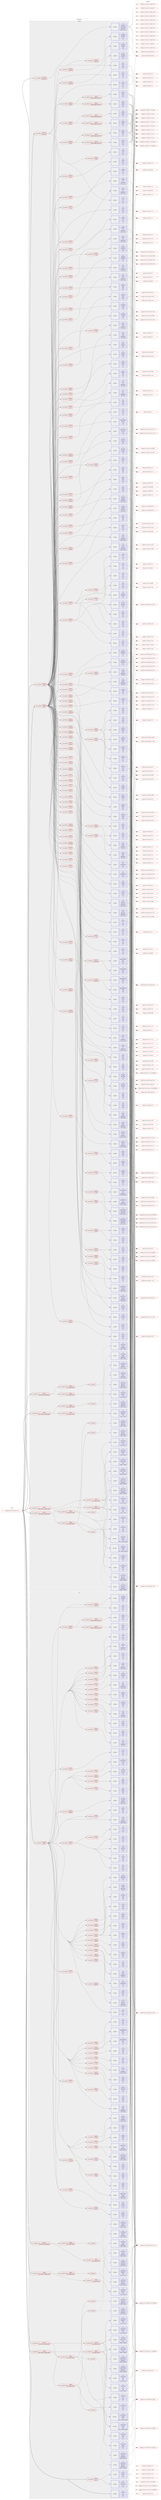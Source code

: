 digraph prolog {

# *************
# Graph options
# *************

newrank=true;
concentrate=true;
compound=true;
graph [rankdir=LR,fontname=Helvetica,fontsize=10,ranksep=1.5];#, ranksep=2.5, nodesep=0.2];
edge  [arrowhead=vee];
node  [fontname=Helvetica,fontsize=10];

# **********
# The ebuild
# **********

subgraph cluster_leftcol {
color=gray;
rank=same;
label=<<i>ebuild</i>>;
id [label="portage://app-emulation/qemu-7.2.12", color=red, width=4, href="../app-emulation/qemu-7.2.12.svg"];
}

# ****************
# The dependencies
# ****************

subgraph cluster_midcol {
color=gray;
label=<<i>dependencies</i>>;
subgraph cluster_compile {
fillcolor="#eeeeee";
style=filled;
label=<<i>compile</i>>;
subgraph cond7130 {
dependency26451 [label=<<TABLE BORDER="0" CELLBORDER="1" CELLSPACING="0" CELLPADDING="4"><TR><TD ROWSPAN="3" CELLPADDING="10">use_conditional</TD></TR><TR><TD>negative</TD></TR><TR><TD>static</TD></TR></TABLE>>, shape=none, color=red];
subgraph pack19119 {
dependency26452 [label=<<TABLE BORDER="0" CELLBORDER="1" CELLSPACING="0" CELLPADDING="4" WIDTH="220"><TR><TD ROWSPAN="6" CELLPADDING="30">pack_dep</TD></TR><TR><TD WIDTH="110">no</TD></TR><TR><TD>dev-libs</TD></TR><TR><TD>glib</TD></TR><TR><TD>none</TD></TR><TR><TD>[,,]</TD></TR></TABLE>>, shape=none, color=blue];
}
dependency26451:e -> dependency26452:w [weight=20,style="dashed",arrowhead="vee"];
subgraph pack19120 {
dependency26453 [label=<<TABLE BORDER="0" CELLBORDER="1" CELLSPACING="0" CELLPADDING="4" WIDTH="220"><TR><TD ROWSPAN="6" CELLPADDING="30">pack_dep</TD></TR><TR><TD WIDTH="110">no</TD></TR><TR><TD>sys-libs</TD></TR><TR><TD>zlib</TD></TR><TR><TD>none</TD></TR><TR><TD>[,,]</TD></TR></TABLE>>, shape=none, color=blue];
}
dependency26451:e -> dependency26453:w [weight=20,style="dashed",arrowhead="vee"];
subgraph cond7131 {
dependency26454 [label=<<TABLE BORDER="0" CELLBORDER="1" CELLSPACING="0" CELLPADDING="4"><TR><TD ROWSPAN="3" CELLPADDING="10">use_conditional</TD></TR><TR><TD>positive</TD></TR><TR><TD>python</TD></TR></TABLE>>, shape=none, color=red];
subgraph cond7132 {
dependency26455 [label=<<TABLE BORDER="0" CELLBORDER="1" CELLSPACING="0" CELLPADDING="4"><TR><TD ROWSPAN="3" CELLPADDING="10">use_conditional</TD></TR><TR><TD>positive</TD></TR><TR><TD>python_targets_python3_10</TD></TR></TABLE>>, shape=none, color=red];
subgraph pack19121 {
dependency26456 [label=<<TABLE BORDER="0" CELLBORDER="1" CELLSPACING="0" CELLPADDING="4" WIDTH="220"><TR><TD ROWSPAN="6" CELLPADDING="30">pack_dep</TD></TR><TR><TD WIDTH="110">no</TD></TR><TR><TD>dev-lang</TD></TR><TR><TD>python</TD></TR><TR><TD>none</TD></TR><TR><TD>[,,]</TD></TR></TABLE>>, shape=none, color=blue];
}
dependency26455:e -> dependency26456:w [weight=20,style="dashed",arrowhead="vee"];
}
dependency26454:e -> dependency26455:w [weight=20,style="dashed",arrowhead="vee"];
subgraph cond7133 {
dependency26457 [label=<<TABLE BORDER="0" CELLBORDER="1" CELLSPACING="0" CELLPADDING="4"><TR><TD ROWSPAN="3" CELLPADDING="10">use_conditional</TD></TR><TR><TD>positive</TD></TR><TR><TD>python_targets_python3_11</TD></TR></TABLE>>, shape=none, color=red];
subgraph pack19122 {
dependency26458 [label=<<TABLE BORDER="0" CELLBORDER="1" CELLSPACING="0" CELLPADDING="4" WIDTH="220"><TR><TD ROWSPAN="6" CELLPADDING="30">pack_dep</TD></TR><TR><TD WIDTH="110">no</TD></TR><TR><TD>dev-lang</TD></TR><TR><TD>python</TD></TR><TR><TD>none</TD></TR><TR><TD>[,,]</TD></TR></TABLE>>, shape=none, color=blue];
}
dependency26457:e -> dependency26458:w [weight=20,style="dashed",arrowhead="vee"];
}
dependency26454:e -> dependency26457:w [weight=20,style="dashed",arrowhead="vee"];
}
dependency26451:e -> dependency26454:w [weight=20,style="dashed",arrowhead="vee"];
subgraph cond7134 {
dependency26459 [label=<<TABLE BORDER="0" CELLBORDER="1" CELLSPACING="0" CELLPADDING="4"><TR><TD ROWSPAN="3" CELLPADDING="10">use_conditional</TD></TR><TR><TD>positive</TD></TR><TR><TD>systemtap</TD></TR></TABLE>>, shape=none, color=red];
subgraph pack19123 {
dependency26460 [label=<<TABLE BORDER="0" CELLBORDER="1" CELLSPACING="0" CELLPADDING="4" WIDTH="220"><TR><TD ROWSPAN="6" CELLPADDING="30">pack_dep</TD></TR><TR><TD WIDTH="110">no</TD></TR><TR><TD>dev-debug</TD></TR><TR><TD>systemtap</TD></TR><TR><TD>none</TD></TR><TR><TD>[,,]</TD></TR></TABLE>>, shape=none, color=blue];
}
dependency26459:e -> dependency26460:w [weight=20,style="dashed",arrowhead="vee"];
}
dependency26451:e -> dependency26459:w [weight=20,style="dashed",arrowhead="vee"];
subgraph cond7135 {
dependency26461 [label=<<TABLE BORDER="0" CELLBORDER="1" CELLSPACING="0" CELLPADDING="4"><TR><TD ROWSPAN="3" CELLPADDING="10">use_conditional</TD></TR><TR><TD>positive</TD></TR><TR><TD>xattr</TD></TR></TABLE>>, shape=none, color=red];
subgraph pack19124 {
dependency26462 [label=<<TABLE BORDER="0" CELLBORDER="1" CELLSPACING="0" CELLPADDING="4" WIDTH="220"><TR><TD ROWSPAN="6" CELLPADDING="30">pack_dep</TD></TR><TR><TD WIDTH="110">no</TD></TR><TR><TD>sys-apps</TD></TR><TR><TD>attr</TD></TR><TR><TD>none</TD></TR><TR><TD>[,,]</TD></TR></TABLE>>, shape=none, color=blue];
}
dependency26461:e -> dependency26462:w [weight=20,style="dashed",arrowhead="vee"];
}
dependency26451:e -> dependency26461:w [weight=20,style="dashed",arrowhead="vee"];
subgraph pack19125 {
dependency26463 [label=<<TABLE BORDER="0" CELLBORDER="1" CELLSPACING="0" CELLPADDING="4" WIDTH="220"><TR><TD ROWSPAN="6" CELLPADDING="30">pack_dep</TD></TR><TR><TD WIDTH="110">no</TD></TR><TR><TD>sys-libs</TD></TR><TR><TD>libcap-ng</TD></TR><TR><TD>none</TD></TR><TR><TD>[,,]</TD></TR></TABLE>>, shape=none, color=blue];
}
dependency26451:e -> dependency26463:w [weight=20,style="dashed",arrowhead="vee"];
subgraph pack19126 {
dependency26464 [label=<<TABLE BORDER="0" CELLBORDER="1" CELLSPACING="0" CELLPADDING="4" WIDTH="220"><TR><TD ROWSPAN="6" CELLPADDING="30">pack_dep</TD></TR><TR><TD WIDTH="110">no</TD></TR><TR><TD>x11-libs</TD></TR><TR><TD>pixman</TD></TR><TR><TD>greaterequal</TD></TR><TR><TD>[0.28.0,,,0.28.0]</TD></TR></TABLE>>, shape=none, color=blue];
}
dependency26451:e -> dependency26464:w [weight=20,style="dashed",arrowhead="vee"];
subgraph cond7136 {
dependency26465 [label=<<TABLE BORDER="0" CELLBORDER="1" CELLSPACING="0" CELLPADDING="4"><TR><TD ROWSPAN="3" CELLPADDING="10">use_conditional</TD></TR><TR><TD>positive</TD></TR><TR><TD>accessibility</TD></TR></TABLE>>, shape=none, color=red];
subgraph pack19127 {
dependency26466 [label=<<TABLE BORDER="0" CELLBORDER="1" CELLSPACING="0" CELLPADDING="4" WIDTH="220"><TR><TD ROWSPAN="6" CELLPADDING="30">pack_dep</TD></TR><TR><TD WIDTH="110">no</TD></TR><TR><TD>app-accessibility</TD></TR><TR><TD>brltty</TD></TR><TR><TD>none</TD></TR><TR><TD>[,,]</TD></TR></TABLE>>, shape=none, color=blue];
}
dependency26465:e -> dependency26466:w [weight=20,style="dashed",arrowhead="vee"];
subgraph pack19128 {
dependency26467 [label=<<TABLE BORDER="0" CELLBORDER="1" CELLSPACING="0" CELLPADDING="4" WIDTH="220"><TR><TD ROWSPAN="6" CELLPADDING="30">pack_dep</TD></TR><TR><TD WIDTH="110">no</TD></TR><TR><TD>app-accessibility</TD></TR><TR><TD>brltty</TD></TR><TR><TD>none</TD></TR><TR><TD>[,,]</TD></TR></TABLE>>, shape=none, color=blue];
}
dependency26465:e -> dependency26467:w [weight=20,style="dashed",arrowhead="vee"];
}
dependency26451:e -> dependency26465:w [weight=20,style="dashed",arrowhead="vee"];
subgraph cond7137 {
dependency26468 [label=<<TABLE BORDER="0" CELLBORDER="1" CELLSPACING="0" CELLPADDING="4"><TR><TD ROWSPAN="3" CELLPADDING="10">use_conditional</TD></TR><TR><TD>positive</TD></TR><TR><TD>aio</TD></TR></TABLE>>, shape=none, color=red];
subgraph pack19129 {
dependency26469 [label=<<TABLE BORDER="0" CELLBORDER="1" CELLSPACING="0" CELLPADDING="4" WIDTH="220"><TR><TD ROWSPAN="6" CELLPADDING="30">pack_dep</TD></TR><TR><TD WIDTH="110">no</TD></TR><TR><TD>dev-libs</TD></TR><TR><TD>libaio</TD></TR><TR><TD>none</TD></TR><TR><TD>[,,]</TD></TR></TABLE>>, shape=none, color=blue];
}
dependency26468:e -> dependency26469:w [weight=20,style="dashed",arrowhead="vee"];
}
dependency26451:e -> dependency26468:w [weight=20,style="dashed",arrowhead="vee"];
subgraph cond7138 {
dependency26470 [label=<<TABLE BORDER="0" CELLBORDER="1" CELLSPACING="0" CELLPADDING="4"><TR><TD ROWSPAN="3" CELLPADDING="10">use_conditional</TD></TR><TR><TD>positive</TD></TR><TR><TD>alsa</TD></TR></TABLE>>, shape=none, color=red];
subgraph pack19130 {
dependency26471 [label=<<TABLE BORDER="0" CELLBORDER="1" CELLSPACING="0" CELLPADDING="4" WIDTH="220"><TR><TD ROWSPAN="6" CELLPADDING="30">pack_dep</TD></TR><TR><TD WIDTH="110">no</TD></TR><TR><TD>media-libs</TD></TR><TR><TD>alsa-lib</TD></TR><TR><TD>greaterequal</TD></TR><TR><TD>[1.0.13,,,1.0.13]</TD></TR></TABLE>>, shape=none, color=blue];
}
dependency26470:e -> dependency26471:w [weight=20,style="dashed",arrowhead="vee"];
}
dependency26451:e -> dependency26470:w [weight=20,style="dashed",arrowhead="vee"];
subgraph cond7139 {
dependency26472 [label=<<TABLE BORDER="0" CELLBORDER="1" CELLSPACING="0" CELLPADDING="4"><TR><TD ROWSPAN="3" CELLPADDING="10">use_conditional</TD></TR><TR><TD>positive</TD></TR><TR><TD>bpf</TD></TR></TABLE>>, shape=none, color=red];
subgraph pack19131 {
dependency26473 [label=<<TABLE BORDER="0" CELLBORDER="1" CELLSPACING="0" CELLPADDING="4" WIDTH="220"><TR><TD ROWSPAN="6" CELLPADDING="30">pack_dep</TD></TR><TR><TD WIDTH="110">no</TD></TR><TR><TD>dev-libs</TD></TR><TR><TD>libbpf</TD></TR><TR><TD>none</TD></TR><TR><TD>[,,]</TD></TR></TABLE>>, shape=none, color=blue];
}
dependency26472:e -> dependency26473:w [weight=20,style="dashed",arrowhead="vee"];
}
dependency26451:e -> dependency26472:w [weight=20,style="dashed",arrowhead="vee"];
subgraph cond7140 {
dependency26474 [label=<<TABLE BORDER="0" CELLBORDER="1" CELLSPACING="0" CELLPADDING="4"><TR><TD ROWSPAN="3" CELLPADDING="10">use_conditional</TD></TR><TR><TD>positive</TD></TR><TR><TD>bzip2</TD></TR></TABLE>>, shape=none, color=red];
subgraph pack19132 {
dependency26475 [label=<<TABLE BORDER="0" CELLBORDER="1" CELLSPACING="0" CELLPADDING="4" WIDTH="220"><TR><TD ROWSPAN="6" CELLPADDING="30">pack_dep</TD></TR><TR><TD WIDTH="110">no</TD></TR><TR><TD>app-arch</TD></TR><TR><TD>bzip2</TD></TR><TR><TD>none</TD></TR><TR><TD>[,,]</TD></TR></TABLE>>, shape=none, color=blue];
}
dependency26474:e -> dependency26475:w [weight=20,style="dashed",arrowhead="vee"];
}
dependency26451:e -> dependency26474:w [weight=20,style="dashed",arrowhead="vee"];
subgraph cond7141 {
dependency26476 [label=<<TABLE BORDER="0" CELLBORDER="1" CELLSPACING="0" CELLPADDING="4"><TR><TD ROWSPAN="3" CELLPADDING="10">use_conditional</TD></TR><TR><TD>positive</TD></TR><TR><TD>capstone</TD></TR></TABLE>>, shape=none, color=red];
subgraph pack19133 {
dependency26477 [label=<<TABLE BORDER="0" CELLBORDER="1" CELLSPACING="0" CELLPADDING="4" WIDTH="220"><TR><TD ROWSPAN="6" CELLPADDING="30">pack_dep</TD></TR><TR><TD WIDTH="110">no</TD></TR><TR><TD>dev-libs</TD></TR><TR><TD>capstone</TD></TR><TR><TD>none</TD></TR><TR><TD>[,,]</TD></TR></TABLE>>, shape=none, color=blue];
}
dependency26476:e -> dependency26477:w [weight=20,style="dashed",arrowhead="vee"];
}
dependency26451:e -> dependency26476:w [weight=20,style="dashed",arrowhead="vee"];
subgraph cond7142 {
dependency26478 [label=<<TABLE BORDER="0" CELLBORDER="1" CELLSPACING="0" CELLPADDING="4"><TR><TD ROWSPAN="3" CELLPADDING="10">use_conditional</TD></TR><TR><TD>positive</TD></TR><TR><TD>curl</TD></TR></TABLE>>, shape=none, color=red];
subgraph pack19134 {
dependency26479 [label=<<TABLE BORDER="0" CELLBORDER="1" CELLSPACING="0" CELLPADDING="4" WIDTH="220"><TR><TD ROWSPAN="6" CELLPADDING="30">pack_dep</TD></TR><TR><TD WIDTH="110">no</TD></TR><TR><TD>net-misc</TD></TR><TR><TD>curl</TD></TR><TR><TD>greaterequal</TD></TR><TR><TD>[7.15.4,,,7.15.4]</TD></TR></TABLE>>, shape=none, color=blue];
}
dependency26478:e -> dependency26479:w [weight=20,style="dashed",arrowhead="vee"];
}
dependency26451:e -> dependency26478:w [weight=20,style="dashed",arrowhead="vee"];
subgraph cond7143 {
dependency26480 [label=<<TABLE BORDER="0" CELLBORDER="1" CELLSPACING="0" CELLPADDING="4"><TR><TD ROWSPAN="3" CELLPADDING="10">use_conditional</TD></TR><TR><TD>positive</TD></TR><TR><TD>fdt</TD></TR></TABLE>>, shape=none, color=red];
subgraph pack19135 {
dependency26481 [label=<<TABLE BORDER="0" CELLBORDER="1" CELLSPACING="0" CELLPADDING="4" WIDTH="220"><TR><TD ROWSPAN="6" CELLPADDING="30">pack_dep</TD></TR><TR><TD WIDTH="110">no</TD></TR><TR><TD>sys-apps</TD></TR><TR><TD>dtc</TD></TR><TR><TD>greaterequal</TD></TR><TR><TD>[1.5.1,,,1.5.1]</TD></TR></TABLE>>, shape=none, color=blue];
}
dependency26480:e -> dependency26481:w [weight=20,style="dashed",arrowhead="vee"];
}
dependency26451:e -> dependency26480:w [weight=20,style="dashed",arrowhead="vee"];
subgraph cond7144 {
dependency26482 [label=<<TABLE BORDER="0" CELLBORDER="1" CELLSPACING="0" CELLPADDING="4"><TR><TD ROWSPAN="3" CELLPADDING="10">use_conditional</TD></TR><TR><TD>positive</TD></TR><TR><TD>fuse</TD></TR></TABLE>>, shape=none, color=red];
subgraph pack19136 {
dependency26483 [label=<<TABLE BORDER="0" CELLBORDER="1" CELLSPACING="0" CELLPADDING="4" WIDTH="220"><TR><TD ROWSPAN="6" CELLPADDING="30">pack_dep</TD></TR><TR><TD WIDTH="110">no</TD></TR><TR><TD>sys-fs</TD></TR><TR><TD>fuse</TD></TR><TR><TD>greaterequal</TD></TR><TR><TD>[3.1,,,3.1]</TD></TR></TABLE>>, shape=none, color=blue];
}
dependency26482:e -> dependency26483:w [weight=20,style="dashed",arrowhead="vee"];
}
dependency26451:e -> dependency26482:w [weight=20,style="dashed",arrowhead="vee"];
subgraph cond7145 {
dependency26484 [label=<<TABLE BORDER="0" CELLBORDER="1" CELLSPACING="0" CELLPADDING="4"><TR><TD ROWSPAN="3" CELLPADDING="10">use_conditional</TD></TR><TR><TD>positive</TD></TR><TR><TD>glusterfs</TD></TR></TABLE>>, shape=none, color=red];
subgraph pack19137 {
dependency26485 [label=<<TABLE BORDER="0" CELLBORDER="1" CELLSPACING="0" CELLPADDING="4" WIDTH="220"><TR><TD ROWSPAN="6" CELLPADDING="30">pack_dep</TD></TR><TR><TD WIDTH="110">no</TD></TR><TR><TD>sys-cluster</TD></TR><TR><TD>glusterfs</TD></TR><TR><TD>greaterequal</TD></TR><TR><TD>[3.4.0,,,3.4.0]</TD></TR></TABLE>>, shape=none, color=blue];
}
dependency26484:e -> dependency26485:w [weight=20,style="dashed",arrowhead="vee"];
}
dependency26451:e -> dependency26484:w [weight=20,style="dashed",arrowhead="vee"];
subgraph cond7146 {
dependency26486 [label=<<TABLE BORDER="0" CELLBORDER="1" CELLSPACING="0" CELLPADDING="4"><TR><TD ROWSPAN="3" CELLPADDING="10">use_conditional</TD></TR><TR><TD>positive</TD></TR><TR><TD>gnutls</TD></TR></TABLE>>, shape=none, color=red];
subgraph pack19138 {
dependency26487 [label=<<TABLE BORDER="0" CELLBORDER="1" CELLSPACING="0" CELLPADDING="4" WIDTH="220"><TR><TD ROWSPAN="6" CELLPADDING="30">pack_dep</TD></TR><TR><TD WIDTH="110">no</TD></TR><TR><TD>net-libs</TD></TR><TR><TD>gnutls</TD></TR><TR><TD>greaterequal</TD></TR><TR><TD>[3.0,,,3.0]</TD></TR></TABLE>>, shape=none, color=blue];
}
dependency26486:e -> dependency26487:w [weight=20,style="dashed",arrowhead="vee"];
subgraph pack19139 {
dependency26488 [label=<<TABLE BORDER="0" CELLBORDER="1" CELLSPACING="0" CELLPADDING="4" WIDTH="220"><TR><TD ROWSPAN="6" CELLPADDING="30">pack_dep</TD></TR><TR><TD WIDTH="110">no</TD></TR><TR><TD>dev-libs</TD></TR><TR><TD>nettle</TD></TR><TR><TD>none</TD></TR><TR><TD>[,,]</TD></TR></TABLE>>, shape=none, color=blue];
}
dependency26486:e -> dependency26488:w [weight=20,style="dashed",arrowhead="vee"];
}
dependency26451:e -> dependency26486:w [weight=20,style="dashed",arrowhead="vee"];
subgraph cond7147 {
dependency26489 [label=<<TABLE BORDER="0" CELLBORDER="1" CELLSPACING="0" CELLPADDING="4"><TR><TD ROWSPAN="3" CELLPADDING="10">use_conditional</TD></TR><TR><TD>positive</TD></TR><TR><TD>gtk</TD></TR></TABLE>>, shape=none, color=red];
subgraph pack19140 {
dependency26490 [label=<<TABLE BORDER="0" CELLBORDER="1" CELLSPACING="0" CELLPADDING="4" WIDTH="220"><TR><TD ROWSPAN="6" CELLPADDING="30">pack_dep</TD></TR><TR><TD WIDTH="110">no</TD></TR><TR><TD>x11-libs</TD></TR><TR><TD>cairo</TD></TR><TR><TD>none</TD></TR><TR><TD>[,,]</TD></TR></TABLE>>, shape=none, color=blue];
}
dependency26489:e -> dependency26490:w [weight=20,style="dashed",arrowhead="vee"];
subgraph pack19141 {
dependency26491 [label=<<TABLE BORDER="0" CELLBORDER="1" CELLSPACING="0" CELLPADDING="4" WIDTH="220"><TR><TD ROWSPAN="6" CELLPADDING="30">pack_dep</TD></TR><TR><TD WIDTH="110">no</TD></TR><TR><TD>x11-libs</TD></TR><TR><TD>gdk-pixbuf</TD></TR><TR><TD>none</TD></TR><TR><TD>[,,]</TD></TR></TABLE>>, shape=none, color=blue];
}
dependency26489:e -> dependency26491:w [weight=20,style="dashed",arrowhead="vee"];
subgraph pack19142 {
dependency26492 [label=<<TABLE BORDER="0" CELLBORDER="1" CELLSPACING="0" CELLPADDING="4" WIDTH="220"><TR><TD ROWSPAN="6" CELLPADDING="30">pack_dep</TD></TR><TR><TD WIDTH="110">no</TD></TR><TR><TD>x11-libs</TD></TR><TR><TD>gtk+</TD></TR><TR><TD>none</TD></TR><TR><TD>[,,]</TD></TR></TABLE>>, shape=none, color=blue];
}
dependency26489:e -> dependency26492:w [weight=20,style="dashed",arrowhead="vee"];
subgraph pack19143 {
dependency26493 [label=<<TABLE BORDER="0" CELLBORDER="1" CELLSPACING="0" CELLPADDING="4" WIDTH="220"><TR><TD ROWSPAN="6" CELLPADDING="30">pack_dep</TD></TR><TR><TD WIDTH="110">no</TD></TR><TR><TD>x11-libs</TD></TR><TR><TD>libX11</TD></TR><TR><TD>none</TD></TR><TR><TD>[,,]</TD></TR></TABLE>>, shape=none, color=blue];
}
dependency26489:e -> dependency26493:w [weight=20,style="dashed",arrowhead="vee"];
subgraph cond7148 {
dependency26494 [label=<<TABLE BORDER="0" CELLBORDER="1" CELLSPACING="0" CELLPADDING="4"><TR><TD ROWSPAN="3" CELLPADDING="10">use_conditional</TD></TR><TR><TD>positive</TD></TR><TR><TD>vte</TD></TR></TABLE>>, shape=none, color=red];
subgraph pack19144 {
dependency26495 [label=<<TABLE BORDER="0" CELLBORDER="1" CELLSPACING="0" CELLPADDING="4" WIDTH="220"><TR><TD ROWSPAN="6" CELLPADDING="30">pack_dep</TD></TR><TR><TD WIDTH="110">no</TD></TR><TR><TD>x11-libs</TD></TR><TR><TD>vte</TD></TR><TR><TD>none</TD></TR><TR><TD>[,,]</TD></TR></TABLE>>, shape=none, color=blue];
}
dependency26494:e -> dependency26495:w [weight=20,style="dashed",arrowhead="vee"];
}
dependency26489:e -> dependency26494:w [weight=20,style="dashed",arrowhead="vee"];
}
dependency26451:e -> dependency26489:w [weight=20,style="dashed",arrowhead="vee"];
subgraph cond7149 {
dependency26496 [label=<<TABLE BORDER="0" CELLBORDER="1" CELLSPACING="0" CELLPADDING="4"><TR><TD ROWSPAN="3" CELLPADDING="10">use_conditional</TD></TR><TR><TD>positive</TD></TR><TR><TD>infiniband</TD></TR></TABLE>>, shape=none, color=red];
subgraph pack19145 {
dependency26497 [label=<<TABLE BORDER="0" CELLBORDER="1" CELLSPACING="0" CELLPADDING="4" WIDTH="220"><TR><TD ROWSPAN="6" CELLPADDING="30">pack_dep</TD></TR><TR><TD WIDTH="110">no</TD></TR><TR><TD>sys-cluster</TD></TR><TR><TD>rdma-core</TD></TR><TR><TD>none</TD></TR><TR><TD>[,,]</TD></TR></TABLE>>, shape=none, color=blue];
}
dependency26496:e -> dependency26497:w [weight=20,style="dashed",arrowhead="vee"];
}
dependency26451:e -> dependency26496:w [weight=20,style="dashed",arrowhead="vee"];
subgraph cond7150 {
dependency26498 [label=<<TABLE BORDER="0" CELLBORDER="1" CELLSPACING="0" CELLPADDING="4"><TR><TD ROWSPAN="3" CELLPADDING="10">use_conditional</TD></TR><TR><TD>positive</TD></TR><TR><TD>iscsi</TD></TR></TABLE>>, shape=none, color=red];
subgraph pack19146 {
dependency26499 [label=<<TABLE BORDER="0" CELLBORDER="1" CELLSPACING="0" CELLPADDING="4" WIDTH="220"><TR><TD ROWSPAN="6" CELLPADDING="30">pack_dep</TD></TR><TR><TD WIDTH="110">no</TD></TR><TR><TD>net-libs</TD></TR><TR><TD>libiscsi</TD></TR><TR><TD>none</TD></TR><TR><TD>[,,]</TD></TR></TABLE>>, shape=none, color=blue];
}
dependency26498:e -> dependency26499:w [weight=20,style="dashed",arrowhead="vee"];
}
dependency26451:e -> dependency26498:w [weight=20,style="dashed",arrowhead="vee"];
subgraph cond7151 {
dependency26500 [label=<<TABLE BORDER="0" CELLBORDER="1" CELLSPACING="0" CELLPADDING="4"><TR><TD ROWSPAN="3" CELLPADDING="10">use_conditional</TD></TR><TR><TD>positive</TD></TR><TR><TD>io-uring</TD></TR></TABLE>>, shape=none, color=red];
subgraph pack19147 {
dependency26501 [label=<<TABLE BORDER="0" CELLBORDER="1" CELLSPACING="0" CELLPADDING="4" WIDTH="220"><TR><TD ROWSPAN="6" CELLPADDING="30">pack_dep</TD></TR><TR><TD WIDTH="110">no</TD></TR><TR><TD>sys-libs</TD></TR><TR><TD>liburing</TD></TR><TR><TD>none</TD></TR><TR><TD>[,,]</TD></TR></TABLE>>, shape=none, color=blue];
}
dependency26500:e -> dependency26501:w [weight=20,style="dashed",arrowhead="vee"];
}
dependency26451:e -> dependency26500:w [weight=20,style="dashed",arrowhead="vee"];
subgraph cond7152 {
dependency26502 [label=<<TABLE BORDER="0" CELLBORDER="1" CELLSPACING="0" CELLPADDING="4"><TR><TD ROWSPAN="3" CELLPADDING="10">use_conditional</TD></TR><TR><TD>positive</TD></TR><TR><TD>jack</TD></TR></TABLE>>, shape=none, color=red];
subgraph pack19148 {
dependency26503 [label=<<TABLE BORDER="0" CELLBORDER="1" CELLSPACING="0" CELLPADDING="4" WIDTH="220"><TR><TD ROWSPAN="6" CELLPADDING="30">pack_dep</TD></TR><TR><TD WIDTH="110">no</TD></TR><TR><TD>virtual</TD></TR><TR><TD>jack</TD></TR><TR><TD>none</TD></TR><TR><TD>[,,]</TD></TR></TABLE>>, shape=none, color=blue];
}
dependency26502:e -> dependency26503:w [weight=20,style="dashed",arrowhead="vee"];
}
dependency26451:e -> dependency26502:w [weight=20,style="dashed",arrowhead="vee"];
subgraph cond7153 {
dependency26504 [label=<<TABLE BORDER="0" CELLBORDER="1" CELLSPACING="0" CELLPADDING="4"><TR><TD ROWSPAN="3" CELLPADDING="10">use_conditional</TD></TR><TR><TD>positive</TD></TR><TR><TD>jemalloc</TD></TR></TABLE>>, shape=none, color=red];
subgraph pack19149 {
dependency26505 [label=<<TABLE BORDER="0" CELLBORDER="1" CELLSPACING="0" CELLPADDING="4" WIDTH="220"><TR><TD ROWSPAN="6" CELLPADDING="30">pack_dep</TD></TR><TR><TD WIDTH="110">no</TD></TR><TR><TD>dev-libs</TD></TR><TR><TD>jemalloc</TD></TR><TR><TD>none</TD></TR><TR><TD>[,,]</TD></TR></TABLE>>, shape=none, color=blue];
}
dependency26504:e -> dependency26505:w [weight=20,style="dashed",arrowhead="vee"];
}
dependency26451:e -> dependency26504:w [weight=20,style="dashed",arrowhead="vee"];
subgraph cond7154 {
dependency26506 [label=<<TABLE BORDER="0" CELLBORDER="1" CELLSPACING="0" CELLPADDING="4"><TR><TD ROWSPAN="3" CELLPADDING="10">use_conditional</TD></TR><TR><TD>positive</TD></TR><TR><TD>jpeg</TD></TR></TABLE>>, shape=none, color=red];
subgraph pack19150 {
dependency26507 [label=<<TABLE BORDER="0" CELLBORDER="1" CELLSPACING="0" CELLPADDING="4" WIDTH="220"><TR><TD ROWSPAN="6" CELLPADDING="30">pack_dep</TD></TR><TR><TD WIDTH="110">no</TD></TR><TR><TD>media-libs</TD></TR><TR><TD>libjpeg-turbo</TD></TR><TR><TD>none</TD></TR><TR><TD>[,,]</TD></TR></TABLE>>, shape=none, color=blue];
}
dependency26506:e -> dependency26507:w [weight=20,style="dashed",arrowhead="vee"];
}
dependency26451:e -> dependency26506:w [weight=20,style="dashed",arrowhead="vee"];
subgraph cond7155 {
dependency26508 [label=<<TABLE BORDER="0" CELLBORDER="1" CELLSPACING="0" CELLPADDING="4"><TR><TD ROWSPAN="3" CELLPADDING="10">use_conditional</TD></TR><TR><TD>positive</TD></TR><TR><TD>lzo</TD></TR></TABLE>>, shape=none, color=red];
subgraph pack19151 {
dependency26509 [label=<<TABLE BORDER="0" CELLBORDER="1" CELLSPACING="0" CELLPADDING="4" WIDTH="220"><TR><TD ROWSPAN="6" CELLPADDING="30">pack_dep</TD></TR><TR><TD WIDTH="110">no</TD></TR><TR><TD>dev-libs</TD></TR><TR><TD>lzo</TD></TR><TR><TD>none</TD></TR><TR><TD>[,,]</TD></TR></TABLE>>, shape=none, color=blue];
}
dependency26508:e -> dependency26509:w [weight=20,style="dashed",arrowhead="vee"];
}
dependency26451:e -> dependency26508:w [weight=20,style="dashed",arrowhead="vee"];
subgraph cond7156 {
dependency26510 [label=<<TABLE BORDER="0" CELLBORDER="1" CELLSPACING="0" CELLPADDING="4"><TR><TD ROWSPAN="3" CELLPADDING="10">use_conditional</TD></TR><TR><TD>positive</TD></TR><TR><TD>multipath</TD></TR></TABLE>>, shape=none, color=red];
subgraph pack19152 {
dependency26511 [label=<<TABLE BORDER="0" CELLBORDER="1" CELLSPACING="0" CELLPADDING="4" WIDTH="220"><TR><TD ROWSPAN="6" CELLPADDING="30">pack_dep</TD></TR><TR><TD WIDTH="110">no</TD></TR><TR><TD>sys-fs</TD></TR><TR><TD>multipath-tools</TD></TR><TR><TD>none</TD></TR><TR><TD>[,,]</TD></TR></TABLE>>, shape=none, color=blue];
}
dependency26510:e -> dependency26511:w [weight=20,style="dashed",arrowhead="vee"];
}
dependency26451:e -> dependency26510:w [weight=20,style="dashed",arrowhead="vee"];
subgraph cond7157 {
dependency26512 [label=<<TABLE BORDER="0" CELLBORDER="1" CELLSPACING="0" CELLPADDING="4"><TR><TD ROWSPAN="3" CELLPADDING="10">use_conditional</TD></TR><TR><TD>positive</TD></TR><TR><TD>ncurses</TD></TR></TABLE>>, shape=none, color=red];
subgraph pack19153 {
dependency26513 [label=<<TABLE BORDER="0" CELLBORDER="1" CELLSPACING="0" CELLPADDING="4" WIDTH="220"><TR><TD ROWSPAN="6" CELLPADDING="30">pack_dep</TD></TR><TR><TD WIDTH="110">no</TD></TR><TR><TD>sys-libs</TD></TR><TR><TD>ncurses</TD></TR><TR><TD>none</TD></TR><TR><TD>[,,]</TD></TR></TABLE>>, shape=none, color=blue];
}
dependency26512:e -> dependency26513:w [weight=20,style="dashed",arrowhead="vee"];
subgraph pack19154 {
dependency26514 [label=<<TABLE BORDER="0" CELLBORDER="1" CELLSPACING="0" CELLPADDING="4" WIDTH="220"><TR><TD ROWSPAN="6" CELLPADDING="30">pack_dep</TD></TR><TR><TD WIDTH="110">no</TD></TR><TR><TD>sys-libs</TD></TR><TR><TD>ncurses</TD></TR><TR><TD>none</TD></TR><TR><TD>[,,]</TD></TR></TABLE>>, shape=none, color=blue];
}
dependency26512:e -> dependency26514:w [weight=20,style="dashed",arrowhead="vee"];
}
dependency26451:e -> dependency26512:w [weight=20,style="dashed",arrowhead="vee"];
subgraph cond7158 {
dependency26515 [label=<<TABLE BORDER="0" CELLBORDER="1" CELLSPACING="0" CELLPADDING="4"><TR><TD ROWSPAN="3" CELLPADDING="10">use_conditional</TD></TR><TR><TD>positive</TD></TR><TR><TD>nfs</TD></TR></TABLE>>, shape=none, color=red];
subgraph pack19155 {
dependency26516 [label=<<TABLE BORDER="0" CELLBORDER="1" CELLSPACING="0" CELLPADDING="4" WIDTH="220"><TR><TD ROWSPAN="6" CELLPADDING="30">pack_dep</TD></TR><TR><TD WIDTH="110">no</TD></TR><TR><TD>net-fs</TD></TR><TR><TD>libnfs</TD></TR><TR><TD>greaterequal</TD></TR><TR><TD>[1.9.3,,,1.9.3]</TD></TR></TABLE>>, shape=none, color=blue];
}
dependency26515:e -> dependency26516:w [weight=20,style="dashed",arrowhead="vee"];
}
dependency26451:e -> dependency26515:w [weight=20,style="dashed",arrowhead="vee"];
subgraph cond7159 {
dependency26517 [label=<<TABLE BORDER="0" CELLBORDER="1" CELLSPACING="0" CELLPADDING="4"><TR><TD ROWSPAN="3" CELLPADDING="10">use_conditional</TD></TR><TR><TD>positive</TD></TR><TR><TD>numa</TD></TR></TABLE>>, shape=none, color=red];
subgraph pack19156 {
dependency26518 [label=<<TABLE BORDER="0" CELLBORDER="1" CELLSPACING="0" CELLPADDING="4" WIDTH="220"><TR><TD ROWSPAN="6" CELLPADDING="30">pack_dep</TD></TR><TR><TD WIDTH="110">no</TD></TR><TR><TD>sys-process</TD></TR><TR><TD>numactl</TD></TR><TR><TD>none</TD></TR><TR><TD>[,,]</TD></TR></TABLE>>, shape=none, color=blue];
}
dependency26517:e -> dependency26518:w [weight=20,style="dashed",arrowhead="vee"];
}
dependency26451:e -> dependency26517:w [weight=20,style="dashed",arrowhead="vee"];
subgraph cond7160 {
dependency26519 [label=<<TABLE BORDER="0" CELLBORDER="1" CELLSPACING="0" CELLPADDING="4"><TR><TD ROWSPAN="3" CELLPADDING="10">use_conditional</TD></TR><TR><TD>positive</TD></TR><TR><TD>opengl</TD></TR></TABLE>>, shape=none, color=red];
subgraph pack19157 {
dependency26520 [label=<<TABLE BORDER="0" CELLBORDER="1" CELLSPACING="0" CELLPADDING="4" WIDTH="220"><TR><TD ROWSPAN="6" CELLPADDING="30">pack_dep</TD></TR><TR><TD WIDTH="110">no</TD></TR><TR><TD>virtual</TD></TR><TR><TD>opengl</TD></TR><TR><TD>none</TD></TR><TR><TD>[,,]</TD></TR></TABLE>>, shape=none, color=blue];
}
dependency26519:e -> dependency26520:w [weight=20,style="dashed",arrowhead="vee"];
subgraph pack19158 {
dependency26521 [label=<<TABLE BORDER="0" CELLBORDER="1" CELLSPACING="0" CELLPADDING="4" WIDTH="220"><TR><TD ROWSPAN="6" CELLPADDING="30">pack_dep</TD></TR><TR><TD WIDTH="110">no</TD></TR><TR><TD>media-libs</TD></TR><TR><TD>libepoxy</TD></TR><TR><TD>none</TD></TR><TR><TD>[,,]</TD></TR></TABLE>>, shape=none, color=blue];
}
dependency26519:e -> dependency26521:w [weight=20,style="dashed",arrowhead="vee"];
subgraph pack19159 {
dependency26522 [label=<<TABLE BORDER="0" CELLBORDER="1" CELLSPACING="0" CELLPADDING="4" WIDTH="220"><TR><TD ROWSPAN="6" CELLPADDING="30">pack_dep</TD></TR><TR><TD WIDTH="110">no</TD></TR><TR><TD>media-libs</TD></TR><TR><TD>mesa</TD></TR><TR><TD>none</TD></TR><TR><TD>[,,]</TD></TR></TABLE>>, shape=none, color=blue];
}
dependency26519:e -> dependency26522:w [weight=20,style="dashed",arrowhead="vee"];
subgraph pack19160 {
dependency26523 [label=<<TABLE BORDER="0" CELLBORDER="1" CELLSPACING="0" CELLPADDING="4" WIDTH="220"><TR><TD ROWSPAN="6" CELLPADDING="30">pack_dep</TD></TR><TR><TD WIDTH="110">no</TD></TR><TR><TD>media-libs</TD></TR><TR><TD>mesa</TD></TR><TR><TD>none</TD></TR><TR><TD>[,,]</TD></TR></TABLE>>, shape=none, color=blue];
}
dependency26519:e -> dependency26523:w [weight=20,style="dashed",arrowhead="vee"];
}
dependency26451:e -> dependency26519:w [weight=20,style="dashed",arrowhead="vee"];
subgraph cond7161 {
dependency26524 [label=<<TABLE BORDER="0" CELLBORDER="1" CELLSPACING="0" CELLPADDING="4"><TR><TD ROWSPAN="3" CELLPADDING="10">use_conditional</TD></TR><TR><TD>positive</TD></TR><TR><TD>pam</TD></TR></TABLE>>, shape=none, color=red];
subgraph pack19161 {
dependency26525 [label=<<TABLE BORDER="0" CELLBORDER="1" CELLSPACING="0" CELLPADDING="4" WIDTH="220"><TR><TD ROWSPAN="6" CELLPADDING="30">pack_dep</TD></TR><TR><TD WIDTH="110">no</TD></TR><TR><TD>sys-libs</TD></TR><TR><TD>pam</TD></TR><TR><TD>none</TD></TR><TR><TD>[,,]</TD></TR></TABLE>>, shape=none, color=blue];
}
dependency26524:e -> dependency26525:w [weight=20,style="dashed",arrowhead="vee"];
}
dependency26451:e -> dependency26524:w [weight=20,style="dashed",arrowhead="vee"];
subgraph cond7162 {
dependency26526 [label=<<TABLE BORDER="0" CELLBORDER="1" CELLSPACING="0" CELLPADDING="4"><TR><TD ROWSPAN="3" CELLPADDING="10">use_conditional</TD></TR><TR><TD>positive</TD></TR><TR><TD>png</TD></TR></TABLE>>, shape=none, color=red];
subgraph pack19162 {
dependency26527 [label=<<TABLE BORDER="0" CELLBORDER="1" CELLSPACING="0" CELLPADDING="4" WIDTH="220"><TR><TD ROWSPAN="6" CELLPADDING="30">pack_dep</TD></TR><TR><TD WIDTH="110">no</TD></TR><TR><TD>media-libs</TD></TR><TR><TD>libpng</TD></TR><TR><TD>none</TD></TR><TR><TD>[,,]</TD></TR></TABLE>>, shape=none, color=blue];
}
dependency26526:e -> dependency26527:w [weight=20,style="dashed",arrowhead="vee"];
}
dependency26451:e -> dependency26526:w [weight=20,style="dashed",arrowhead="vee"];
subgraph cond7163 {
dependency26528 [label=<<TABLE BORDER="0" CELLBORDER="1" CELLSPACING="0" CELLPADDING="4"><TR><TD ROWSPAN="3" CELLPADDING="10">use_conditional</TD></TR><TR><TD>positive</TD></TR><TR><TD>pulseaudio</TD></TR></TABLE>>, shape=none, color=red];
subgraph pack19163 {
dependency26529 [label=<<TABLE BORDER="0" CELLBORDER="1" CELLSPACING="0" CELLPADDING="4" WIDTH="220"><TR><TD ROWSPAN="6" CELLPADDING="30">pack_dep</TD></TR><TR><TD WIDTH="110">no</TD></TR><TR><TD>media-libs</TD></TR><TR><TD>libpulse</TD></TR><TR><TD>none</TD></TR><TR><TD>[,,]</TD></TR></TABLE>>, shape=none, color=blue];
}
dependency26528:e -> dependency26529:w [weight=20,style="dashed",arrowhead="vee"];
}
dependency26451:e -> dependency26528:w [weight=20,style="dashed",arrowhead="vee"];
subgraph cond7164 {
dependency26530 [label=<<TABLE BORDER="0" CELLBORDER="1" CELLSPACING="0" CELLPADDING="4"><TR><TD ROWSPAN="3" CELLPADDING="10">use_conditional</TD></TR><TR><TD>positive</TD></TR><TR><TD>rbd</TD></TR></TABLE>>, shape=none, color=red];
subgraph pack19164 {
dependency26531 [label=<<TABLE BORDER="0" CELLBORDER="1" CELLSPACING="0" CELLPADDING="4" WIDTH="220"><TR><TD ROWSPAN="6" CELLPADDING="30">pack_dep</TD></TR><TR><TD WIDTH="110">no</TD></TR><TR><TD>sys-cluster</TD></TR><TR><TD>ceph</TD></TR><TR><TD>none</TD></TR><TR><TD>[,,]</TD></TR></TABLE>>, shape=none, color=blue];
}
dependency26530:e -> dependency26531:w [weight=20,style="dashed",arrowhead="vee"];
}
dependency26451:e -> dependency26530:w [weight=20,style="dashed",arrowhead="vee"];
subgraph cond7165 {
dependency26532 [label=<<TABLE BORDER="0" CELLBORDER="1" CELLSPACING="0" CELLPADDING="4"><TR><TD ROWSPAN="3" CELLPADDING="10">use_conditional</TD></TR><TR><TD>positive</TD></TR><TR><TD>sasl</TD></TR></TABLE>>, shape=none, color=red];
subgraph pack19165 {
dependency26533 [label=<<TABLE BORDER="0" CELLBORDER="1" CELLSPACING="0" CELLPADDING="4" WIDTH="220"><TR><TD ROWSPAN="6" CELLPADDING="30">pack_dep</TD></TR><TR><TD WIDTH="110">no</TD></TR><TR><TD>dev-libs</TD></TR><TR><TD>cyrus-sasl</TD></TR><TR><TD>none</TD></TR><TR><TD>[,,]</TD></TR></TABLE>>, shape=none, color=blue];
}
dependency26532:e -> dependency26533:w [weight=20,style="dashed",arrowhead="vee"];
}
dependency26451:e -> dependency26532:w [weight=20,style="dashed",arrowhead="vee"];
subgraph cond7166 {
dependency26534 [label=<<TABLE BORDER="0" CELLBORDER="1" CELLSPACING="0" CELLPADDING="4"><TR><TD ROWSPAN="3" CELLPADDING="10">use_conditional</TD></TR><TR><TD>positive</TD></TR><TR><TD>sdl</TD></TR></TABLE>>, shape=none, color=red];
subgraph pack19166 {
dependency26535 [label=<<TABLE BORDER="0" CELLBORDER="1" CELLSPACING="0" CELLPADDING="4" WIDTH="220"><TR><TD ROWSPAN="6" CELLPADDING="30">pack_dep</TD></TR><TR><TD WIDTH="110">no</TD></TR><TR><TD>media-libs</TD></TR><TR><TD>libsdl2</TD></TR><TR><TD>none</TD></TR><TR><TD>[,,]</TD></TR></TABLE>>, shape=none, color=blue];
}
dependency26534:e -> dependency26535:w [weight=20,style="dashed",arrowhead="vee"];
subgraph pack19167 {
dependency26536 [label=<<TABLE BORDER="0" CELLBORDER="1" CELLSPACING="0" CELLPADDING="4" WIDTH="220"><TR><TD ROWSPAN="6" CELLPADDING="30">pack_dep</TD></TR><TR><TD WIDTH="110">no</TD></TR><TR><TD>media-libs</TD></TR><TR><TD>libsdl2</TD></TR><TR><TD>none</TD></TR><TR><TD>[,,]</TD></TR></TABLE>>, shape=none, color=blue];
}
dependency26534:e -> dependency26536:w [weight=20,style="dashed",arrowhead="vee"];
}
dependency26451:e -> dependency26534:w [weight=20,style="dashed",arrowhead="vee"];
subgraph cond7167 {
dependency26537 [label=<<TABLE BORDER="0" CELLBORDER="1" CELLSPACING="0" CELLPADDING="4"><TR><TD ROWSPAN="3" CELLPADDING="10">use_conditional</TD></TR><TR><TD>positive</TD></TR><TR><TD>sdl-image</TD></TR></TABLE>>, shape=none, color=red];
subgraph pack19168 {
dependency26538 [label=<<TABLE BORDER="0" CELLBORDER="1" CELLSPACING="0" CELLPADDING="4" WIDTH="220"><TR><TD ROWSPAN="6" CELLPADDING="30">pack_dep</TD></TR><TR><TD WIDTH="110">no</TD></TR><TR><TD>media-libs</TD></TR><TR><TD>sdl2-image</TD></TR><TR><TD>none</TD></TR><TR><TD>[,,]</TD></TR></TABLE>>, shape=none, color=blue];
}
dependency26537:e -> dependency26538:w [weight=20,style="dashed",arrowhead="vee"];
}
dependency26451:e -> dependency26537:w [weight=20,style="dashed",arrowhead="vee"];
subgraph cond7168 {
dependency26539 [label=<<TABLE BORDER="0" CELLBORDER="1" CELLSPACING="0" CELLPADDING="4"><TR><TD ROWSPAN="3" CELLPADDING="10">use_conditional</TD></TR><TR><TD>positive</TD></TR><TR><TD>seccomp</TD></TR></TABLE>>, shape=none, color=red];
subgraph pack19169 {
dependency26540 [label=<<TABLE BORDER="0" CELLBORDER="1" CELLSPACING="0" CELLPADDING="4" WIDTH="220"><TR><TD ROWSPAN="6" CELLPADDING="30">pack_dep</TD></TR><TR><TD WIDTH="110">no</TD></TR><TR><TD>sys-libs</TD></TR><TR><TD>libseccomp</TD></TR><TR><TD>greaterequal</TD></TR><TR><TD>[2.1.0,,,2.1.0]</TD></TR></TABLE>>, shape=none, color=blue];
}
dependency26539:e -> dependency26540:w [weight=20,style="dashed",arrowhead="vee"];
}
dependency26451:e -> dependency26539:w [weight=20,style="dashed",arrowhead="vee"];
subgraph cond7169 {
dependency26541 [label=<<TABLE BORDER="0" CELLBORDER="1" CELLSPACING="0" CELLPADDING="4"><TR><TD ROWSPAN="3" CELLPADDING="10">use_conditional</TD></TR><TR><TD>positive</TD></TR><TR><TD>slirp</TD></TR></TABLE>>, shape=none, color=red];
subgraph pack19170 {
dependency26542 [label=<<TABLE BORDER="0" CELLBORDER="1" CELLSPACING="0" CELLPADDING="4" WIDTH="220"><TR><TD ROWSPAN="6" CELLPADDING="30">pack_dep</TD></TR><TR><TD WIDTH="110">no</TD></TR><TR><TD>net-libs</TD></TR><TR><TD>libslirp</TD></TR><TR><TD>none</TD></TR><TR><TD>[,,]</TD></TR></TABLE>>, shape=none, color=blue];
}
dependency26541:e -> dependency26542:w [weight=20,style="dashed",arrowhead="vee"];
}
dependency26451:e -> dependency26541:w [weight=20,style="dashed",arrowhead="vee"];
subgraph cond7170 {
dependency26543 [label=<<TABLE BORDER="0" CELLBORDER="1" CELLSPACING="0" CELLPADDING="4"><TR><TD ROWSPAN="3" CELLPADDING="10">use_conditional</TD></TR><TR><TD>positive</TD></TR><TR><TD>smartcard</TD></TR></TABLE>>, shape=none, color=red];
subgraph pack19171 {
dependency26544 [label=<<TABLE BORDER="0" CELLBORDER="1" CELLSPACING="0" CELLPADDING="4" WIDTH="220"><TR><TD ROWSPAN="6" CELLPADDING="30">pack_dep</TD></TR><TR><TD WIDTH="110">no</TD></TR><TR><TD>app-emulation</TD></TR><TR><TD>libcacard</TD></TR><TR><TD>greaterequal</TD></TR><TR><TD>[2.5.0,,,2.5.0]</TD></TR></TABLE>>, shape=none, color=blue];
}
dependency26543:e -> dependency26544:w [weight=20,style="dashed",arrowhead="vee"];
}
dependency26451:e -> dependency26543:w [weight=20,style="dashed",arrowhead="vee"];
subgraph cond7171 {
dependency26545 [label=<<TABLE BORDER="0" CELLBORDER="1" CELLSPACING="0" CELLPADDING="4"><TR><TD ROWSPAN="3" CELLPADDING="10">use_conditional</TD></TR><TR><TD>positive</TD></TR><TR><TD>snappy</TD></TR></TABLE>>, shape=none, color=red];
subgraph pack19172 {
dependency26546 [label=<<TABLE BORDER="0" CELLBORDER="1" CELLSPACING="0" CELLPADDING="4" WIDTH="220"><TR><TD ROWSPAN="6" CELLPADDING="30">pack_dep</TD></TR><TR><TD WIDTH="110">no</TD></TR><TR><TD>app-arch</TD></TR><TR><TD>snappy</TD></TR><TR><TD>none</TD></TR><TR><TD>[,,]</TD></TR></TABLE>>, shape=none, color=blue];
}
dependency26545:e -> dependency26546:w [weight=20,style="dashed",arrowhead="vee"];
}
dependency26451:e -> dependency26545:w [weight=20,style="dashed",arrowhead="vee"];
subgraph cond7172 {
dependency26547 [label=<<TABLE BORDER="0" CELLBORDER="1" CELLSPACING="0" CELLPADDING="4"><TR><TD ROWSPAN="3" CELLPADDING="10">use_conditional</TD></TR><TR><TD>positive</TD></TR><TR><TD>spice</TD></TR></TABLE>>, shape=none, color=red];
subgraph pack19173 {
dependency26548 [label=<<TABLE BORDER="0" CELLBORDER="1" CELLSPACING="0" CELLPADDING="4" WIDTH="220"><TR><TD ROWSPAN="6" CELLPADDING="30">pack_dep</TD></TR><TR><TD WIDTH="110">no</TD></TR><TR><TD>app-emulation</TD></TR><TR><TD>spice-protocol</TD></TR><TR><TD>greaterequal</TD></TR><TR><TD>[0.12.3,,,0.12.3]</TD></TR></TABLE>>, shape=none, color=blue];
}
dependency26547:e -> dependency26548:w [weight=20,style="dashed",arrowhead="vee"];
subgraph pack19174 {
dependency26549 [label=<<TABLE BORDER="0" CELLBORDER="1" CELLSPACING="0" CELLPADDING="4" WIDTH="220"><TR><TD ROWSPAN="6" CELLPADDING="30">pack_dep</TD></TR><TR><TD WIDTH="110">no</TD></TR><TR><TD>app-emulation</TD></TR><TR><TD>spice</TD></TR><TR><TD>greaterequal</TD></TR><TR><TD>[0.12.0,,,0.12.0]</TD></TR></TABLE>>, shape=none, color=blue];
}
dependency26547:e -> dependency26549:w [weight=20,style="dashed",arrowhead="vee"];
}
dependency26451:e -> dependency26547:w [weight=20,style="dashed",arrowhead="vee"];
subgraph cond7173 {
dependency26550 [label=<<TABLE BORDER="0" CELLBORDER="1" CELLSPACING="0" CELLPADDING="4"><TR><TD ROWSPAN="3" CELLPADDING="10">use_conditional</TD></TR><TR><TD>positive</TD></TR><TR><TD>ssh</TD></TR></TABLE>>, shape=none, color=red];
subgraph pack19175 {
dependency26551 [label=<<TABLE BORDER="0" CELLBORDER="1" CELLSPACING="0" CELLPADDING="4" WIDTH="220"><TR><TD ROWSPAN="6" CELLPADDING="30">pack_dep</TD></TR><TR><TD WIDTH="110">no</TD></TR><TR><TD>net-libs</TD></TR><TR><TD>libssh</TD></TR><TR><TD>greaterequal</TD></TR><TR><TD>[0.8.6,,,0.8.6]</TD></TR></TABLE>>, shape=none, color=blue];
}
dependency26550:e -> dependency26551:w [weight=20,style="dashed",arrowhead="vee"];
}
dependency26451:e -> dependency26550:w [weight=20,style="dashed",arrowhead="vee"];
subgraph cond7174 {
dependency26552 [label=<<TABLE BORDER="0" CELLBORDER="1" CELLSPACING="0" CELLPADDING="4"><TR><TD ROWSPAN="3" CELLPADDING="10">use_conditional</TD></TR><TR><TD>positive</TD></TR><TR><TD>udev</TD></TR></TABLE>>, shape=none, color=red];
subgraph pack19176 {
dependency26553 [label=<<TABLE BORDER="0" CELLBORDER="1" CELLSPACING="0" CELLPADDING="4" WIDTH="220"><TR><TD ROWSPAN="6" CELLPADDING="30">pack_dep</TD></TR><TR><TD WIDTH="110">no</TD></TR><TR><TD>virtual</TD></TR><TR><TD>libudev</TD></TR><TR><TD>none</TD></TR><TR><TD>[,,]</TD></TR></TABLE>>, shape=none, color=blue];
}
dependency26552:e -> dependency26553:w [weight=20,style="dashed",arrowhead="vee"];
}
dependency26451:e -> dependency26552:w [weight=20,style="dashed",arrowhead="vee"];
subgraph cond7175 {
dependency26554 [label=<<TABLE BORDER="0" CELLBORDER="1" CELLSPACING="0" CELLPADDING="4"><TR><TD ROWSPAN="3" CELLPADDING="10">use_conditional</TD></TR><TR><TD>positive</TD></TR><TR><TD>usb</TD></TR></TABLE>>, shape=none, color=red];
subgraph pack19177 {
dependency26555 [label=<<TABLE BORDER="0" CELLBORDER="1" CELLSPACING="0" CELLPADDING="4" WIDTH="220"><TR><TD ROWSPAN="6" CELLPADDING="30">pack_dep</TD></TR><TR><TD WIDTH="110">no</TD></TR><TR><TD>virtual</TD></TR><TR><TD>libusb</TD></TR><TR><TD>greaterequal</TD></TR><TR><TD>[1,,-r2,1-r2]</TD></TR></TABLE>>, shape=none, color=blue];
}
dependency26554:e -> dependency26555:w [weight=20,style="dashed",arrowhead="vee"];
}
dependency26451:e -> dependency26554:w [weight=20,style="dashed",arrowhead="vee"];
subgraph cond7176 {
dependency26556 [label=<<TABLE BORDER="0" CELLBORDER="1" CELLSPACING="0" CELLPADDING="4"><TR><TD ROWSPAN="3" CELLPADDING="10">use_conditional</TD></TR><TR><TD>positive</TD></TR><TR><TD>usbredir</TD></TR></TABLE>>, shape=none, color=red];
subgraph pack19178 {
dependency26557 [label=<<TABLE BORDER="0" CELLBORDER="1" CELLSPACING="0" CELLPADDING="4" WIDTH="220"><TR><TD ROWSPAN="6" CELLPADDING="30">pack_dep</TD></TR><TR><TD WIDTH="110">no</TD></TR><TR><TD>sys-apps</TD></TR><TR><TD>usbredir</TD></TR><TR><TD>greaterequal</TD></TR><TR><TD>[0.6,,,0.6]</TD></TR></TABLE>>, shape=none, color=blue];
}
dependency26556:e -> dependency26557:w [weight=20,style="dashed",arrowhead="vee"];
}
dependency26451:e -> dependency26556:w [weight=20,style="dashed",arrowhead="vee"];
subgraph cond7177 {
dependency26558 [label=<<TABLE BORDER="0" CELLBORDER="1" CELLSPACING="0" CELLPADDING="4"><TR><TD ROWSPAN="3" CELLPADDING="10">use_conditional</TD></TR><TR><TD>positive</TD></TR><TR><TD>vde</TD></TR></TABLE>>, shape=none, color=red];
subgraph pack19179 {
dependency26559 [label=<<TABLE BORDER="0" CELLBORDER="1" CELLSPACING="0" CELLPADDING="4" WIDTH="220"><TR><TD ROWSPAN="6" CELLPADDING="30">pack_dep</TD></TR><TR><TD WIDTH="110">no</TD></TR><TR><TD>net-misc</TD></TR><TR><TD>vde</TD></TR><TR><TD>none</TD></TR><TR><TD>[,,]</TD></TR></TABLE>>, shape=none, color=blue];
}
dependency26558:e -> dependency26559:w [weight=20,style="dashed",arrowhead="vee"];
}
dependency26451:e -> dependency26558:w [weight=20,style="dashed",arrowhead="vee"];
subgraph cond7178 {
dependency26560 [label=<<TABLE BORDER="0" CELLBORDER="1" CELLSPACING="0" CELLPADDING="4"><TR><TD ROWSPAN="3" CELLPADDING="10">use_conditional</TD></TR><TR><TD>positive</TD></TR><TR><TD>virgl</TD></TR></TABLE>>, shape=none, color=red];
subgraph pack19180 {
dependency26561 [label=<<TABLE BORDER="0" CELLBORDER="1" CELLSPACING="0" CELLPADDING="4" WIDTH="220"><TR><TD ROWSPAN="6" CELLPADDING="30">pack_dep</TD></TR><TR><TD WIDTH="110">no</TD></TR><TR><TD>media-libs</TD></TR><TR><TD>virglrenderer</TD></TR><TR><TD>none</TD></TR><TR><TD>[,,]</TD></TR></TABLE>>, shape=none, color=blue];
}
dependency26560:e -> dependency26561:w [weight=20,style="dashed",arrowhead="vee"];
}
dependency26451:e -> dependency26560:w [weight=20,style="dashed",arrowhead="vee"];
subgraph cond7179 {
dependency26562 [label=<<TABLE BORDER="0" CELLBORDER="1" CELLSPACING="0" CELLPADDING="4"><TR><TD ROWSPAN="3" CELLPADDING="10">use_conditional</TD></TR><TR><TD>positive</TD></TR><TR><TD>virtfs</TD></TR></TABLE>>, shape=none, color=red];
subgraph pack19181 {
dependency26563 [label=<<TABLE BORDER="0" CELLBORDER="1" CELLSPACING="0" CELLPADDING="4" WIDTH="220"><TR><TD ROWSPAN="6" CELLPADDING="30">pack_dep</TD></TR><TR><TD WIDTH="110">no</TD></TR><TR><TD>sys-libs</TD></TR><TR><TD>libcap</TD></TR><TR><TD>none</TD></TR><TR><TD>[,,]</TD></TR></TABLE>>, shape=none, color=blue];
}
dependency26562:e -> dependency26563:w [weight=20,style="dashed",arrowhead="vee"];
}
dependency26451:e -> dependency26562:w [weight=20,style="dashed",arrowhead="vee"];
subgraph cond7180 {
dependency26564 [label=<<TABLE BORDER="0" CELLBORDER="1" CELLSPACING="0" CELLPADDING="4"><TR><TD ROWSPAN="3" CELLPADDING="10">use_conditional</TD></TR><TR><TD>positive</TD></TR><TR><TD>xen</TD></TR></TABLE>>, shape=none, color=red];
subgraph pack19182 {
dependency26565 [label=<<TABLE BORDER="0" CELLBORDER="1" CELLSPACING="0" CELLPADDING="4" WIDTH="220"><TR><TD ROWSPAN="6" CELLPADDING="30">pack_dep</TD></TR><TR><TD WIDTH="110">no</TD></TR><TR><TD>app-emulation</TD></TR><TR><TD>xen-tools</TD></TR><TR><TD>none</TD></TR><TR><TD>[,,]</TD></TR></TABLE>>, shape=none, color=blue];
}
dependency26564:e -> dependency26565:w [weight=20,style="dashed",arrowhead="vee"];
}
dependency26451:e -> dependency26564:w [weight=20,style="dashed",arrowhead="vee"];
subgraph cond7181 {
dependency26566 [label=<<TABLE BORDER="0" CELLBORDER="1" CELLSPACING="0" CELLPADDING="4"><TR><TD ROWSPAN="3" CELLPADDING="10">use_conditional</TD></TR><TR><TD>positive</TD></TR><TR><TD>zstd</TD></TR></TABLE>>, shape=none, color=red];
subgraph pack19183 {
dependency26567 [label=<<TABLE BORDER="0" CELLBORDER="1" CELLSPACING="0" CELLPADDING="4" WIDTH="220"><TR><TD ROWSPAN="6" CELLPADDING="30">pack_dep</TD></TR><TR><TD WIDTH="110">no</TD></TR><TR><TD>app-arch</TD></TR><TR><TD>zstd</TD></TR><TR><TD>greaterequal</TD></TR><TR><TD>[1.4.0,,,1.4.0]</TD></TR></TABLE>>, shape=none, color=blue];
}
dependency26566:e -> dependency26567:w [weight=20,style="dashed",arrowhead="vee"];
}
dependency26451:e -> dependency26566:w [weight=20,style="dashed",arrowhead="vee"];
}
id:e -> dependency26451:w [weight=20,style="solid",arrowhead="vee"];
subgraph cond7182 {
dependency26568 [label=<<TABLE BORDER="0" CELLBORDER="1" CELLSPACING="0" CELLPADDING="4"><TR><TD ROWSPAN="3" CELLPADDING="10">use_conditional</TD></TR><TR><TD>positive</TD></TR><TR><TD>kernel_linux</TD></TR></TABLE>>, shape=none, color=red];
subgraph pack19184 {
dependency26569 [label=<<TABLE BORDER="0" CELLBORDER="1" CELLSPACING="0" CELLPADDING="4" WIDTH="220"><TR><TD ROWSPAN="6" CELLPADDING="30">pack_dep</TD></TR><TR><TD WIDTH="110">no</TD></TR><TR><TD>sys-kernel</TD></TR><TR><TD>linux-headers</TD></TR><TR><TD>greaterequal</TD></TR><TR><TD>[2.6.35,,,2.6.35]</TD></TR></TABLE>>, shape=none, color=blue];
}
dependency26568:e -> dependency26569:w [weight=20,style="dashed",arrowhead="vee"];
}
id:e -> dependency26568:w [weight=20,style="solid",arrowhead="vee"];
subgraph cond7183 {
dependency26570 [label=<<TABLE BORDER="0" CELLBORDER="1" CELLSPACING="0" CELLPADDING="4"><TR><TD ROWSPAN="3" CELLPADDING="10">use_conditional</TD></TR><TR><TD>positive</TD></TR><TR><TD>qemu_softmmu_targets_i386</TD></TR></TABLE>>, shape=none, color=red];
subgraph cond7184 {
dependency26571 [label=<<TABLE BORDER="0" CELLBORDER="1" CELLSPACING="0" CELLPADDING="4"><TR><TD ROWSPAN="3" CELLPADDING="10">use_conditional</TD></TR><TR><TD>positive</TD></TR><TR><TD>pin-upstream-blobs</TD></TR></TABLE>>, shape=none, color=red];
subgraph pack19185 {
dependency26572 [label=<<TABLE BORDER="0" CELLBORDER="1" CELLSPACING="0" CELLPADDING="4" WIDTH="220"><TR><TD ROWSPAN="6" CELLPADDING="30">pack_dep</TD></TR><TR><TD WIDTH="110">no</TD></TR><TR><TD>sys-firmware</TD></TR><TR><TD>edk2-ovmf-bin</TD></TR><TR><TD>tilde</TD></TR><TR><TD>[202202,,,202202]</TD></TR></TABLE>>, shape=none, color=blue];
}
dependency26571:e -> dependency26572:w [weight=20,style="dashed",arrowhead="vee"];
subgraph pack19186 {
dependency26573 [label=<<TABLE BORDER="0" CELLBORDER="1" CELLSPACING="0" CELLPADDING="4" WIDTH="220"><TR><TD ROWSPAN="6" CELLPADDING="30">pack_dep</TD></TR><TR><TD WIDTH="110">no</TD></TR><TR><TD>sys-firmware</TD></TR><TR><TD>ipxe</TD></TR><TR><TD>tilde</TD></TR><TR><TD>[1.21.1,,,1.21.1]</TD></TR></TABLE>>, shape=none, color=blue];
}
dependency26571:e -> dependency26573:w [weight=20,style="dashed",arrowhead="vee"];
subgraph pack19187 {
dependency26574 [label=<<TABLE BORDER="0" CELLBORDER="1" CELLSPACING="0" CELLPADDING="4" WIDTH="220"><TR><TD ROWSPAN="6" CELLPADDING="30">pack_dep</TD></TR><TR><TD WIDTH="110">no</TD></TR><TR><TD>sys-firmware</TD></TR><TR><TD>seabios-bin</TD></TR><TR><TD>tilde</TD></TR><TR><TD>[1.16.0,,,1.16.0]</TD></TR></TABLE>>, shape=none, color=blue];
}
dependency26571:e -> dependency26574:w [weight=20,style="dashed",arrowhead="vee"];
subgraph pack19188 {
dependency26575 [label=<<TABLE BORDER="0" CELLBORDER="1" CELLSPACING="0" CELLPADDING="4" WIDTH="220"><TR><TD ROWSPAN="6" CELLPADDING="30">pack_dep</TD></TR><TR><TD WIDTH="110">no</TD></TR><TR><TD>sys-firmware</TD></TR><TR><TD>sgabios</TD></TR><TR><TD>tilde</TD></TR><TR><TD>[0.1,,_pre10,0.1_pre10]</TD></TR></TABLE>>, shape=none, color=blue];
}
dependency26571:e -> dependency26575:w [weight=20,style="dashed",arrowhead="vee"];
}
dependency26570:e -> dependency26571:w [weight=20,style="dashed",arrowhead="vee"];
subgraph cond7185 {
dependency26576 [label=<<TABLE BORDER="0" CELLBORDER="1" CELLSPACING="0" CELLPADDING="4"><TR><TD ROWSPAN="3" CELLPADDING="10">use_conditional</TD></TR><TR><TD>negative</TD></TR><TR><TD>pin-upstream-blobs</TD></TR></TABLE>>, shape=none, color=red];
subgraph any153 {
dependency26577 [label=<<TABLE BORDER="0" CELLBORDER="1" CELLSPACING="0" CELLPADDING="4"><TR><TD CELLPADDING="10">any_of_group</TD></TR></TABLE>>, shape=none, color=red];subgraph pack19189 {
dependency26578 [label=<<TABLE BORDER="0" CELLBORDER="1" CELLSPACING="0" CELLPADDING="4" WIDTH="220"><TR><TD ROWSPAN="6" CELLPADDING="30">pack_dep</TD></TR><TR><TD WIDTH="110">no</TD></TR><TR><TD>sys-firmware</TD></TR><TR><TD>edk2-ovmf</TD></TR><TR><TD>greaterequal</TD></TR><TR><TD>[202202,,,202202]</TD></TR></TABLE>>, shape=none, color=blue];
}
dependency26577:e -> dependency26578:w [weight=20,style="dotted",arrowhead="oinv"];
subgraph pack19190 {
dependency26579 [label=<<TABLE BORDER="0" CELLBORDER="1" CELLSPACING="0" CELLPADDING="4" WIDTH="220"><TR><TD ROWSPAN="6" CELLPADDING="30">pack_dep</TD></TR><TR><TD WIDTH="110">no</TD></TR><TR><TD>sys-firmware</TD></TR><TR><TD>edk2-ovmf-bin</TD></TR><TR><TD>greaterequal</TD></TR><TR><TD>[202202,,,202202]</TD></TR></TABLE>>, shape=none, color=blue];
}
dependency26577:e -> dependency26579:w [weight=20,style="dotted",arrowhead="oinv"];
}
dependency26576:e -> dependency26577:w [weight=20,style="dashed",arrowhead="vee"];
subgraph pack19191 {
dependency26580 [label=<<TABLE BORDER="0" CELLBORDER="1" CELLSPACING="0" CELLPADDING="4" WIDTH="220"><TR><TD ROWSPAN="6" CELLPADDING="30">pack_dep</TD></TR><TR><TD WIDTH="110">no</TD></TR><TR><TD>sys-firmware</TD></TR><TR><TD>ipxe</TD></TR><TR><TD>none</TD></TR><TR><TD>[,,]</TD></TR></TABLE>>, shape=none, color=blue];
}
dependency26576:e -> dependency26580:w [weight=20,style="dashed",arrowhead="vee"];
subgraph any154 {
dependency26581 [label=<<TABLE BORDER="0" CELLBORDER="1" CELLSPACING="0" CELLPADDING="4"><TR><TD CELLPADDING="10">any_of_group</TD></TR></TABLE>>, shape=none, color=red];subgraph pack19192 {
dependency26582 [label=<<TABLE BORDER="0" CELLBORDER="1" CELLSPACING="0" CELLPADDING="4" WIDTH="220"><TR><TD ROWSPAN="6" CELLPADDING="30">pack_dep</TD></TR><TR><TD WIDTH="110">no</TD></TR><TR><TD>sys-firmware</TD></TR><TR><TD>seabios</TD></TR><TR><TD>greaterequal</TD></TR><TR><TD>[1.16.0,,,1.16.0]</TD></TR></TABLE>>, shape=none, color=blue];
}
dependency26581:e -> dependency26582:w [weight=20,style="dotted",arrowhead="oinv"];
subgraph pack19193 {
dependency26583 [label=<<TABLE BORDER="0" CELLBORDER="1" CELLSPACING="0" CELLPADDING="4" WIDTH="220"><TR><TD ROWSPAN="6" CELLPADDING="30">pack_dep</TD></TR><TR><TD WIDTH="110">no</TD></TR><TR><TD>sys-firmware</TD></TR><TR><TD>seabios-bin</TD></TR><TR><TD>greaterequal</TD></TR><TR><TD>[1.16.0,,,1.16.0]</TD></TR></TABLE>>, shape=none, color=blue];
}
dependency26581:e -> dependency26583:w [weight=20,style="dotted",arrowhead="oinv"];
}
dependency26576:e -> dependency26581:w [weight=20,style="dashed",arrowhead="vee"];
subgraph pack19194 {
dependency26584 [label=<<TABLE BORDER="0" CELLBORDER="1" CELLSPACING="0" CELLPADDING="4" WIDTH="220"><TR><TD ROWSPAN="6" CELLPADDING="30">pack_dep</TD></TR><TR><TD WIDTH="110">no</TD></TR><TR><TD>sys-firmware</TD></TR><TR><TD>sgabios</TD></TR><TR><TD>none</TD></TR><TR><TD>[,,]</TD></TR></TABLE>>, shape=none, color=blue];
}
dependency26576:e -> dependency26584:w [weight=20,style="dashed",arrowhead="vee"];
}
dependency26570:e -> dependency26576:w [weight=20,style="dashed",arrowhead="vee"];
}
id:e -> dependency26570:w [weight=20,style="solid",arrowhead="vee"];
subgraph cond7186 {
dependency26585 [label=<<TABLE BORDER="0" CELLBORDER="1" CELLSPACING="0" CELLPADDING="4"><TR><TD ROWSPAN="3" CELLPADDING="10">use_conditional</TD></TR><TR><TD>positive</TD></TR><TR><TD>qemu_softmmu_targets_ppc</TD></TR></TABLE>>, shape=none, color=red];
subgraph cond7187 {
dependency26586 [label=<<TABLE BORDER="0" CELLBORDER="1" CELLSPACING="0" CELLPADDING="4"><TR><TD ROWSPAN="3" CELLPADDING="10">use_conditional</TD></TR><TR><TD>positive</TD></TR><TR><TD>pin-upstream-blobs</TD></TR></TABLE>>, shape=none, color=red];
subgraph pack19195 {
dependency26587 [label=<<TABLE BORDER="0" CELLBORDER="1" CELLSPACING="0" CELLPADDING="4" WIDTH="220"><TR><TD ROWSPAN="6" CELLPADDING="30">pack_dep</TD></TR><TR><TD WIDTH="110">no</TD></TR><TR><TD>sys-firmware</TD></TR><TR><TD>seabios-bin</TD></TR><TR><TD>tilde</TD></TR><TR><TD>[1.16.0,,,1.16.0]</TD></TR></TABLE>>, shape=none, color=blue];
}
dependency26586:e -> dependency26587:w [weight=20,style="dashed",arrowhead="vee"];
}
dependency26585:e -> dependency26586:w [weight=20,style="dashed",arrowhead="vee"];
subgraph cond7188 {
dependency26588 [label=<<TABLE BORDER="0" CELLBORDER="1" CELLSPACING="0" CELLPADDING="4"><TR><TD ROWSPAN="3" CELLPADDING="10">use_conditional</TD></TR><TR><TD>negative</TD></TR><TR><TD>pin-upstream-blobs</TD></TR></TABLE>>, shape=none, color=red];
subgraph any155 {
dependency26589 [label=<<TABLE BORDER="0" CELLBORDER="1" CELLSPACING="0" CELLPADDING="4"><TR><TD CELLPADDING="10">any_of_group</TD></TR></TABLE>>, shape=none, color=red];subgraph pack19196 {
dependency26590 [label=<<TABLE BORDER="0" CELLBORDER="1" CELLSPACING="0" CELLPADDING="4" WIDTH="220"><TR><TD ROWSPAN="6" CELLPADDING="30">pack_dep</TD></TR><TR><TD WIDTH="110">no</TD></TR><TR><TD>sys-firmware</TD></TR><TR><TD>seabios</TD></TR><TR><TD>greaterequal</TD></TR><TR><TD>[1.16.0,,,1.16.0]</TD></TR></TABLE>>, shape=none, color=blue];
}
dependency26589:e -> dependency26590:w [weight=20,style="dotted",arrowhead="oinv"];
subgraph pack19197 {
dependency26591 [label=<<TABLE BORDER="0" CELLBORDER="1" CELLSPACING="0" CELLPADDING="4" WIDTH="220"><TR><TD ROWSPAN="6" CELLPADDING="30">pack_dep</TD></TR><TR><TD WIDTH="110">no</TD></TR><TR><TD>sys-firmware</TD></TR><TR><TD>seabios-bin</TD></TR><TR><TD>greaterequal</TD></TR><TR><TD>[1.16.0,,,1.16.0]</TD></TR></TABLE>>, shape=none, color=blue];
}
dependency26589:e -> dependency26591:w [weight=20,style="dotted",arrowhead="oinv"];
}
dependency26588:e -> dependency26589:w [weight=20,style="dashed",arrowhead="vee"];
}
dependency26585:e -> dependency26588:w [weight=20,style="dashed",arrowhead="vee"];
}
id:e -> dependency26585:w [weight=20,style="solid",arrowhead="vee"];
subgraph cond7189 {
dependency26592 [label=<<TABLE BORDER="0" CELLBORDER="1" CELLSPACING="0" CELLPADDING="4"><TR><TD ROWSPAN="3" CELLPADDING="10">use_conditional</TD></TR><TR><TD>positive</TD></TR><TR><TD>qemu_softmmu_targets_ppc64</TD></TR></TABLE>>, shape=none, color=red];
subgraph cond7190 {
dependency26593 [label=<<TABLE BORDER="0" CELLBORDER="1" CELLSPACING="0" CELLPADDING="4"><TR><TD ROWSPAN="3" CELLPADDING="10">use_conditional</TD></TR><TR><TD>positive</TD></TR><TR><TD>pin-upstream-blobs</TD></TR></TABLE>>, shape=none, color=red];
subgraph pack19198 {
dependency26594 [label=<<TABLE BORDER="0" CELLBORDER="1" CELLSPACING="0" CELLPADDING="4" WIDTH="220"><TR><TD ROWSPAN="6" CELLPADDING="30">pack_dep</TD></TR><TR><TD WIDTH="110">no</TD></TR><TR><TD>sys-firmware</TD></TR><TR><TD>seabios-bin</TD></TR><TR><TD>tilde</TD></TR><TR><TD>[1.16.0,,,1.16.0]</TD></TR></TABLE>>, shape=none, color=blue];
}
dependency26593:e -> dependency26594:w [weight=20,style="dashed",arrowhead="vee"];
}
dependency26592:e -> dependency26593:w [weight=20,style="dashed",arrowhead="vee"];
subgraph cond7191 {
dependency26595 [label=<<TABLE BORDER="0" CELLBORDER="1" CELLSPACING="0" CELLPADDING="4"><TR><TD ROWSPAN="3" CELLPADDING="10">use_conditional</TD></TR><TR><TD>negative</TD></TR><TR><TD>pin-upstream-blobs</TD></TR></TABLE>>, shape=none, color=red];
subgraph any156 {
dependency26596 [label=<<TABLE BORDER="0" CELLBORDER="1" CELLSPACING="0" CELLPADDING="4"><TR><TD CELLPADDING="10">any_of_group</TD></TR></TABLE>>, shape=none, color=red];subgraph pack19199 {
dependency26597 [label=<<TABLE BORDER="0" CELLBORDER="1" CELLSPACING="0" CELLPADDING="4" WIDTH="220"><TR><TD ROWSPAN="6" CELLPADDING="30">pack_dep</TD></TR><TR><TD WIDTH="110">no</TD></TR><TR><TD>sys-firmware</TD></TR><TR><TD>seabios</TD></TR><TR><TD>greaterequal</TD></TR><TR><TD>[1.16.0,,,1.16.0]</TD></TR></TABLE>>, shape=none, color=blue];
}
dependency26596:e -> dependency26597:w [weight=20,style="dotted",arrowhead="oinv"];
subgraph pack19200 {
dependency26598 [label=<<TABLE BORDER="0" CELLBORDER="1" CELLSPACING="0" CELLPADDING="4" WIDTH="220"><TR><TD ROWSPAN="6" CELLPADDING="30">pack_dep</TD></TR><TR><TD WIDTH="110">no</TD></TR><TR><TD>sys-firmware</TD></TR><TR><TD>seabios-bin</TD></TR><TR><TD>greaterequal</TD></TR><TR><TD>[1.16.0,,,1.16.0]</TD></TR></TABLE>>, shape=none, color=blue];
}
dependency26596:e -> dependency26598:w [weight=20,style="dotted",arrowhead="oinv"];
}
dependency26595:e -> dependency26596:w [weight=20,style="dashed",arrowhead="vee"];
}
dependency26592:e -> dependency26595:w [weight=20,style="dashed",arrowhead="vee"];
}
id:e -> dependency26592:w [weight=20,style="solid",arrowhead="vee"];
subgraph cond7192 {
dependency26599 [label=<<TABLE BORDER="0" CELLBORDER="1" CELLSPACING="0" CELLPADDING="4"><TR><TD ROWSPAN="3" CELLPADDING="10">use_conditional</TD></TR><TR><TD>positive</TD></TR><TR><TD>qemu_softmmu_targets_x86_64</TD></TR></TABLE>>, shape=none, color=red];
subgraph cond7193 {
dependency26600 [label=<<TABLE BORDER="0" CELLBORDER="1" CELLSPACING="0" CELLPADDING="4"><TR><TD ROWSPAN="3" CELLPADDING="10">use_conditional</TD></TR><TR><TD>positive</TD></TR><TR><TD>pin-upstream-blobs</TD></TR></TABLE>>, shape=none, color=red];
subgraph pack19201 {
dependency26601 [label=<<TABLE BORDER="0" CELLBORDER="1" CELLSPACING="0" CELLPADDING="4" WIDTH="220"><TR><TD ROWSPAN="6" CELLPADDING="30">pack_dep</TD></TR><TR><TD WIDTH="110">no</TD></TR><TR><TD>sys-firmware</TD></TR><TR><TD>edk2-ovmf-bin</TD></TR><TR><TD>tilde</TD></TR><TR><TD>[202202,,,202202]</TD></TR></TABLE>>, shape=none, color=blue];
}
dependency26600:e -> dependency26601:w [weight=20,style="dashed",arrowhead="vee"];
subgraph pack19202 {
dependency26602 [label=<<TABLE BORDER="0" CELLBORDER="1" CELLSPACING="0" CELLPADDING="4" WIDTH="220"><TR><TD ROWSPAN="6" CELLPADDING="30">pack_dep</TD></TR><TR><TD WIDTH="110">no</TD></TR><TR><TD>sys-firmware</TD></TR><TR><TD>ipxe</TD></TR><TR><TD>tilde</TD></TR><TR><TD>[1.21.1,,,1.21.1]</TD></TR></TABLE>>, shape=none, color=blue];
}
dependency26600:e -> dependency26602:w [weight=20,style="dashed",arrowhead="vee"];
subgraph pack19203 {
dependency26603 [label=<<TABLE BORDER="0" CELLBORDER="1" CELLSPACING="0" CELLPADDING="4" WIDTH="220"><TR><TD ROWSPAN="6" CELLPADDING="30">pack_dep</TD></TR><TR><TD WIDTH="110">no</TD></TR><TR><TD>sys-firmware</TD></TR><TR><TD>seabios-bin</TD></TR><TR><TD>tilde</TD></TR><TR><TD>[1.16.0,,,1.16.0]</TD></TR></TABLE>>, shape=none, color=blue];
}
dependency26600:e -> dependency26603:w [weight=20,style="dashed",arrowhead="vee"];
subgraph pack19204 {
dependency26604 [label=<<TABLE BORDER="0" CELLBORDER="1" CELLSPACING="0" CELLPADDING="4" WIDTH="220"><TR><TD ROWSPAN="6" CELLPADDING="30">pack_dep</TD></TR><TR><TD WIDTH="110">no</TD></TR><TR><TD>sys-firmware</TD></TR><TR><TD>sgabios</TD></TR><TR><TD>tilde</TD></TR><TR><TD>[0.1,,_pre10,0.1_pre10]</TD></TR></TABLE>>, shape=none, color=blue];
}
dependency26600:e -> dependency26604:w [weight=20,style="dashed",arrowhead="vee"];
}
dependency26599:e -> dependency26600:w [weight=20,style="dashed",arrowhead="vee"];
subgraph cond7194 {
dependency26605 [label=<<TABLE BORDER="0" CELLBORDER="1" CELLSPACING="0" CELLPADDING="4"><TR><TD ROWSPAN="3" CELLPADDING="10">use_conditional</TD></TR><TR><TD>negative</TD></TR><TR><TD>pin-upstream-blobs</TD></TR></TABLE>>, shape=none, color=red];
subgraph any157 {
dependency26606 [label=<<TABLE BORDER="0" CELLBORDER="1" CELLSPACING="0" CELLPADDING="4"><TR><TD CELLPADDING="10">any_of_group</TD></TR></TABLE>>, shape=none, color=red];subgraph pack19205 {
dependency26607 [label=<<TABLE BORDER="0" CELLBORDER="1" CELLSPACING="0" CELLPADDING="4" WIDTH="220"><TR><TD ROWSPAN="6" CELLPADDING="30">pack_dep</TD></TR><TR><TD WIDTH="110">no</TD></TR><TR><TD>sys-firmware</TD></TR><TR><TD>edk2-ovmf</TD></TR><TR><TD>greaterequal</TD></TR><TR><TD>[202202,,,202202]</TD></TR></TABLE>>, shape=none, color=blue];
}
dependency26606:e -> dependency26607:w [weight=20,style="dotted",arrowhead="oinv"];
subgraph pack19206 {
dependency26608 [label=<<TABLE BORDER="0" CELLBORDER="1" CELLSPACING="0" CELLPADDING="4" WIDTH="220"><TR><TD ROWSPAN="6" CELLPADDING="30">pack_dep</TD></TR><TR><TD WIDTH="110">no</TD></TR><TR><TD>sys-firmware</TD></TR><TR><TD>edk2-ovmf-bin</TD></TR><TR><TD>greaterequal</TD></TR><TR><TD>[202202,,,202202]</TD></TR></TABLE>>, shape=none, color=blue];
}
dependency26606:e -> dependency26608:w [weight=20,style="dotted",arrowhead="oinv"];
}
dependency26605:e -> dependency26606:w [weight=20,style="dashed",arrowhead="vee"];
subgraph pack19207 {
dependency26609 [label=<<TABLE BORDER="0" CELLBORDER="1" CELLSPACING="0" CELLPADDING="4" WIDTH="220"><TR><TD ROWSPAN="6" CELLPADDING="30">pack_dep</TD></TR><TR><TD WIDTH="110">no</TD></TR><TR><TD>sys-firmware</TD></TR><TR><TD>ipxe</TD></TR><TR><TD>none</TD></TR><TR><TD>[,,]</TD></TR></TABLE>>, shape=none, color=blue];
}
dependency26605:e -> dependency26609:w [weight=20,style="dashed",arrowhead="vee"];
subgraph any158 {
dependency26610 [label=<<TABLE BORDER="0" CELLBORDER="1" CELLSPACING="0" CELLPADDING="4"><TR><TD CELLPADDING="10">any_of_group</TD></TR></TABLE>>, shape=none, color=red];subgraph pack19208 {
dependency26611 [label=<<TABLE BORDER="0" CELLBORDER="1" CELLSPACING="0" CELLPADDING="4" WIDTH="220"><TR><TD ROWSPAN="6" CELLPADDING="30">pack_dep</TD></TR><TR><TD WIDTH="110">no</TD></TR><TR><TD>sys-firmware</TD></TR><TR><TD>seabios</TD></TR><TR><TD>greaterequal</TD></TR><TR><TD>[1.16.0,,,1.16.0]</TD></TR></TABLE>>, shape=none, color=blue];
}
dependency26610:e -> dependency26611:w [weight=20,style="dotted",arrowhead="oinv"];
subgraph pack19209 {
dependency26612 [label=<<TABLE BORDER="0" CELLBORDER="1" CELLSPACING="0" CELLPADDING="4" WIDTH="220"><TR><TD ROWSPAN="6" CELLPADDING="30">pack_dep</TD></TR><TR><TD WIDTH="110">no</TD></TR><TR><TD>sys-firmware</TD></TR><TR><TD>seabios-bin</TD></TR><TR><TD>greaterequal</TD></TR><TR><TD>[1.16.0,,,1.16.0]</TD></TR></TABLE>>, shape=none, color=blue];
}
dependency26610:e -> dependency26612:w [weight=20,style="dotted",arrowhead="oinv"];
}
dependency26605:e -> dependency26610:w [weight=20,style="dashed",arrowhead="vee"];
subgraph pack19210 {
dependency26613 [label=<<TABLE BORDER="0" CELLBORDER="1" CELLSPACING="0" CELLPADDING="4" WIDTH="220"><TR><TD ROWSPAN="6" CELLPADDING="30">pack_dep</TD></TR><TR><TD WIDTH="110">no</TD></TR><TR><TD>sys-firmware</TD></TR><TR><TD>sgabios</TD></TR><TR><TD>none</TD></TR><TR><TD>[,,]</TD></TR></TABLE>>, shape=none, color=blue];
}
dependency26605:e -> dependency26613:w [weight=20,style="dashed",arrowhead="vee"];
}
dependency26599:e -> dependency26605:w [weight=20,style="dashed",arrowhead="vee"];
}
id:e -> dependency26599:w [weight=20,style="solid",arrowhead="vee"];
subgraph cond7195 {
dependency26614 [label=<<TABLE BORDER="0" CELLBORDER="1" CELLSPACING="0" CELLPADDING="4"><TR><TD ROWSPAN="3" CELLPADDING="10">use_conditional</TD></TR><TR><TD>positive</TD></TR><TR><TD>static</TD></TR></TABLE>>, shape=none, color=red];
subgraph pack19211 {
dependency26615 [label=<<TABLE BORDER="0" CELLBORDER="1" CELLSPACING="0" CELLPADDING="4" WIDTH="220"><TR><TD ROWSPAN="6" CELLPADDING="30">pack_dep</TD></TR><TR><TD WIDTH="110">no</TD></TR><TR><TD>dev-libs</TD></TR><TR><TD>glib</TD></TR><TR><TD>none</TD></TR><TR><TD>[,,]</TD></TR></TABLE>>, shape=none, color=blue];
}
dependency26614:e -> dependency26615:w [weight=20,style="dashed",arrowhead="vee"];
subgraph pack19212 {
dependency26616 [label=<<TABLE BORDER="0" CELLBORDER="1" CELLSPACING="0" CELLPADDING="4" WIDTH="220"><TR><TD ROWSPAN="6" CELLPADDING="30">pack_dep</TD></TR><TR><TD WIDTH="110">no</TD></TR><TR><TD>sys-libs</TD></TR><TR><TD>zlib</TD></TR><TR><TD>none</TD></TR><TR><TD>[,,]</TD></TR></TABLE>>, shape=none, color=blue];
}
dependency26614:e -> dependency26616:w [weight=20,style="dashed",arrowhead="vee"];
subgraph cond7196 {
dependency26617 [label=<<TABLE BORDER="0" CELLBORDER="1" CELLSPACING="0" CELLPADDING="4"><TR><TD ROWSPAN="3" CELLPADDING="10">use_conditional</TD></TR><TR><TD>positive</TD></TR><TR><TD>python</TD></TR></TABLE>>, shape=none, color=red];
subgraph cond7197 {
dependency26618 [label=<<TABLE BORDER="0" CELLBORDER="1" CELLSPACING="0" CELLPADDING="4"><TR><TD ROWSPAN="3" CELLPADDING="10">use_conditional</TD></TR><TR><TD>positive</TD></TR><TR><TD>python_targets_python3_10</TD></TR></TABLE>>, shape=none, color=red];
subgraph pack19213 {
dependency26619 [label=<<TABLE BORDER="0" CELLBORDER="1" CELLSPACING="0" CELLPADDING="4" WIDTH="220"><TR><TD ROWSPAN="6" CELLPADDING="30">pack_dep</TD></TR><TR><TD WIDTH="110">no</TD></TR><TR><TD>dev-lang</TD></TR><TR><TD>python</TD></TR><TR><TD>none</TD></TR><TR><TD>[,,]</TD></TR></TABLE>>, shape=none, color=blue];
}
dependency26618:e -> dependency26619:w [weight=20,style="dashed",arrowhead="vee"];
}
dependency26617:e -> dependency26618:w [weight=20,style="dashed",arrowhead="vee"];
subgraph cond7198 {
dependency26620 [label=<<TABLE BORDER="0" CELLBORDER="1" CELLSPACING="0" CELLPADDING="4"><TR><TD ROWSPAN="3" CELLPADDING="10">use_conditional</TD></TR><TR><TD>positive</TD></TR><TR><TD>python_targets_python3_11</TD></TR></TABLE>>, shape=none, color=red];
subgraph pack19214 {
dependency26621 [label=<<TABLE BORDER="0" CELLBORDER="1" CELLSPACING="0" CELLPADDING="4" WIDTH="220"><TR><TD ROWSPAN="6" CELLPADDING="30">pack_dep</TD></TR><TR><TD WIDTH="110">no</TD></TR><TR><TD>dev-lang</TD></TR><TR><TD>python</TD></TR><TR><TD>none</TD></TR><TR><TD>[,,]</TD></TR></TABLE>>, shape=none, color=blue];
}
dependency26620:e -> dependency26621:w [weight=20,style="dashed",arrowhead="vee"];
}
dependency26617:e -> dependency26620:w [weight=20,style="dashed",arrowhead="vee"];
}
dependency26614:e -> dependency26617:w [weight=20,style="dashed",arrowhead="vee"];
subgraph cond7199 {
dependency26622 [label=<<TABLE BORDER="0" CELLBORDER="1" CELLSPACING="0" CELLPADDING="4"><TR><TD ROWSPAN="3" CELLPADDING="10">use_conditional</TD></TR><TR><TD>positive</TD></TR><TR><TD>systemtap</TD></TR></TABLE>>, shape=none, color=red];
subgraph pack19215 {
dependency26623 [label=<<TABLE BORDER="0" CELLBORDER="1" CELLSPACING="0" CELLPADDING="4" WIDTH="220"><TR><TD ROWSPAN="6" CELLPADDING="30">pack_dep</TD></TR><TR><TD WIDTH="110">no</TD></TR><TR><TD>dev-debug</TD></TR><TR><TD>systemtap</TD></TR><TR><TD>none</TD></TR><TR><TD>[,,]</TD></TR></TABLE>>, shape=none, color=blue];
}
dependency26622:e -> dependency26623:w [weight=20,style="dashed",arrowhead="vee"];
}
dependency26614:e -> dependency26622:w [weight=20,style="dashed",arrowhead="vee"];
subgraph cond7200 {
dependency26624 [label=<<TABLE BORDER="0" CELLBORDER="1" CELLSPACING="0" CELLPADDING="4"><TR><TD ROWSPAN="3" CELLPADDING="10">use_conditional</TD></TR><TR><TD>positive</TD></TR><TR><TD>xattr</TD></TR></TABLE>>, shape=none, color=red];
subgraph pack19216 {
dependency26625 [label=<<TABLE BORDER="0" CELLBORDER="1" CELLSPACING="0" CELLPADDING="4" WIDTH="220"><TR><TD ROWSPAN="6" CELLPADDING="30">pack_dep</TD></TR><TR><TD WIDTH="110">no</TD></TR><TR><TD>sys-apps</TD></TR><TR><TD>attr</TD></TR><TR><TD>none</TD></TR><TR><TD>[,,]</TD></TR></TABLE>>, shape=none, color=blue];
}
dependency26624:e -> dependency26625:w [weight=20,style="dashed",arrowhead="vee"];
}
dependency26614:e -> dependency26624:w [weight=20,style="dashed",arrowhead="vee"];
subgraph pack19217 {
dependency26626 [label=<<TABLE BORDER="0" CELLBORDER="1" CELLSPACING="0" CELLPADDING="4" WIDTH="220"><TR><TD ROWSPAN="6" CELLPADDING="30">pack_dep</TD></TR><TR><TD WIDTH="110">no</TD></TR><TR><TD>sys-libs</TD></TR><TR><TD>libcap-ng</TD></TR><TR><TD>none</TD></TR><TR><TD>[,,]</TD></TR></TABLE>>, shape=none, color=blue];
}
dependency26614:e -> dependency26626:w [weight=20,style="dashed",arrowhead="vee"];
subgraph pack19218 {
dependency26627 [label=<<TABLE BORDER="0" CELLBORDER="1" CELLSPACING="0" CELLPADDING="4" WIDTH="220"><TR><TD ROWSPAN="6" CELLPADDING="30">pack_dep</TD></TR><TR><TD WIDTH="110">no</TD></TR><TR><TD>x11-libs</TD></TR><TR><TD>pixman</TD></TR><TR><TD>greaterequal</TD></TR><TR><TD>[0.28.0,,,0.28.0]</TD></TR></TABLE>>, shape=none, color=blue];
}
dependency26614:e -> dependency26627:w [weight=20,style="dashed",arrowhead="vee"];
subgraph cond7201 {
dependency26628 [label=<<TABLE BORDER="0" CELLBORDER="1" CELLSPACING="0" CELLPADDING="4"><TR><TD ROWSPAN="3" CELLPADDING="10">use_conditional</TD></TR><TR><TD>positive</TD></TR><TR><TD>accessibility</TD></TR></TABLE>>, shape=none, color=red];
subgraph pack19219 {
dependency26629 [label=<<TABLE BORDER="0" CELLBORDER="1" CELLSPACING="0" CELLPADDING="4" WIDTH="220"><TR><TD ROWSPAN="6" CELLPADDING="30">pack_dep</TD></TR><TR><TD WIDTH="110">no</TD></TR><TR><TD>app-accessibility</TD></TR><TR><TD>brltty</TD></TR><TR><TD>none</TD></TR><TR><TD>[,,]</TD></TR></TABLE>>, shape=none, color=blue];
}
dependency26628:e -> dependency26629:w [weight=20,style="dashed",arrowhead="vee"];
subgraph pack19220 {
dependency26630 [label=<<TABLE BORDER="0" CELLBORDER="1" CELLSPACING="0" CELLPADDING="4" WIDTH="220"><TR><TD ROWSPAN="6" CELLPADDING="30">pack_dep</TD></TR><TR><TD WIDTH="110">no</TD></TR><TR><TD>app-accessibility</TD></TR><TR><TD>brltty</TD></TR><TR><TD>none</TD></TR><TR><TD>[,,]</TD></TR></TABLE>>, shape=none, color=blue];
}
dependency26628:e -> dependency26630:w [weight=20,style="dashed",arrowhead="vee"];
}
dependency26614:e -> dependency26628:w [weight=20,style="dashed",arrowhead="vee"];
subgraph cond7202 {
dependency26631 [label=<<TABLE BORDER="0" CELLBORDER="1" CELLSPACING="0" CELLPADDING="4"><TR><TD ROWSPAN="3" CELLPADDING="10">use_conditional</TD></TR><TR><TD>positive</TD></TR><TR><TD>aio</TD></TR></TABLE>>, shape=none, color=red];
subgraph pack19221 {
dependency26632 [label=<<TABLE BORDER="0" CELLBORDER="1" CELLSPACING="0" CELLPADDING="4" WIDTH="220"><TR><TD ROWSPAN="6" CELLPADDING="30">pack_dep</TD></TR><TR><TD WIDTH="110">no</TD></TR><TR><TD>dev-libs</TD></TR><TR><TD>libaio</TD></TR><TR><TD>none</TD></TR><TR><TD>[,,]</TD></TR></TABLE>>, shape=none, color=blue];
}
dependency26631:e -> dependency26632:w [weight=20,style="dashed",arrowhead="vee"];
}
dependency26614:e -> dependency26631:w [weight=20,style="dashed",arrowhead="vee"];
subgraph cond7203 {
dependency26633 [label=<<TABLE BORDER="0" CELLBORDER="1" CELLSPACING="0" CELLPADDING="4"><TR><TD ROWSPAN="3" CELLPADDING="10">use_conditional</TD></TR><TR><TD>positive</TD></TR><TR><TD>alsa</TD></TR></TABLE>>, shape=none, color=red];
subgraph pack19222 {
dependency26634 [label=<<TABLE BORDER="0" CELLBORDER="1" CELLSPACING="0" CELLPADDING="4" WIDTH="220"><TR><TD ROWSPAN="6" CELLPADDING="30">pack_dep</TD></TR><TR><TD WIDTH="110">no</TD></TR><TR><TD>media-libs</TD></TR><TR><TD>alsa-lib</TD></TR><TR><TD>greaterequal</TD></TR><TR><TD>[1.0.13,,,1.0.13]</TD></TR></TABLE>>, shape=none, color=blue];
}
dependency26633:e -> dependency26634:w [weight=20,style="dashed",arrowhead="vee"];
}
dependency26614:e -> dependency26633:w [weight=20,style="dashed",arrowhead="vee"];
subgraph cond7204 {
dependency26635 [label=<<TABLE BORDER="0" CELLBORDER="1" CELLSPACING="0" CELLPADDING="4"><TR><TD ROWSPAN="3" CELLPADDING="10">use_conditional</TD></TR><TR><TD>positive</TD></TR><TR><TD>bpf</TD></TR></TABLE>>, shape=none, color=red];
subgraph pack19223 {
dependency26636 [label=<<TABLE BORDER="0" CELLBORDER="1" CELLSPACING="0" CELLPADDING="4" WIDTH="220"><TR><TD ROWSPAN="6" CELLPADDING="30">pack_dep</TD></TR><TR><TD WIDTH="110">no</TD></TR><TR><TD>dev-libs</TD></TR><TR><TD>libbpf</TD></TR><TR><TD>none</TD></TR><TR><TD>[,,]</TD></TR></TABLE>>, shape=none, color=blue];
}
dependency26635:e -> dependency26636:w [weight=20,style="dashed",arrowhead="vee"];
}
dependency26614:e -> dependency26635:w [weight=20,style="dashed",arrowhead="vee"];
subgraph cond7205 {
dependency26637 [label=<<TABLE BORDER="0" CELLBORDER="1" CELLSPACING="0" CELLPADDING="4"><TR><TD ROWSPAN="3" CELLPADDING="10">use_conditional</TD></TR><TR><TD>positive</TD></TR><TR><TD>bzip2</TD></TR></TABLE>>, shape=none, color=red];
subgraph pack19224 {
dependency26638 [label=<<TABLE BORDER="0" CELLBORDER="1" CELLSPACING="0" CELLPADDING="4" WIDTH="220"><TR><TD ROWSPAN="6" CELLPADDING="30">pack_dep</TD></TR><TR><TD WIDTH="110">no</TD></TR><TR><TD>app-arch</TD></TR><TR><TD>bzip2</TD></TR><TR><TD>none</TD></TR><TR><TD>[,,]</TD></TR></TABLE>>, shape=none, color=blue];
}
dependency26637:e -> dependency26638:w [weight=20,style="dashed",arrowhead="vee"];
}
dependency26614:e -> dependency26637:w [weight=20,style="dashed",arrowhead="vee"];
subgraph cond7206 {
dependency26639 [label=<<TABLE BORDER="0" CELLBORDER="1" CELLSPACING="0" CELLPADDING="4"><TR><TD ROWSPAN="3" CELLPADDING="10">use_conditional</TD></TR><TR><TD>positive</TD></TR><TR><TD>capstone</TD></TR></TABLE>>, shape=none, color=red];
subgraph pack19225 {
dependency26640 [label=<<TABLE BORDER="0" CELLBORDER="1" CELLSPACING="0" CELLPADDING="4" WIDTH="220"><TR><TD ROWSPAN="6" CELLPADDING="30">pack_dep</TD></TR><TR><TD WIDTH="110">no</TD></TR><TR><TD>dev-libs</TD></TR><TR><TD>capstone</TD></TR><TR><TD>none</TD></TR><TR><TD>[,,]</TD></TR></TABLE>>, shape=none, color=blue];
}
dependency26639:e -> dependency26640:w [weight=20,style="dashed",arrowhead="vee"];
}
dependency26614:e -> dependency26639:w [weight=20,style="dashed",arrowhead="vee"];
subgraph cond7207 {
dependency26641 [label=<<TABLE BORDER="0" CELLBORDER="1" CELLSPACING="0" CELLPADDING="4"><TR><TD ROWSPAN="3" CELLPADDING="10">use_conditional</TD></TR><TR><TD>positive</TD></TR><TR><TD>curl</TD></TR></TABLE>>, shape=none, color=red];
subgraph pack19226 {
dependency26642 [label=<<TABLE BORDER="0" CELLBORDER="1" CELLSPACING="0" CELLPADDING="4" WIDTH="220"><TR><TD ROWSPAN="6" CELLPADDING="30">pack_dep</TD></TR><TR><TD WIDTH="110">no</TD></TR><TR><TD>net-misc</TD></TR><TR><TD>curl</TD></TR><TR><TD>greaterequal</TD></TR><TR><TD>[7.15.4,,,7.15.4]</TD></TR></TABLE>>, shape=none, color=blue];
}
dependency26641:e -> dependency26642:w [weight=20,style="dashed",arrowhead="vee"];
}
dependency26614:e -> dependency26641:w [weight=20,style="dashed",arrowhead="vee"];
subgraph cond7208 {
dependency26643 [label=<<TABLE BORDER="0" CELLBORDER="1" CELLSPACING="0" CELLPADDING="4"><TR><TD ROWSPAN="3" CELLPADDING="10">use_conditional</TD></TR><TR><TD>positive</TD></TR><TR><TD>fdt</TD></TR></TABLE>>, shape=none, color=red];
subgraph pack19227 {
dependency26644 [label=<<TABLE BORDER="0" CELLBORDER="1" CELLSPACING="0" CELLPADDING="4" WIDTH="220"><TR><TD ROWSPAN="6" CELLPADDING="30">pack_dep</TD></TR><TR><TD WIDTH="110">no</TD></TR><TR><TD>sys-apps</TD></TR><TR><TD>dtc</TD></TR><TR><TD>greaterequal</TD></TR><TR><TD>[1.5.1,,,1.5.1]</TD></TR></TABLE>>, shape=none, color=blue];
}
dependency26643:e -> dependency26644:w [weight=20,style="dashed",arrowhead="vee"];
}
dependency26614:e -> dependency26643:w [weight=20,style="dashed",arrowhead="vee"];
subgraph cond7209 {
dependency26645 [label=<<TABLE BORDER="0" CELLBORDER="1" CELLSPACING="0" CELLPADDING="4"><TR><TD ROWSPAN="3" CELLPADDING="10">use_conditional</TD></TR><TR><TD>positive</TD></TR><TR><TD>fuse</TD></TR></TABLE>>, shape=none, color=red];
subgraph pack19228 {
dependency26646 [label=<<TABLE BORDER="0" CELLBORDER="1" CELLSPACING="0" CELLPADDING="4" WIDTH="220"><TR><TD ROWSPAN="6" CELLPADDING="30">pack_dep</TD></TR><TR><TD WIDTH="110">no</TD></TR><TR><TD>sys-fs</TD></TR><TR><TD>fuse</TD></TR><TR><TD>greaterequal</TD></TR><TR><TD>[3.1,,,3.1]</TD></TR></TABLE>>, shape=none, color=blue];
}
dependency26645:e -> dependency26646:w [weight=20,style="dashed",arrowhead="vee"];
}
dependency26614:e -> dependency26645:w [weight=20,style="dashed",arrowhead="vee"];
subgraph cond7210 {
dependency26647 [label=<<TABLE BORDER="0" CELLBORDER="1" CELLSPACING="0" CELLPADDING="4"><TR><TD ROWSPAN="3" CELLPADDING="10">use_conditional</TD></TR><TR><TD>positive</TD></TR><TR><TD>glusterfs</TD></TR></TABLE>>, shape=none, color=red];
subgraph pack19229 {
dependency26648 [label=<<TABLE BORDER="0" CELLBORDER="1" CELLSPACING="0" CELLPADDING="4" WIDTH="220"><TR><TD ROWSPAN="6" CELLPADDING="30">pack_dep</TD></TR><TR><TD WIDTH="110">no</TD></TR><TR><TD>sys-cluster</TD></TR><TR><TD>glusterfs</TD></TR><TR><TD>greaterequal</TD></TR><TR><TD>[3.4.0,,,3.4.0]</TD></TR></TABLE>>, shape=none, color=blue];
}
dependency26647:e -> dependency26648:w [weight=20,style="dashed",arrowhead="vee"];
}
dependency26614:e -> dependency26647:w [weight=20,style="dashed",arrowhead="vee"];
subgraph cond7211 {
dependency26649 [label=<<TABLE BORDER="0" CELLBORDER="1" CELLSPACING="0" CELLPADDING="4"><TR><TD ROWSPAN="3" CELLPADDING="10">use_conditional</TD></TR><TR><TD>positive</TD></TR><TR><TD>gnutls</TD></TR></TABLE>>, shape=none, color=red];
subgraph pack19230 {
dependency26650 [label=<<TABLE BORDER="0" CELLBORDER="1" CELLSPACING="0" CELLPADDING="4" WIDTH="220"><TR><TD ROWSPAN="6" CELLPADDING="30">pack_dep</TD></TR><TR><TD WIDTH="110">no</TD></TR><TR><TD>net-libs</TD></TR><TR><TD>gnutls</TD></TR><TR><TD>greaterequal</TD></TR><TR><TD>[3.0,,,3.0]</TD></TR></TABLE>>, shape=none, color=blue];
}
dependency26649:e -> dependency26650:w [weight=20,style="dashed",arrowhead="vee"];
subgraph pack19231 {
dependency26651 [label=<<TABLE BORDER="0" CELLBORDER="1" CELLSPACING="0" CELLPADDING="4" WIDTH="220"><TR><TD ROWSPAN="6" CELLPADDING="30">pack_dep</TD></TR><TR><TD WIDTH="110">no</TD></TR><TR><TD>dev-libs</TD></TR><TR><TD>nettle</TD></TR><TR><TD>none</TD></TR><TR><TD>[,,]</TD></TR></TABLE>>, shape=none, color=blue];
}
dependency26649:e -> dependency26651:w [weight=20,style="dashed",arrowhead="vee"];
}
dependency26614:e -> dependency26649:w [weight=20,style="dashed",arrowhead="vee"];
subgraph cond7212 {
dependency26652 [label=<<TABLE BORDER="0" CELLBORDER="1" CELLSPACING="0" CELLPADDING="4"><TR><TD ROWSPAN="3" CELLPADDING="10">use_conditional</TD></TR><TR><TD>positive</TD></TR><TR><TD>gtk</TD></TR></TABLE>>, shape=none, color=red];
subgraph pack19232 {
dependency26653 [label=<<TABLE BORDER="0" CELLBORDER="1" CELLSPACING="0" CELLPADDING="4" WIDTH="220"><TR><TD ROWSPAN="6" CELLPADDING="30">pack_dep</TD></TR><TR><TD WIDTH="110">no</TD></TR><TR><TD>x11-libs</TD></TR><TR><TD>cairo</TD></TR><TR><TD>none</TD></TR><TR><TD>[,,]</TD></TR></TABLE>>, shape=none, color=blue];
}
dependency26652:e -> dependency26653:w [weight=20,style="dashed",arrowhead="vee"];
subgraph pack19233 {
dependency26654 [label=<<TABLE BORDER="0" CELLBORDER="1" CELLSPACING="0" CELLPADDING="4" WIDTH="220"><TR><TD ROWSPAN="6" CELLPADDING="30">pack_dep</TD></TR><TR><TD WIDTH="110">no</TD></TR><TR><TD>x11-libs</TD></TR><TR><TD>gdk-pixbuf</TD></TR><TR><TD>none</TD></TR><TR><TD>[,,]</TD></TR></TABLE>>, shape=none, color=blue];
}
dependency26652:e -> dependency26654:w [weight=20,style="dashed",arrowhead="vee"];
subgraph pack19234 {
dependency26655 [label=<<TABLE BORDER="0" CELLBORDER="1" CELLSPACING="0" CELLPADDING="4" WIDTH="220"><TR><TD ROWSPAN="6" CELLPADDING="30">pack_dep</TD></TR><TR><TD WIDTH="110">no</TD></TR><TR><TD>x11-libs</TD></TR><TR><TD>gtk+</TD></TR><TR><TD>none</TD></TR><TR><TD>[,,]</TD></TR></TABLE>>, shape=none, color=blue];
}
dependency26652:e -> dependency26655:w [weight=20,style="dashed",arrowhead="vee"];
subgraph pack19235 {
dependency26656 [label=<<TABLE BORDER="0" CELLBORDER="1" CELLSPACING="0" CELLPADDING="4" WIDTH="220"><TR><TD ROWSPAN="6" CELLPADDING="30">pack_dep</TD></TR><TR><TD WIDTH="110">no</TD></TR><TR><TD>x11-libs</TD></TR><TR><TD>libX11</TD></TR><TR><TD>none</TD></TR><TR><TD>[,,]</TD></TR></TABLE>>, shape=none, color=blue];
}
dependency26652:e -> dependency26656:w [weight=20,style="dashed",arrowhead="vee"];
subgraph cond7213 {
dependency26657 [label=<<TABLE BORDER="0" CELLBORDER="1" CELLSPACING="0" CELLPADDING="4"><TR><TD ROWSPAN="3" CELLPADDING="10">use_conditional</TD></TR><TR><TD>positive</TD></TR><TR><TD>vte</TD></TR></TABLE>>, shape=none, color=red];
subgraph pack19236 {
dependency26658 [label=<<TABLE BORDER="0" CELLBORDER="1" CELLSPACING="0" CELLPADDING="4" WIDTH="220"><TR><TD ROWSPAN="6" CELLPADDING="30">pack_dep</TD></TR><TR><TD WIDTH="110">no</TD></TR><TR><TD>x11-libs</TD></TR><TR><TD>vte</TD></TR><TR><TD>none</TD></TR><TR><TD>[,,]</TD></TR></TABLE>>, shape=none, color=blue];
}
dependency26657:e -> dependency26658:w [weight=20,style="dashed",arrowhead="vee"];
}
dependency26652:e -> dependency26657:w [weight=20,style="dashed",arrowhead="vee"];
}
dependency26614:e -> dependency26652:w [weight=20,style="dashed",arrowhead="vee"];
subgraph cond7214 {
dependency26659 [label=<<TABLE BORDER="0" CELLBORDER="1" CELLSPACING="0" CELLPADDING="4"><TR><TD ROWSPAN="3" CELLPADDING="10">use_conditional</TD></TR><TR><TD>positive</TD></TR><TR><TD>infiniband</TD></TR></TABLE>>, shape=none, color=red];
subgraph pack19237 {
dependency26660 [label=<<TABLE BORDER="0" CELLBORDER="1" CELLSPACING="0" CELLPADDING="4" WIDTH="220"><TR><TD ROWSPAN="6" CELLPADDING="30">pack_dep</TD></TR><TR><TD WIDTH="110">no</TD></TR><TR><TD>sys-cluster</TD></TR><TR><TD>rdma-core</TD></TR><TR><TD>none</TD></TR><TR><TD>[,,]</TD></TR></TABLE>>, shape=none, color=blue];
}
dependency26659:e -> dependency26660:w [weight=20,style="dashed",arrowhead="vee"];
}
dependency26614:e -> dependency26659:w [weight=20,style="dashed",arrowhead="vee"];
subgraph cond7215 {
dependency26661 [label=<<TABLE BORDER="0" CELLBORDER="1" CELLSPACING="0" CELLPADDING="4"><TR><TD ROWSPAN="3" CELLPADDING="10">use_conditional</TD></TR><TR><TD>positive</TD></TR><TR><TD>iscsi</TD></TR></TABLE>>, shape=none, color=red];
subgraph pack19238 {
dependency26662 [label=<<TABLE BORDER="0" CELLBORDER="1" CELLSPACING="0" CELLPADDING="4" WIDTH="220"><TR><TD ROWSPAN="6" CELLPADDING="30">pack_dep</TD></TR><TR><TD WIDTH="110">no</TD></TR><TR><TD>net-libs</TD></TR><TR><TD>libiscsi</TD></TR><TR><TD>none</TD></TR><TR><TD>[,,]</TD></TR></TABLE>>, shape=none, color=blue];
}
dependency26661:e -> dependency26662:w [weight=20,style="dashed",arrowhead="vee"];
}
dependency26614:e -> dependency26661:w [weight=20,style="dashed",arrowhead="vee"];
subgraph cond7216 {
dependency26663 [label=<<TABLE BORDER="0" CELLBORDER="1" CELLSPACING="0" CELLPADDING="4"><TR><TD ROWSPAN="3" CELLPADDING="10">use_conditional</TD></TR><TR><TD>positive</TD></TR><TR><TD>io-uring</TD></TR></TABLE>>, shape=none, color=red];
subgraph pack19239 {
dependency26664 [label=<<TABLE BORDER="0" CELLBORDER="1" CELLSPACING="0" CELLPADDING="4" WIDTH="220"><TR><TD ROWSPAN="6" CELLPADDING="30">pack_dep</TD></TR><TR><TD WIDTH="110">no</TD></TR><TR><TD>sys-libs</TD></TR><TR><TD>liburing</TD></TR><TR><TD>none</TD></TR><TR><TD>[,,]</TD></TR></TABLE>>, shape=none, color=blue];
}
dependency26663:e -> dependency26664:w [weight=20,style="dashed",arrowhead="vee"];
}
dependency26614:e -> dependency26663:w [weight=20,style="dashed",arrowhead="vee"];
subgraph cond7217 {
dependency26665 [label=<<TABLE BORDER="0" CELLBORDER="1" CELLSPACING="0" CELLPADDING="4"><TR><TD ROWSPAN="3" CELLPADDING="10">use_conditional</TD></TR><TR><TD>positive</TD></TR><TR><TD>jack</TD></TR></TABLE>>, shape=none, color=red];
subgraph pack19240 {
dependency26666 [label=<<TABLE BORDER="0" CELLBORDER="1" CELLSPACING="0" CELLPADDING="4" WIDTH="220"><TR><TD ROWSPAN="6" CELLPADDING="30">pack_dep</TD></TR><TR><TD WIDTH="110">no</TD></TR><TR><TD>virtual</TD></TR><TR><TD>jack</TD></TR><TR><TD>none</TD></TR><TR><TD>[,,]</TD></TR></TABLE>>, shape=none, color=blue];
}
dependency26665:e -> dependency26666:w [weight=20,style="dashed",arrowhead="vee"];
}
dependency26614:e -> dependency26665:w [weight=20,style="dashed",arrowhead="vee"];
subgraph cond7218 {
dependency26667 [label=<<TABLE BORDER="0" CELLBORDER="1" CELLSPACING="0" CELLPADDING="4"><TR><TD ROWSPAN="3" CELLPADDING="10">use_conditional</TD></TR><TR><TD>positive</TD></TR><TR><TD>jemalloc</TD></TR></TABLE>>, shape=none, color=red];
subgraph pack19241 {
dependency26668 [label=<<TABLE BORDER="0" CELLBORDER="1" CELLSPACING="0" CELLPADDING="4" WIDTH="220"><TR><TD ROWSPAN="6" CELLPADDING="30">pack_dep</TD></TR><TR><TD WIDTH="110">no</TD></TR><TR><TD>dev-libs</TD></TR><TR><TD>jemalloc</TD></TR><TR><TD>none</TD></TR><TR><TD>[,,]</TD></TR></TABLE>>, shape=none, color=blue];
}
dependency26667:e -> dependency26668:w [weight=20,style="dashed",arrowhead="vee"];
}
dependency26614:e -> dependency26667:w [weight=20,style="dashed",arrowhead="vee"];
subgraph cond7219 {
dependency26669 [label=<<TABLE BORDER="0" CELLBORDER="1" CELLSPACING="0" CELLPADDING="4"><TR><TD ROWSPAN="3" CELLPADDING="10">use_conditional</TD></TR><TR><TD>positive</TD></TR><TR><TD>jpeg</TD></TR></TABLE>>, shape=none, color=red];
subgraph pack19242 {
dependency26670 [label=<<TABLE BORDER="0" CELLBORDER="1" CELLSPACING="0" CELLPADDING="4" WIDTH="220"><TR><TD ROWSPAN="6" CELLPADDING="30">pack_dep</TD></TR><TR><TD WIDTH="110">no</TD></TR><TR><TD>media-libs</TD></TR><TR><TD>libjpeg-turbo</TD></TR><TR><TD>none</TD></TR><TR><TD>[,,]</TD></TR></TABLE>>, shape=none, color=blue];
}
dependency26669:e -> dependency26670:w [weight=20,style="dashed",arrowhead="vee"];
}
dependency26614:e -> dependency26669:w [weight=20,style="dashed",arrowhead="vee"];
subgraph cond7220 {
dependency26671 [label=<<TABLE BORDER="0" CELLBORDER="1" CELLSPACING="0" CELLPADDING="4"><TR><TD ROWSPAN="3" CELLPADDING="10">use_conditional</TD></TR><TR><TD>positive</TD></TR><TR><TD>lzo</TD></TR></TABLE>>, shape=none, color=red];
subgraph pack19243 {
dependency26672 [label=<<TABLE BORDER="0" CELLBORDER="1" CELLSPACING="0" CELLPADDING="4" WIDTH="220"><TR><TD ROWSPAN="6" CELLPADDING="30">pack_dep</TD></TR><TR><TD WIDTH="110">no</TD></TR><TR><TD>dev-libs</TD></TR><TR><TD>lzo</TD></TR><TR><TD>none</TD></TR><TR><TD>[,,]</TD></TR></TABLE>>, shape=none, color=blue];
}
dependency26671:e -> dependency26672:w [weight=20,style="dashed",arrowhead="vee"];
}
dependency26614:e -> dependency26671:w [weight=20,style="dashed",arrowhead="vee"];
subgraph cond7221 {
dependency26673 [label=<<TABLE BORDER="0" CELLBORDER="1" CELLSPACING="0" CELLPADDING="4"><TR><TD ROWSPAN="3" CELLPADDING="10">use_conditional</TD></TR><TR><TD>positive</TD></TR><TR><TD>multipath</TD></TR></TABLE>>, shape=none, color=red];
subgraph pack19244 {
dependency26674 [label=<<TABLE BORDER="0" CELLBORDER="1" CELLSPACING="0" CELLPADDING="4" WIDTH="220"><TR><TD ROWSPAN="6" CELLPADDING="30">pack_dep</TD></TR><TR><TD WIDTH="110">no</TD></TR><TR><TD>sys-fs</TD></TR><TR><TD>multipath-tools</TD></TR><TR><TD>none</TD></TR><TR><TD>[,,]</TD></TR></TABLE>>, shape=none, color=blue];
}
dependency26673:e -> dependency26674:w [weight=20,style="dashed",arrowhead="vee"];
}
dependency26614:e -> dependency26673:w [weight=20,style="dashed",arrowhead="vee"];
subgraph cond7222 {
dependency26675 [label=<<TABLE BORDER="0" CELLBORDER="1" CELLSPACING="0" CELLPADDING="4"><TR><TD ROWSPAN="3" CELLPADDING="10">use_conditional</TD></TR><TR><TD>positive</TD></TR><TR><TD>ncurses</TD></TR></TABLE>>, shape=none, color=red];
subgraph pack19245 {
dependency26676 [label=<<TABLE BORDER="0" CELLBORDER="1" CELLSPACING="0" CELLPADDING="4" WIDTH="220"><TR><TD ROWSPAN="6" CELLPADDING="30">pack_dep</TD></TR><TR><TD WIDTH="110">no</TD></TR><TR><TD>sys-libs</TD></TR><TR><TD>ncurses</TD></TR><TR><TD>none</TD></TR><TR><TD>[,,]</TD></TR></TABLE>>, shape=none, color=blue];
}
dependency26675:e -> dependency26676:w [weight=20,style="dashed",arrowhead="vee"];
subgraph pack19246 {
dependency26677 [label=<<TABLE BORDER="0" CELLBORDER="1" CELLSPACING="0" CELLPADDING="4" WIDTH="220"><TR><TD ROWSPAN="6" CELLPADDING="30">pack_dep</TD></TR><TR><TD WIDTH="110">no</TD></TR><TR><TD>sys-libs</TD></TR><TR><TD>ncurses</TD></TR><TR><TD>none</TD></TR><TR><TD>[,,]</TD></TR></TABLE>>, shape=none, color=blue];
}
dependency26675:e -> dependency26677:w [weight=20,style="dashed",arrowhead="vee"];
}
dependency26614:e -> dependency26675:w [weight=20,style="dashed",arrowhead="vee"];
subgraph cond7223 {
dependency26678 [label=<<TABLE BORDER="0" CELLBORDER="1" CELLSPACING="0" CELLPADDING="4"><TR><TD ROWSPAN="3" CELLPADDING="10">use_conditional</TD></TR><TR><TD>positive</TD></TR><TR><TD>nfs</TD></TR></TABLE>>, shape=none, color=red];
subgraph pack19247 {
dependency26679 [label=<<TABLE BORDER="0" CELLBORDER="1" CELLSPACING="0" CELLPADDING="4" WIDTH="220"><TR><TD ROWSPAN="6" CELLPADDING="30">pack_dep</TD></TR><TR><TD WIDTH="110">no</TD></TR><TR><TD>net-fs</TD></TR><TR><TD>libnfs</TD></TR><TR><TD>greaterequal</TD></TR><TR><TD>[1.9.3,,,1.9.3]</TD></TR></TABLE>>, shape=none, color=blue];
}
dependency26678:e -> dependency26679:w [weight=20,style="dashed",arrowhead="vee"];
}
dependency26614:e -> dependency26678:w [weight=20,style="dashed",arrowhead="vee"];
subgraph cond7224 {
dependency26680 [label=<<TABLE BORDER="0" CELLBORDER="1" CELLSPACING="0" CELLPADDING="4"><TR><TD ROWSPAN="3" CELLPADDING="10">use_conditional</TD></TR><TR><TD>positive</TD></TR><TR><TD>numa</TD></TR></TABLE>>, shape=none, color=red];
subgraph pack19248 {
dependency26681 [label=<<TABLE BORDER="0" CELLBORDER="1" CELLSPACING="0" CELLPADDING="4" WIDTH="220"><TR><TD ROWSPAN="6" CELLPADDING="30">pack_dep</TD></TR><TR><TD WIDTH="110">no</TD></TR><TR><TD>sys-process</TD></TR><TR><TD>numactl</TD></TR><TR><TD>none</TD></TR><TR><TD>[,,]</TD></TR></TABLE>>, shape=none, color=blue];
}
dependency26680:e -> dependency26681:w [weight=20,style="dashed",arrowhead="vee"];
}
dependency26614:e -> dependency26680:w [weight=20,style="dashed",arrowhead="vee"];
subgraph cond7225 {
dependency26682 [label=<<TABLE BORDER="0" CELLBORDER="1" CELLSPACING="0" CELLPADDING="4"><TR><TD ROWSPAN="3" CELLPADDING="10">use_conditional</TD></TR><TR><TD>positive</TD></TR><TR><TD>opengl</TD></TR></TABLE>>, shape=none, color=red];
subgraph pack19249 {
dependency26683 [label=<<TABLE BORDER="0" CELLBORDER="1" CELLSPACING="0" CELLPADDING="4" WIDTH="220"><TR><TD ROWSPAN="6" CELLPADDING="30">pack_dep</TD></TR><TR><TD WIDTH="110">no</TD></TR><TR><TD>virtual</TD></TR><TR><TD>opengl</TD></TR><TR><TD>none</TD></TR><TR><TD>[,,]</TD></TR></TABLE>>, shape=none, color=blue];
}
dependency26682:e -> dependency26683:w [weight=20,style="dashed",arrowhead="vee"];
subgraph pack19250 {
dependency26684 [label=<<TABLE BORDER="0" CELLBORDER="1" CELLSPACING="0" CELLPADDING="4" WIDTH="220"><TR><TD ROWSPAN="6" CELLPADDING="30">pack_dep</TD></TR><TR><TD WIDTH="110">no</TD></TR><TR><TD>media-libs</TD></TR><TR><TD>libepoxy</TD></TR><TR><TD>none</TD></TR><TR><TD>[,,]</TD></TR></TABLE>>, shape=none, color=blue];
}
dependency26682:e -> dependency26684:w [weight=20,style="dashed",arrowhead="vee"];
subgraph pack19251 {
dependency26685 [label=<<TABLE BORDER="0" CELLBORDER="1" CELLSPACING="0" CELLPADDING="4" WIDTH="220"><TR><TD ROWSPAN="6" CELLPADDING="30">pack_dep</TD></TR><TR><TD WIDTH="110">no</TD></TR><TR><TD>media-libs</TD></TR><TR><TD>mesa</TD></TR><TR><TD>none</TD></TR><TR><TD>[,,]</TD></TR></TABLE>>, shape=none, color=blue];
}
dependency26682:e -> dependency26685:w [weight=20,style="dashed",arrowhead="vee"];
subgraph pack19252 {
dependency26686 [label=<<TABLE BORDER="0" CELLBORDER="1" CELLSPACING="0" CELLPADDING="4" WIDTH="220"><TR><TD ROWSPAN="6" CELLPADDING="30">pack_dep</TD></TR><TR><TD WIDTH="110">no</TD></TR><TR><TD>media-libs</TD></TR><TR><TD>mesa</TD></TR><TR><TD>none</TD></TR><TR><TD>[,,]</TD></TR></TABLE>>, shape=none, color=blue];
}
dependency26682:e -> dependency26686:w [weight=20,style="dashed",arrowhead="vee"];
}
dependency26614:e -> dependency26682:w [weight=20,style="dashed",arrowhead="vee"];
subgraph cond7226 {
dependency26687 [label=<<TABLE BORDER="0" CELLBORDER="1" CELLSPACING="0" CELLPADDING="4"><TR><TD ROWSPAN="3" CELLPADDING="10">use_conditional</TD></TR><TR><TD>positive</TD></TR><TR><TD>pam</TD></TR></TABLE>>, shape=none, color=red];
subgraph pack19253 {
dependency26688 [label=<<TABLE BORDER="0" CELLBORDER="1" CELLSPACING="0" CELLPADDING="4" WIDTH="220"><TR><TD ROWSPAN="6" CELLPADDING="30">pack_dep</TD></TR><TR><TD WIDTH="110">no</TD></TR><TR><TD>sys-libs</TD></TR><TR><TD>pam</TD></TR><TR><TD>none</TD></TR><TR><TD>[,,]</TD></TR></TABLE>>, shape=none, color=blue];
}
dependency26687:e -> dependency26688:w [weight=20,style="dashed",arrowhead="vee"];
}
dependency26614:e -> dependency26687:w [weight=20,style="dashed",arrowhead="vee"];
subgraph cond7227 {
dependency26689 [label=<<TABLE BORDER="0" CELLBORDER="1" CELLSPACING="0" CELLPADDING="4"><TR><TD ROWSPAN="3" CELLPADDING="10">use_conditional</TD></TR><TR><TD>positive</TD></TR><TR><TD>png</TD></TR></TABLE>>, shape=none, color=red];
subgraph pack19254 {
dependency26690 [label=<<TABLE BORDER="0" CELLBORDER="1" CELLSPACING="0" CELLPADDING="4" WIDTH="220"><TR><TD ROWSPAN="6" CELLPADDING="30">pack_dep</TD></TR><TR><TD WIDTH="110">no</TD></TR><TR><TD>media-libs</TD></TR><TR><TD>libpng</TD></TR><TR><TD>none</TD></TR><TR><TD>[,,]</TD></TR></TABLE>>, shape=none, color=blue];
}
dependency26689:e -> dependency26690:w [weight=20,style="dashed",arrowhead="vee"];
}
dependency26614:e -> dependency26689:w [weight=20,style="dashed",arrowhead="vee"];
subgraph cond7228 {
dependency26691 [label=<<TABLE BORDER="0" CELLBORDER="1" CELLSPACING="0" CELLPADDING="4"><TR><TD ROWSPAN="3" CELLPADDING="10">use_conditional</TD></TR><TR><TD>positive</TD></TR><TR><TD>pulseaudio</TD></TR></TABLE>>, shape=none, color=red];
subgraph pack19255 {
dependency26692 [label=<<TABLE BORDER="0" CELLBORDER="1" CELLSPACING="0" CELLPADDING="4" WIDTH="220"><TR><TD ROWSPAN="6" CELLPADDING="30">pack_dep</TD></TR><TR><TD WIDTH="110">no</TD></TR><TR><TD>media-libs</TD></TR><TR><TD>libpulse</TD></TR><TR><TD>none</TD></TR><TR><TD>[,,]</TD></TR></TABLE>>, shape=none, color=blue];
}
dependency26691:e -> dependency26692:w [weight=20,style="dashed",arrowhead="vee"];
}
dependency26614:e -> dependency26691:w [weight=20,style="dashed",arrowhead="vee"];
subgraph cond7229 {
dependency26693 [label=<<TABLE BORDER="0" CELLBORDER="1" CELLSPACING="0" CELLPADDING="4"><TR><TD ROWSPAN="3" CELLPADDING="10">use_conditional</TD></TR><TR><TD>positive</TD></TR><TR><TD>rbd</TD></TR></TABLE>>, shape=none, color=red];
subgraph pack19256 {
dependency26694 [label=<<TABLE BORDER="0" CELLBORDER="1" CELLSPACING="0" CELLPADDING="4" WIDTH="220"><TR><TD ROWSPAN="6" CELLPADDING="30">pack_dep</TD></TR><TR><TD WIDTH="110">no</TD></TR><TR><TD>sys-cluster</TD></TR><TR><TD>ceph</TD></TR><TR><TD>none</TD></TR><TR><TD>[,,]</TD></TR></TABLE>>, shape=none, color=blue];
}
dependency26693:e -> dependency26694:w [weight=20,style="dashed",arrowhead="vee"];
}
dependency26614:e -> dependency26693:w [weight=20,style="dashed",arrowhead="vee"];
subgraph cond7230 {
dependency26695 [label=<<TABLE BORDER="0" CELLBORDER="1" CELLSPACING="0" CELLPADDING="4"><TR><TD ROWSPAN="3" CELLPADDING="10">use_conditional</TD></TR><TR><TD>positive</TD></TR><TR><TD>sasl</TD></TR></TABLE>>, shape=none, color=red];
subgraph pack19257 {
dependency26696 [label=<<TABLE BORDER="0" CELLBORDER="1" CELLSPACING="0" CELLPADDING="4" WIDTH="220"><TR><TD ROWSPAN="6" CELLPADDING="30">pack_dep</TD></TR><TR><TD WIDTH="110">no</TD></TR><TR><TD>dev-libs</TD></TR><TR><TD>cyrus-sasl</TD></TR><TR><TD>none</TD></TR><TR><TD>[,,]</TD></TR></TABLE>>, shape=none, color=blue];
}
dependency26695:e -> dependency26696:w [weight=20,style="dashed",arrowhead="vee"];
}
dependency26614:e -> dependency26695:w [weight=20,style="dashed",arrowhead="vee"];
subgraph cond7231 {
dependency26697 [label=<<TABLE BORDER="0" CELLBORDER="1" CELLSPACING="0" CELLPADDING="4"><TR><TD ROWSPAN="3" CELLPADDING="10">use_conditional</TD></TR><TR><TD>positive</TD></TR><TR><TD>sdl</TD></TR></TABLE>>, shape=none, color=red];
subgraph pack19258 {
dependency26698 [label=<<TABLE BORDER="0" CELLBORDER="1" CELLSPACING="0" CELLPADDING="4" WIDTH="220"><TR><TD ROWSPAN="6" CELLPADDING="30">pack_dep</TD></TR><TR><TD WIDTH="110">no</TD></TR><TR><TD>media-libs</TD></TR><TR><TD>libsdl2</TD></TR><TR><TD>none</TD></TR><TR><TD>[,,]</TD></TR></TABLE>>, shape=none, color=blue];
}
dependency26697:e -> dependency26698:w [weight=20,style="dashed",arrowhead="vee"];
subgraph pack19259 {
dependency26699 [label=<<TABLE BORDER="0" CELLBORDER="1" CELLSPACING="0" CELLPADDING="4" WIDTH="220"><TR><TD ROWSPAN="6" CELLPADDING="30">pack_dep</TD></TR><TR><TD WIDTH="110">no</TD></TR><TR><TD>media-libs</TD></TR><TR><TD>libsdl2</TD></TR><TR><TD>none</TD></TR><TR><TD>[,,]</TD></TR></TABLE>>, shape=none, color=blue];
}
dependency26697:e -> dependency26699:w [weight=20,style="dashed",arrowhead="vee"];
}
dependency26614:e -> dependency26697:w [weight=20,style="dashed",arrowhead="vee"];
subgraph cond7232 {
dependency26700 [label=<<TABLE BORDER="0" CELLBORDER="1" CELLSPACING="0" CELLPADDING="4"><TR><TD ROWSPAN="3" CELLPADDING="10">use_conditional</TD></TR><TR><TD>positive</TD></TR><TR><TD>sdl-image</TD></TR></TABLE>>, shape=none, color=red];
subgraph pack19260 {
dependency26701 [label=<<TABLE BORDER="0" CELLBORDER="1" CELLSPACING="0" CELLPADDING="4" WIDTH="220"><TR><TD ROWSPAN="6" CELLPADDING="30">pack_dep</TD></TR><TR><TD WIDTH="110">no</TD></TR><TR><TD>media-libs</TD></TR><TR><TD>sdl2-image</TD></TR><TR><TD>none</TD></TR><TR><TD>[,,]</TD></TR></TABLE>>, shape=none, color=blue];
}
dependency26700:e -> dependency26701:w [weight=20,style="dashed",arrowhead="vee"];
}
dependency26614:e -> dependency26700:w [weight=20,style="dashed",arrowhead="vee"];
subgraph cond7233 {
dependency26702 [label=<<TABLE BORDER="0" CELLBORDER="1" CELLSPACING="0" CELLPADDING="4"><TR><TD ROWSPAN="3" CELLPADDING="10">use_conditional</TD></TR><TR><TD>positive</TD></TR><TR><TD>seccomp</TD></TR></TABLE>>, shape=none, color=red];
subgraph pack19261 {
dependency26703 [label=<<TABLE BORDER="0" CELLBORDER="1" CELLSPACING="0" CELLPADDING="4" WIDTH="220"><TR><TD ROWSPAN="6" CELLPADDING="30">pack_dep</TD></TR><TR><TD WIDTH="110">no</TD></TR><TR><TD>sys-libs</TD></TR><TR><TD>libseccomp</TD></TR><TR><TD>greaterequal</TD></TR><TR><TD>[2.1.0,,,2.1.0]</TD></TR></TABLE>>, shape=none, color=blue];
}
dependency26702:e -> dependency26703:w [weight=20,style="dashed",arrowhead="vee"];
}
dependency26614:e -> dependency26702:w [weight=20,style="dashed",arrowhead="vee"];
subgraph cond7234 {
dependency26704 [label=<<TABLE BORDER="0" CELLBORDER="1" CELLSPACING="0" CELLPADDING="4"><TR><TD ROWSPAN="3" CELLPADDING="10">use_conditional</TD></TR><TR><TD>positive</TD></TR><TR><TD>slirp</TD></TR></TABLE>>, shape=none, color=red];
subgraph pack19262 {
dependency26705 [label=<<TABLE BORDER="0" CELLBORDER="1" CELLSPACING="0" CELLPADDING="4" WIDTH="220"><TR><TD ROWSPAN="6" CELLPADDING="30">pack_dep</TD></TR><TR><TD WIDTH="110">no</TD></TR><TR><TD>net-libs</TD></TR><TR><TD>libslirp</TD></TR><TR><TD>none</TD></TR><TR><TD>[,,]</TD></TR></TABLE>>, shape=none, color=blue];
}
dependency26704:e -> dependency26705:w [weight=20,style="dashed",arrowhead="vee"];
}
dependency26614:e -> dependency26704:w [weight=20,style="dashed",arrowhead="vee"];
subgraph cond7235 {
dependency26706 [label=<<TABLE BORDER="0" CELLBORDER="1" CELLSPACING="0" CELLPADDING="4"><TR><TD ROWSPAN="3" CELLPADDING="10">use_conditional</TD></TR><TR><TD>positive</TD></TR><TR><TD>smartcard</TD></TR></TABLE>>, shape=none, color=red];
subgraph pack19263 {
dependency26707 [label=<<TABLE BORDER="0" CELLBORDER="1" CELLSPACING="0" CELLPADDING="4" WIDTH="220"><TR><TD ROWSPAN="6" CELLPADDING="30">pack_dep</TD></TR><TR><TD WIDTH="110">no</TD></TR><TR><TD>app-emulation</TD></TR><TR><TD>libcacard</TD></TR><TR><TD>greaterequal</TD></TR><TR><TD>[2.5.0,,,2.5.0]</TD></TR></TABLE>>, shape=none, color=blue];
}
dependency26706:e -> dependency26707:w [weight=20,style="dashed",arrowhead="vee"];
}
dependency26614:e -> dependency26706:w [weight=20,style="dashed",arrowhead="vee"];
subgraph cond7236 {
dependency26708 [label=<<TABLE BORDER="0" CELLBORDER="1" CELLSPACING="0" CELLPADDING="4"><TR><TD ROWSPAN="3" CELLPADDING="10">use_conditional</TD></TR><TR><TD>positive</TD></TR><TR><TD>snappy</TD></TR></TABLE>>, shape=none, color=red];
subgraph pack19264 {
dependency26709 [label=<<TABLE BORDER="0" CELLBORDER="1" CELLSPACING="0" CELLPADDING="4" WIDTH="220"><TR><TD ROWSPAN="6" CELLPADDING="30">pack_dep</TD></TR><TR><TD WIDTH="110">no</TD></TR><TR><TD>app-arch</TD></TR><TR><TD>snappy</TD></TR><TR><TD>none</TD></TR><TR><TD>[,,]</TD></TR></TABLE>>, shape=none, color=blue];
}
dependency26708:e -> dependency26709:w [weight=20,style="dashed",arrowhead="vee"];
}
dependency26614:e -> dependency26708:w [weight=20,style="dashed",arrowhead="vee"];
subgraph cond7237 {
dependency26710 [label=<<TABLE BORDER="0" CELLBORDER="1" CELLSPACING="0" CELLPADDING="4"><TR><TD ROWSPAN="3" CELLPADDING="10">use_conditional</TD></TR><TR><TD>positive</TD></TR><TR><TD>spice</TD></TR></TABLE>>, shape=none, color=red];
subgraph pack19265 {
dependency26711 [label=<<TABLE BORDER="0" CELLBORDER="1" CELLSPACING="0" CELLPADDING="4" WIDTH="220"><TR><TD ROWSPAN="6" CELLPADDING="30">pack_dep</TD></TR><TR><TD WIDTH="110">no</TD></TR><TR><TD>app-emulation</TD></TR><TR><TD>spice-protocol</TD></TR><TR><TD>greaterequal</TD></TR><TR><TD>[0.12.3,,,0.12.3]</TD></TR></TABLE>>, shape=none, color=blue];
}
dependency26710:e -> dependency26711:w [weight=20,style="dashed",arrowhead="vee"];
subgraph pack19266 {
dependency26712 [label=<<TABLE BORDER="0" CELLBORDER="1" CELLSPACING="0" CELLPADDING="4" WIDTH="220"><TR><TD ROWSPAN="6" CELLPADDING="30">pack_dep</TD></TR><TR><TD WIDTH="110">no</TD></TR><TR><TD>app-emulation</TD></TR><TR><TD>spice</TD></TR><TR><TD>greaterequal</TD></TR><TR><TD>[0.12.0,,,0.12.0]</TD></TR></TABLE>>, shape=none, color=blue];
}
dependency26710:e -> dependency26712:w [weight=20,style="dashed",arrowhead="vee"];
}
dependency26614:e -> dependency26710:w [weight=20,style="dashed",arrowhead="vee"];
subgraph cond7238 {
dependency26713 [label=<<TABLE BORDER="0" CELLBORDER="1" CELLSPACING="0" CELLPADDING="4"><TR><TD ROWSPAN="3" CELLPADDING="10">use_conditional</TD></TR><TR><TD>positive</TD></TR><TR><TD>ssh</TD></TR></TABLE>>, shape=none, color=red];
subgraph pack19267 {
dependency26714 [label=<<TABLE BORDER="0" CELLBORDER="1" CELLSPACING="0" CELLPADDING="4" WIDTH="220"><TR><TD ROWSPAN="6" CELLPADDING="30">pack_dep</TD></TR><TR><TD WIDTH="110">no</TD></TR><TR><TD>net-libs</TD></TR><TR><TD>libssh</TD></TR><TR><TD>greaterequal</TD></TR><TR><TD>[0.8.6,,,0.8.6]</TD></TR></TABLE>>, shape=none, color=blue];
}
dependency26713:e -> dependency26714:w [weight=20,style="dashed",arrowhead="vee"];
}
dependency26614:e -> dependency26713:w [weight=20,style="dashed",arrowhead="vee"];
subgraph cond7239 {
dependency26715 [label=<<TABLE BORDER="0" CELLBORDER="1" CELLSPACING="0" CELLPADDING="4"><TR><TD ROWSPAN="3" CELLPADDING="10">use_conditional</TD></TR><TR><TD>positive</TD></TR><TR><TD>udev</TD></TR></TABLE>>, shape=none, color=red];
subgraph pack19268 {
dependency26716 [label=<<TABLE BORDER="0" CELLBORDER="1" CELLSPACING="0" CELLPADDING="4" WIDTH="220"><TR><TD ROWSPAN="6" CELLPADDING="30">pack_dep</TD></TR><TR><TD WIDTH="110">no</TD></TR><TR><TD>virtual</TD></TR><TR><TD>libudev</TD></TR><TR><TD>none</TD></TR><TR><TD>[,,]</TD></TR></TABLE>>, shape=none, color=blue];
}
dependency26715:e -> dependency26716:w [weight=20,style="dashed",arrowhead="vee"];
}
dependency26614:e -> dependency26715:w [weight=20,style="dashed",arrowhead="vee"];
subgraph cond7240 {
dependency26717 [label=<<TABLE BORDER="0" CELLBORDER="1" CELLSPACING="0" CELLPADDING="4"><TR><TD ROWSPAN="3" CELLPADDING="10">use_conditional</TD></TR><TR><TD>positive</TD></TR><TR><TD>usb</TD></TR></TABLE>>, shape=none, color=red];
subgraph pack19269 {
dependency26718 [label=<<TABLE BORDER="0" CELLBORDER="1" CELLSPACING="0" CELLPADDING="4" WIDTH="220"><TR><TD ROWSPAN="6" CELLPADDING="30">pack_dep</TD></TR><TR><TD WIDTH="110">no</TD></TR><TR><TD>virtual</TD></TR><TR><TD>libusb</TD></TR><TR><TD>greaterequal</TD></TR><TR><TD>[1,,-r2,1-r2]</TD></TR></TABLE>>, shape=none, color=blue];
}
dependency26717:e -> dependency26718:w [weight=20,style="dashed",arrowhead="vee"];
}
dependency26614:e -> dependency26717:w [weight=20,style="dashed",arrowhead="vee"];
subgraph cond7241 {
dependency26719 [label=<<TABLE BORDER="0" CELLBORDER="1" CELLSPACING="0" CELLPADDING="4"><TR><TD ROWSPAN="3" CELLPADDING="10">use_conditional</TD></TR><TR><TD>positive</TD></TR><TR><TD>usbredir</TD></TR></TABLE>>, shape=none, color=red];
subgraph pack19270 {
dependency26720 [label=<<TABLE BORDER="0" CELLBORDER="1" CELLSPACING="0" CELLPADDING="4" WIDTH="220"><TR><TD ROWSPAN="6" CELLPADDING="30">pack_dep</TD></TR><TR><TD WIDTH="110">no</TD></TR><TR><TD>sys-apps</TD></TR><TR><TD>usbredir</TD></TR><TR><TD>greaterequal</TD></TR><TR><TD>[0.6,,,0.6]</TD></TR></TABLE>>, shape=none, color=blue];
}
dependency26719:e -> dependency26720:w [weight=20,style="dashed",arrowhead="vee"];
}
dependency26614:e -> dependency26719:w [weight=20,style="dashed",arrowhead="vee"];
subgraph cond7242 {
dependency26721 [label=<<TABLE BORDER="0" CELLBORDER="1" CELLSPACING="0" CELLPADDING="4"><TR><TD ROWSPAN="3" CELLPADDING="10">use_conditional</TD></TR><TR><TD>positive</TD></TR><TR><TD>vde</TD></TR></TABLE>>, shape=none, color=red];
subgraph pack19271 {
dependency26722 [label=<<TABLE BORDER="0" CELLBORDER="1" CELLSPACING="0" CELLPADDING="4" WIDTH="220"><TR><TD ROWSPAN="6" CELLPADDING="30">pack_dep</TD></TR><TR><TD WIDTH="110">no</TD></TR><TR><TD>net-misc</TD></TR><TR><TD>vde</TD></TR><TR><TD>none</TD></TR><TR><TD>[,,]</TD></TR></TABLE>>, shape=none, color=blue];
}
dependency26721:e -> dependency26722:w [weight=20,style="dashed",arrowhead="vee"];
}
dependency26614:e -> dependency26721:w [weight=20,style="dashed",arrowhead="vee"];
subgraph cond7243 {
dependency26723 [label=<<TABLE BORDER="0" CELLBORDER="1" CELLSPACING="0" CELLPADDING="4"><TR><TD ROWSPAN="3" CELLPADDING="10">use_conditional</TD></TR><TR><TD>positive</TD></TR><TR><TD>virgl</TD></TR></TABLE>>, shape=none, color=red];
subgraph pack19272 {
dependency26724 [label=<<TABLE BORDER="0" CELLBORDER="1" CELLSPACING="0" CELLPADDING="4" WIDTH="220"><TR><TD ROWSPAN="6" CELLPADDING="30">pack_dep</TD></TR><TR><TD WIDTH="110">no</TD></TR><TR><TD>media-libs</TD></TR><TR><TD>virglrenderer</TD></TR><TR><TD>none</TD></TR><TR><TD>[,,]</TD></TR></TABLE>>, shape=none, color=blue];
}
dependency26723:e -> dependency26724:w [weight=20,style="dashed",arrowhead="vee"];
}
dependency26614:e -> dependency26723:w [weight=20,style="dashed",arrowhead="vee"];
subgraph cond7244 {
dependency26725 [label=<<TABLE BORDER="0" CELLBORDER="1" CELLSPACING="0" CELLPADDING="4"><TR><TD ROWSPAN="3" CELLPADDING="10">use_conditional</TD></TR><TR><TD>positive</TD></TR><TR><TD>virtfs</TD></TR></TABLE>>, shape=none, color=red];
subgraph pack19273 {
dependency26726 [label=<<TABLE BORDER="0" CELLBORDER="1" CELLSPACING="0" CELLPADDING="4" WIDTH="220"><TR><TD ROWSPAN="6" CELLPADDING="30">pack_dep</TD></TR><TR><TD WIDTH="110">no</TD></TR><TR><TD>sys-libs</TD></TR><TR><TD>libcap</TD></TR><TR><TD>none</TD></TR><TR><TD>[,,]</TD></TR></TABLE>>, shape=none, color=blue];
}
dependency26725:e -> dependency26726:w [weight=20,style="dashed",arrowhead="vee"];
}
dependency26614:e -> dependency26725:w [weight=20,style="dashed",arrowhead="vee"];
subgraph cond7245 {
dependency26727 [label=<<TABLE BORDER="0" CELLBORDER="1" CELLSPACING="0" CELLPADDING="4"><TR><TD ROWSPAN="3" CELLPADDING="10">use_conditional</TD></TR><TR><TD>positive</TD></TR><TR><TD>xen</TD></TR></TABLE>>, shape=none, color=red];
subgraph pack19274 {
dependency26728 [label=<<TABLE BORDER="0" CELLBORDER="1" CELLSPACING="0" CELLPADDING="4" WIDTH="220"><TR><TD ROWSPAN="6" CELLPADDING="30">pack_dep</TD></TR><TR><TD WIDTH="110">no</TD></TR><TR><TD>app-emulation</TD></TR><TR><TD>xen-tools</TD></TR><TR><TD>none</TD></TR><TR><TD>[,,]</TD></TR></TABLE>>, shape=none, color=blue];
}
dependency26727:e -> dependency26728:w [weight=20,style="dashed",arrowhead="vee"];
}
dependency26614:e -> dependency26727:w [weight=20,style="dashed",arrowhead="vee"];
subgraph cond7246 {
dependency26729 [label=<<TABLE BORDER="0" CELLBORDER="1" CELLSPACING="0" CELLPADDING="4"><TR><TD ROWSPAN="3" CELLPADDING="10">use_conditional</TD></TR><TR><TD>positive</TD></TR><TR><TD>zstd</TD></TR></TABLE>>, shape=none, color=red];
subgraph pack19275 {
dependency26730 [label=<<TABLE BORDER="0" CELLBORDER="1" CELLSPACING="0" CELLPADDING="4" WIDTH="220"><TR><TD ROWSPAN="6" CELLPADDING="30">pack_dep</TD></TR><TR><TD WIDTH="110">no</TD></TR><TR><TD>app-arch</TD></TR><TR><TD>zstd</TD></TR><TR><TD>greaterequal</TD></TR><TR><TD>[1.4.0,,,1.4.0]</TD></TR></TABLE>>, shape=none, color=blue];
}
dependency26729:e -> dependency26730:w [weight=20,style="dashed",arrowhead="vee"];
}
dependency26614:e -> dependency26729:w [weight=20,style="dashed",arrowhead="vee"];
}
id:e -> dependency26614:w [weight=20,style="solid",arrowhead="vee"];
subgraph cond7247 {
dependency26731 [label=<<TABLE BORDER="0" CELLBORDER="1" CELLSPACING="0" CELLPADDING="4"><TR><TD ROWSPAN="3" CELLPADDING="10">use_conditional</TD></TR><TR><TD>positive</TD></TR><TR><TD>static-user</TD></TR></TABLE>>, shape=none, color=red];
subgraph pack19276 {
dependency26732 [label=<<TABLE BORDER="0" CELLBORDER="1" CELLSPACING="0" CELLPADDING="4" WIDTH="220"><TR><TD ROWSPAN="6" CELLPADDING="30">pack_dep</TD></TR><TR><TD WIDTH="110">no</TD></TR><TR><TD>dev-libs</TD></TR><TR><TD>glib</TD></TR><TR><TD>none</TD></TR><TR><TD>[,,]</TD></TR></TABLE>>, shape=none, color=blue];
}
dependency26731:e -> dependency26732:w [weight=20,style="dashed",arrowhead="vee"];
subgraph pack19277 {
dependency26733 [label=<<TABLE BORDER="0" CELLBORDER="1" CELLSPACING="0" CELLPADDING="4" WIDTH="220"><TR><TD ROWSPAN="6" CELLPADDING="30">pack_dep</TD></TR><TR><TD WIDTH="110">no</TD></TR><TR><TD>sys-libs</TD></TR><TR><TD>zlib</TD></TR><TR><TD>none</TD></TR><TR><TD>[,,]</TD></TR></TABLE>>, shape=none, color=blue];
}
dependency26731:e -> dependency26733:w [weight=20,style="dashed",arrowhead="vee"];
subgraph cond7248 {
dependency26734 [label=<<TABLE BORDER="0" CELLBORDER="1" CELLSPACING="0" CELLPADDING="4"><TR><TD ROWSPAN="3" CELLPADDING="10">use_conditional</TD></TR><TR><TD>positive</TD></TR><TR><TD>python</TD></TR></TABLE>>, shape=none, color=red];
subgraph cond7249 {
dependency26735 [label=<<TABLE BORDER="0" CELLBORDER="1" CELLSPACING="0" CELLPADDING="4"><TR><TD ROWSPAN="3" CELLPADDING="10">use_conditional</TD></TR><TR><TD>positive</TD></TR><TR><TD>python_targets_python3_10</TD></TR></TABLE>>, shape=none, color=red];
subgraph pack19278 {
dependency26736 [label=<<TABLE BORDER="0" CELLBORDER="1" CELLSPACING="0" CELLPADDING="4" WIDTH="220"><TR><TD ROWSPAN="6" CELLPADDING="30">pack_dep</TD></TR><TR><TD WIDTH="110">no</TD></TR><TR><TD>dev-lang</TD></TR><TR><TD>python</TD></TR><TR><TD>none</TD></TR><TR><TD>[,,]</TD></TR></TABLE>>, shape=none, color=blue];
}
dependency26735:e -> dependency26736:w [weight=20,style="dashed",arrowhead="vee"];
}
dependency26734:e -> dependency26735:w [weight=20,style="dashed",arrowhead="vee"];
subgraph cond7250 {
dependency26737 [label=<<TABLE BORDER="0" CELLBORDER="1" CELLSPACING="0" CELLPADDING="4"><TR><TD ROWSPAN="3" CELLPADDING="10">use_conditional</TD></TR><TR><TD>positive</TD></TR><TR><TD>python_targets_python3_11</TD></TR></TABLE>>, shape=none, color=red];
subgraph pack19279 {
dependency26738 [label=<<TABLE BORDER="0" CELLBORDER="1" CELLSPACING="0" CELLPADDING="4" WIDTH="220"><TR><TD ROWSPAN="6" CELLPADDING="30">pack_dep</TD></TR><TR><TD WIDTH="110">no</TD></TR><TR><TD>dev-lang</TD></TR><TR><TD>python</TD></TR><TR><TD>none</TD></TR><TR><TD>[,,]</TD></TR></TABLE>>, shape=none, color=blue];
}
dependency26737:e -> dependency26738:w [weight=20,style="dashed",arrowhead="vee"];
}
dependency26734:e -> dependency26737:w [weight=20,style="dashed",arrowhead="vee"];
}
dependency26731:e -> dependency26734:w [weight=20,style="dashed",arrowhead="vee"];
subgraph cond7251 {
dependency26739 [label=<<TABLE BORDER="0" CELLBORDER="1" CELLSPACING="0" CELLPADDING="4"><TR><TD ROWSPAN="3" CELLPADDING="10">use_conditional</TD></TR><TR><TD>positive</TD></TR><TR><TD>systemtap</TD></TR></TABLE>>, shape=none, color=red];
subgraph pack19280 {
dependency26740 [label=<<TABLE BORDER="0" CELLBORDER="1" CELLSPACING="0" CELLPADDING="4" WIDTH="220"><TR><TD ROWSPAN="6" CELLPADDING="30">pack_dep</TD></TR><TR><TD WIDTH="110">no</TD></TR><TR><TD>dev-debug</TD></TR><TR><TD>systemtap</TD></TR><TR><TD>none</TD></TR><TR><TD>[,,]</TD></TR></TABLE>>, shape=none, color=blue];
}
dependency26739:e -> dependency26740:w [weight=20,style="dashed",arrowhead="vee"];
}
dependency26731:e -> dependency26739:w [weight=20,style="dashed",arrowhead="vee"];
subgraph cond7252 {
dependency26741 [label=<<TABLE BORDER="0" CELLBORDER="1" CELLSPACING="0" CELLPADDING="4"><TR><TD ROWSPAN="3" CELLPADDING="10">use_conditional</TD></TR><TR><TD>positive</TD></TR><TR><TD>xattr</TD></TR></TABLE>>, shape=none, color=red];
subgraph pack19281 {
dependency26742 [label=<<TABLE BORDER="0" CELLBORDER="1" CELLSPACING="0" CELLPADDING="4" WIDTH="220"><TR><TD ROWSPAN="6" CELLPADDING="30">pack_dep</TD></TR><TR><TD WIDTH="110">no</TD></TR><TR><TD>sys-apps</TD></TR><TR><TD>attr</TD></TR><TR><TD>none</TD></TR><TR><TD>[,,]</TD></TR></TABLE>>, shape=none, color=blue];
}
dependency26741:e -> dependency26742:w [weight=20,style="dashed",arrowhead="vee"];
}
dependency26731:e -> dependency26741:w [weight=20,style="dashed",arrowhead="vee"];
}
id:e -> dependency26731:w [weight=20,style="solid",arrowhead="vee"];
}
subgraph cluster_compileandrun {
fillcolor="#eeeeee";
style=filled;
label=<<i>compile and run</i>>;
}
subgraph cluster_run {
fillcolor="#eeeeee";
style=filled;
label=<<i>run</i>>;
subgraph cond7253 {
dependency26743 [label=<<TABLE BORDER="0" CELLBORDER="1" CELLSPACING="0" CELLPADDING="4"><TR><TD ROWSPAN="3" CELLPADDING="10">use_conditional</TD></TR><TR><TD>negative</TD></TR><TR><TD>static</TD></TR></TABLE>>, shape=none, color=red];
subgraph pack19282 {
dependency26744 [label=<<TABLE BORDER="0" CELLBORDER="1" CELLSPACING="0" CELLPADDING="4" WIDTH="220"><TR><TD ROWSPAN="6" CELLPADDING="30">pack_dep</TD></TR><TR><TD WIDTH="110">no</TD></TR><TR><TD>dev-libs</TD></TR><TR><TD>glib</TD></TR><TR><TD>none</TD></TR><TR><TD>[,,]</TD></TR></TABLE>>, shape=none, color=blue];
}
dependency26743:e -> dependency26744:w [weight=20,style="dashed",arrowhead="vee"];
subgraph pack19283 {
dependency26745 [label=<<TABLE BORDER="0" CELLBORDER="1" CELLSPACING="0" CELLPADDING="4" WIDTH="220"><TR><TD ROWSPAN="6" CELLPADDING="30">pack_dep</TD></TR><TR><TD WIDTH="110">no</TD></TR><TR><TD>sys-libs</TD></TR><TR><TD>zlib</TD></TR><TR><TD>none</TD></TR><TR><TD>[,,]</TD></TR></TABLE>>, shape=none, color=blue];
}
dependency26743:e -> dependency26745:w [weight=20,style="dashed",arrowhead="vee"];
subgraph cond7254 {
dependency26746 [label=<<TABLE BORDER="0" CELLBORDER="1" CELLSPACING="0" CELLPADDING="4"><TR><TD ROWSPAN="3" CELLPADDING="10">use_conditional</TD></TR><TR><TD>positive</TD></TR><TR><TD>python</TD></TR></TABLE>>, shape=none, color=red];
subgraph cond7255 {
dependency26747 [label=<<TABLE BORDER="0" CELLBORDER="1" CELLSPACING="0" CELLPADDING="4"><TR><TD ROWSPAN="3" CELLPADDING="10">use_conditional</TD></TR><TR><TD>positive</TD></TR><TR><TD>python_targets_python3_10</TD></TR></TABLE>>, shape=none, color=red];
subgraph pack19284 {
dependency26748 [label=<<TABLE BORDER="0" CELLBORDER="1" CELLSPACING="0" CELLPADDING="4" WIDTH="220"><TR><TD ROWSPAN="6" CELLPADDING="30">pack_dep</TD></TR><TR><TD WIDTH="110">no</TD></TR><TR><TD>dev-lang</TD></TR><TR><TD>python</TD></TR><TR><TD>none</TD></TR><TR><TD>[,,]</TD></TR></TABLE>>, shape=none, color=blue];
}
dependency26747:e -> dependency26748:w [weight=20,style="dashed",arrowhead="vee"];
}
dependency26746:e -> dependency26747:w [weight=20,style="dashed",arrowhead="vee"];
subgraph cond7256 {
dependency26749 [label=<<TABLE BORDER="0" CELLBORDER="1" CELLSPACING="0" CELLPADDING="4"><TR><TD ROWSPAN="3" CELLPADDING="10">use_conditional</TD></TR><TR><TD>positive</TD></TR><TR><TD>python_targets_python3_11</TD></TR></TABLE>>, shape=none, color=red];
subgraph pack19285 {
dependency26750 [label=<<TABLE BORDER="0" CELLBORDER="1" CELLSPACING="0" CELLPADDING="4" WIDTH="220"><TR><TD ROWSPAN="6" CELLPADDING="30">pack_dep</TD></TR><TR><TD WIDTH="110">no</TD></TR><TR><TD>dev-lang</TD></TR><TR><TD>python</TD></TR><TR><TD>none</TD></TR><TR><TD>[,,]</TD></TR></TABLE>>, shape=none, color=blue];
}
dependency26749:e -> dependency26750:w [weight=20,style="dashed",arrowhead="vee"];
}
dependency26746:e -> dependency26749:w [weight=20,style="dashed",arrowhead="vee"];
}
dependency26743:e -> dependency26746:w [weight=20,style="dashed",arrowhead="vee"];
subgraph cond7257 {
dependency26751 [label=<<TABLE BORDER="0" CELLBORDER="1" CELLSPACING="0" CELLPADDING="4"><TR><TD ROWSPAN="3" CELLPADDING="10">use_conditional</TD></TR><TR><TD>positive</TD></TR><TR><TD>systemtap</TD></TR></TABLE>>, shape=none, color=red];
subgraph pack19286 {
dependency26752 [label=<<TABLE BORDER="0" CELLBORDER="1" CELLSPACING="0" CELLPADDING="4" WIDTH="220"><TR><TD ROWSPAN="6" CELLPADDING="30">pack_dep</TD></TR><TR><TD WIDTH="110">no</TD></TR><TR><TD>dev-debug</TD></TR><TR><TD>systemtap</TD></TR><TR><TD>none</TD></TR><TR><TD>[,,]</TD></TR></TABLE>>, shape=none, color=blue];
}
dependency26751:e -> dependency26752:w [weight=20,style="dashed",arrowhead="vee"];
}
dependency26743:e -> dependency26751:w [weight=20,style="dashed",arrowhead="vee"];
subgraph cond7258 {
dependency26753 [label=<<TABLE BORDER="0" CELLBORDER="1" CELLSPACING="0" CELLPADDING="4"><TR><TD ROWSPAN="3" CELLPADDING="10">use_conditional</TD></TR><TR><TD>positive</TD></TR><TR><TD>xattr</TD></TR></TABLE>>, shape=none, color=red];
subgraph pack19287 {
dependency26754 [label=<<TABLE BORDER="0" CELLBORDER="1" CELLSPACING="0" CELLPADDING="4" WIDTH="220"><TR><TD ROWSPAN="6" CELLPADDING="30">pack_dep</TD></TR><TR><TD WIDTH="110">no</TD></TR><TR><TD>sys-apps</TD></TR><TR><TD>attr</TD></TR><TR><TD>none</TD></TR><TR><TD>[,,]</TD></TR></TABLE>>, shape=none, color=blue];
}
dependency26753:e -> dependency26754:w [weight=20,style="dashed",arrowhead="vee"];
}
dependency26743:e -> dependency26753:w [weight=20,style="dashed",arrowhead="vee"];
subgraph pack19288 {
dependency26755 [label=<<TABLE BORDER="0" CELLBORDER="1" CELLSPACING="0" CELLPADDING="4" WIDTH="220"><TR><TD ROWSPAN="6" CELLPADDING="30">pack_dep</TD></TR><TR><TD WIDTH="110">no</TD></TR><TR><TD>sys-libs</TD></TR><TR><TD>libcap-ng</TD></TR><TR><TD>none</TD></TR><TR><TD>[,,]</TD></TR></TABLE>>, shape=none, color=blue];
}
dependency26743:e -> dependency26755:w [weight=20,style="dashed",arrowhead="vee"];
subgraph pack19289 {
dependency26756 [label=<<TABLE BORDER="0" CELLBORDER="1" CELLSPACING="0" CELLPADDING="4" WIDTH="220"><TR><TD ROWSPAN="6" CELLPADDING="30">pack_dep</TD></TR><TR><TD WIDTH="110">no</TD></TR><TR><TD>x11-libs</TD></TR><TR><TD>pixman</TD></TR><TR><TD>greaterequal</TD></TR><TR><TD>[0.28.0,,,0.28.0]</TD></TR></TABLE>>, shape=none, color=blue];
}
dependency26743:e -> dependency26756:w [weight=20,style="dashed",arrowhead="vee"];
subgraph cond7259 {
dependency26757 [label=<<TABLE BORDER="0" CELLBORDER="1" CELLSPACING="0" CELLPADDING="4"><TR><TD ROWSPAN="3" CELLPADDING="10">use_conditional</TD></TR><TR><TD>positive</TD></TR><TR><TD>accessibility</TD></TR></TABLE>>, shape=none, color=red];
subgraph pack19290 {
dependency26758 [label=<<TABLE BORDER="0" CELLBORDER="1" CELLSPACING="0" CELLPADDING="4" WIDTH="220"><TR><TD ROWSPAN="6" CELLPADDING="30">pack_dep</TD></TR><TR><TD WIDTH="110">no</TD></TR><TR><TD>app-accessibility</TD></TR><TR><TD>brltty</TD></TR><TR><TD>none</TD></TR><TR><TD>[,,]</TD></TR></TABLE>>, shape=none, color=blue];
}
dependency26757:e -> dependency26758:w [weight=20,style="dashed",arrowhead="vee"];
subgraph pack19291 {
dependency26759 [label=<<TABLE BORDER="0" CELLBORDER="1" CELLSPACING="0" CELLPADDING="4" WIDTH="220"><TR><TD ROWSPAN="6" CELLPADDING="30">pack_dep</TD></TR><TR><TD WIDTH="110">no</TD></TR><TR><TD>app-accessibility</TD></TR><TR><TD>brltty</TD></TR><TR><TD>none</TD></TR><TR><TD>[,,]</TD></TR></TABLE>>, shape=none, color=blue];
}
dependency26757:e -> dependency26759:w [weight=20,style="dashed",arrowhead="vee"];
}
dependency26743:e -> dependency26757:w [weight=20,style="dashed",arrowhead="vee"];
subgraph cond7260 {
dependency26760 [label=<<TABLE BORDER="0" CELLBORDER="1" CELLSPACING="0" CELLPADDING="4"><TR><TD ROWSPAN="3" CELLPADDING="10">use_conditional</TD></TR><TR><TD>positive</TD></TR><TR><TD>aio</TD></TR></TABLE>>, shape=none, color=red];
subgraph pack19292 {
dependency26761 [label=<<TABLE BORDER="0" CELLBORDER="1" CELLSPACING="0" CELLPADDING="4" WIDTH="220"><TR><TD ROWSPAN="6" CELLPADDING="30">pack_dep</TD></TR><TR><TD WIDTH="110">no</TD></TR><TR><TD>dev-libs</TD></TR><TR><TD>libaio</TD></TR><TR><TD>none</TD></TR><TR><TD>[,,]</TD></TR></TABLE>>, shape=none, color=blue];
}
dependency26760:e -> dependency26761:w [weight=20,style="dashed",arrowhead="vee"];
}
dependency26743:e -> dependency26760:w [weight=20,style="dashed",arrowhead="vee"];
subgraph cond7261 {
dependency26762 [label=<<TABLE BORDER="0" CELLBORDER="1" CELLSPACING="0" CELLPADDING="4"><TR><TD ROWSPAN="3" CELLPADDING="10">use_conditional</TD></TR><TR><TD>positive</TD></TR><TR><TD>alsa</TD></TR></TABLE>>, shape=none, color=red];
subgraph pack19293 {
dependency26763 [label=<<TABLE BORDER="0" CELLBORDER="1" CELLSPACING="0" CELLPADDING="4" WIDTH="220"><TR><TD ROWSPAN="6" CELLPADDING="30">pack_dep</TD></TR><TR><TD WIDTH="110">no</TD></TR><TR><TD>media-libs</TD></TR><TR><TD>alsa-lib</TD></TR><TR><TD>greaterequal</TD></TR><TR><TD>[1.0.13,,,1.0.13]</TD></TR></TABLE>>, shape=none, color=blue];
}
dependency26762:e -> dependency26763:w [weight=20,style="dashed",arrowhead="vee"];
}
dependency26743:e -> dependency26762:w [weight=20,style="dashed",arrowhead="vee"];
subgraph cond7262 {
dependency26764 [label=<<TABLE BORDER="0" CELLBORDER="1" CELLSPACING="0" CELLPADDING="4"><TR><TD ROWSPAN="3" CELLPADDING="10">use_conditional</TD></TR><TR><TD>positive</TD></TR><TR><TD>bpf</TD></TR></TABLE>>, shape=none, color=red];
subgraph pack19294 {
dependency26765 [label=<<TABLE BORDER="0" CELLBORDER="1" CELLSPACING="0" CELLPADDING="4" WIDTH="220"><TR><TD ROWSPAN="6" CELLPADDING="30">pack_dep</TD></TR><TR><TD WIDTH="110">no</TD></TR><TR><TD>dev-libs</TD></TR><TR><TD>libbpf</TD></TR><TR><TD>none</TD></TR><TR><TD>[,,]</TD></TR></TABLE>>, shape=none, color=blue];
}
dependency26764:e -> dependency26765:w [weight=20,style="dashed",arrowhead="vee"];
}
dependency26743:e -> dependency26764:w [weight=20,style="dashed",arrowhead="vee"];
subgraph cond7263 {
dependency26766 [label=<<TABLE BORDER="0" CELLBORDER="1" CELLSPACING="0" CELLPADDING="4"><TR><TD ROWSPAN="3" CELLPADDING="10">use_conditional</TD></TR><TR><TD>positive</TD></TR><TR><TD>bzip2</TD></TR></TABLE>>, shape=none, color=red];
subgraph pack19295 {
dependency26767 [label=<<TABLE BORDER="0" CELLBORDER="1" CELLSPACING="0" CELLPADDING="4" WIDTH="220"><TR><TD ROWSPAN="6" CELLPADDING="30">pack_dep</TD></TR><TR><TD WIDTH="110">no</TD></TR><TR><TD>app-arch</TD></TR><TR><TD>bzip2</TD></TR><TR><TD>none</TD></TR><TR><TD>[,,]</TD></TR></TABLE>>, shape=none, color=blue];
}
dependency26766:e -> dependency26767:w [weight=20,style="dashed",arrowhead="vee"];
}
dependency26743:e -> dependency26766:w [weight=20,style="dashed",arrowhead="vee"];
subgraph cond7264 {
dependency26768 [label=<<TABLE BORDER="0" CELLBORDER="1" CELLSPACING="0" CELLPADDING="4"><TR><TD ROWSPAN="3" CELLPADDING="10">use_conditional</TD></TR><TR><TD>positive</TD></TR><TR><TD>capstone</TD></TR></TABLE>>, shape=none, color=red];
subgraph pack19296 {
dependency26769 [label=<<TABLE BORDER="0" CELLBORDER="1" CELLSPACING="0" CELLPADDING="4" WIDTH="220"><TR><TD ROWSPAN="6" CELLPADDING="30">pack_dep</TD></TR><TR><TD WIDTH="110">no</TD></TR><TR><TD>dev-libs</TD></TR><TR><TD>capstone</TD></TR><TR><TD>none</TD></TR><TR><TD>[,,]</TD></TR></TABLE>>, shape=none, color=blue];
}
dependency26768:e -> dependency26769:w [weight=20,style="dashed",arrowhead="vee"];
}
dependency26743:e -> dependency26768:w [weight=20,style="dashed",arrowhead="vee"];
subgraph cond7265 {
dependency26770 [label=<<TABLE BORDER="0" CELLBORDER="1" CELLSPACING="0" CELLPADDING="4"><TR><TD ROWSPAN="3" CELLPADDING="10">use_conditional</TD></TR><TR><TD>positive</TD></TR><TR><TD>curl</TD></TR></TABLE>>, shape=none, color=red];
subgraph pack19297 {
dependency26771 [label=<<TABLE BORDER="0" CELLBORDER="1" CELLSPACING="0" CELLPADDING="4" WIDTH="220"><TR><TD ROWSPAN="6" CELLPADDING="30">pack_dep</TD></TR><TR><TD WIDTH="110">no</TD></TR><TR><TD>net-misc</TD></TR><TR><TD>curl</TD></TR><TR><TD>greaterequal</TD></TR><TR><TD>[7.15.4,,,7.15.4]</TD></TR></TABLE>>, shape=none, color=blue];
}
dependency26770:e -> dependency26771:w [weight=20,style="dashed",arrowhead="vee"];
}
dependency26743:e -> dependency26770:w [weight=20,style="dashed",arrowhead="vee"];
subgraph cond7266 {
dependency26772 [label=<<TABLE BORDER="0" CELLBORDER="1" CELLSPACING="0" CELLPADDING="4"><TR><TD ROWSPAN="3" CELLPADDING="10">use_conditional</TD></TR><TR><TD>positive</TD></TR><TR><TD>fdt</TD></TR></TABLE>>, shape=none, color=red];
subgraph pack19298 {
dependency26773 [label=<<TABLE BORDER="0" CELLBORDER="1" CELLSPACING="0" CELLPADDING="4" WIDTH="220"><TR><TD ROWSPAN="6" CELLPADDING="30">pack_dep</TD></TR><TR><TD WIDTH="110">no</TD></TR><TR><TD>sys-apps</TD></TR><TR><TD>dtc</TD></TR><TR><TD>greaterequal</TD></TR><TR><TD>[1.5.1,,,1.5.1]</TD></TR></TABLE>>, shape=none, color=blue];
}
dependency26772:e -> dependency26773:w [weight=20,style="dashed",arrowhead="vee"];
}
dependency26743:e -> dependency26772:w [weight=20,style="dashed",arrowhead="vee"];
subgraph cond7267 {
dependency26774 [label=<<TABLE BORDER="0" CELLBORDER="1" CELLSPACING="0" CELLPADDING="4"><TR><TD ROWSPAN="3" CELLPADDING="10">use_conditional</TD></TR><TR><TD>positive</TD></TR><TR><TD>fuse</TD></TR></TABLE>>, shape=none, color=red];
subgraph pack19299 {
dependency26775 [label=<<TABLE BORDER="0" CELLBORDER="1" CELLSPACING="0" CELLPADDING="4" WIDTH="220"><TR><TD ROWSPAN="6" CELLPADDING="30">pack_dep</TD></TR><TR><TD WIDTH="110">no</TD></TR><TR><TD>sys-fs</TD></TR><TR><TD>fuse</TD></TR><TR><TD>greaterequal</TD></TR><TR><TD>[3.1,,,3.1]</TD></TR></TABLE>>, shape=none, color=blue];
}
dependency26774:e -> dependency26775:w [weight=20,style="dashed",arrowhead="vee"];
}
dependency26743:e -> dependency26774:w [weight=20,style="dashed",arrowhead="vee"];
subgraph cond7268 {
dependency26776 [label=<<TABLE BORDER="0" CELLBORDER="1" CELLSPACING="0" CELLPADDING="4"><TR><TD ROWSPAN="3" CELLPADDING="10">use_conditional</TD></TR><TR><TD>positive</TD></TR><TR><TD>glusterfs</TD></TR></TABLE>>, shape=none, color=red];
subgraph pack19300 {
dependency26777 [label=<<TABLE BORDER="0" CELLBORDER="1" CELLSPACING="0" CELLPADDING="4" WIDTH="220"><TR><TD ROWSPAN="6" CELLPADDING="30">pack_dep</TD></TR><TR><TD WIDTH="110">no</TD></TR><TR><TD>sys-cluster</TD></TR><TR><TD>glusterfs</TD></TR><TR><TD>greaterequal</TD></TR><TR><TD>[3.4.0,,,3.4.0]</TD></TR></TABLE>>, shape=none, color=blue];
}
dependency26776:e -> dependency26777:w [weight=20,style="dashed",arrowhead="vee"];
}
dependency26743:e -> dependency26776:w [weight=20,style="dashed",arrowhead="vee"];
subgraph cond7269 {
dependency26778 [label=<<TABLE BORDER="0" CELLBORDER="1" CELLSPACING="0" CELLPADDING="4"><TR><TD ROWSPAN="3" CELLPADDING="10">use_conditional</TD></TR><TR><TD>positive</TD></TR><TR><TD>gnutls</TD></TR></TABLE>>, shape=none, color=red];
subgraph pack19301 {
dependency26779 [label=<<TABLE BORDER="0" CELLBORDER="1" CELLSPACING="0" CELLPADDING="4" WIDTH="220"><TR><TD ROWSPAN="6" CELLPADDING="30">pack_dep</TD></TR><TR><TD WIDTH="110">no</TD></TR><TR><TD>net-libs</TD></TR><TR><TD>gnutls</TD></TR><TR><TD>greaterequal</TD></TR><TR><TD>[3.0,,,3.0]</TD></TR></TABLE>>, shape=none, color=blue];
}
dependency26778:e -> dependency26779:w [weight=20,style="dashed",arrowhead="vee"];
subgraph pack19302 {
dependency26780 [label=<<TABLE BORDER="0" CELLBORDER="1" CELLSPACING="0" CELLPADDING="4" WIDTH="220"><TR><TD ROWSPAN="6" CELLPADDING="30">pack_dep</TD></TR><TR><TD WIDTH="110">no</TD></TR><TR><TD>dev-libs</TD></TR><TR><TD>nettle</TD></TR><TR><TD>none</TD></TR><TR><TD>[,,]</TD></TR></TABLE>>, shape=none, color=blue];
}
dependency26778:e -> dependency26780:w [weight=20,style="dashed",arrowhead="vee"];
}
dependency26743:e -> dependency26778:w [weight=20,style="dashed",arrowhead="vee"];
subgraph cond7270 {
dependency26781 [label=<<TABLE BORDER="0" CELLBORDER="1" CELLSPACING="0" CELLPADDING="4"><TR><TD ROWSPAN="3" CELLPADDING="10">use_conditional</TD></TR><TR><TD>positive</TD></TR><TR><TD>gtk</TD></TR></TABLE>>, shape=none, color=red];
subgraph pack19303 {
dependency26782 [label=<<TABLE BORDER="0" CELLBORDER="1" CELLSPACING="0" CELLPADDING="4" WIDTH="220"><TR><TD ROWSPAN="6" CELLPADDING="30">pack_dep</TD></TR><TR><TD WIDTH="110">no</TD></TR><TR><TD>x11-libs</TD></TR><TR><TD>cairo</TD></TR><TR><TD>none</TD></TR><TR><TD>[,,]</TD></TR></TABLE>>, shape=none, color=blue];
}
dependency26781:e -> dependency26782:w [weight=20,style="dashed",arrowhead="vee"];
subgraph pack19304 {
dependency26783 [label=<<TABLE BORDER="0" CELLBORDER="1" CELLSPACING="0" CELLPADDING="4" WIDTH="220"><TR><TD ROWSPAN="6" CELLPADDING="30">pack_dep</TD></TR><TR><TD WIDTH="110">no</TD></TR><TR><TD>x11-libs</TD></TR><TR><TD>gdk-pixbuf</TD></TR><TR><TD>none</TD></TR><TR><TD>[,,]</TD></TR></TABLE>>, shape=none, color=blue];
}
dependency26781:e -> dependency26783:w [weight=20,style="dashed",arrowhead="vee"];
subgraph pack19305 {
dependency26784 [label=<<TABLE BORDER="0" CELLBORDER="1" CELLSPACING="0" CELLPADDING="4" WIDTH="220"><TR><TD ROWSPAN="6" CELLPADDING="30">pack_dep</TD></TR><TR><TD WIDTH="110">no</TD></TR><TR><TD>x11-libs</TD></TR><TR><TD>gtk+</TD></TR><TR><TD>none</TD></TR><TR><TD>[,,]</TD></TR></TABLE>>, shape=none, color=blue];
}
dependency26781:e -> dependency26784:w [weight=20,style="dashed",arrowhead="vee"];
subgraph pack19306 {
dependency26785 [label=<<TABLE BORDER="0" CELLBORDER="1" CELLSPACING="0" CELLPADDING="4" WIDTH="220"><TR><TD ROWSPAN="6" CELLPADDING="30">pack_dep</TD></TR><TR><TD WIDTH="110">no</TD></TR><TR><TD>x11-libs</TD></TR><TR><TD>libX11</TD></TR><TR><TD>none</TD></TR><TR><TD>[,,]</TD></TR></TABLE>>, shape=none, color=blue];
}
dependency26781:e -> dependency26785:w [weight=20,style="dashed",arrowhead="vee"];
subgraph cond7271 {
dependency26786 [label=<<TABLE BORDER="0" CELLBORDER="1" CELLSPACING="0" CELLPADDING="4"><TR><TD ROWSPAN="3" CELLPADDING="10">use_conditional</TD></TR><TR><TD>positive</TD></TR><TR><TD>vte</TD></TR></TABLE>>, shape=none, color=red];
subgraph pack19307 {
dependency26787 [label=<<TABLE BORDER="0" CELLBORDER="1" CELLSPACING="0" CELLPADDING="4" WIDTH="220"><TR><TD ROWSPAN="6" CELLPADDING="30">pack_dep</TD></TR><TR><TD WIDTH="110">no</TD></TR><TR><TD>x11-libs</TD></TR><TR><TD>vte</TD></TR><TR><TD>none</TD></TR><TR><TD>[,,]</TD></TR></TABLE>>, shape=none, color=blue];
}
dependency26786:e -> dependency26787:w [weight=20,style="dashed",arrowhead="vee"];
}
dependency26781:e -> dependency26786:w [weight=20,style="dashed",arrowhead="vee"];
}
dependency26743:e -> dependency26781:w [weight=20,style="dashed",arrowhead="vee"];
subgraph cond7272 {
dependency26788 [label=<<TABLE BORDER="0" CELLBORDER="1" CELLSPACING="0" CELLPADDING="4"><TR><TD ROWSPAN="3" CELLPADDING="10">use_conditional</TD></TR><TR><TD>positive</TD></TR><TR><TD>infiniband</TD></TR></TABLE>>, shape=none, color=red];
subgraph pack19308 {
dependency26789 [label=<<TABLE BORDER="0" CELLBORDER="1" CELLSPACING="0" CELLPADDING="4" WIDTH="220"><TR><TD ROWSPAN="6" CELLPADDING="30">pack_dep</TD></TR><TR><TD WIDTH="110">no</TD></TR><TR><TD>sys-cluster</TD></TR><TR><TD>rdma-core</TD></TR><TR><TD>none</TD></TR><TR><TD>[,,]</TD></TR></TABLE>>, shape=none, color=blue];
}
dependency26788:e -> dependency26789:w [weight=20,style="dashed",arrowhead="vee"];
}
dependency26743:e -> dependency26788:w [weight=20,style="dashed",arrowhead="vee"];
subgraph cond7273 {
dependency26790 [label=<<TABLE BORDER="0" CELLBORDER="1" CELLSPACING="0" CELLPADDING="4"><TR><TD ROWSPAN="3" CELLPADDING="10">use_conditional</TD></TR><TR><TD>positive</TD></TR><TR><TD>iscsi</TD></TR></TABLE>>, shape=none, color=red];
subgraph pack19309 {
dependency26791 [label=<<TABLE BORDER="0" CELLBORDER="1" CELLSPACING="0" CELLPADDING="4" WIDTH="220"><TR><TD ROWSPAN="6" CELLPADDING="30">pack_dep</TD></TR><TR><TD WIDTH="110">no</TD></TR><TR><TD>net-libs</TD></TR><TR><TD>libiscsi</TD></TR><TR><TD>none</TD></TR><TR><TD>[,,]</TD></TR></TABLE>>, shape=none, color=blue];
}
dependency26790:e -> dependency26791:w [weight=20,style="dashed",arrowhead="vee"];
}
dependency26743:e -> dependency26790:w [weight=20,style="dashed",arrowhead="vee"];
subgraph cond7274 {
dependency26792 [label=<<TABLE BORDER="0" CELLBORDER="1" CELLSPACING="0" CELLPADDING="4"><TR><TD ROWSPAN="3" CELLPADDING="10">use_conditional</TD></TR><TR><TD>positive</TD></TR><TR><TD>io-uring</TD></TR></TABLE>>, shape=none, color=red];
subgraph pack19310 {
dependency26793 [label=<<TABLE BORDER="0" CELLBORDER="1" CELLSPACING="0" CELLPADDING="4" WIDTH="220"><TR><TD ROWSPAN="6" CELLPADDING="30">pack_dep</TD></TR><TR><TD WIDTH="110">no</TD></TR><TR><TD>sys-libs</TD></TR><TR><TD>liburing</TD></TR><TR><TD>none</TD></TR><TR><TD>[,,]</TD></TR></TABLE>>, shape=none, color=blue];
}
dependency26792:e -> dependency26793:w [weight=20,style="dashed",arrowhead="vee"];
}
dependency26743:e -> dependency26792:w [weight=20,style="dashed",arrowhead="vee"];
subgraph cond7275 {
dependency26794 [label=<<TABLE BORDER="0" CELLBORDER="1" CELLSPACING="0" CELLPADDING="4"><TR><TD ROWSPAN="3" CELLPADDING="10">use_conditional</TD></TR><TR><TD>positive</TD></TR><TR><TD>jack</TD></TR></TABLE>>, shape=none, color=red];
subgraph pack19311 {
dependency26795 [label=<<TABLE BORDER="0" CELLBORDER="1" CELLSPACING="0" CELLPADDING="4" WIDTH="220"><TR><TD ROWSPAN="6" CELLPADDING="30">pack_dep</TD></TR><TR><TD WIDTH="110">no</TD></TR><TR><TD>virtual</TD></TR><TR><TD>jack</TD></TR><TR><TD>none</TD></TR><TR><TD>[,,]</TD></TR></TABLE>>, shape=none, color=blue];
}
dependency26794:e -> dependency26795:w [weight=20,style="dashed",arrowhead="vee"];
}
dependency26743:e -> dependency26794:w [weight=20,style="dashed",arrowhead="vee"];
subgraph cond7276 {
dependency26796 [label=<<TABLE BORDER="0" CELLBORDER="1" CELLSPACING="0" CELLPADDING="4"><TR><TD ROWSPAN="3" CELLPADDING="10">use_conditional</TD></TR><TR><TD>positive</TD></TR><TR><TD>jemalloc</TD></TR></TABLE>>, shape=none, color=red];
subgraph pack19312 {
dependency26797 [label=<<TABLE BORDER="0" CELLBORDER="1" CELLSPACING="0" CELLPADDING="4" WIDTH="220"><TR><TD ROWSPAN="6" CELLPADDING="30">pack_dep</TD></TR><TR><TD WIDTH="110">no</TD></TR><TR><TD>dev-libs</TD></TR><TR><TD>jemalloc</TD></TR><TR><TD>none</TD></TR><TR><TD>[,,]</TD></TR></TABLE>>, shape=none, color=blue];
}
dependency26796:e -> dependency26797:w [weight=20,style="dashed",arrowhead="vee"];
}
dependency26743:e -> dependency26796:w [weight=20,style="dashed",arrowhead="vee"];
subgraph cond7277 {
dependency26798 [label=<<TABLE BORDER="0" CELLBORDER="1" CELLSPACING="0" CELLPADDING="4"><TR><TD ROWSPAN="3" CELLPADDING="10">use_conditional</TD></TR><TR><TD>positive</TD></TR><TR><TD>jpeg</TD></TR></TABLE>>, shape=none, color=red];
subgraph pack19313 {
dependency26799 [label=<<TABLE BORDER="0" CELLBORDER="1" CELLSPACING="0" CELLPADDING="4" WIDTH="220"><TR><TD ROWSPAN="6" CELLPADDING="30">pack_dep</TD></TR><TR><TD WIDTH="110">no</TD></TR><TR><TD>media-libs</TD></TR><TR><TD>libjpeg-turbo</TD></TR><TR><TD>none</TD></TR><TR><TD>[,,]</TD></TR></TABLE>>, shape=none, color=blue];
}
dependency26798:e -> dependency26799:w [weight=20,style="dashed",arrowhead="vee"];
}
dependency26743:e -> dependency26798:w [weight=20,style="dashed",arrowhead="vee"];
subgraph cond7278 {
dependency26800 [label=<<TABLE BORDER="0" CELLBORDER="1" CELLSPACING="0" CELLPADDING="4"><TR><TD ROWSPAN="3" CELLPADDING="10">use_conditional</TD></TR><TR><TD>positive</TD></TR><TR><TD>lzo</TD></TR></TABLE>>, shape=none, color=red];
subgraph pack19314 {
dependency26801 [label=<<TABLE BORDER="0" CELLBORDER="1" CELLSPACING="0" CELLPADDING="4" WIDTH="220"><TR><TD ROWSPAN="6" CELLPADDING="30">pack_dep</TD></TR><TR><TD WIDTH="110">no</TD></TR><TR><TD>dev-libs</TD></TR><TR><TD>lzo</TD></TR><TR><TD>none</TD></TR><TR><TD>[,,]</TD></TR></TABLE>>, shape=none, color=blue];
}
dependency26800:e -> dependency26801:w [weight=20,style="dashed",arrowhead="vee"];
}
dependency26743:e -> dependency26800:w [weight=20,style="dashed",arrowhead="vee"];
subgraph cond7279 {
dependency26802 [label=<<TABLE BORDER="0" CELLBORDER="1" CELLSPACING="0" CELLPADDING="4"><TR><TD ROWSPAN="3" CELLPADDING="10">use_conditional</TD></TR><TR><TD>positive</TD></TR><TR><TD>multipath</TD></TR></TABLE>>, shape=none, color=red];
subgraph pack19315 {
dependency26803 [label=<<TABLE BORDER="0" CELLBORDER="1" CELLSPACING="0" CELLPADDING="4" WIDTH="220"><TR><TD ROWSPAN="6" CELLPADDING="30">pack_dep</TD></TR><TR><TD WIDTH="110">no</TD></TR><TR><TD>sys-fs</TD></TR><TR><TD>multipath-tools</TD></TR><TR><TD>none</TD></TR><TR><TD>[,,]</TD></TR></TABLE>>, shape=none, color=blue];
}
dependency26802:e -> dependency26803:w [weight=20,style="dashed",arrowhead="vee"];
}
dependency26743:e -> dependency26802:w [weight=20,style="dashed",arrowhead="vee"];
subgraph cond7280 {
dependency26804 [label=<<TABLE BORDER="0" CELLBORDER="1" CELLSPACING="0" CELLPADDING="4"><TR><TD ROWSPAN="3" CELLPADDING="10">use_conditional</TD></TR><TR><TD>positive</TD></TR><TR><TD>ncurses</TD></TR></TABLE>>, shape=none, color=red];
subgraph pack19316 {
dependency26805 [label=<<TABLE BORDER="0" CELLBORDER="1" CELLSPACING="0" CELLPADDING="4" WIDTH="220"><TR><TD ROWSPAN="6" CELLPADDING="30">pack_dep</TD></TR><TR><TD WIDTH="110">no</TD></TR><TR><TD>sys-libs</TD></TR><TR><TD>ncurses</TD></TR><TR><TD>none</TD></TR><TR><TD>[,,]</TD></TR></TABLE>>, shape=none, color=blue];
}
dependency26804:e -> dependency26805:w [weight=20,style="dashed",arrowhead="vee"];
subgraph pack19317 {
dependency26806 [label=<<TABLE BORDER="0" CELLBORDER="1" CELLSPACING="0" CELLPADDING="4" WIDTH="220"><TR><TD ROWSPAN="6" CELLPADDING="30">pack_dep</TD></TR><TR><TD WIDTH="110">no</TD></TR><TR><TD>sys-libs</TD></TR><TR><TD>ncurses</TD></TR><TR><TD>none</TD></TR><TR><TD>[,,]</TD></TR></TABLE>>, shape=none, color=blue];
}
dependency26804:e -> dependency26806:w [weight=20,style="dashed",arrowhead="vee"];
}
dependency26743:e -> dependency26804:w [weight=20,style="dashed",arrowhead="vee"];
subgraph cond7281 {
dependency26807 [label=<<TABLE BORDER="0" CELLBORDER="1" CELLSPACING="0" CELLPADDING="4"><TR><TD ROWSPAN="3" CELLPADDING="10">use_conditional</TD></TR><TR><TD>positive</TD></TR><TR><TD>nfs</TD></TR></TABLE>>, shape=none, color=red];
subgraph pack19318 {
dependency26808 [label=<<TABLE BORDER="0" CELLBORDER="1" CELLSPACING="0" CELLPADDING="4" WIDTH="220"><TR><TD ROWSPAN="6" CELLPADDING="30">pack_dep</TD></TR><TR><TD WIDTH="110">no</TD></TR><TR><TD>net-fs</TD></TR><TR><TD>libnfs</TD></TR><TR><TD>greaterequal</TD></TR><TR><TD>[1.9.3,,,1.9.3]</TD></TR></TABLE>>, shape=none, color=blue];
}
dependency26807:e -> dependency26808:w [weight=20,style="dashed",arrowhead="vee"];
}
dependency26743:e -> dependency26807:w [weight=20,style="dashed",arrowhead="vee"];
subgraph cond7282 {
dependency26809 [label=<<TABLE BORDER="0" CELLBORDER="1" CELLSPACING="0" CELLPADDING="4"><TR><TD ROWSPAN="3" CELLPADDING="10">use_conditional</TD></TR><TR><TD>positive</TD></TR><TR><TD>numa</TD></TR></TABLE>>, shape=none, color=red];
subgraph pack19319 {
dependency26810 [label=<<TABLE BORDER="0" CELLBORDER="1" CELLSPACING="0" CELLPADDING="4" WIDTH="220"><TR><TD ROWSPAN="6" CELLPADDING="30">pack_dep</TD></TR><TR><TD WIDTH="110">no</TD></TR><TR><TD>sys-process</TD></TR><TR><TD>numactl</TD></TR><TR><TD>none</TD></TR><TR><TD>[,,]</TD></TR></TABLE>>, shape=none, color=blue];
}
dependency26809:e -> dependency26810:w [weight=20,style="dashed",arrowhead="vee"];
}
dependency26743:e -> dependency26809:w [weight=20,style="dashed",arrowhead="vee"];
subgraph cond7283 {
dependency26811 [label=<<TABLE BORDER="0" CELLBORDER="1" CELLSPACING="0" CELLPADDING="4"><TR><TD ROWSPAN="3" CELLPADDING="10">use_conditional</TD></TR><TR><TD>positive</TD></TR><TR><TD>opengl</TD></TR></TABLE>>, shape=none, color=red];
subgraph pack19320 {
dependency26812 [label=<<TABLE BORDER="0" CELLBORDER="1" CELLSPACING="0" CELLPADDING="4" WIDTH="220"><TR><TD ROWSPAN="6" CELLPADDING="30">pack_dep</TD></TR><TR><TD WIDTH="110">no</TD></TR><TR><TD>virtual</TD></TR><TR><TD>opengl</TD></TR><TR><TD>none</TD></TR><TR><TD>[,,]</TD></TR></TABLE>>, shape=none, color=blue];
}
dependency26811:e -> dependency26812:w [weight=20,style="dashed",arrowhead="vee"];
subgraph pack19321 {
dependency26813 [label=<<TABLE BORDER="0" CELLBORDER="1" CELLSPACING="0" CELLPADDING="4" WIDTH="220"><TR><TD ROWSPAN="6" CELLPADDING="30">pack_dep</TD></TR><TR><TD WIDTH="110">no</TD></TR><TR><TD>media-libs</TD></TR><TR><TD>libepoxy</TD></TR><TR><TD>none</TD></TR><TR><TD>[,,]</TD></TR></TABLE>>, shape=none, color=blue];
}
dependency26811:e -> dependency26813:w [weight=20,style="dashed",arrowhead="vee"];
subgraph pack19322 {
dependency26814 [label=<<TABLE BORDER="0" CELLBORDER="1" CELLSPACING="0" CELLPADDING="4" WIDTH="220"><TR><TD ROWSPAN="6" CELLPADDING="30">pack_dep</TD></TR><TR><TD WIDTH="110">no</TD></TR><TR><TD>media-libs</TD></TR><TR><TD>mesa</TD></TR><TR><TD>none</TD></TR><TR><TD>[,,]</TD></TR></TABLE>>, shape=none, color=blue];
}
dependency26811:e -> dependency26814:w [weight=20,style="dashed",arrowhead="vee"];
subgraph pack19323 {
dependency26815 [label=<<TABLE BORDER="0" CELLBORDER="1" CELLSPACING="0" CELLPADDING="4" WIDTH="220"><TR><TD ROWSPAN="6" CELLPADDING="30">pack_dep</TD></TR><TR><TD WIDTH="110">no</TD></TR><TR><TD>media-libs</TD></TR><TR><TD>mesa</TD></TR><TR><TD>none</TD></TR><TR><TD>[,,]</TD></TR></TABLE>>, shape=none, color=blue];
}
dependency26811:e -> dependency26815:w [weight=20,style="dashed",arrowhead="vee"];
}
dependency26743:e -> dependency26811:w [weight=20,style="dashed",arrowhead="vee"];
subgraph cond7284 {
dependency26816 [label=<<TABLE BORDER="0" CELLBORDER="1" CELLSPACING="0" CELLPADDING="4"><TR><TD ROWSPAN="3" CELLPADDING="10">use_conditional</TD></TR><TR><TD>positive</TD></TR><TR><TD>pam</TD></TR></TABLE>>, shape=none, color=red];
subgraph pack19324 {
dependency26817 [label=<<TABLE BORDER="0" CELLBORDER="1" CELLSPACING="0" CELLPADDING="4" WIDTH="220"><TR><TD ROWSPAN="6" CELLPADDING="30">pack_dep</TD></TR><TR><TD WIDTH="110">no</TD></TR><TR><TD>sys-libs</TD></TR><TR><TD>pam</TD></TR><TR><TD>none</TD></TR><TR><TD>[,,]</TD></TR></TABLE>>, shape=none, color=blue];
}
dependency26816:e -> dependency26817:w [weight=20,style="dashed",arrowhead="vee"];
}
dependency26743:e -> dependency26816:w [weight=20,style="dashed",arrowhead="vee"];
subgraph cond7285 {
dependency26818 [label=<<TABLE BORDER="0" CELLBORDER="1" CELLSPACING="0" CELLPADDING="4"><TR><TD ROWSPAN="3" CELLPADDING="10">use_conditional</TD></TR><TR><TD>positive</TD></TR><TR><TD>png</TD></TR></TABLE>>, shape=none, color=red];
subgraph pack19325 {
dependency26819 [label=<<TABLE BORDER="0" CELLBORDER="1" CELLSPACING="0" CELLPADDING="4" WIDTH="220"><TR><TD ROWSPAN="6" CELLPADDING="30">pack_dep</TD></TR><TR><TD WIDTH="110">no</TD></TR><TR><TD>media-libs</TD></TR><TR><TD>libpng</TD></TR><TR><TD>none</TD></TR><TR><TD>[,,]</TD></TR></TABLE>>, shape=none, color=blue];
}
dependency26818:e -> dependency26819:w [weight=20,style="dashed",arrowhead="vee"];
}
dependency26743:e -> dependency26818:w [weight=20,style="dashed",arrowhead="vee"];
subgraph cond7286 {
dependency26820 [label=<<TABLE BORDER="0" CELLBORDER="1" CELLSPACING="0" CELLPADDING="4"><TR><TD ROWSPAN="3" CELLPADDING="10">use_conditional</TD></TR><TR><TD>positive</TD></TR><TR><TD>pulseaudio</TD></TR></TABLE>>, shape=none, color=red];
subgraph pack19326 {
dependency26821 [label=<<TABLE BORDER="0" CELLBORDER="1" CELLSPACING="0" CELLPADDING="4" WIDTH="220"><TR><TD ROWSPAN="6" CELLPADDING="30">pack_dep</TD></TR><TR><TD WIDTH="110">no</TD></TR><TR><TD>media-libs</TD></TR><TR><TD>libpulse</TD></TR><TR><TD>none</TD></TR><TR><TD>[,,]</TD></TR></TABLE>>, shape=none, color=blue];
}
dependency26820:e -> dependency26821:w [weight=20,style="dashed",arrowhead="vee"];
}
dependency26743:e -> dependency26820:w [weight=20,style="dashed",arrowhead="vee"];
subgraph cond7287 {
dependency26822 [label=<<TABLE BORDER="0" CELLBORDER="1" CELLSPACING="0" CELLPADDING="4"><TR><TD ROWSPAN="3" CELLPADDING="10">use_conditional</TD></TR><TR><TD>positive</TD></TR><TR><TD>rbd</TD></TR></TABLE>>, shape=none, color=red];
subgraph pack19327 {
dependency26823 [label=<<TABLE BORDER="0" CELLBORDER="1" CELLSPACING="0" CELLPADDING="4" WIDTH="220"><TR><TD ROWSPAN="6" CELLPADDING="30">pack_dep</TD></TR><TR><TD WIDTH="110">no</TD></TR><TR><TD>sys-cluster</TD></TR><TR><TD>ceph</TD></TR><TR><TD>none</TD></TR><TR><TD>[,,]</TD></TR></TABLE>>, shape=none, color=blue];
}
dependency26822:e -> dependency26823:w [weight=20,style="dashed",arrowhead="vee"];
}
dependency26743:e -> dependency26822:w [weight=20,style="dashed",arrowhead="vee"];
subgraph cond7288 {
dependency26824 [label=<<TABLE BORDER="0" CELLBORDER="1" CELLSPACING="0" CELLPADDING="4"><TR><TD ROWSPAN="3" CELLPADDING="10">use_conditional</TD></TR><TR><TD>positive</TD></TR><TR><TD>sasl</TD></TR></TABLE>>, shape=none, color=red];
subgraph pack19328 {
dependency26825 [label=<<TABLE BORDER="0" CELLBORDER="1" CELLSPACING="0" CELLPADDING="4" WIDTH="220"><TR><TD ROWSPAN="6" CELLPADDING="30">pack_dep</TD></TR><TR><TD WIDTH="110">no</TD></TR><TR><TD>dev-libs</TD></TR><TR><TD>cyrus-sasl</TD></TR><TR><TD>none</TD></TR><TR><TD>[,,]</TD></TR></TABLE>>, shape=none, color=blue];
}
dependency26824:e -> dependency26825:w [weight=20,style="dashed",arrowhead="vee"];
}
dependency26743:e -> dependency26824:w [weight=20,style="dashed",arrowhead="vee"];
subgraph cond7289 {
dependency26826 [label=<<TABLE BORDER="0" CELLBORDER="1" CELLSPACING="0" CELLPADDING="4"><TR><TD ROWSPAN="3" CELLPADDING="10">use_conditional</TD></TR><TR><TD>positive</TD></TR><TR><TD>sdl</TD></TR></TABLE>>, shape=none, color=red];
subgraph pack19329 {
dependency26827 [label=<<TABLE BORDER="0" CELLBORDER="1" CELLSPACING="0" CELLPADDING="4" WIDTH="220"><TR><TD ROWSPAN="6" CELLPADDING="30">pack_dep</TD></TR><TR><TD WIDTH="110">no</TD></TR><TR><TD>media-libs</TD></TR><TR><TD>libsdl2</TD></TR><TR><TD>none</TD></TR><TR><TD>[,,]</TD></TR></TABLE>>, shape=none, color=blue];
}
dependency26826:e -> dependency26827:w [weight=20,style="dashed",arrowhead="vee"];
subgraph pack19330 {
dependency26828 [label=<<TABLE BORDER="0" CELLBORDER="1" CELLSPACING="0" CELLPADDING="4" WIDTH="220"><TR><TD ROWSPAN="6" CELLPADDING="30">pack_dep</TD></TR><TR><TD WIDTH="110">no</TD></TR><TR><TD>media-libs</TD></TR><TR><TD>libsdl2</TD></TR><TR><TD>none</TD></TR><TR><TD>[,,]</TD></TR></TABLE>>, shape=none, color=blue];
}
dependency26826:e -> dependency26828:w [weight=20,style="dashed",arrowhead="vee"];
}
dependency26743:e -> dependency26826:w [weight=20,style="dashed",arrowhead="vee"];
subgraph cond7290 {
dependency26829 [label=<<TABLE BORDER="0" CELLBORDER="1" CELLSPACING="0" CELLPADDING="4"><TR><TD ROWSPAN="3" CELLPADDING="10">use_conditional</TD></TR><TR><TD>positive</TD></TR><TR><TD>sdl-image</TD></TR></TABLE>>, shape=none, color=red];
subgraph pack19331 {
dependency26830 [label=<<TABLE BORDER="0" CELLBORDER="1" CELLSPACING="0" CELLPADDING="4" WIDTH="220"><TR><TD ROWSPAN="6" CELLPADDING="30">pack_dep</TD></TR><TR><TD WIDTH="110">no</TD></TR><TR><TD>media-libs</TD></TR><TR><TD>sdl2-image</TD></TR><TR><TD>none</TD></TR><TR><TD>[,,]</TD></TR></TABLE>>, shape=none, color=blue];
}
dependency26829:e -> dependency26830:w [weight=20,style="dashed",arrowhead="vee"];
}
dependency26743:e -> dependency26829:w [weight=20,style="dashed",arrowhead="vee"];
subgraph cond7291 {
dependency26831 [label=<<TABLE BORDER="0" CELLBORDER="1" CELLSPACING="0" CELLPADDING="4"><TR><TD ROWSPAN="3" CELLPADDING="10">use_conditional</TD></TR><TR><TD>positive</TD></TR><TR><TD>seccomp</TD></TR></TABLE>>, shape=none, color=red];
subgraph pack19332 {
dependency26832 [label=<<TABLE BORDER="0" CELLBORDER="1" CELLSPACING="0" CELLPADDING="4" WIDTH="220"><TR><TD ROWSPAN="6" CELLPADDING="30">pack_dep</TD></TR><TR><TD WIDTH="110">no</TD></TR><TR><TD>sys-libs</TD></TR><TR><TD>libseccomp</TD></TR><TR><TD>greaterequal</TD></TR><TR><TD>[2.1.0,,,2.1.0]</TD></TR></TABLE>>, shape=none, color=blue];
}
dependency26831:e -> dependency26832:w [weight=20,style="dashed",arrowhead="vee"];
}
dependency26743:e -> dependency26831:w [weight=20,style="dashed",arrowhead="vee"];
subgraph cond7292 {
dependency26833 [label=<<TABLE BORDER="0" CELLBORDER="1" CELLSPACING="0" CELLPADDING="4"><TR><TD ROWSPAN="3" CELLPADDING="10">use_conditional</TD></TR><TR><TD>positive</TD></TR><TR><TD>slirp</TD></TR></TABLE>>, shape=none, color=red];
subgraph pack19333 {
dependency26834 [label=<<TABLE BORDER="0" CELLBORDER="1" CELLSPACING="0" CELLPADDING="4" WIDTH="220"><TR><TD ROWSPAN="6" CELLPADDING="30">pack_dep</TD></TR><TR><TD WIDTH="110">no</TD></TR><TR><TD>net-libs</TD></TR><TR><TD>libslirp</TD></TR><TR><TD>none</TD></TR><TR><TD>[,,]</TD></TR></TABLE>>, shape=none, color=blue];
}
dependency26833:e -> dependency26834:w [weight=20,style="dashed",arrowhead="vee"];
}
dependency26743:e -> dependency26833:w [weight=20,style="dashed",arrowhead="vee"];
subgraph cond7293 {
dependency26835 [label=<<TABLE BORDER="0" CELLBORDER="1" CELLSPACING="0" CELLPADDING="4"><TR><TD ROWSPAN="3" CELLPADDING="10">use_conditional</TD></TR><TR><TD>positive</TD></TR><TR><TD>smartcard</TD></TR></TABLE>>, shape=none, color=red];
subgraph pack19334 {
dependency26836 [label=<<TABLE BORDER="0" CELLBORDER="1" CELLSPACING="0" CELLPADDING="4" WIDTH="220"><TR><TD ROWSPAN="6" CELLPADDING="30">pack_dep</TD></TR><TR><TD WIDTH="110">no</TD></TR><TR><TD>app-emulation</TD></TR><TR><TD>libcacard</TD></TR><TR><TD>greaterequal</TD></TR><TR><TD>[2.5.0,,,2.5.0]</TD></TR></TABLE>>, shape=none, color=blue];
}
dependency26835:e -> dependency26836:w [weight=20,style="dashed",arrowhead="vee"];
}
dependency26743:e -> dependency26835:w [weight=20,style="dashed",arrowhead="vee"];
subgraph cond7294 {
dependency26837 [label=<<TABLE BORDER="0" CELLBORDER="1" CELLSPACING="0" CELLPADDING="4"><TR><TD ROWSPAN="3" CELLPADDING="10">use_conditional</TD></TR><TR><TD>positive</TD></TR><TR><TD>snappy</TD></TR></TABLE>>, shape=none, color=red];
subgraph pack19335 {
dependency26838 [label=<<TABLE BORDER="0" CELLBORDER="1" CELLSPACING="0" CELLPADDING="4" WIDTH="220"><TR><TD ROWSPAN="6" CELLPADDING="30">pack_dep</TD></TR><TR><TD WIDTH="110">no</TD></TR><TR><TD>app-arch</TD></TR><TR><TD>snappy</TD></TR><TR><TD>none</TD></TR><TR><TD>[,,]</TD></TR></TABLE>>, shape=none, color=blue];
}
dependency26837:e -> dependency26838:w [weight=20,style="dashed",arrowhead="vee"];
}
dependency26743:e -> dependency26837:w [weight=20,style="dashed",arrowhead="vee"];
subgraph cond7295 {
dependency26839 [label=<<TABLE BORDER="0" CELLBORDER="1" CELLSPACING="0" CELLPADDING="4"><TR><TD ROWSPAN="3" CELLPADDING="10">use_conditional</TD></TR><TR><TD>positive</TD></TR><TR><TD>spice</TD></TR></TABLE>>, shape=none, color=red];
subgraph pack19336 {
dependency26840 [label=<<TABLE BORDER="0" CELLBORDER="1" CELLSPACING="0" CELLPADDING="4" WIDTH="220"><TR><TD ROWSPAN="6" CELLPADDING="30">pack_dep</TD></TR><TR><TD WIDTH="110">no</TD></TR><TR><TD>app-emulation</TD></TR><TR><TD>spice-protocol</TD></TR><TR><TD>greaterequal</TD></TR><TR><TD>[0.12.3,,,0.12.3]</TD></TR></TABLE>>, shape=none, color=blue];
}
dependency26839:e -> dependency26840:w [weight=20,style="dashed",arrowhead="vee"];
subgraph pack19337 {
dependency26841 [label=<<TABLE BORDER="0" CELLBORDER="1" CELLSPACING="0" CELLPADDING="4" WIDTH="220"><TR><TD ROWSPAN="6" CELLPADDING="30">pack_dep</TD></TR><TR><TD WIDTH="110">no</TD></TR><TR><TD>app-emulation</TD></TR><TR><TD>spice</TD></TR><TR><TD>greaterequal</TD></TR><TR><TD>[0.12.0,,,0.12.0]</TD></TR></TABLE>>, shape=none, color=blue];
}
dependency26839:e -> dependency26841:w [weight=20,style="dashed",arrowhead="vee"];
}
dependency26743:e -> dependency26839:w [weight=20,style="dashed",arrowhead="vee"];
subgraph cond7296 {
dependency26842 [label=<<TABLE BORDER="0" CELLBORDER="1" CELLSPACING="0" CELLPADDING="4"><TR><TD ROWSPAN="3" CELLPADDING="10">use_conditional</TD></TR><TR><TD>positive</TD></TR><TR><TD>ssh</TD></TR></TABLE>>, shape=none, color=red];
subgraph pack19338 {
dependency26843 [label=<<TABLE BORDER="0" CELLBORDER="1" CELLSPACING="0" CELLPADDING="4" WIDTH="220"><TR><TD ROWSPAN="6" CELLPADDING="30">pack_dep</TD></TR><TR><TD WIDTH="110">no</TD></TR><TR><TD>net-libs</TD></TR><TR><TD>libssh</TD></TR><TR><TD>greaterequal</TD></TR><TR><TD>[0.8.6,,,0.8.6]</TD></TR></TABLE>>, shape=none, color=blue];
}
dependency26842:e -> dependency26843:w [weight=20,style="dashed",arrowhead="vee"];
}
dependency26743:e -> dependency26842:w [weight=20,style="dashed",arrowhead="vee"];
subgraph cond7297 {
dependency26844 [label=<<TABLE BORDER="0" CELLBORDER="1" CELLSPACING="0" CELLPADDING="4"><TR><TD ROWSPAN="3" CELLPADDING="10">use_conditional</TD></TR><TR><TD>positive</TD></TR><TR><TD>udev</TD></TR></TABLE>>, shape=none, color=red];
subgraph pack19339 {
dependency26845 [label=<<TABLE BORDER="0" CELLBORDER="1" CELLSPACING="0" CELLPADDING="4" WIDTH="220"><TR><TD ROWSPAN="6" CELLPADDING="30">pack_dep</TD></TR><TR><TD WIDTH="110">no</TD></TR><TR><TD>virtual</TD></TR><TR><TD>libudev</TD></TR><TR><TD>none</TD></TR><TR><TD>[,,]</TD></TR></TABLE>>, shape=none, color=blue];
}
dependency26844:e -> dependency26845:w [weight=20,style="dashed",arrowhead="vee"];
}
dependency26743:e -> dependency26844:w [weight=20,style="dashed",arrowhead="vee"];
subgraph cond7298 {
dependency26846 [label=<<TABLE BORDER="0" CELLBORDER="1" CELLSPACING="0" CELLPADDING="4"><TR><TD ROWSPAN="3" CELLPADDING="10">use_conditional</TD></TR><TR><TD>positive</TD></TR><TR><TD>usb</TD></TR></TABLE>>, shape=none, color=red];
subgraph pack19340 {
dependency26847 [label=<<TABLE BORDER="0" CELLBORDER="1" CELLSPACING="0" CELLPADDING="4" WIDTH="220"><TR><TD ROWSPAN="6" CELLPADDING="30">pack_dep</TD></TR><TR><TD WIDTH="110">no</TD></TR><TR><TD>virtual</TD></TR><TR><TD>libusb</TD></TR><TR><TD>greaterequal</TD></TR><TR><TD>[1,,-r2,1-r2]</TD></TR></TABLE>>, shape=none, color=blue];
}
dependency26846:e -> dependency26847:w [weight=20,style="dashed",arrowhead="vee"];
}
dependency26743:e -> dependency26846:w [weight=20,style="dashed",arrowhead="vee"];
subgraph cond7299 {
dependency26848 [label=<<TABLE BORDER="0" CELLBORDER="1" CELLSPACING="0" CELLPADDING="4"><TR><TD ROWSPAN="3" CELLPADDING="10">use_conditional</TD></TR><TR><TD>positive</TD></TR><TR><TD>usbredir</TD></TR></TABLE>>, shape=none, color=red];
subgraph pack19341 {
dependency26849 [label=<<TABLE BORDER="0" CELLBORDER="1" CELLSPACING="0" CELLPADDING="4" WIDTH="220"><TR><TD ROWSPAN="6" CELLPADDING="30">pack_dep</TD></TR><TR><TD WIDTH="110">no</TD></TR><TR><TD>sys-apps</TD></TR><TR><TD>usbredir</TD></TR><TR><TD>greaterequal</TD></TR><TR><TD>[0.6,,,0.6]</TD></TR></TABLE>>, shape=none, color=blue];
}
dependency26848:e -> dependency26849:w [weight=20,style="dashed",arrowhead="vee"];
}
dependency26743:e -> dependency26848:w [weight=20,style="dashed",arrowhead="vee"];
subgraph cond7300 {
dependency26850 [label=<<TABLE BORDER="0" CELLBORDER="1" CELLSPACING="0" CELLPADDING="4"><TR><TD ROWSPAN="3" CELLPADDING="10">use_conditional</TD></TR><TR><TD>positive</TD></TR><TR><TD>vde</TD></TR></TABLE>>, shape=none, color=red];
subgraph pack19342 {
dependency26851 [label=<<TABLE BORDER="0" CELLBORDER="1" CELLSPACING="0" CELLPADDING="4" WIDTH="220"><TR><TD ROWSPAN="6" CELLPADDING="30">pack_dep</TD></TR><TR><TD WIDTH="110">no</TD></TR><TR><TD>net-misc</TD></TR><TR><TD>vde</TD></TR><TR><TD>none</TD></TR><TR><TD>[,,]</TD></TR></TABLE>>, shape=none, color=blue];
}
dependency26850:e -> dependency26851:w [weight=20,style="dashed",arrowhead="vee"];
}
dependency26743:e -> dependency26850:w [weight=20,style="dashed",arrowhead="vee"];
subgraph cond7301 {
dependency26852 [label=<<TABLE BORDER="0" CELLBORDER="1" CELLSPACING="0" CELLPADDING="4"><TR><TD ROWSPAN="3" CELLPADDING="10">use_conditional</TD></TR><TR><TD>positive</TD></TR><TR><TD>virgl</TD></TR></TABLE>>, shape=none, color=red];
subgraph pack19343 {
dependency26853 [label=<<TABLE BORDER="0" CELLBORDER="1" CELLSPACING="0" CELLPADDING="4" WIDTH="220"><TR><TD ROWSPAN="6" CELLPADDING="30">pack_dep</TD></TR><TR><TD WIDTH="110">no</TD></TR><TR><TD>media-libs</TD></TR><TR><TD>virglrenderer</TD></TR><TR><TD>none</TD></TR><TR><TD>[,,]</TD></TR></TABLE>>, shape=none, color=blue];
}
dependency26852:e -> dependency26853:w [weight=20,style="dashed",arrowhead="vee"];
}
dependency26743:e -> dependency26852:w [weight=20,style="dashed",arrowhead="vee"];
subgraph cond7302 {
dependency26854 [label=<<TABLE BORDER="0" CELLBORDER="1" CELLSPACING="0" CELLPADDING="4"><TR><TD ROWSPAN="3" CELLPADDING="10">use_conditional</TD></TR><TR><TD>positive</TD></TR><TR><TD>virtfs</TD></TR></TABLE>>, shape=none, color=red];
subgraph pack19344 {
dependency26855 [label=<<TABLE BORDER="0" CELLBORDER="1" CELLSPACING="0" CELLPADDING="4" WIDTH="220"><TR><TD ROWSPAN="6" CELLPADDING="30">pack_dep</TD></TR><TR><TD WIDTH="110">no</TD></TR><TR><TD>sys-libs</TD></TR><TR><TD>libcap</TD></TR><TR><TD>none</TD></TR><TR><TD>[,,]</TD></TR></TABLE>>, shape=none, color=blue];
}
dependency26854:e -> dependency26855:w [weight=20,style="dashed",arrowhead="vee"];
}
dependency26743:e -> dependency26854:w [weight=20,style="dashed",arrowhead="vee"];
subgraph cond7303 {
dependency26856 [label=<<TABLE BORDER="0" CELLBORDER="1" CELLSPACING="0" CELLPADDING="4"><TR><TD ROWSPAN="3" CELLPADDING="10">use_conditional</TD></TR><TR><TD>positive</TD></TR><TR><TD>xen</TD></TR></TABLE>>, shape=none, color=red];
subgraph pack19345 {
dependency26857 [label=<<TABLE BORDER="0" CELLBORDER="1" CELLSPACING="0" CELLPADDING="4" WIDTH="220"><TR><TD ROWSPAN="6" CELLPADDING="30">pack_dep</TD></TR><TR><TD WIDTH="110">no</TD></TR><TR><TD>app-emulation</TD></TR><TR><TD>xen-tools</TD></TR><TR><TD>none</TD></TR><TR><TD>[,,]</TD></TR></TABLE>>, shape=none, color=blue];
}
dependency26856:e -> dependency26857:w [weight=20,style="dashed",arrowhead="vee"];
}
dependency26743:e -> dependency26856:w [weight=20,style="dashed",arrowhead="vee"];
subgraph cond7304 {
dependency26858 [label=<<TABLE BORDER="0" CELLBORDER="1" CELLSPACING="0" CELLPADDING="4"><TR><TD ROWSPAN="3" CELLPADDING="10">use_conditional</TD></TR><TR><TD>positive</TD></TR><TR><TD>zstd</TD></TR></TABLE>>, shape=none, color=red];
subgraph pack19346 {
dependency26859 [label=<<TABLE BORDER="0" CELLBORDER="1" CELLSPACING="0" CELLPADDING="4" WIDTH="220"><TR><TD ROWSPAN="6" CELLPADDING="30">pack_dep</TD></TR><TR><TD WIDTH="110">no</TD></TR><TR><TD>app-arch</TD></TR><TR><TD>zstd</TD></TR><TR><TD>greaterequal</TD></TR><TR><TD>[1.4.0,,,1.4.0]</TD></TR></TABLE>>, shape=none, color=blue];
}
dependency26858:e -> dependency26859:w [weight=20,style="dashed",arrowhead="vee"];
}
dependency26743:e -> dependency26858:w [weight=20,style="dashed",arrowhead="vee"];
}
id:e -> dependency26743:w [weight=20,style="solid",arrowhead="odot"];
subgraph cond7305 {
dependency26860 [label=<<TABLE BORDER="0" CELLBORDER="1" CELLSPACING="0" CELLPADDING="4"><TR><TD ROWSPAN="3" CELLPADDING="10">use_conditional</TD></TR><TR><TD>positive</TD></TR><TR><TD>qemu_softmmu_targets_i386</TD></TR></TABLE>>, shape=none, color=red];
subgraph cond7306 {
dependency26861 [label=<<TABLE BORDER="0" CELLBORDER="1" CELLSPACING="0" CELLPADDING="4"><TR><TD ROWSPAN="3" CELLPADDING="10">use_conditional</TD></TR><TR><TD>positive</TD></TR><TR><TD>pin-upstream-blobs</TD></TR></TABLE>>, shape=none, color=red];
subgraph pack19347 {
dependency26862 [label=<<TABLE BORDER="0" CELLBORDER="1" CELLSPACING="0" CELLPADDING="4" WIDTH="220"><TR><TD ROWSPAN="6" CELLPADDING="30">pack_dep</TD></TR><TR><TD WIDTH="110">no</TD></TR><TR><TD>sys-firmware</TD></TR><TR><TD>edk2-ovmf-bin</TD></TR><TR><TD>tilde</TD></TR><TR><TD>[202202,,,202202]</TD></TR></TABLE>>, shape=none, color=blue];
}
dependency26861:e -> dependency26862:w [weight=20,style="dashed",arrowhead="vee"];
subgraph pack19348 {
dependency26863 [label=<<TABLE BORDER="0" CELLBORDER="1" CELLSPACING="0" CELLPADDING="4" WIDTH="220"><TR><TD ROWSPAN="6" CELLPADDING="30">pack_dep</TD></TR><TR><TD WIDTH="110">no</TD></TR><TR><TD>sys-firmware</TD></TR><TR><TD>ipxe</TD></TR><TR><TD>tilde</TD></TR><TR><TD>[1.21.1,,,1.21.1]</TD></TR></TABLE>>, shape=none, color=blue];
}
dependency26861:e -> dependency26863:w [weight=20,style="dashed",arrowhead="vee"];
subgraph pack19349 {
dependency26864 [label=<<TABLE BORDER="0" CELLBORDER="1" CELLSPACING="0" CELLPADDING="4" WIDTH="220"><TR><TD ROWSPAN="6" CELLPADDING="30">pack_dep</TD></TR><TR><TD WIDTH="110">no</TD></TR><TR><TD>sys-firmware</TD></TR><TR><TD>seabios-bin</TD></TR><TR><TD>tilde</TD></TR><TR><TD>[1.16.0,,,1.16.0]</TD></TR></TABLE>>, shape=none, color=blue];
}
dependency26861:e -> dependency26864:w [weight=20,style="dashed",arrowhead="vee"];
subgraph pack19350 {
dependency26865 [label=<<TABLE BORDER="0" CELLBORDER="1" CELLSPACING="0" CELLPADDING="4" WIDTH="220"><TR><TD ROWSPAN="6" CELLPADDING="30">pack_dep</TD></TR><TR><TD WIDTH="110">no</TD></TR><TR><TD>sys-firmware</TD></TR><TR><TD>sgabios</TD></TR><TR><TD>tilde</TD></TR><TR><TD>[0.1,,_pre10,0.1_pre10]</TD></TR></TABLE>>, shape=none, color=blue];
}
dependency26861:e -> dependency26865:w [weight=20,style="dashed",arrowhead="vee"];
}
dependency26860:e -> dependency26861:w [weight=20,style="dashed",arrowhead="vee"];
subgraph cond7307 {
dependency26866 [label=<<TABLE BORDER="0" CELLBORDER="1" CELLSPACING="0" CELLPADDING="4"><TR><TD ROWSPAN="3" CELLPADDING="10">use_conditional</TD></TR><TR><TD>negative</TD></TR><TR><TD>pin-upstream-blobs</TD></TR></TABLE>>, shape=none, color=red];
subgraph any159 {
dependency26867 [label=<<TABLE BORDER="0" CELLBORDER="1" CELLSPACING="0" CELLPADDING="4"><TR><TD CELLPADDING="10">any_of_group</TD></TR></TABLE>>, shape=none, color=red];subgraph pack19351 {
dependency26868 [label=<<TABLE BORDER="0" CELLBORDER="1" CELLSPACING="0" CELLPADDING="4" WIDTH="220"><TR><TD ROWSPAN="6" CELLPADDING="30">pack_dep</TD></TR><TR><TD WIDTH="110">no</TD></TR><TR><TD>sys-firmware</TD></TR><TR><TD>edk2-ovmf</TD></TR><TR><TD>greaterequal</TD></TR><TR><TD>[202202,,,202202]</TD></TR></TABLE>>, shape=none, color=blue];
}
dependency26867:e -> dependency26868:w [weight=20,style="dotted",arrowhead="oinv"];
subgraph pack19352 {
dependency26869 [label=<<TABLE BORDER="0" CELLBORDER="1" CELLSPACING="0" CELLPADDING="4" WIDTH="220"><TR><TD ROWSPAN="6" CELLPADDING="30">pack_dep</TD></TR><TR><TD WIDTH="110">no</TD></TR><TR><TD>sys-firmware</TD></TR><TR><TD>edk2-ovmf-bin</TD></TR><TR><TD>greaterequal</TD></TR><TR><TD>[202202,,,202202]</TD></TR></TABLE>>, shape=none, color=blue];
}
dependency26867:e -> dependency26869:w [weight=20,style="dotted",arrowhead="oinv"];
}
dependency26866:e -> dependency26867:w [weight=20,style="dashed",arrowhead="vee"];
subgraph pack19353 {
dependency26870 [label=<<TABLE BORDER="0" CELLBORDER="1" CELLSPACING="0" CELLPADDING="4" WIDTH="220"><TR><TD ROWSPAN="6" CELLPADDING="30">pack_dep</TD></TR><TR><TD WIDTH="110">no</TD></TR><TR><TD>sys-firmware</TD></TR><TR><TD>ipxe</TD></TR><TR><TD>none</TD></TR><TR><TD>[,,]</TD></TR></TABLE>>, shape=none, color=blue];
}
dependency26866:e -> dependency26870:w [weight=20,style="dashed",arrowhead="vee"];
subgraph any160 {
dependency26871 [label=<<TABLE BORDER="0" CELLBORDER="1" CELLSPACING="0" CELLPADDING="4"><TR><TD CELLPADDING="10">any_of_group</TD></TR></TABLE>>, shape=none, color=red];subgraph pack19354 {
dependency26872 [label=<<TABLE BORDER="0" CELLBORDER="1" CELLSPACING="0" CELLPADDING="4" WIDTH="220"><TR><TD ROWSPAN="6" CELLPADDING="30">pack_dep</TD></TR><TR><TD WIDTH="110">no</TD></TR><TR><TD>sys-firmware</TD></TR><TR><TD>seabios</TD></TR><TR><TD>greaterequal</TD></TR><TR><TD>[1.16.0,,,1.16.0]</TD></TR></TABLE>>, shape=none, color=blue];
}
dependency26871:e -> dependency26872:w [weight=20,style="dotted",arrowhead="oinv"];
subgraph pack19355 {
dependency26873 [label=<<TABLE BORDER="0" CELLBORDER="1" CELLSPACING="0" CELLPADDING="4" WIDTH="220"><TR><TD ROWSPAN="6" CELLPADDING="30">pack_dep</TD></TR><TR><TD WIDTH="110">no</TD></TR><TR><TD>sys-firmware</TD></TR><TR><TD>seabios-bin</TD></TR><TR><TD>greaterequal</TD></TR><TR><TD>[1.16.0,,,1.16.0]</TD></TR></TABLE>>, shape=none, color=blue];
}
dependency26871:e -> dependency26873:w [weight=20,style="dotted",arrowhead="oinv"];
}
dependency26866:e -> dependency26871:w [weight=20,style="dashed",arrowhead="vee"];
subgraph pack19356 {
dependency26874 [label=<<TABLE BORDER="0" CELLBORDER="1" CELLSPACING="0" CELLPADDING="4" WIDTH="220"><TR><TD ROWSPAN="6" CELLPADDING="30">pack_dep</TD></TR><TR><TD WIDTH="110">no</TD></TR><TR><TD>sys-firmware</TD></TR><TR><TD>sgabios</TD></TR><TR><TD>none</TD></TR><TR><TD>[,,]</TD></TR></TABLE>>, shape=none, color=blue];
}
dependency26866:e -> dependency26874:w [weight=20,style="dashed",arrowhead="vee"];
}
dependency26860:e -> dependency26866:w [weight=20,style="dashed",arrowhead="vee"];
}
id:e -> dependency26860:w [weight=20,style="solid",arrowhead="odot"];
subgraph cond7308 {
dependency26875 [label=<<TABLE BORDER="0" CELLBORDER="1" CELLSPACING="0" CELLPADDING="4"><TR><TD ROWSPAN="3" CELLPADDING="10">use_conditional</TD></TR><TR><TD>positive</TD></TR><TR><TD>qemu_softmmu_targets_ppc</TD></TR></TABLE>>, shape=none, color=red];
subgraph cond7309 {
dependency26876 [label=<<TABLE BORDER="0" CELLBORDER="1" CELLSPACING="0" CELLPADDING="4"><TR><TD ROWSPAN="3" CELLPADDING="10">use_conditional</TD></TR><TR><TD>positive</TD></TR><TR><TD>pin-upstream-blobs</TD></TR></TABLE>>, shape=none, color=red];
subgraph pack19357 {
dependency26877 [label=<<TABLE BORDER="0" CELLBORDER="1" CELLSPACING="0" CELLPADDING="4" WIDTH="220"><TR><TD ROWSPAN="6" CELLPADDING="30">pack_dep</TD></TR><TR><TD WIDTH="110">no</TD></TR><TR><TD>sys-firmware</TD></TR><TR><TD>seabios-bin</TD></TR><TR><TD>tilde</TD></TR><TR><TD>[1.16.0,,,1.16.0]</TD></TR></TABLE>>, shape=none, color=blue];
}
dependency26876:e -> dependency26877:w [weight=20,style="dashed",arrowhead="vee"];
}
dependency26875:e -> dependency26876:w [weight=20,style="dashed",arrowhead="vee"];
subgraph cond7310 {
dependency26878 [label=<<TABLE BORDER="0" CELLBORDER="1" CELLSPACING="0" CELLPADDING="4"><TR><TD ROWSPAN="3" CELLPADDING="10">use_conditional</TD></TR><TR><TD>negative</TD></TR><TR><TD>pin-upstream-blobs</TD></TR></TABLE>>, shape=none, color=red];
subgraph any161 {
dependency26879 [label=<<TABLE BORDER="0" CELLBORDER="1" CELLSPACING="0" CELLPADDING="4"><TR><TD CELLPADDING="10">any_of_group</TD></TR></TABLE>>, shape=none, color=red];subgraph pack19358 {
dependency26880 [label=<<TABLE BORDER="0" CELLBORDER="1" CELLSPACING="0" CELLPADDING="4" WIDTH="220"><TR><TD ROWSPAN="6" CELLPADDING="30">pack_dep</TD></TR><TR><TD WIDTH="110">no</TD></TR><TR><TD>sys-firmware</TD></TR><TR><TD>seabios</TD></TR><TR><TD>greaterequal</TD></TR><TR><TD>[1.16.0,,,1.16.0]</TD></TR></TABLE>>, shape=none, color=blue];
}
dependency26879:e -> dependency26880:w [weight=20,style="dotted",arrowhead="oinv"];
subgraph pack19359 {
dependency26881 [label=<<TABLE BORDER="0" CELLBORDER="1" CELLSPACING="0" CELLPADDING="4" WIDTH="220"><TR><TD ROWSPAN="6" CELLPADDING="30">pack_dep</TD></TR><TR><TD WIDTH="110">no</TD></TR><TR><TD>sys-firmware</TD></TR><TR><TD>seabios-bin</TD></TR><TR><TD>greaterequal</TD></TR><TR><TD>[1.16.0,,,1.16.0]</TD></TR></TABLE>>, shape=none, color=blue];
}
dependency26879:e -> dependency26881:w [weight=20,style="dotted",arrowhead="oinv"];
}
dependency26878:e -> dependency26879:w [weight=20,style="dashed",arrowhead="vee"];
}
dependency26875:e -> dependency26878:w [weight=20,style="dashed",arrowhead="vee"];
}
id:e -> dependency26875:w [weight=20,style="solid",arrowhead="odot"];
subgraph cond7311 {
dependency26882 [label=<<TABLE BORDER="0" CELLBORDER="1" CELLSPACING="0" CELLPADDING="4"><TR><TD ROWSPAN="3" CELLPADDING="10">use_conditional</TD></TR><TR><TD>positive</TD></TR><TR><TD>qemu_softmmu_targets_ppc64</TD></TR></TABLE>>, shape=none, color=red];
subgraph cond7312 {
dependency26883 [label=<<TABLE BORDER="0" CELLBORDER="1" CELLSPACING="0" CELLPADDING="4"><TR><TD ROWSPAN="3" CELLPADDING="10">use_conditional</TD></TR><TR><TD>positive</TD></TR><TR><TD>pin-upstream-blobs</TD></TR></TABLE>>, shape=none, color=red];
subgraph pack19360 {
dependency26884 [label=<<TABLE BORDER="0" CELLBORDER="1" CELLSPACING="0" CELLPADDING="4" WIDTH="220"><TR><TD ROWSPAN="6" CELLPADDING="30">pack_dep</TD></TR><TR><TD WIDTH="110">no</TD></TR><TR><TD>sys-firmware</TD></TR><TR><TD>seabios-bin</TD></TR><TR><TD>tilde</TD></TR><TR><TD>[1.16.0,,,1.16.0]</TD></TR></TABLE>>, shape=none, color=blue];
}
dependency26883:e -> dependency26884:w [weight=20,style="dashed",arrowhead="vee"];
}
dependency26882:e -> dependency26883:w [weight=20,style="dashed",arrowhead="vee"];
subgraph cond7313 {
dependency26885 [label=<<TABLE BORDER="0" CELLBORDER="1" CELLSPACING="0" CELLPADDING="4"><TR><TD ROWSPAN="3" CELLPADDING="10">use_conditional</TD></TR><TR><TD>negative</TD></TR><TR><TD>pin-upstream-blobs</TD></TR></TABLE>>, shape=none, color=red];
subgraph any162 {
dependency26886 [label=<<TABLE BORDER="0" CELLBORDER="1" CELLSPACING="0" CELLPADDING="4"><TR><TD CELLPADDING="10">any_of_group</TD></TR></TABLE>>, shape=none, color=red];subgraph pack19361 {
dependency26887 [label=<<TABLE BORDER="0" CELLBORDER="1" CELLSPACING="0" CELLPADDING="4" WIDTH="220"><TR><TD ROWSPAN="6" CELLPADDING="30">pack_dep</TD></TR><TR><TD WIDTH="110">no</TD></TR><TR><TD>sys-firmware</TD></TR><TR><TD>seabios</TD></TR><TR><TD>greaterequal</TD></TR><TR><TD>[1.16.0,,,1.16.0]</TD></TR></TABLE>>, shape=none, color=blue];
}
dependency26886:e -> dependency26887:w [weight=20,style="dotted",arrowhead="oinv"];
subgraph pack19362 {
dependency26888 [label=<<TABLE BORDER="0" CELLBORDER="1" CELLSPACING="0" CELLPADDING="4" WIDTH="220"><TR><TD ROWSPAN="6" CELLPADDING="30">pack_dep</TD></TR><TR><TD WIDTH="110">no</TD></TR><TR><TD>sys-firmware</TD></TR><TR><TD>seabios-bin</TD></TR><TR><TD>greaterequal</TD></TR><TR><TD>[1.16.0,,,1.16.0]</TD></TR></TABLE>>, shape=none, color=blue];
}
dependency26886:e -> dependency26888:w [weight=20,style="dotted",arrowhead="oinv"];
}
dependency26885:e -> dependency26886:w [weight=20,style="dashed",arrowhead="vee"];
}
dependency26882:e -> dependency26885:w [weight=20,style="dashed",arrowhead="vee"];
}
id:e -> dependency26882:w [weight=20,style="solid",arrowhead="odot"];
subgraph cond7314 {
dependency26889 [label=<<TABLE BORDER="0" CELLBORDER="1" CELLSPACING="0" CELLPADDING="4"><TR><TD ROWSPAN="3" CELLPADDING="10">use_conditional</TD></TR><TR><TD>positive</TD></TR><TR><TD>qemu_softmmu_targets_x86_64</TD></TR></TABLE>>, shape=none, color=red];
subgraph cond7315 {
dependency26890 [label=<<TABLE BORDER="0" CELLBORDER="1" CELLSPACING="0" CELLPADDING="4"><TR><TD ROWSPAN="3" CELLPADDING="10">use_conditional</TD></TR><TR><TD>positive</TD></TR><TR><TD>pin-upstream-blobs</TD></TR></TABLE>>, shape=none, color=red];
subgraph pack19363 {
dependency26891 [label=<<TABLE BORDER="0" CELLBORDER="1" CELLSPACING="0" CELLPADDING="4" WIDTH="220"><TR><TD ROWSPAN="6" CELLPADDING="30">pack_dep</TD></TR><TR><TD WIDTH="110">no</TD></TR><TR><TD>sys-firmware</TD></TR><TR><TD>edk2-ovmf-bin</TD></TR><TR><TD>tilde</TD></TR><TR><TD>[202202,,,202202]</TD></TR></TABLE>>, shape=none, color=blue];
}
dependency26890:e -> dependency26891:w [weight=20,style="dashed",arrowhead="vee"];
subgraph pack19364 {
dependency26892 [label=<<TABLE BORDER="0" CELLBORDER="1" CELLSPACING="0" CELLPADDING="4" WIDTH="220"><TR><TD ROWSPAN="6" CELLPADDING="30">pack_dep</TD></TR><TR><TD WIDTH="110">no</TD></TR><TR><TD>sys-firmware</TD></TR><TR><TD>ipxe</TD></TR><TR><TD>tilde</TD></TR><TR><TD>[1.21.1,,,1.21.1]</TD></TR></TABLE>>, shape=none, color=blue];
}
dependency26890:e -> dependency26892:w [weight=20,style="dashed",arrowhead="vee"];
subgraph pack19365 {
dependency26893 [label=<<TABLE BORDER="0" CELLBORDER="1" CELLSPACING="0" CELLPADDING="4" WIDTH="220"><TR><TD ROWSPAN="6" CELLPADDING="30">pack_dep</TD></TR><TR><TD WIDTH="110">no</TD></TR><TR><TD>sys-firmware</TD></TR><TR><TD>seabios-bin</TD></TR><TR><TD>tilde</TD></TR><TR><TD>[1.16.0,,,1.16.0]</TD></TR></TABLE>>, shape=none, color=blue];
}
dependency26890:e -> dependency26893:w [weight=20,style="dashed",arrowhead="vee"];
subgraph pack19366 {
dependency26894 [label=<<TABLE BORDER="0" CELLBORDER="1" CELLSPACING="0" CELLPADDING="4" WIDTH="220"><TR><TD ROWSPAN="6" CELLPADDING="30">pack_dep</TD></TR><TR><TD WIDTH="110">no</TD></TR><TR><TD>sys-firmware</TD></TR><TR><TD>sgabios</TD></TR><TR><TD>tilde</TD></TR><TR><TD>[0.1,,_pre10,0.1_pre10]</TD></TR></TABLE>>, shape=none, color=blue];
}
dependency26890:e -> dependency26894:w [weight=20,style="dashed",arrowhead="vee"];
}
dependency26889:e -> dependency26890:w [weight=20,style="dashed",arrowhead="vee"];
subgraph cond7316 {
dependency26895 [label=<<TABLE BORDER="0" CELLBORDER="1" CELLSPACING="0" CELLPADDING="4"><TR><TD ROWSPAN="3" CELLPADDING="10">use_conditional</TD></TR><TR><TD>negative</TD></TR><TR><TD>pin-upstream-blobs</TD></TR></TABLE>>, shape=none, color=red];
subgraph any163 {
dependency26896 [label=<<TABLE BORDER="0" CELLBORDER="1" CELLSPACING="0" CELLPADDING="4"><TR><TD CELLPADDING="10">any_of_group</TD></TR></TABLE>>, shape=none, color=red];subgraph pack19367 {
dependency26897 [label=<<TABLE BORDER="0" CELLBORDER="1" CELLSPACING="0" CELLPADDING="4" WIDTH="220"><TR><TD ROWSPAN="6" CELLPADDING="30">pack_dep</TD></TR><TR><TD WIDTH="110">no</TD></TR><TR><TD>sys-firmware</TD></TR><TR><TD>edk2-ovmf</TD></TR><TR><TD>greaterequal</TD></TR><TR><TD>[202202,,,202202]</TD></TR></TABLE>>, shape=none, color=blue];
}
dependency26896:e -> dependency26897:w [weight=20,style="dotted",arrowhead="oinv"];
subgraph pack19368 {
dependency26898 [label=<<TABLE BORDER="0" CELLBORDER="1" CELLSPACING="0" CELLPADDING="4" WIDTH="220"><TR><TD ROWSPAN="6" CELLPADDING="30">pack_dep</TD></TR><TR><TD WIDTH="110">no</TD></TR><TR><TD>sys-firmware</TD></TR><TR><TD>edk2-ovmf-bin</TD></TR><TR><TD>greaterequal</TD></TR><TR><TD>[202202,,,202202]</TD></TR></TABLE>>, shape=none, color=blue];
}
dependency26896:e -> dependency26898:w [weight=20,style="dotted",arrowhead="oinv"];
}
dependency26895:e -> dependency26896:w [weight=20,style="dashed",arrowhead="vee"];
subgraph pack19369 {
dependency26899 [label=<<TABLE BORDER="0" CELLBORDER="1" CELLSPACING="0" CELLPADDING="4" WIDTH="220"><TR><TD ROWSPAN="6" CELLPADDING="30">pack_dep</TD></TR><TR><TD WIDTH="110">no</TD></TR><TR><TD>sys-firmware</TD></TR><TR><TD>ipxe</TD></TR><TR><TD>none</TD></TR><TR><TD>[,,]</TD></TR></TABLE>>, shape=none, color=blue];
}
dependency26895:e -> dependency26899:w [weight=20,style="dashed",arrowhead="vee"];
subgraph any164 {
dependency26900 [label=<<TABLE BORDER="0" CELLBORDER="1" CELLSPACING="0" CELLPADDING="4"><TR><TD CELLPADDING="10">any_of_group</TD></TR></TABLE>>, shape=none, color=red];subgraph pack19370 {
dependency26901 [label=<<TABLE BORDER="0" CELLBORDER="1" CELLSPACING="0" CELLPADDING="4" WIDTH="220"><TR><TD ROWSPAN="6" CELLPADDING="30">pack_dep</TD></TR><TR><TD WIDTH="110">no</TD></TR><TR><TD>sys-firmware</TD></TR><TR><TD>seabios</TD></TR><TR><TD>greaterequal</TD></TR><TR><TD>[1.16.0,,,1.16.0]</TD></TR></TABLE>>, shape=none, color=blue];
}
dependency26900:e -> dependency26901:w [weight=20,style="dotted",arrowhead="oinv"];
subgraph pack19371 {
dependency26902 [label=<<TABLE BORDER="0" CELLBORDER="1" CELLSPACING="0" CELLPADDING="4" WIDTH="220"><TR><TD ROWSPAN="6" CELLPADDING="30">pack_dep</TD></TR><TR><TD WIDTH="110">no</TD></TR><TR><TD>sys-firmware</TD></TR><TR><TD>seabios-bin</TD></TR><TR><TD>greaterequal</TD></TR><TR><TD>[1.16.0,,,1.16.0]</TD></TR></TABLE>>, shape=none, color=blue];
}
dependency26900:e -> dependency26902:w [weight=20,style="dotted",arrowhead="oinv"];
}
dependency26895:e -> dependency26900:w [weight=20,style="dashed",arrowhead="vee"];
subgraph pack19372 {
dependency26903 [label=<<TABLE BORDER="0" CELLBORDER="1" CELLSPACING="0" CELLPADDING="4" WIDTH="220"><TR><TD ROWSPAN="6" CELLPADDING="30">pack_dep</TD></TR><TR><TD WIDTH="110">no</TD></TR><TR><TD>sys-firmware</TD></TR><TR><TD>sgabios</TD></TR><TR><TD>none</TD></TR><TR><TD>[,,]</TD></TR></TABLE>>, shape=none, color=blue];
}
dependency26895:e -> dependency26903:w [weight=20,style="dashed",arrowhead="vee"];
}
dependency26889:e -> dependency26895:w [weight=20,style="dashed",arrowhead="vee"];
}
id:e -> dependency26889:w [weight=20,style="solid",arrowhead="odot"];
subgraph cond7317 {
dependency26904 [label=<<TABLE BORDER="0" CELLBORDER="1" CELLSPACING="0" CELLPADDING="4"><TR><TD ROWSPAN="3" CELLPADDING="10">use_conditional</TD></TR><TR><TD>positive</TD></TR><TR><TD>selinux</TD></TR></TABLE>>, shape=none, color=red];
subgraph pack19373 {
dependency26905 [label=<<TABLE BORDER="0" CELLBORDER="1" CELLSPACING="0" CELLPADDING="4" WIDTH="220"><TR><TD ROWSPAN="6" CELLPADDING="30">pack_dep</TD></TR><TR><TD WIDTH="110">no</TD></TR><TR><TD>sec-policy</TD></TR><TR><TD>selinux-qemu</TD></TR><TR><TD>none</TD></TR><TR><TD>[,,]</TD></TR></TABLE>>, shape=none, color=blue];
}
dependency26904:e -> dependency26905:w [weight=20,style="dashed",arrowhead="vee"];
subgraph pack19374 {
dependency26906 [label=<<TABLE BORDER="0" CELLBORDER="1" CELLSPACING="0" CELLPADDING="4" WIDTH="220"><TR><TD ROWSPAN="6" CELLPADDING="30">pack_dep</TD></TR><TR><TD WIDTH="110">no</TD></TR><TR><TD>sys-libs</TD></TR><TR><TD>libselinux</TD></TR><TR><TD>none</TD></TR><TR><TD>[,,]</TD></TR></TABLE>>, shape=none, color=blue];
}
dependency26904:e -> dependency26906:w [weight=20,style="dashed",arrowhead="vee"];
}
id:e -> dependency26904:w [weight=20,style="solid",arrowhead="odot"];
subgraph pack19375 {
dependency26907 [label=<<TABLE BORDER="0" CELLBORDER="1" CELLSPACING="0" CELLPADDING="4" WIDTH="220"><TR><TD ROWSPAN="6" CELLPADDING="30">pack_dep</TD></TR><TR><TD WIDTH="110">no</TD></TR><TR><TD>acct-group</TD></TR><TR><TD>kvm</TD></TR><TR><TD>none</TD></TR><TR><TD>[,,]</TD></TR></TABLE>>, shape=none, color=blue];
}
id:e -> dependency26907:w [weight=20,style="solid",arrowhead="odot"];
}
}

# **************
# The candidates
# **************

subgraph cluster_choices {
rank=same;
color=gray;
label=<<i>candidates</i>>;

subgraph choice19119 {
color=black;
nodesep=1;
choice1001011184510810598115471031081059845504655544652 [label="portage://dev-libs/glib-2.76.4", color=red, width=4,href="../dev-libs/glib-2.76.4.svg"];
choice1001011184510810598115471031081059845504655564651 [label="portage://dev-libs/glib-2.78.3", color=red, width=4,href="../dev-libs/glib-2.78.3.svg"];
choice10010111845108105981154710310810598455046555646524511449 [label="portage://dev-libs/glib-2.78.4-r1", color=red, width=4,href="../dev-libs/glib-2.78.4-r1.svg"];
choice1001011184510810598115471031081059845504655564654 [label="portage://dev-libs/glib-2.78.6", color=red, width=4,href="../dev-libs/glib-2.78.6.svg"];
dependency26452:e -> choice1001011184510810598115471031081059845504655544652:w [style=dotted,weight="100"];
dependency26452:e -> choice1001011184510810598115471031081059845504655564651:w [style=dotted,weight="100"];
dependency26452:e -> choice10010111845108105981154710310810598455046555646524511449:w [style=dotted,weight="100"];
dependency26452:e -> choice1001011184510810598115471031081059845504655564654:w [style=dotted,weight="100"];
}
subgraph choice19120 {
color=black;
nodesep=1;
choice11512111545108105981154712210810598454946514511452 [label="portage://sys-libs/zlib-1.3-r4", color=red, width=4,href="../sys-libs/zlib-1.3-r4.svg"];
choice115121115451081059811547122108105984549465146494511449 [label="portage://sys-libs/zlib-1.3.1-r1", color=red, width=4,href="../sys-libs/zlib-1.3.1-r1.svg"];
dependency26453:e -> choice11512111545108105981154712210810598454946514511452:w [style=dotted,weight="100"];
dependency26453:e -> choice115121115451081059811547122108105984549465146494511449:w [style=dotted,weight="100"];
}
subgraph choice19121 {
color=black;
nodesep=1;
choice100101118451089711010347112121116104111110455046554649569511249544511450 [label="portage://dev-lang/python-2.7.18_p16-r2", color=red, width=4,href="../dev-lang/python-2.7.18_p16-r2.svg"];
choice100101118451089711010347112121116104111110455146494846495295112494511449 [label="portage://dev-lang/python-3.10.14_p1-r1", color=red, width=4,href="../dev-lang/python-3.10.14_p1-r1.svg"];
choice100101118451089711010347112121116104111110455146494946574511449 [label="portage://dev-lang/python-3.11.9-r1", color=red, width=4,href="../dev-lang/python-3.11.9-r1.svg"];
choice100101118451089711010347112121116104111110455146495046514511449 [label="portage://dev-lang/python-3.12.3-r1", color=red, width=4,href="../dev-lang/python-3.12.3-r1.svg"];
choice100101118451089711010347112121116104111110455146495046529511249 [label="portage://dev-lang/python-3.12.4_p1", color=red, width=4,href="../dev-lang/python-3.12.4_p1.svg"];
choice10010111845108971101034711212111610411111045514649514648959810111697499511251 [label="portage://dev-lang/python-3.13.0_beta1_p3", color=red, width=4,href="../dev-lang/python-3.13.0_beta1_p3.svg"];
choice10010111845108971101034711212111610411111045514649514648959810111697509511257 [label="portage://dev-lang/python-3.13.0_beta2_p9", color=red, width=4,href="../dev-lang/python-3.13.0_beta2_p9.svg"];
choice1001011184510897110103471121211161041111104551464951464895981011169751 [label="portage://dev-lang/python-3.13.0_beta3", color=red, width=4,href="../dev-lang/python-3.13.0_beta3.svg"];
choice100101118451089711010347112121116104111110455146564649579511250 [label="portage://dev-lang/python-3.8.19_p2", color=red, width=4,href="../dev-lang/python-3.8.19_p2.svg"];
choice100101118451089711010347112121116104111110455146574649579511251 [label="portage://dev-lang/python-3.9.19_p3", color=red, width=4,href="../dev-lang/python-3.9.19_p3.svg"];
dependency26456:e -> choice100101118451089711010347112121116104111110455046554649569511249544511450:w [style=dotted,weight="100"];
dependency26456:e -> choice100101118451089711010347112121116104111110455146494846495295112494511449:w [style=dotted,weight="100"];
dependency26456:e -> choice100101118451089711010347112121116104111110455146494946574511449:w [style=dotted,weight="100"];
dependency26456:e -> choice100101118451089711010347112121116104111110455146495046514511449:w [style=dotted,weight="100"];
dependency26456:e -> choice100101118451089711010347112121116104111110455146495046529511249:w [style=dotted,weight="100"];
dependency26456:e -> choice10010111845108971101034711212111610411111045514649514648959810111697499511251:w [style=dotted,weight="100"];
dependency26456:e -> choice10010111845108971101034711212111610411111045514649514648959810111697509511257:w [style=dotted,weight="100"];
dependency26456:e -> choice1001011184510897110103471121211161041111104551464951464895981011169751:w [style=dotted,weight="100"];
dependency26456:e -> choice100101118451089711010347112121116104111110455146564649579511250:w [style=dotted,weight="100"];
dependency26456:e -> choice100101118451089711010347112121116104111110455146574649579511251:w [style=dotted,weight="100"];
}
subgraph choice19122 {
color=black;
nodesep=1;
choice100101118451089711010347112121116104111110455046554649569511249544511450 [label="portage://dev-lang/python-2.7.18_p16-r2", color=red, width=4,href="../dev-lang/python-2.7.18_p16-r2.svg"];
choice100101118451089711010347112121116104111110455146494846495295112494511449 [label="portage://dev-lang/python-3.10.14_p1-r1", color=red, width=4,href="../dev-lang/python-3.10.14_p1-r1.svg"];
choice100101118451089711010347112121116104111110455146494946574511449 [label="portage://dev-lang/python-3.11.9-r1", color=red, width=4,href="../dev-lang/python-3.11.9-r1.svg"];
choice100101118451089711010347112121116104111110455146495046514511449 [label="portage://dev-lang/python-3.12.3-r1", color=red, width=4,href="../dev-lang/python-3.12.3-r1.svg"];
choice100101118451089711010347112121116104111110455146495046529511249 [label="portage://dev-lang/python-3.12.4_p1", color=red, width=4,href="../dev-lang/python-3.12.4_p1.svg"];
choice10010111845108971101034711212111610411111045514649514648959810111697499511251 [label="portage://dev-lang/python-3.13.0_beta1_p3", color=red, width=4,href="../dev-lang/python-3.13.0_beta1_p3.svg"];
choice10010111845108971101034711212111610411111045514649514648959810111697509511257 [label="portage://dev-lang/python-3.13.0_beta2_p9", color=red, width=4,href="../dev-lang/python-3.13.0_beta2_p9.svg"];
choice1001011184510897110103471121211161041111104551464951464895981011169751 [label="portage://dev-lang/python-3.13.0_beta3", color=red, width=4,href="../dev-lang/python-3.13.0_beta3.svg"];
choice100101118451089711010347112121116104111110455146564649579511250 [label="portage://dev-lang/python-3.8.19_p2", color=red, width=4,href="../dev-lang/python-3.8.19_p2.svg"];
choice100101118451089711010347112121116104111110455146574649579511251 [label="portage://dev-lang/python-3.9.19_p3", color=red, width=4,href="../dev-lang/python-3.9.19_p3.svg"];
dependency26458:e -> choice100101118451089711010347112121116104111110455046554649569511249544511450:w [style=dotted,weight="100"];
dependency26458:e -> choice100101118451089711010347112121116104111110455146494846495295112494511449:w [style=dotted,weight="100"];
dependency26458:e -> choice100101118451089711010347112121116104111110455146494946574511449:w [style=dotted,weight="100"];
dependency26458:e -> choice100101118451089711010347112121116104111110455146495046514511449:w [style=dotted,weight="100"];
dependency26458:e -> choice100101118451089711010347112121116104111110455146495046529511249:w [style=dotted,weight="100"];
dependency26458:e -> choice10010111845108971101034711212111610411111045514649514648959810111697499511251:w [style=dotted,weight="100"];
dependency26458:e -> choice10010111845108971101034711212111610411111045514649514648959810111697509511257:w [style=dotted,weight="100"];
dependency26458:e -> choice1001011184510897110103471121211161041111104551464951464895981011169751:w [style=dotted,weight="100"];
dependency26458:e -> choice100101118451089711010347112121116104111110455146564649579511250:w [style=dotted,weight="100"];
dependency26458:e -> choice100101118451089711010347112121116104111110455146574649579511251:w [style=dotted,weight="100"];
}
subgraph choice19123 {
color=black;
nodesep=1;
choice1001011184510010198117103471151211151161011091169711245524656 [label="portage://dev-debug/systemtap-4.8", color=red, width=4,href="../dev-debug/systemtap-4.8.svg"];
choice10010111845100101981171034711512111511610110911697112455346484511449 [label="portage://dev-debug/systemtap-5.0-r1", color=red, width=4,href="../dev-debug/systemtap-5.0-r1.svg"];
dependency26460:e -> choice1001011184510010198117103471151211151161011091169711245524656:w [style=dotted,weight="100"];
dependency26460:e -> choice10010111845100101981171034711512111511610110911697112455346484511449:w [style=dotted,weight="100"];
}
subgraph choice19124 {
color=black;
nodesep=1;
choice115121115459711211211547971161161144550465346504511449 [label="portage://sys-apps/attr-2.5.2-r1", color=red, width=4,href="../sys-apps/attr-2.5.2-r1.svg"];
choice115121115459711211211547971161161144557575757 [label="portage://sys-apps/attr-9999", color=red, width=4,href="../sys-apps/attr-9999.svg"];
dependency26462:e -> choice115121115459711211211547971161161144550465346504511449:w [style=dotted,weight="100"];
dependency26462:e -> choice115121115459711211211547971161161144557575757:w [style=dotted,weight="100"];
}
subgraph choice19125 {
color=black;
nodesep=1;
choice115121115451081059811547108105989997112451101034548465646524511449 [label="portage://sys-libs/libcap-ng-0.8.4-r1", color=red, width=4,href="../sys-libs/libcap-ng-0.8.4-r1.svg"];
choice11512111545108105981154710810598999711245110103454846564653 [label="portage://sys-libs/libcap-ng-0.8.5", color=red, width=4,href="../sys-libs/libcap-ng-0.8.5.svg"];
dependency26463:e -> choice115121115451081059811547108105989997112451101034548465646524511449:w [style=dotted,weight="100"];
dependency26463:e -> choice11512111545108105981154710810598999711245110103454846564653:w [style=dotted,weight="100"];
}
subgraph choice19126 {
color=black;
nodesep=1;
choice12049494510810598115471121051201099711045484652514652 [label="portage://x11-libs/pixman-0.43.4", color=red, width=4,href="../x11-libs/pixman-0.43.4.svg"];
choice1204949451081059811547112105120109971104557575757 [label="portage://x11-libs/pixman-9999", color=red, width=4,href="../x11-libs/pixman-9999.svg"];
dependency26464:e -> choice12049494510810598115471121051201099711045484652514652:w [style=dotted,weight="100"];
dependency26464:e -> choice1204949451081059811547112105120109971104557575757:w [style=dotted,weight="100"];
}
subgraph choice19127 {
color=black;
nodesep=1;
choice9711211245979999101115115105981051081051161214798114108116116121455446544511449 [label="portage://app-accessibility/brltty-6.6-r1", color=red, width=4,href="../app-accessibility/brltty-6.6-r1.svg"];
dependency26466:e -> choice9711211245979999101115115105981051081051161214798114108116116121455446544511449:w [style=dotted,weight="100"];
}
subgraph choice19128 {
color=black;
nodesep=1;
choice9711211245979999101115115105981051081051161214798114108116116121455446544511449 [label="portage://app-accessibility/brltty-6.6-r1", color=red, width=4,href="../app-accessibility/brltty-6.6-r1.svg"];
dependency26467:e -> choice9711211245979999101115115105981051081051161214798114108116116121455446544511449:w [style=dotted,weight="100"];
}
subgraph choice19129 {
color=black;
nodesep=1;
choice10010111845108105981154710810598971051114548465146494951 [label="portage://dev-libs/libaio-0.3.113", color=red, width=4,href="../dev-libs/libaio-0.3.113.svg"];
choice100101118451081059811547108105989710511145484651464949514511449 [label="portage://dev-libs/libaio-0.3.113-r1", color=red, width=4,href="../dev-libs/libaio-0.3.113-r1.svg"];
choice10010111845108105981154710810598971051114557575757 [label="portage://dev-libs/libaio-9999", color=red, width=4,href="../dev-libs/libaio-9999.svg"];
dependency26469:e -> choice10010111845108105981154710810598971051114548465146494951:w [style=dotted,weight="100"];
dependency26469:e -> choice100101118451081059811547108105989710511145484651464949514511449:w [style=dotted,weight="100"];
dependency26469:e -> choice10010111845108105981154710810598971051114557575757:w [style=dotted,weight="100"];
}
subgraph choice19130 {
color=black;
nodesep=1;
choice1091011001059745108105981154797108115974510810598454946504649484511450 [label="portage://media-libs/alsa-lib-1.2.10-r2", color=red, width=4,href="../media-libs/alsa-lib-1.2.10-r2.svg"];
choice1091011001059745108105981154797108115974510810598454946504649484511451 [label="portage://media-libs/alsa-lib-1.2.10-r3", color=red, width=4,href="../media-libs/alsa-lib-1.2.10-r3.svg"];
choice109101100105974510810598115479710811597451081059845494650464949 [label="portage://media-libs/alsa-lib-1.2.11", color=red, width=4,href="../media-libs/alsa-lib-1.2.11.svg"];
choice109101100105974510810598115479710811597451081059845494650464950 [label="portage://media-libs/alsa-lib-1.2.12", color=red, width=4,href="../media-libs/alsa-lib-1.2.12.svg"];
dependency26471:e -> choice1091011001059745108105981154797108115974510810598454946504649484511450:w [style=dotted,weight="100"];
dependency26471:e -> choice1091011001059745108105981154797108115974510810598454946504649484511451:w [style=dotted,weight="100"];
dependency26471:e -> choice109101100105974510810598115479710811597451081059845494650464949:w [style=dotted,weight="100"];
dependency26471:e -> choice109101100105974510810598115479710811597451081059845494650464950:w [style=dotted,weight="100"];
}
subgraph choice19131 {
color=black;
nodesep=1;
choice1001011184510810598115471081059898112102454846564649 [label="portage://dev-libs/libbpf-0.8.1", color=red, width=4,href="../dev-libs/libbpf-0.8.1.svg"];
choice1001011184510810598115471081059898112102454946514648 [label="portage://dev-libs/libbpf-1.3.0", color=red, width=4,href="../dev-libs/libbpf-1.3.0.svg"];
choice1001011184510810598115471081059898112102454946524650 [label="portage://dev-libs/libbpf-1.4.2", color=red, width=4,href="../dev-libs/libbpf-1.4.2.svg"];
choice10010111845108105981154710810598981121024557575757 [label="portage://dev-libs/libbpf-9999", color=red, width=4,href="../dev-libs/libbpf-9999.svg"];
dependency26473:e -> choice1001011184510810598115471081059898112102454846564649:w [style=dotted,weight="100"];
dependency26473:e -> choice1001011184510810598115471081059898112102454946514648:w [style=dotted,weight="100"];
dependency26473:e -> choice1001011184510810598115471081059898112102454946524650:w [style=dotted,weight="100"];
dependency26473:e -> choice10010111845108105981154710810598981121024557575757:w [style=dotted,weight="100"];
}
subgraph choice19132 {
color=black;
nodesep=1;
choice971121124597114991044798122105112504549464846564511453 [label="portage://app-arch/bzip2-1.0.8-r5", color=red, width=4,href="../app-arch/bzip2-1.0.8-r5.svg"];
choice971121124597114991044798122105112504557575757 [label="portage://app-arch/bzip2-9999", color=red, width=4,href="../app-arch/bzip2-9999.svg"];
dependency26475:e -> choice971121124597114991044798122105112504549464846564511453:w [style=dotted,weight="100"];
dependency26475:e -> choice971121124597114991044798122105112504557575757:w [style=dotted,weight="100"];
}
subgraph choice19133 {
color=black;
nodesep=1;
choice1001011184510810598115479997112115116111110101455346484649 [label="portage://dev-libs/capstone-5.0.1", color=red, width=4,href="../dev-libs/capstone-5.0.1.svg"];
choice10010111845108105981154799971121151161111101014557575757 [label="portage://dev-libs/capstone-9999", color=red, width=4,href="../dev-libs/capstone-9999.svg"];
dependency26477:e -> choice1001011184510810598115479997112115116111110101455346484649:w [style=dotted,weight="100"];
dependency26477:e -> choice10010111845108105981154799971121151161111101014557575757:w [style=dotted,weight="100"];
}
subgraph choice19134 {
color=black;
nodesep=1;
choice110101116451091051159947991171141084556465546494511451 [label="portage://net-misc/curl-8.7.1-r3", color=red, width=4,href="../net-misc/curl-8.7.1-r3.svg"];
choice110101116451091051159947991171141084556465546494511452 [label="portage://net-misc/curl-8.7.1-r4", color=red, width=4,href="../net-misc/curl-8.7.1-r4.svg"];
choice11010111645109105115994799117114108455646564648 [label="portage://net-misc/curl-8.8.0", color=red, width=4,href="../net-misc/curl-8.8.0.svg"];
choice110101116451091051159947991171141084556465646484511449 [label="portage://net-misc/curl-8.8.0-r1", color=red, width=4,href="../net-misc/curl-8.8.0-r1.svg"];
choice110101116451091051159947991171141084557575757 [label="portage://net-misc/curl-9999", color=red, width=4,href="../net-misc/curl-9999.svg"];
dependency26479:e -> choice110101116451091051159947991171141084556465546494511451:w [style=dotted,weight="100"];
dependency26479:e -> choice110101116451091051159947991171141084556465546494511452:w [style=dotted,weight="100"];
dependency26479:e -> choice11010111645109105115994799117114108455646564648:w [style=dotted,weight="100"];
dependency26479:e -> choice110101116451091051159947991171141084556465646484511449:w [style=dotted,weight="100"];
dependency26479:e -> choice110101116451091051159947991171141084557575757:w [style=dotted,weight="100"];
}
subgraph choice19135 {
color=black;
nodesep=1;
choice11512111545971121121154710011699454946544648 [label="portage://sys-apps/dtc-1.6.0", color=red, width=4,href="../sys-apps/dtc-1.6.0.svg"];
choice11512111545971121121154710011699454946554648 [label="portage://sys-apps/dtc-1.7.0", color=red, width=4,href="../sys-apps/dtc-1.7.0.svg"];
choice115121115459711211211547100116994557575757 [label="portage://sys-apps/dtc-9999", color=red, width=4,href="../sys-apps/dtc-9999.svg"];
dependency26481:e -> choice11512111545971121121154710011699454946544648:w [style=dotted,weight="100"];
dependency26481:e -> choice11512111545971121121154710011699454946554648:w [style=dotted,weight="100"];
dependency26481:e -> choice115121115459711211211547100116994557575757:w [style=dotted,weight="100"];
}
subgraph choice19136 {
color=black;
nodesep=1;
choice11512111545102115471021171151014550465746574511450 [label="portage://sys-fs/fuse-2.9.9-r2", color=red, width=4,href="../sys-fs/fuse-2.9.9-r2.svg"];
choice115121115451021154710211711510145514649544650 [label="portage://sys-fs/fuse-3.16.2", color=red, width=4,href="../sys-fs/fuse-3.16.2.svg"];
dependency26483:e -> choice11512111545102115471021171151014550465746574511450:w [style=dotted,weight="100"];
dependency26483:e -> choice115121115451021154710211711510145514649544650:w [style=dotted,weight="100"];
}
subgraph choice19137 {
color=black;
nodesep=1;
choice1151211154599108117115116101114471031081171151161011141021154549484653 [label="portage://sys-cluster/glusterfs-10.5", color=red, width=4,href="../sys-cluster/glusterfs-10.5.svg"];
choice1151211154599108117115116101114471031081171151161011141021154549494649 [label="portage://sys-cluster/glusterfs-11.1", color=red, width=4,href="../sys-cluster/glusterfs-11.1.svg"];
dependency26485:e -> choice1151211154599108117115116101114471031081171151161011141021154549484653:w [style=dotted,weight="100"];
dependency26485:e -> choice1151211154599108117115116101114471031081171151161011141021154549494649:w [style=dotted,weight="100"];
}
subgraph choice19138 {
color=black;
nodesep=1;
choice110101116451081059811547103110117116108115455146554656 [label="portage://net-libs/gnutls-3.7.8", color=red, width=4,href="../net-libs/gnutls-3.7.8.svg"];
choice110101116451081059811547103110117116108115455146554657 [label="portage://net-libs/gnutls-3.7.9", color=red, width=4,href="../net-libs/gnutls-3.7.9.svg"];
choice110101116451081059811547103110117116108115455146564648 [label="portage://net-libs/gnutls-3.8.0", color=red, width=4,href="../net-libs/gnutls-3.8.0.svg"];
choice110101116451081059811547103110117116108115455146564651 [label="portage://net-libs/gnutls-3.8.3", color=red, width=4,href="../net-libs/gnutls-3.8.3.svg"];
choice1101011164510810598115471031101171161081154551465646534511449 [label="portage://net-libs/gnutls-3.8.5-r1", color=red, width=4,href="../net-libs/gnutls-3.8.5-r1.svg"];
dependency26487:e -> choice110101116451081059811547103110117116108115455146554656:w [style=dotted,weight="100"];
dependency26487:e -> choice110101116451081059811547103110117116108115455146554657:w [style=dotted,weight="100"];
dependency26487:e -> choice110101116451081059811547103110117116108115455146564648:w [style=dotted,weight="100"];
dependency26487:e -> choice110101116451081059811547103110117116108115455146564651:w [style=dotted,weight="100"];
dependency26487:e -> choice1101011164510810598115471031101171161081154551465646534511449:w [style=dotted,weight="100"];
}
subgraph choice19139 {
color=black;
nodesep=1;
choice1001011184510810598115471101011161161081014551464948 [label="portage://dev-libs/nettle-3.10", color=red, width=4,href="../dev-libs/nettle-3.10.svg"];
choice100101118451081059811547110101116116108101455146564649 [label="portage://dev-libs/nettle-3.8.1", color=red, width=4,href="../dev-libs/nettle-3.8.1.svg"];
choice1001011184510810598115471101011161161081014551465746494511449 [label="portage://dev-libs/nettle-3.9.1-r1", color=red, width=4,href="../dev-libs/nettle-3.9.1-r1.svg"];
dependency26488:e -> choice1001011184510810598115471101011161161081014551464948:w [style=dotted,weight="100"];
dependency26488:e -> choice100101118451081059811547110101116116108101455146564649:w [style=dotted,weight="100"];
dependency26488:e -> choice1001011184510810598115471101011161161081014551465746494511449:w [style=dotted,weight="100"];
}
subgraph choice19140 {
color=black;
nodesep=1;
choice1204949451081059811547999710511411145494649564648 [label="portage://x11-libs/cairo-1.18.0", color=red, width=4,href="../x11-libs/cairo-1.18.0.svg"];
choice120494945108105981154799971051141114557575757 [label="portage://x11-libs/cairo-9999", color=red, width=4,href="../x11-libs/cairo-9999.svg"];
dependency26490:e -> choice1204949451081059811547999710511411145494649564648:w [style=dotted,weight="100"];
dependency26490:e -> choice120494945108105981154799971051141114557575757:w [style=dotted,weight="100"];
}
subgraph choice19141 {
color=black;
nodesep=1;
choice1204949451081059811547103100107451121051209811710245504652504649484511449 [label="portage://x11-libs/gdk-pixbuf-2.42.10-r1", color=red, width=4,href="../x11-libs/gdk-pixbuf-2.42.10-r1.svg"];
dependency26491:e -> choice1204949451081059811547103100107451121051209811710245504652504649484511449:w [style=dotted,weight="100"];
}
subgraph choice19142 {
color=black;
nodesep=1;
choice12049494510810598115471031161074345504650524651514511451 [label="portage://x11-libs/gtk+-2.24.33-r3", color=red, width=4,href="../x11-libs/gtk+-2.24.33-r3.svg"];
choice1204949451081059811547103116107434551465052465153 [label="portage://x11-libs/gtk+-3.24.35", color=red, width=4,href="../x11-libs/gtk+-3.24.35.svg"];
choice1204949451081059811547103116107434551465052465249 [label="portage://x11-libs/gtk+-3.24.41", color=red, width=4,href="../x11-libs/gtk+-3.24.41.svg"];
choice1204949451081059811547103116107434551465052465250 [label="portage://x11-libs/gtk+-3.24.42", color=red, width=4,href="../x11-libs/gtk+-3.24.42.svg"];
dependency26492:e -> choice12049494510810598115471031161074345504650524651514511451:w [style=dotted,weight="100"];
dependency26492:e -> choice1204949451081059811547103116107434551465052465153:w [style=dotted,weight="100"];
dependency26492:e -> choice1204949451081059811547103116107434551465052465249:w [style=dotted,weight="100"];
dependency26492:e -> choice1204949451081059811547103116107434551465052465250:w [style=dotted,weight="100"];
}
subgraph choice19143 {
color=black;
nodesep=1;
choice120494945108105981154710810598884949454946564657 [label="portage://x11-libs/libX11-1.8.9", color=red, width=4,href="../x11-libs/libX11-1.8.9.svg"];
dependency26493:e -> choice120494945108105981154710810598884949454946564657:w [style=dotted,weight="100"];
}
subgraph choice19144 {
color=black;
nodesep=1;
choice120494945108105981154711811610145484654564648 [label="portage://x11-libs/vte-0.68.0", color=red, width=4,href="../x11-libs/vte-0.68.0.svg"];
choice120494945108105981154711811610145484655524650 [label="portage://x11-libs/vte-0.74.2", color=red, width=4,href="../x11-libs/vte-0.74.2.svg"];
dependency26495:e -> choice120494945108105981154711811610145484654564648:w [style=dotted,weight="100"];
dependency26495:e -> choice120494945108105981154711811610145484655524650:w [style=dotted,weight="100"];
}
subgraph choice19145 {
color=black;
nodesep=1;
choice1151211154599108117115116101114471141001099745991111141014553484648 [label="portage://sys-cluster/rdma-core-50.0", color=red, width=4,href="../sys-cluster/rdma-core-50.0.svg"];
choice1151211154599108117115116101114471141001099745991111141014557575757 [label="portage://sys-cluster/rdma-core-9999", color=red, width=4,href="../sys-cluster/rdma-core-9999.svg"];
dependency26497:e -> choice1151211154599108117115116101114471141001099745991111141014553484648:w [style=dotted,weight="100"];
dependency26497:e -> choice1151211154599108117115116101114471141001099745991111141014557575757:w [style=dotted,weight="100"];
}
subgraph choice19146 {
color=black;
nodesep=1;
choice110101116451081059811547108105981051159911510545494649564648 [label="portage://net-libs/libiscsi-1.18.0", color=red, width=4,href="../net-libs/libiscsi-1.18.0.svg"];
choice1101011164510810598115471081059810511599115105454946495746484511450 [label="portage://net-libs/libiscsi-1.19.0-r2", color=red, width=4,href="../net-libs/libiscsi-1.19.0-r2.svg"];
choice110101116451081059811547108105981051159911510545494649574648951125048505148504856 [label="portage://net-libs/libiscsi-1.19.0_p20230208", color=red, width=4,href="../net-libs/libiscsi-1.19.0_p20230208.svg"];
choice11010111645108105981154710810598105115991151054557575757 [label="portage://net-libs/libiscsi-9999", color=red, width=4,href="../net-libs/libiscsi-9999.svg"];
dependency26499:e -> choice110101116451081059811547108105981051159911510545494649564648:w [style=dotted,weight="100"];
dependency26499:e -> choice1101011164510810598115471081059810511599115105454946495746484511450:w [style=dotted,weight="100"];
dependency26499:e -> choice110101116451081059811547108105981051159911510545494649574648951125048505148504856:w [style=dotted,weight="100"];
dependency26499:e -> choice11010111645108105981154710810598105115991151054557575757:w [style=dotted,weight="100"];
}
subgraph choice19147 {
color=black;
nodesep=1;
choice1151211154510810598115471081059811711410511010345504650 [label="portage://sys-libs/liburing-2.2", color=red, width=4,href="../sys-libs/liburing-2.2.svg"];
choice11512111545108105981154710810598117114105110103455046514511452 [label="portage://sys-libs/liburing-2.3-r4", color=red, width=4,href="../sys-libs/liburing-2.3-r4.svg"];
choice11512111545108105981154710810598117114105110103455046534511450 [label="portage://sys-libs/liburing-2.5-r2", color=red, width=4,href="../sys-libs/liburing-2.5-r2.svg"];
choice1151211154510810598115471081059811711410511010345504654 [label="portage://sys-libs/liburing-2.6", color=red, width=4,href="../sys-libs/liburing-2.6.svg"];
choice115121115451081059811547108105981171141051101034557575757 [label="portage://sys-libs/liburing-9999", color=red, width=4,href="../sys-libs/liburing-9999.svg"];
dependency26501:e -> choice1151211154510810598115471081059811711410511010345504650:w [style=dotted,weight="100"];
dependency26501:e -> choice11512111545108105981154710810598117114105110103455046514511452:w [style=dotted,weight="100"];
dependency26501:e -> choice11512111545108105981154710810598117114105110103455046534511450:w [style=dotted,weight="100"];
dependency26501:e -> choice1151211154510810598115471081059811711410511010345504654:w [style=dotted,weight="100"];
dependency26501:e -> choice115121115451081059811547108105981171141051101034557575757:w [style=dotted,weight="100"];
}
subgraph choice19148 {
color=black;
nodesep=1;
choice118105114116117971084710697991074550 [label="portage://virtual/jack-2", color=red, width=4,href="../virtual/jack-2.svg"];
dependency26503:e -> choice118105114116117971084710697991074550:w [style=dotted,weight="100"];
}
subgraph choice19149 {
color=black;
nodesep=1;
choice10010111845108105981154710610110997108108111994553465146484511449 [label="portage://dev-libs/jemalloc-5.3.0-r1", color=red, width=4,href="../dev-libs/jemalloc-5.3.0-r1.svg"];
dependency26505:e -> choice10010111845108105981154710610110997108108111994553465146484511449:w [style=dotted,weight="100"];
}
subgraph choice19150 {
color=black;
nodesep=1;
choice109101100105974510810598115471081059810611210110345116117114981114550464946534649 [label="portage://media-libs/libjpeg-turbo-2.1.5.1", color=red, width=4,href="../media-libs/libjpeg-turbo-2.1.5.1.svg"];
choice10910110010597451081059811547108105981061121011034511611711498111455146484648 [label="portage://media-libs/libjpeg-turbo-3.0.0", color=red, width=4,href="../media-libs/libjpeg-turbo-3.0.0.svg"];
choice10910110010597451081059811547108105981061121011034511611711498111455146484649 [label="portage://media-libs/libjpeg-turbo-3.0.1", color=red, width=4,href="../media-libs/libjpeg-turbo-3.0.1.svg"];
choice10910110010597451081059811547108105981061121011034511611711498111455146484650 [label="portage://media-libs/libjpeg-turbo-3.0.2", color=red, width=4,href="../media-libs/libjpeg-turbo-3.0.2.svg"];
choice10910110010597451081059811547108105981061121011034511611711498111455146484651 [label="portage://media-libs/libjpeg-turbo-3.0.3", color=red, width=4,href="../media-libs/libjpeg-turbo-3.0.3.svg"];
dependency26507:e -> choice109101100105974510810598115471081059810611210110345116117114981114550464946534649:w [style=dotted,weight="100"];
dependency26507:e -> choice10910110010597451081059811547108105981061121011034511611711498111455146484648:w [style=dotted,weight="100"];
dependency26507:e -> choice10910110010597451081059811547108105981061121011034511611711498111455146484649:w [style=dotted,weight="100"];
dependency26507:e -> choice10910110010597451081059811547108105981061121011034511611711498111455146484650:w [style=dotted,weight="100"];
dependency26507:e -> choice10910110010597451081059811547108105981061121011034511611711498111455146484651:w [style=dotted,weight="100"];
}
subgraph choice19151 {
color=black;
nodesep=1;
choice1001011184510810598115471081221114550464948 [label="portage://dev-libs/lzo-2.10", color=red, width=4,href="../dev-libs/lzo-2.10.svg"];
dependency26509:e -> choice1001011184510810598115471081221114550464948:w [style=dotted,weight="100"];
}
subgraph choice19152 {
color=black;
nodesep=1;
choice11512111545102115471091171081161051129711610445116111111108115454846574655 [label="portage://sys-fs/multipath-tools-0.9.7", color=red, width=4,href="../sys-fs/multipath-tools-0.9.7.svg"];
choice115121115451021154710911710811610511297116104451161111111081154548465746554511449 [label="portage://sys-fs/multipath-tools-0.9.7-r1", color=red, width=4,href="../sys-fs/multipath-tools-0.9.7-r1.svg"];
choice11512111545102115471091171081161051129711610445116111111108115454846574656 [label="portage://sys-fs/multipath-tools-0.9.8", color=red, width=4,href="../sys-fs/multipath-tools-0.9.8.svg"];
dependency26511:e -> choice11512111545102115471091171081161051129711610445116111111108115454846574655:w [style=dotted,weight="100"];
dependency26511:e -> choice115121115451021154710911710811610511297116104451161111111081154548465746554511449:w [style=dotted,weight="100"];
dependency26511:e -> choice11512111545102115471091171081161051129711610445116111111108115454846574656:w [style=dotted,weight="100"];
}
subgraph choice19153 {
color=black;
nodesep=1;
choice1151211154510810598115471109911711411510111545544652951125048505148524849 [label="portage://sys-libs/ncurses-6.4_p20230401", color=red, width=4,href="../sys-libs/ncurses-6.4_p20230401.svg"];
choice1151211154510810598115471109911711411510111545544652951125048505248524952 [label="portage://sys-libs/ncurses-6.4_p20240414", color=red, width=4,href="../sys-libs/ncurses-6.4_p20240414.svg"];
choice11512111545108105981154711099117114115101115455446534511449 [label="portage://sys-libs/ncurses-6.5-r1", color=red, width=4,href="../sys-libs/ncurses-6.5-r1.svg"];
choice1151211154510810598115471109911711411510111545544653951125048505248544953 [label="portage://sys-libs/ncurses-6.5_p20240615", color=red, width=4,href="../sys-libs/ncurses-6.5_p20240615.svg"];
dependency26513:e -> choice1151211154510810598115471109911711411510111545544652951125048505148524849:w [style=dotted,weight="100"];
dependency26513:e -> choice1151211154510810598115471109911711411510111545544652951125048505248524952:w [style=dotted,weight="100"];
dependency26513:e -> choice11512111545108105981154711099117114115101115455446534511449:w [style=dotted,weight="100"];
dependency26513:e -> choice1151211154510810598115471109911711411510111545544653951125048505248544953:w [style=dotted,weight="100"];
}
subgraph choice19154 {
color=black;
nodesep=1;
choice1151211154510810598115471109911711411510111545544652951125048505148524849 [label="portage://sys-libs/ncurses-6.4_p20230401", color=red, width=4,href="../sys-libs/ncurses-6.4_p20230401.svg"];
choice1151211154510810598115471109911711411510111545544652951125048505248524952 [label="portage://sys-libs/ncurses-6.4_p20240414", color=red, width=4,href="../sys-libs/ncurses-6.4_p20240414.svg"];
choice11512111545108105981154711099117114115101115455446534511449 [label="portage://sys-libs/ncurses-6.5-r1", color=red, width=4,href="../sys-libs/ncurses-6.5-r1.svg"];
choice1151211154510810598115471109911711411510111545544653951125048505248544953 [label="portage://sys-libs/ncurses-6.5_p20240615", color=red, width=4,href="../sys-libs/ncurses-6.5_p20240615.svg"];
dependency26514:e -> choice1151211154510810598115471109911711411510111545544652951125048505148524849:w [style=dotted,weight="100"];
dependency26514:e -> choice1151211154510810598115471109911711411510111545544652951125048505248524952:w [style=dotted,weight="100"];
dependency26514:e -> choice11512111545108105981154711099117114115101115455446534511449:w [style=dotted,weight="100"];
dependency26514:e -> choice1151211154510810598115471109911711411510111545544653951125048505248544953:w [style=dotted,weight="100"];
}
subgraph choice19155 {
color=black;
nodesep=1;
choice110101116451021154710810598110102115455346484650 [label="portage://net-fs/libnfs-5.0.2", color=red, width=4,href="../net-fs/libnfs-5.0.2.svg"];
choice110101116451021154710810598110102115455346484651 [label="portage://net-fs/libnfs-5.0.3", color=red, width=4,href="../net-fs/libnfs-5.0.3.svg"];
choice1101011164510211547108105981101021154557575757 [label="portage://net-fs/libnfs-9999", color=red, width=4,href="../net-fs/libnfs-9999.svg"];
dependency26516:e -> choice110101116451021154710810598110102115455346484650:w [style=dotted,weight="100"];
dependency26516:e -> choice110101116451021154710810598110102115455346484651:w [style=dotted,weight="100"];
dependency26516:e -> choice1101011164510211547108105981101021154557575757:w [style=dotted,weight="100"];
}
subgraph choice19156 {
color=black;
nodesep=1;
choice1151211154511211411199101115115471101171099799116108455046484649544511449 [label="portage://sys-process/numactl-2.0.16-r1", color=red, width=4,href="../sys-process/numactl-2.0.16-r1.svg"];
choice115121115451121141119910111511547110117109979911610845504648464956 [label="portage://sys-process/numactl-2.0.18", color=red, width=4,href="../sys-process/numactl-2.0.18.svg"];
choice11512111545112114111991011151154711011710997991161084557575757 [label="portage://sys-process/numactl-9999", color=red, width=4,href="../sys-process/numactl-9999.svg"];
dependency26518:e -> choice1151211154511211411199101115115471101171099799116108455046484649544511449:w [style=dotted,weight="100"];
dependency26518:e -> choice115121115451121141119910111511547110117109979911610845504648464956:w [style=dotted,weight="100"];
dependency26518:e -> choice11512111545112114111991011151154711011710997991161084557575757:w [style=dotted,weight="100"];
}
subgraph choice19157 {
color=black;
nodesep=1;
choice1181051141161179710847111112101110103108455546484511450 [label="portage://virtual/opengl-7.0-r2", color=red, width=4,href="../virtual/opengl-7.0-r2.svg"];
dependency26520:e -> choice1181051141161179710847111112101110103108455546484511450:w [style=dotted,weight="100"];
}
subgraph choice19158 {
color=black;
nodesep=1;
choice1091011001059745108105981154710810598101112111120121454946534649484511451 [label="portage://media-libs/libepoxy-1.5.10-r3", color=red, width=4,href="../media-libs/libepoxy-1.5.10-r3.svg"];
choice10910110010597451081059811547108105981011121111201214557575757 [label="portage://media-libs/libepoxy-9999", color=red, width=4,href="../media-libs/libepoxy-9999.svg"];
dependency26521:e -> choice1091011001059745108105981154710810598101112111120121454946534649484511451:w [style=dotted,weight="100"];
dependency26521:e -> choice10910110010597451081059811547108105981011121111201214557575757:w [style=dotted,weight="100"];
}
subgraph choice19159 {
color=black;
nodesep=1;
choice109101100105974510810598115471091011159745505246484657 [label="portage://media-libs/mesa-24.0.9", color=red, width=4,href="../media-libs/mesa-24.0.9.svg"];
choice109101100105974510810598115471091011159745505246494649 [label="portage://media-libs/mesa-24.1.1", color=red, width=4,href="../media-libs/mesa-24.1.1.svg"];
choice109101100105974510810598115471091011159745505246494650 [label="portage://media-libs/mesa-24.1.2", color=red, width=4,href="../media-libs/mesa-24.1.2.svg"];
choice10910110010597451081059811547109101115974557575757 [label="portage://media-libs/mesa-9999", color=red, width=4,href="../media-libs/mesa-9999.svg"];
dependency26522:e -> choice109101100105974510810598115471091011159745505246484657:w [style=dotted,weight="100"];
dependency26522:e -> choice109101100105974510810598115471091011159745505246494649:w [style=dotted,weight="100"];
dependency26522:e -> choice109101100105974510810598115471091011159745505246494650:w [style=dotted,weight="100"];
dependency26522:e -> choice10910110010597451081059811547109101115974557575757:w [style=dotted,weight="100"];
}
subgraph choice19160 {
color=black;
nodesep=1;
choice109101100105974510810598115471091011159745505246484657 [label="portage://media-libs/mesa-24.0.9", color=red, width=4,href="../media-libs/mesa-24.0.9.svg"];
choice109101100105974510810598115471091011159745505246494649 [label="portage://media-libs/mesa-24.1.1", color=red, width=4,href="../media-libs/mesa-24.1.1.svg"];
choice109101100105974510810598115471091011159745505246494650 [label="portage://media-libs/mesa-24.1.2", color=red, width=4,href="../media-libs/mesa-24.1.2.svg"];
choice10910110010597451081059811547109101115974557575757 [label="portage://media-libs/mesa-9999", color=red, width=4,href="../media-libs/mesa-9999.svg"];
dependency26523:e -> choice109101100105974510810598115471091011159745505246484657:w [style=dotted,weight="100"];
dependency26523:e -> choice109101100105974510810598115471091011159745505246494649:w [style=dotted,weight="100"];
dependency26523:e -> choice109101100105974510810598115471091011159745505246494650:w [style=dotted,weight="100"];
dependency26523:e -> choice10910110010597451081059811547109101115974557575757:w [style=dotted,weight="100"];
}
subgraph choice19161 {
color=black;
nodesep=1;
choice115121115451081059811547112971094549465346514511449 [label="portage://sys-libs/pam-1.5.3-r1", color=red, width=4,href="../sys-libs/pam-1.5.3-r1.svg"];
choice11512111545108105981154711297109454946544649 [label="portage://sys-libs/pam-1.6.1", color=red, width=4,href="../sys-libs/pam-1.6.1.svg"];
dependency26525:e -> choice115121115451081059811547112971094549465346514511449:w [style=dotted,weight="100"];
dependency26525:e -> choice11512111545108105981154711297109454946544649:w [style=dotted,weight="100"];
}
subgraph choice19162 {
color=black;
nodesep=1;
choice1091011001059745108105981154710810598112110103454946544652484511449 [label="portage://media-libs/libpng-1.6.40-r1", color=red, width=4,href="../media-libs/libpng-1.6.40-r1.svg"];
choice109101100105974510810598115471081059811211010345494654465250 [label="portage://media-libs/libpng-1.6.42", color=red, width=4,href="../media-libs/libpng-1.6.42.svg"];
choice109101100105974510810598115471081059811211010345494654465251 [label="portage://media-libs/libpng-1.6.43", color=red, width=4,href="../media-libs/libpng-1.6.43.svg"];
dependency26527:e -> choice1091011001059745108105981154710810598112110103454946544652484511449:w [style=dotted,weight="100"];
dependency26527:e -> choice109101100105974510810598115471081059811211010345494654465250:w [style=dotted,weight="100"];
dependency26527:e -> choice109101100105974510810598115471081059811211010345494654465251:w [style=dotted,weight="100"];
}
subgraph choice19163 {
color=black;
nodesep=1;
choice109101100105974510810598115471081059811211710811510145495446494511450 [label="portage://media-libs/libpulse-16.1-r2", color=red, width=4,href="../media-libs/libpulse-16.1-r2.svg"];
choice10910110010597451081059811547108105981121171081151014549544657574649 [label="portage://media-libs/libpulse-16.99.1", color=red, width=4,href="../media-libs/libpulse-16.99.1.svg"];
choice10910110010597451081059811547108105981121171081151014549554648 [label="portage://media-libs/libpulse-17.0", color=red, width=4,href="../media-libs/libpulse-17.0.svg"];
dependency26529:e -> choice109101100105974510810598115471081059811211710811510145495446494511450:w [style=dotted,weight="100"];
dependency26529:e -> choice10910110010597451081059811547108105981121171081151014549544657574649:w [style=dotted,weight="100"];
dependency26529:e -> choice10910110010597451081059811547108105981121171081151014549554648:w [style=dotted,weight="100"];
}
subgraph choice19164 {
color=black;
nodesep=1;
choice1151211154599108117115116101114479910111210445495446504649524511449 [label="portage://sys-cluster/ceph-16.2.14-r1", color=red, width=4,href="../sys-cluster/ceph-16.2.14-r1.svg"];
choice1151211154599108117115116101114479910111210445495446504649534511449 [label="portage://sys-cluster/ceph-16.2.15-r1", color=red, width=4,href="../sys-cluster/ceph-16.2.15-r1.svg"];
choice11512111545991081171151161011144799101112104454955465046544511456 [label="portage://sys-cluster/ceph-17.2.6-r8", color=red, width=4,href="../sys-cluster/ceph-17.2.6-r8.svg"];
choice1151211154599108117115116101114479910111210445495546504655 [label="portage://sys-cluster/ceph-17.2.7", color=red, width=4,href="../sys-cluster/ceph-17.2.7.svg"];
choice11512111545991081171151161011144799101112104454956465046494511450 [label="portage://sys-cluster/ceph-18.2.1-r2", color=red, width=4,href="../sys-cluster/ceph-18.2.1-r2.svg"];
dependency26531:e -> choice1151211154599108117115116101114479910111210445495446504649524511449:w [style=dotted,weight="100"];
dependency26531:e -> choice1151211154599108117115116101114479910111210445495446504649534511449:w [style=dotted,weight="100"];
dependency26531:e -> choice11512111545991081171151161011144799101112104454955465046544511456:w [style=dotted,weight="100"];
dependency26531:e -> choice1151211154599108117115116101114479910111210445495546504655:w [style=dotted,weight="100"];
dependency26531:e -> choice11512111545991081171151161011144799101112104454956465046494511450:w [style=dotted,weight="100"];
}
subgraph choice19165 {
color=black;
nodesep=1;
choice100101118451081059811547991211141171154511597115108455046494650564511452 [label="portage://dev-libs/cyrus-sasl-2.1.28-r4", color=red, width=4,href="../dev-libs/cyrus-sasl-2.1.28-r4.svg"];
dependency26533:e -> choice100101118451081059811547991211141171154511597115108455046494650564511452:w [style=dotted,weight="100"];
}
subgraph choice19166 {
color=black;
nodesep=1;
choice109101100105974510810598115471081059811510010850455046505646534511449 [label="portage://media-libs/libsdl2-2.28.5-r1", color=red, width=4,href="../media-libs/libsdl2-2.28.5-r1.svg"];
choice109101100105974510810598115471081059811510010850455046514846504511449 [label="portage://media-libs/libsdl2-2.30.2-r1", color=red, width=4,href="../media-libs/libsdl2-2.30.2-r1.svg"];
choice10910110010597451081059811547108105981151001085045504651484651 [label="portage://media-libs/libsdl2-2.30.3", color=red, width=4,href="../media-libs/libsdl2-2.30.3.svg"];
dependency26535:e -> choice109101100105974510810598115471081059811510010850455046505646534511449:w [style=dotted,weight="100"];
dependency26535:e -> choice109101100105974510810598115471081059811510010850455046514846504511449:w [style=dotted,weight="100"];
dependency26535:e -> choice10910110010597451081059811547108105981151001085045504651484651:w [style=dotted,weight="100"];
}
subgraph choice19167 {
color=black;
nodesep=1;
choice109101100105974510810598115471081059811510010850455046505646534511449 [label="portage://media-libs/libsdl2-2.28.5-r1", color=red, width=4,href="../media-libs/libsdl2-2.28.5-r1.svg"];
choice109101100105974510810598115471081059811510010850455046514846504511449 [label="portage://media-libs/libsdl2-2.30.2-r1", color=red, width=4,href="../media-libs/libsdl2-2.30.2-r1.svg"];
choice10910110010597451081059811547108105981151001085045504651484651 [label="portage://media-libs/libsdl2-2.30.3", color=red, width=4,href="../media-libs/libsdl2-2.30.3.svg"];
dependency26536:e -> choice109101100105974510810598115471081059811510010850455046505646534511449:w [style=dotted,weight="100"];
dependency26536:e -> choice109101100105974510810598115471081059811510010850455046514846504511449:w [style=dotted,weight="100"];
dependency26536:e -> choice10910110010597451081059811547108105981151001085045504651484651:w [style=dotted,weight="100"];
}
subgraph choice19168 {
color=black;
nodesep=1;
choice109101100105974510810598115471151001085045105109971031014550464846539511250485049485150564511449 [label="portage://media-libs/sdl2-image-2.0.5_p20210328-r1", color=red, width=4,href="../media-libs/sdl2-image-2.0.5_p20210328-r1.svg"];
choice10910110010597451081059811547115100108504510510997103101455046544651 [label="portage://media-libs/sdl2-image-2.6.3", color=red, width=4,href="../media-libs/sdl2-image-2.6.3.svg"];
choice109101100105974510810598115471151001085045105109971031014550465446514511449 [label="portage://media-libs/sdl2-image-2.6.3-r1", color=red, width=4,href="../media-libs/sdl2-image-2.6.3-r1.svg"];
choice10910110010597451081059811547115100108504510510997103101455046564650 [label="portage://media-libs/sdl2-image-2.8.2", color=red, width=4,href="../media-libs/sdl2-image-2.8.2.svg"];
dependency26538:e -> choice109101100105974510810598115471151001085045105109971031014550464846539511250485049485150564511449:w [style=dotted,weight="100"];
dependency26538:e -> choice10910110010597451081059811547115100108504510510997103101455046544651:w [style=dotted,weight="100"];
dependency26538:e -> choice109101100105974510810598115471151001085045105109971031014550465446514511449:w [style=dotted,weight="100"];
dependency26538:e -> choice10910110010597451081059811547115100108504510510997103101455046564650:w [style=dotted,weight="100"];
}
subgraph choice19169 {
color=black;
nodesep=1;
choice115121115451081059811547108105981151019999111109112455046534653 [label="portage://sys-libs/libseccomp-2.5.5", color=red, width=4,href="../sys-libs/libseccomp-2.5.5.svg"];
choice1151211154510810598115471081059811510199991111091124550465346534511449 [label="portage://sys-libs/libseccomp-2.5.5-r1", color=red, width=4,href="../sys-libs/libseccomp-2.5.5-r1.svg"];
choice1151211154510810598115471081059811510199991111091124557575757 [label="portage://sys-libs/libseccomp-9999", color=red, width=4,href="../sys-libs/libseccomp-9999.svg"];
dependency26540:e -> choice115121115451081059811547108105981151019999111109112455046534653:w [style=dotted,weight="100"];
dependency26540:e -> choice1151211154510810598115471081059811510199991111091124550465346534511449:w [style=dotted,weight="100"];
dependency26540:e -> choice1151211154510810598115471081059811510199991111091124557575757:w [style=dotted,weight="100"];
}
subgraph choice19170 {
color=black;
nodesep=1;
choice11010111645108105981154710810598115108105114112455246544649 [label="portage://net-libs/libslirp-4.6.1", color=red, width=4,href="../net-libs/libslirp-4.6.1.svg"];
choice11010111645108105981154710810598115108105114112455246554648 [label="portage://net-libs/libslirp-4.7.0", color=red, width=4,href="../net-libs/libslirp-4.7.0.svg"];
dependency26542:e -> choice11010111645108105981154710810598115108105114112455246544649:w [style=dotted,weight="100"];
dependency26542:e -> choice11010111645108105981154710810598115108105114112455246554648:w [style=dotted,weight="100"];
}
subgraph choice19171 {
color=black;
nodesep=1;
choice971121124510110911710897116105111110471081059899979997114100455046564649 [label="portage://app-emulation/libcacard-2.8.1", color=red, width=4,href="../app-emulation/libcacard-2.8.1.svg"];
dependency26544:e -> choice971121124510110911710897116105111110471081059899979997114100455046564649:w [style=dotted,weight="100"];
}
subgraph choice19172 {
color=black;
nodesep=1;
choice971121124597114991044711511097112112121454946494649484511449 [label="portage://app-arch/snappy-1.1.10-r1", color=red, width=4,href="../app-arch/snappy-1.1.10-r1.svg"];
choice9711211245971149910447115110971121121214549465046484511449 [label="portage://app-arch/snappy-1.2.0-r1", color=red, width=4,href="../app-arch/snappy-1.2.0-r1.svg"];
dependency26546:e -> choice971121124597114991044711511097112112121454946494649484511449:w [style=dotted,weight="100"];
dependency26546:e -> choice9711211245971149910447115110971121121214549465046484511449:w [style=dotted,weight="100"];
}
subgraph choice19173 {
color=black;
nodesep=1;
choice9711211245101109117108971161051111104711511210599101451121141111161119911110845484649524649 [label="portage://app-emulation/spice-protocol-0.14.1", color=red, width=4,href="../app-emulation/spice-protocol-0.14.1.svg"];
choice9711211245101109117108971161051111104711511210599101451121141111161119911110845484649524651 [label="portage://app-emulation/spice-protocol-0.14.3", color=red, width=4,href="../app-emulation/spice-protocol-0.14.3.svg"];
choice9711211245101109117108971161051111104711511210599101451121141111161119911110845484649524652 [label="portage://app-emulation/spice-protocol-0.14.4", color=red, width=4,href="../app-emulation/spice-protocol-0.14.4.svg"];
choice971121124510110911710897116105111110471151121059910145112114111116111991111084557575757 [label="portage://app-emulation/spice-protocol-9999", color=red, width=4,href="../app-emulation/spice-protocol-9999.svg"];
dependency26548:e -> choice9711211245101109117108971161051111104711511210599101451121141111161119911110845484649524649:w [style=dotted,weight="100"];
dependency26548:e -> choice9711211245101109117108971161051111104711511210599101451121141111161119911110845484649524651:w [style=dotted,weight="100"];
dependency26548:e -> choice9711211245101109117108971161051111104711511210599101451121141111161119911110845484649524652:w [style=dotted,weight="100"];
dependency26548:e -> choice971121124510110911710897116105111110471151121059910145112114111116111991111084557575757:w [style=dotted,weight="100"];
}
subgraph choice19174 {
color=black;
nodesep=1;
choice9711211245101109117108971161051111104711511210599101454846495346494511449 [label="portage://app-emulation/spice-0.15.1-r1", color=red, width=4,href="../app-emulation/spice-0.15.1-r1.svg"];
choice971121124510110911710897116105111110471151121059910145484649534650 [label="portage://app-emulation/spice-0.15.2", color=red, width=4,href="../app-emulation/spice-0.15.2.svg"];
choice97112112451011091171089711610511111047115112105991014557575757 [label="portage://app-emulation/spice-9999", color=red, width=4,href="../app-emulation/spice-9999.svg"];
dependency26549:e -> choice9711211245101109117108971161051111104711511210599101454846495346494511449:w [style=dotted,weight="100"];
dependency26549:e -> choice971121124510110911710897116105111110471151121059910145484649534650:w [style=dotted,weight="100"];
dependency26549:e -> choice97112112451011091171089711610511111047115112105991014557575757:w [style=dotted,weight="100"];
}
subgraph choice19175 {
color=black;
nodesep=1;
choice1101011164510810598115471081059811511510445484649484654 [label="portage://net-libs/libssh-0.10.6", color=red, width=4,href="../net-libs/libssh-0.10.6.svg"];
choice11010111645108105981154710810598115115104454846494846544511449 [label="portage://net-libs/libssh-0.10.6-r1", color=red, width=4,href="../net-libs/libssh-0.10.6-r1.svg"];
choice110101116451081059811547108105981151151044557575757 [label="portage://net-libs/libssh-9999", color=red, width=4,href="../net-libs/libssh-9999.svg"];
dependency26551:e -> choice1101011164510810598115471081059811511510445484649484654:w [style=dotted,weight="100"];
dependency26551:e -> choice11010111645108105981154710810598115115104454846494846544511449:w [style=dotted,weight="100"];
dependency26551:e -> choice110101116451081059811547108105981151151044557575757:w [style=dotted,weight="100"];
}
subgraph choice19176 {
color=black;
nodesep=1;
choice118105114116117971084710810598117100101118455053494511450 [label="portage://virtual/libudev-251-r2", color=red, width=4,href="../virtual/libudev-251-r2.svg"];
dependency26553:e -> choice118105114116117971084710810598117100101118455053494511450:w [style=dotted,weight="100"];
}
subgraph choice19177 {
color=black;
nodesep=1;
choice1181051141161179710847108105981171159845484511450 [label="portage://virtual/libusb-0-r2", color=red, width=4,href="../virtual/libusb-0-r2.svg"];
choice1181051141161179710847108105981171159845494511450 [label="portage://virtual/libusb-1-r2", color=red, width=4,href="../virtual/libusb-1-r2.svg"];
dependency26555:e -> choice1181051141161179710847108105981171159845484511450:w [style=dotted,weight="100"];
dependency26555:e -> choice1181051141161179710847108105981171159845494511450:w [style=dotted,weight="100"];
}
subgraph choice19178 {
color=black;
nodesep=1;
choice11512111545971121121154711711598114101100105114454846495146484511449 [label="portage://sys-apps/usbredir-0.13.0-r1", color=red, width=4,href="../sys-apps/usbredir-0.13.0-r1.svg"];
choice1151211154597112112115471171159811410110010511445484649524648 [label="portage://sys-apps/usbredir-0.14.0", color=red, width=4,href="../sys-apps/usbredir-0.14.0.svg"];
dependency26557:e -> choice11512111545971121121154711711598114101100105114454846495146484511449:w [style=dotted,weight="100"];
dependency26557:e -> choice1151211154597112112115471171159811410110010511445484649524648:w [style=dotted,weight="100"];
}
subgraph choice19179 {
color=black;
nodesep=1;
choice110101116451091051159947118100101455046514651 [label="portage://net-misc/vde-2.3.3", color=red, width=4,href="../net-misc/vde-2.3.3.svg"];
choice1101011164510910511599471181001014557575757 [label="portage://net-misc/vde-9999", color=red, width=4,href="../net-misc/vde-9999.svg"];
dependency26559:e -> choice110101116451091051159947118100101455046514651:w [style=dotted,weight="100"];
dependency26559:e -> choice1101011164510910511599471181001014557575757:w [style=dotted,weight="100"];
}
subgraph choice19180 {
color=black;
nodesep=1;
choice1091011001059745108105981154711810511410310811410111010010111410111445484649484649 [label="portage://media-libs/virglrenderer-0.10.1", color=red, width=4,href="../media-libs/virglrenderer-0.10.1.svg"];
choice1091011001059745108105981154711810511410310811410111010010111410111445484649484652 [label="portage://media-libs/virglrenderer-0.10.4", color=red, width=4,href="../media-libs/virglrenderer-0.10.4.svg"];
choice10910110010597451081059811547118105114103108114101110100101114101114454946484649 [label="portage://media-libs/virglrenderer-1.0.1", color=red, width=4,href="../media-libs/virglrenderer-1.0.1.svg"];
choice109101100105974510810598115471181051141031081141011101001011141011144557575757 [label="portage://media-libs/virglrenderer-9999", color=red, width=4,href="../media-libs/virglrenderer-9999.svg"];
dependency26561:e -> choice1091011001059745108105981154711810511410310811410111010010111410111445484649484649:w [style=dotted,weight="100"];
dependency26561:e -> choice1091011001059745108105981154711810511410310811410111010010111410111445484649484652:w [style=dotted,weight="100"];
dependency26561:e -> choice10910110010597451081059811547118105114103108114101110100101114101114454946484649:w [style=dotted,weight="100"];
dependency26561:e -> choice109101100105974510810598115471181051141031081141011101001011141011144557575757:w [style=dotted,weight="100"];
}
subgraph choice19181 {
color=black;
nodesep=1;
choice11512111545108105981154710810598999711245504654574511449 [label="portage://sys-libs/libcap-2.69-r1", color=red, width=4,href="../sys-libs/libcap-2.69-r1.svg"];
choice1151211154510810598115471081059899971124550465548 [label="portage://sys-libs/libcap-2.70", color=red, width=4,href="../sys-libs/libcap-2.70.svg"];
choice1151211154510810598115471081059899971124557575757 [label="portage://sys-libs/libcap-9999", color=red, width=4,href="../sys-libs/libcap-9999.svg"];
dependency26563:e -> choice11512111545108105981154710810598999711245504654574511449:w [style=dotted,weight="100"];
dependency26563:e -> choice1151211154510810598115471081059899971124550465548:w [style=dotted,weight="100"];
dependency26563:e -> choice1151211154510810598115471081059899971124557575757:w [style=dotted,weight="100"];
}
subgraph choice19182 {
color=black;
nodesep=1;
choice971121124510110911710897116105111110471201011104511611111110811545524649554652 [label="portage://app-emulation/xen-tools-4.17.4", color=red, width=4,href="../app-emulation/xen-tools-4.17.4.svg"];
choice9711211245101109117108971161051111104712010111045116111111108115455246495546524511449 [label="portage://app-emulation/xen-tools-4.17.4-r1", color=red, width=4,href="../app-emulation/xen-tools-4.17.4-r1.svg"];
dependency26565:e -> choice971121124510110911710897116105111110471201011104511611111110811545524649554652:w [style=dotted,weight="100"];
dependency26565:e -> choice9711211245101109117108971161051111104712010111045116111111108115455246495546524511449:w [style=dotted,weight="100"];
}
subgraph choice19183 {
color=black;
nodesep=1;
choice9711211245971149910447122115116100454946534653 [label="portage://app-arch/zstd-1.5.5", color=red, width=4,href="../app-arch/zstd-1.5.5.svg"];
choice97112112459711499104471221151161004549465346534511449 [label="portage://app-arch/zstd-1.5.5-r1", color=red, width=4,href="../app-arch/zstd-1.5.5-r1.svg"];
choice9711211245971149910447122115116100454946534654 [label="portage://app-arch/zstd-1.5.6", color=red, width=4,href="../app-arch/zstd-1.5.6.svg"];
dependency26567:e -> choice9711211245971149910447122115116100454946534653:w [style=dotted,weight="100"];
dependency26567:e -> choice97112112459711499104471221151161004549465346534511449:w [style=dotted,weight="100"];
dependency26567:e -> choice9711211245971149910447122115116100454946534654:w [style=dotted,weight="100"];
}
subgraph choice19184 {
color=black;
nodesep=1;
choice1151211154510710111411010110847108105110117120451041019710010111411545514649564511449 [label="portage://sys-kernel/linux-headers-3.18-r1", color=red, width=4,href="../sys-kernel/linux-headers-3.18-r1.svg"];
choice1151211154510710111411010110847108105110117120451041019710010111411545524649524511450 [label="portage://sys-kernel/linux-headers-4.14-r2", color=red, width=4,href="../sys-kernel/linux-headers-4.14-r2.svg"];
choice1151211154510710111411010110847108105110117120451041019710010111411545524649574511449 [label="portage://sys-kernel/linux-headers-4.19-r1", color=red, width=4,href="../sys-kernel/linux-headers-4.19-r1.svg"];
choice11512111545107101114110101108471081051101171204510410197100101114115455246524511449 [label="portage://sys-kernel/linux-headers-4.4-r1", color=red, width=4,href="../sys-kernel/linux-headers-4.4-r1.svg"];
choice11512111545107101114110101108471081051101171204510410197100101114115455246574511449 [label="portage://sys-kernel/linux-headers-4.9-r1", color=red, width=4,href="../sys-kernel/linux-headers-4.9-r1.svg"];
choice1151211154510710111411010110847108105110117120451041019710010111411545534649484511450 [label="portage://sys-kernel/linux-headers-5.10-r2", color=red, width=4,href="../sys-kernel/linux-headers-5.10-r2.svg"];
choice1151211154510710111411010110847108105110117120451041019710010111411545534649534511451 [label="portage://sys-kernel/linux-headers-5.15-r3", color=red, width=4,href="../sys-kernel/linux-headers-5.15-r3.svg"];
choice11512111545107101114110101108471081051101171204510410197100101114115455346524511450 [label="portage://sys-kernel/linux-headers-5.4-r2", color=red, width=4,href="../sys-kernel/linux-headers-5.4-r2.svg"];
choice1151211154510710111411010110847108105110117120451041019710010111411545544649 [label="portage://sys-kernel/linux-headers-6.1", color=red, width=4,href="../sys-kernel/linux-headers-6.1.svg"];
choice11512111545107101114110101108471081051101171204510410197100101114115455446544511449 [label="portage://sys-kernel/linux-headers-6.6-r1", color=red, width=4,href="../sys-kernel/linux-headers-6.6-r1.svg"];
choice11512111545107101114110101108471081051101171204510410197100101114115455446564511449 [label="portage://sys-kernel/linux-headers-6.8-r1", color=red, width=4,href="../sys-kernel/linux-headers-6.8-r1.svg"];
choice1151211154510710111411010110847108105110117120451041019710010111411545544657 [label="portage://sys-kernel/linux-headers-6.9", color=red, width=4,href="../sys-kernel/linux-headers-6.9.svg"];
dependency26569:e -> choice1151211154510710111411010110847108105110117120451041019710010111411545514649564511449:w [style=dotted,weight="100"];
dependency26569:e -> choice1151211154510710111411010110847108105110117120451041019710010111411545524649524511450:w [style=dotted,weight="100"];
dependency26569:e -> choice1151211154510710111411010110847108105110117120451041019710010111411545524649574511449:w [style=dotted,weight="100"];
dependency26569:e -> choice11512111545107101114110101108471081051101171204510410197100101114115455246524511449:w [style=dotted,weight="100"];
dependency26569:e -> choice11512111545107101114110101108471081051101171204510410197100101114115455246574511449:w [style=dotted,weight="100"];
dependency26569:e -> choice1151211154510710111411010110847108105110117120451041019710010111411545534649484511450:w [style=dotted,weight="100"];
dependency26569:e -> choice1151211154510710111411010110847108105110117120451041019710010111411545534649534511451:w [style=dotted,weight="100"];
dependency26569:e -> choice11512111545107101114110101108471081051101171204510410197100101114115455346524511450:w [style=dotted,weight="100"];
dependency26569:e -> choice1151211154510710111411010110847108105110117120451041019710010111411545544649:w [style=dotted,weight="100"];
dependency26569:e -> choice11512111545107101114110101108471081051101171204510410197100101114115455446544511449:w [style=dotted,weight="100"];
dependency26569:e -> choice11512111545107101114110101108471081051101171204510410197100101114115455446564511449:w [style=dotted,weight="100"];
dependency26569:e -> choice1151211154510710111411010110847108105110117120451041019710010111411545544657:w [style=dotted,weight="100"];
}
subgraph choice19185 {
color=black;
nodesep=1;
choice1151211154510210511410911997114101471011001075045111118109102459810511045504850504850 [label="portage://sys-firmware/edk2-ovmf-bin-202202", color=red, width=4,href="../sys-firmware/edk2-ovmf-bin-202202.svg"];
dependency26572:e -> choice1151211154510210511410911997114101471011001075045111118109102459810511045504850504850:w [style=dotted,weight="100"];
}
subgraph choice19186 {
color=black;
nodesep=1;
choice11512111545102105114109119971141014710511212010145494650494649 [label="portage://sys-firmware/ipxe-1.21.1", color=red, width=4,href="../sys-firmware/ipxe-1.21.1.svg"];
choice11512111545102105114109119971141014710511212010145494650494649951125048505148544849 [label="portage://sys-firmware/ipxe-1.21.1_p20230601", color=red, width=4,href="../sys-firmware/ipxe-1.21.1_p20230601.svg"];
dependency26573:e -> choice11512111545102105114109119971141014710511212010145494650494649:w [style=dotted,weight="100"];
dependency26573:e -> choice11512111545102105114109119971141014710511212010145494650494649951125048505148544849:w [style=dotted,weight="100"];
}
subgraph choice19187 {
color=black;
nodesep=1;
choice1151211154510210511410911997114101471151019798105111115459810511045494649544648 [label="portage://sys-firmware/seabios-bin-1.16.0", color=red, width=4,href="../sys-firmware/seabios-bin-1.16.0.svg"];
dependency26574:e -> choice1151211154510210511410911997114101471151019798105111115459810511045494649544648:w [style=dotted,weight="100"];
}
subgraph choice19188 {
color=black;
nodesep=1;
choice115121115451021051141091199711410147115103979810511111545484649951121141014948 [label="portage://sys-firmware/sgabios-0.1_pre10", color=red, width=4,href="../sys-firmware/sgabios-0.1_pre10.svg"];
dependency26575:e -> choice115121115451021051141091199711410147115103979810511111545484649951121141014948:w [style=dotted,weight="100"];
}
subgraph choice19189 {
color=black;
nodesep=1;
choice1151211154510210511410911997114101471011001075045111118109102455048504948534511450 [label="portage://sys-firmware/edk2-ovmf-202105-r2", color=red, width=4,href="../sys-firmware/edk2-ovmf-202105-r2.svg"];
choice115121115451021051141091199711410147101100107504511111810910245504850504850 [label="portage://sys-firmware/edk2-ovmf-202202", color=red, width=4,href="../sys-firmware/edk2-ovmf-202202.svg"];
dependency26578:e -> choice1151211154510210511410911997114101471011001075045111118109102455048504948534511450:w [style=dotted,weight="100"];
dependency26578:e -> choice115121115451021051141091199711410147101100107504511111810910245504850504850:w [style=dotted,weight="100"];
}
subgraph choice19190 {
color=black;
nodesep=1;
choice1151211154510210511410911997114101471011001075045111118109102459810511045504850504850 [label="portage://sys-firmware/edk2-ovmf-bin-202202", color=red, width=4,href="../sys-firmware/edk2-ovmf-bin-202202.svg"];
dependency26579:e -> choice1151211154510210511410911997114101471011001075045111118109102459810511045504850504850:w [style=dotted,weight="100"];
}
subgraph choice19191 {
color=black;
nodesep=1;
choice11512111545102105114109119971141014710511212010145494650494649 [label="portage://sys-firmware/ipxe-1.21.1", color=red, width=4,href="../sys-firmware/ipxe-1.21.1.svg"];
choice11512111545102105114109119971141014710511212010145494650494649951125048505148544849 [label="portage://sys-firmware/ipxe-1.21.1_p20230601", color=red, width=4,href="../sys-firmware/ipxe-1.21.1_p20230601.svg"];
dependency26580:e -> choice11512111545102105114109119971141014710511212010145494650494649:w [style=dotted,weight="100"];
dependency26580:e -> choice11512111545102105114109119971141014710511212010145494650494649951125048505148544849:w [style=dotted,weight="100"];
}
subgraph choice19192 {
color=black;
nodesep=1;
choice1151211154510210511410911997114101471151019798105111115454946495246484511450 [label="portage://sys-firmware/seabios-1.14.0-r2", color=red, width=4,href="../sys-firmware/seabios-1.14.0-r2.svg"];
choice115121115451021051141091199711410147115101979810511111545494649544648 [label="portage://sys-firmware/seabios-1.16.0", color=red, width=4,href="../sys-firmware/seabios-1.16.0.svg"];
dependency26582:e -> choice1151211154510210511410911997114101471151019798105111115454946495246484511450:w [style=dotted,weight="100"];
dependency26582:e -> choice115121115451021051141091199711410147115101979810511111545494649544648:w [style=dotted,weight="100"];
}
subgraph choice19193 {
color=black;
nodesep=1;
choice1151211154510210511410911997114101471151019798105111115459810511045494649544648 [label="portage://sys-firmware/seabios-bin-1.16.0", color=red, width=4,href="../sys-firmware/seabios-bin-1.16.0.svg"];
dependency26583:e -> choice1151211154510210511410911997114101471151019798105111115459810511045494649544648:w [style=dotted,weight="100"];
}
subgraph choice19194 {
color=black;
nodesep=1;
choice115121115451021051141091199711410147115103979810511111545484649951121141014948 [label="portage://sys-firmware/sgabios-0.1_pre10", color=red, width=4,href="../sys-firmware/sgabios-0.1_pre10.svg"];
dependency26584:e -> choice115121115451021051141091199711410147115103979810511111545484649951121141014948:w [style=dotted,weight="100"];
}
subgraph choice19195 {
color=black;
nodesep=1;
choice1151211154510210511410911997114101471151019798105111115459810511045494649544648 [label="portage://sys-firmware/seabios-bin-1.16.0", color=red, width=4,href="../sys-firmware/seabios-bin-1.16.0.svg"];
dependency26587:e -> choice1151211154510210511410911997114101471151019798105111115459810511045494649544648:w [style=dotted,weight="100"];
}
subgraph choice19196 {
color=black;
nodesep=1;
choice1151211154510210511410911997114101471151019798105111115454946495246484511450 [label="portage://sys-firmware/seabios-1.14.0-r2", color=red, width=4,href="../sys-firmware/seabios-1.14.0-r2.svg"];
choice115121115451021051141091199711410147115101979810511111545494649544648 [label="portage://sys-firmware/seabios-1.16.0", color=red, width=4,href="../sys-firmware/seabios-1.16.0.svg"];
dependency26590:e -> choice1151211154510210511410911997114101471151019798105111115454946495246484511450:w [style=dotted,weight="100"];
dependency26590:e -> choice115121115451021051141091199711410147115101979810511111545494649544648:w [style=dotted,weight="100"];
}
subgraph choice19197 {
color=black;
nodesep=1;
choice1151211154510210511410911997114101471151019798105111115459810511045494649544648 [label="portage://sys-firmware/seabios-bin-1.16.0", color=red, width=4,href="../sys-firmware/seabios-bin-1.16.0.svg"];
dependency26591:e -> choice1151211154510210511410911997114101471151019798105111115459810511045494649544648:w [style=dotted,weight="100"];
}
subgraph choice19198 {
color=black;
nodesep=1;
choice1151211154510210511410911997114101471151019798105111115459810511045494649544648 [label="portage://sys-firmware/seabios-bin-1.16.0", color=red, width=4,href="../sys-firmware/seabios-bin-1.16.0.svg"];
dependency26594:e -> choice1151211154510210511410911997114101471151019798105111115459810511045494649544648:w [style=dotted,weight="100"];
}
subgraph choice19199 {
color=black;
nodesep=1;
choice1151211154510210511410911997114101471151019798105111115454946495246484511450 [label="portage://sys-firmware/seabios-1.14.0-r2", color=red, width=4,href="../sys-firmware/seabios-1.14.0-r2.svg"];
choice115121115451021051141091199711410147115101979810511111545494649544648 [label="portage://sys-firmware/seabios-1.16.0", color=red, width=4,href="../sys-firmware/seabios-1.16.0.svg"];
dependency26597:e -> choice1151211154510210511410911997114101471151019798105111115454946495246484511450:w [style=dotted,weight="100"];
dependency26597:e -> choice115121115451021051141091199711410147115101979810511111545494649544648:w [style=dotted,weight="100"];
}
subgraph choice19200 {
color=black;
nodesep=1;
choice1151211154510210511410911997114101471151019798105111115459810511045494649544648 [label="portage://sys-firmware/seabios-bin-1.16.0", color=red, width=4,href="../sys-firmware/seabios-bin-1.16.0.svg"];
dependency26598:e -> choice1151211154510210511410911997114101471151019798105111115459810511045494649544648:w [style=dotted,weight="100"];
}
subgraph choice19201 {
color=black;
nodesep=1;
choice1151211154510210511410911997114101471011001075045111118109102459810511045504850504850 [label="portage://sys-firmware/edk2-ovmf-bin-202202", color=red, width=4,href="../sys-firmware/edk2-ovmf-bin-202202.svg"];
dependency26601:e -> choice1151211154510210511410911997114101471011001075045111118109102459810511045504850504850:w [style=dotted,weight="100"];
}
subgraph choice19202 {
color=black;
nodesep=1;
choice11512111545102105114109119971141014710511212010145494650494649 [label="portage://sys-firmware/ipxe-1.21.1", color=red, width=4,href="../sys-firmware/ipxe-1.21.1.svg"];
choice11512111545102105114109119971141014710511212010145494650494649951125048505148544849 [label="portage://sys-firmware/ipxe-1.21.1_p20230601", color=red, width=4,href="../sys-firmware/ipxe-1.21.1_p20230601.svg"];
dependency26602:e -> choice11512111545102105114109119971141014710511212010145494650494649:w [style=dotted,weight="100"];
dependency26602:e -> choice11512111545102105114109119971141014710511212010145494650494649951125048505148544849:w [style=dotted,weight="100"];
}
subgraph choice19203 {
color=black;
nodesep=1;
choice1151211154510210511410911997114101471151019798105111115459810511045494649544648 [label="portage://sys-firmware/seabios-bin-1.16.0", color=red, width=4,href="../sys-firmware/seabios-bin-1.16.0.svg"];
dependency26603:e -> choice1151211154510210511410911997114101471151019798105111115459810511045494649544648:w [style=dotted,weight="100"];
}
subgraph choice19204 {
color=black;
nodesep=1;
choice115121115451021051141091199711410147115103979810511111545484649951121141014948 [label="portage://sys-firmware/sgabios-0.1_pre10", color=red, width=4,href="../sys-firmware/sgabios-0.1_pre10.svg"];
dependency26604:e -> choice115121115451021051141091199711410147115103979810511111545484649951121141014948:w [style=dotted,weight="100"];
}
subgraph choice19205 {
color=black;
nodesep=1;
choice1151211154510210511410911997114101471011001075045111118109102455048504948534511450 [label="portage://sys-firmware/edk2-ovmf-202105-r2", color=red, width=4,href="../sys-firmware/edk2-ovmf-202105-r2.svg"];
choice115121115451021051141091199711410147101100107504511111810910245504850504850 [label="portage://sys-firmware/edk2-ovmf-202202", color=red, width=4,href="../sys-firmware/edk2-ovmf-202202.svg"];
dependency26607:e -> choice1151211154510210511410911997114101471011001075045111118109102455048504948534511450:w [style=dotted,weight="100"];
dependency26607:e -> choice115121115451021051141091199711410147101100107504511111810910245504850504850:w [style=dotted,weight="100"];
}
subgraph choice19206 {
color=black;
nodesep=1;
choice1151211154510210511410911997114101471011001075045111118109102459810511045504850504850 [label="portage://sys-firmware/edk2-ovmf-bin-202202", color=red, width=4,href="../sys-firmware/edk2-ovmf-bin-202202.svg"];
dependency26608:e -> choice1151211154510210511410911997114101471011001075045111118109102459810511045504850504850:w [style=dotted,weight="100"];
}
subgraph choice19207 {
color=black;
nodesep=1;
choice11512111545102105114109119971141014710511212010145494650494649 [label="portage://sys-firmware/ipxe-1.21.1", color=red, width=4,href="../sys-firmware/ipxe-1.21.1.svg"];
choice11512111545102105114109119971141014710511212010145494650494649951125048505148544849 [label="portage://sys-firmware/ipxe-1.21.1_p20230601", color=red, width=4,href="../sys-firmware/ipxe-1.21.1_p20230601.svg"];
dependency26609:e -> choice11512111545102105114109119971141014710511212010145494650494649:w [style=dotted,weight="100"];
dependency26609:e -> choice11512111545102105114109119971141014710511212010145494650494649951125048505148544849:w [style=dotted,weight="100"];
}
subgraph choice19208 {
color=black;
nodesep=1;
choice1151211154510210511410911997114101471151019798105111115454946495246484511450 [label="portage://sys-firmware/seabios-1.14.0-r2", color=red, width=4,href="../sys-firmware/seabios-1.14.0-r2.svg"];
choice115121115451021051141091199711410147115101979810511111545494649544648 [label="portage://sys-firmware/seabios-1.16.0", color=red, width=4,href="../sys-firmware/seabios-1.16.0.svg"];
dependency26611:e -> choice1151211154510210511410911997114101471151019798105111115454946495246484511450:w [style=dotted,weight="100"];
dependency26611:e -> choice115121115451021051141091199711410147115101979810511111545494649544648:w [style=dotted,weight="100"];
}
subgraph choice19209 {
color=black;
nodesep=1;
choice1151211154510210511410911997114101471151019798105111115459810511045494649544648 [label="portage://sys-firmware/seabios-bin-1.16.0", color=red, width=4,href="../sys-firmware/seabios-bin-1.16.0.svg"];
dependency26612:e -> choice1151211154510210511410911997114101471151019798105111115459810511045494649544648:w [style=dotted,weight="100"];
}
subgraph choice19210 {
color=black;
nodesep=1;
choice115121115451021051141091199711410147115103979810511111545484649951121141014948 [label="portage://sys-firmware/sgabios-0.1_pre10", color=red, width=4,href="../sys-firmware/sgabios-0.1_pre10.svg"];
dependency26613:e -> choice115121115451021051141091199711410147115103979810511111545484649951121141014948:w [style=dotted,weight="100"];
}
subgraph choice19211 {
color=black;
nodesep=1;
choice1001011184510810598115471031081059845504655544652 [label="portage://dev-libs/glib-2.76.4", color=red, width=4,href="../dev-libs/glib-2.76.4.svg"];
choice1001011184510810598115471031081059845504655564651 [label="portage://dev-libs/glib-2.78.3", color=red, width=4,href="../dev-libs/glib-2.78.3.svg"];
choice10010111845108105981154710310810598455046555646524511449 [label="portage://dev-libs/glib-2.78.4-r1", color=red, width=4,href="../dev-libs/glib-2.78.4-r1.svg"];
choice1001011184510810598115471031081059845504655564654 [label="portage://dev-libs/glib-2.78.6", color=red, width=4,href="../dev-libs/glib-2.78.6.svg"];
dependency26615:e -> choice1001011184510810598115471031081059845504655544652:w [style=dotted,weight="100"];
dependency26615:e -> choice1001011184510810598115471031081059845504655564651:w [style=dotted,weight="100"];
dependency26615:e -> choice10010111845108105981154710310810598455046555646524511449:w [style=dotted,weight="100"];
dependency26615:e -> choice1001011184510810598115471031081059845504655564654:w [style=dotted,weight="100"];
}
subgraph choice19212 {
color=black;
nodesep=1;
choice11512111545108105981154712210810598454946514511452 [label="portage://sys-libs/zlib-1.3-r4", color=red, width=4,href="../sys-libs/zlib-1.3-r4.svg"];
choice115121115451081059811547122108105984549465146494511449 [label="portage://sys-libs/zlib-1.3.1-r1", color=red, width=4,href="../sys-libs/zlib-1.3.1-r1.svg"];
dependency26616:e -> choice11512111545108105981154712210810598454946514511452:w [style=dotted,weight="100"];
dependency26616:e -> choice115121115451081059811547122108105984549465146494511449:w [style=dotted,weight="100"];
}
subgraph choice19213 {
color=black;
nodesep=1;
choice100101118451089711010347112121116104111110455046554649569511249544511450 [label="portage://dev-lang/python-2.7.18_p16-r2", color=red, width=4,href="../dev-lang/python-2.7.18_p16-r2.svg"];
choice100101118451089711010347112121116104111110455146494846495295112494511449 [label="portage://dev-lang/python-3.10.14_p1-r1", color=red, width=4,href="../dev-lang/python-3.10.14_p1-r1.svg"];
choice100101118451089711010347112121116104111110455146494946574511449 [label="portage://dev-lang/python-3.11.9-r1", color=red, width=4,href="../dev-lang/python-3.11.9-r1.svg"];
choice100101118451089711010347112121116104111110455146495046514511449 [label="portage://dev-lang/python-3.12.3-r1", color=red, width=4,href="../dev-lang/python-3.12.3-r1.svg"];
choice100101118451089711010347112121116104111110455146495046529511249 [label="portage://dev-lang/python-3.12.4_p1", color=red, width=4,href="../dev-lang/python-3.12.4_p1.svg"];
choice10010111845108971101034711212111610411111045514649514648959810111697499511251 [label="portage://dev-lang/python-3.13.0_beta1_p3", color=red, width=4,href="../dev-lang/python-3.13.0_beta1_p3.svg"];
choice10010111845108971101034711212111610411111045514649514648959810111697509511257 [label="portage://dev-lang/python-3.13.0_beta2_p9", color=red, width=4,href="../dev-lang/python-3.13.0_beta2_p9.svg"];
choice1001011184510897110103471121211161041111104551464951464895981011169751 [label="portage://dev-lang/python-3.13.0_beta3", color=red, width=4,href="../dev-lang/python-3.13.0_beta3.svg"];
choice100101118451089711010347112121116104111110455146564649579511250 [label="portage://dev-lang/python-3.8.19_p2", color=red, width=4,href="../dev-lang/python-3.8.19_p2.svg"];
choice100101118451089711010347112121116104111110455146574649579511251 [label="portage://dev-lang/python-3.9.19_p3", color=red, width=4,href="../dev-lang/python-3.9.19_p3.svg"];
dependency26619:e -> choice100101118451089711010347112121116104111110455046554649569511249544511450:w [style=dotted,weight="100"];
dependency26619:e -> choice100101118451089711010347112121116104111110455146494846495295112494511449:w [style=dotted,weight="100"];
dependency26619:e -> choice100101118451089711010347112121116104111110455146494946574511449:w [style=dotted,weight="100"];
dependency26619:e -> choice100101118451089711010347112121116104111110455146495046514511449:w [style=dotted,weight="100"];
dependency26619:e -> choice100101118451089711010347112121116104111110455146495046529511249:w [style=dotted,weight="100"];
dependency26619:e -> choice10010111845108971101034711212111610411111045514649514648959810111697499511251:w [style=dotted,weight="100"];
dependency26619:e -> choice10010111845108971101034711212111610411111045514649514648959810111697509511257:w [style=dotted,weight="100"];
dependency26619:e -> choice1001011184510897110103471121211161041111104551464951464895981011169751:w [style=dotted,weight="100"];
dependency26619:e -> choice100101118451089711010347112121116104111110455146564649579511250:w [style=dotted,weight="100"];
dependency26619:e -> choice100101118451089711010347112121116104111110455146574649579511251:w [style=dotted,weight="100"];
}
subgraph choice19214 {
color=black;
nodesep=1;
choice100101118451089711010347112121116104111110455046554649569511249544511450 [label="portage://dev-lang/python-2.7.18_p16-r2", color=red, width=4,href="../dev-lang/python-2.7.18_p16-r2.svg"];
choice100101118451089711010347112121116104111110455146494846495295112494511449 [label="portage://dev-lang/python-3.10.14_p1-r1", color=red, width=4,href="../dev-lang/python-3.10.14_p1-r1.svg"];
choice100101118451089711010347112121116104111110455146494946574511449 [label="portage://dev-lang/python-3.11.9-r1", color=red, width=4,href="../dev-lang/python-3.11.9-r1.svg"];
choice100101118451089711010347112121116104111110455146495046514511449 [label="portage://dev-lang/python-3.12.3-r1", color=red, width=4,href="../dev-lang/python-3.12.3-r1.svg"];
choice100101118451089711010347112121116104111110455146495046529511249 [label="portage://dev-lang/python-3.12.4_p1", color=red, width=4,href="../dev-lang/python-3.12.4_p1.svg"];
choice10010111845108971101034711212111610411111045514649514648959810111697499511251 [label="portage://dev-lang/python-3.13.0_beta1_p3", color=red, width=4,href="../dev-lang/python-3.13.0_beta1_p3.svg"];
choice10010111845108971101034711212111610411111045514649514648959810111697509511257 [label="portage://dev-lang/python-3.13.0_beta2_p9", color=red, width=4,href="../dev-lang/python-3.13.0_beta2_p9.svg"];
choice1001011184510897110103471121211161041111104551464951464895981011169751 [label="portage://dev-lang/python-3.13.0_beta3", color=red, width=4,href="../dev-lang/python-3.13.0_beta3.svg"];
choice100101118451089711010347112121116104111110455146564649579511250 [label="portage://dev-lang/python-3.8.19_p2", color=red, width=4,href="../dev-lang/python-3.8.19_p2.svg"];
choice100101118451089711010347112121116104111110455146574649579511251 [label="portage://dev-lang/python-3.9.19_p3", color=red, width=4,href="../dev-lang/python-3.9.19_p3.svg"];
dependency26621:e -> choice100101118451089711010347112121116104111110455046554649569511249544511450:w [style=dotted,weight="100"];
dependency26621:e -> choice100101118451089711010347112121116104111110455146494846495295112494511449:w [style=dotted,weight="100"];
dependency26621:e -> choice100101118451089711010347112121116104111110455146494946574511449:w [style=dotted,weight="100"];
dependency26621:e -> choice100101118451089711010347112121116104111110455146495046514511449:w [style=dotted,weight="100"];
dependency26621:e -> choice100101118451089711010347112121116104111110455146495046529511249:w [style=dotted,weight="100"];
dependency26621:e -> choice10010111845108971101034711212111610411111045514649514648959810111697499511251:w [style=dotted,weight="100"];
dependency26621:e -> choice10010111845108971101034711212111610411111045514649514648959810111697509511257:w [style=dotted,weight="100"];
dependency26621:e -> choice1001011184510897110103471121211161041111104551464951464895981011169751:w [style=dotted,weight="100"];
dependency26621:e -> choice100101118451089711010347112121116104111110455146564649579511250:w [style=dotted,weight="100"];
dependency26621:e -> choice100101118451089711010347112121116104111110455146574649579511251:w [style=dotted,weight="100"];
}
subgraph choice19215 {
color=black;
nodesep=1;
choice1001011184510010198117103471151211151161011091169711245524656 [label="portage://dev-debug/systemtap-4.8", color=red, width=4,href="../dev-debug/systemtap-4.8.svg"];
choice10010111845100101981171034711512111511610110911697112455346484511449 [label="portage://dev-debug/systemtap-5.0-r1", color=red, width=4,href="../dev-debug/systemtap-5.0-r1.svg"];
dependency26623:e -> choice1001011184510010198117103471151211151161011091169711245524656:w [style=dotted,weight="100"];
dependency26623:e -> choice10010111845100101981171034711512111511610110911697112455346484511449:w [style=dotted,weight="100"];
}
subgraph choice19216 {
color=black;
nodesep=1;
choice115121115459711211211547971161161144550465346504511449 [label="portage://sys-apps/attr-2.5.2-r1", color=red, width=4,href="../sys-apps/attr-2.5.2-r1.svg"];
choice115121115459711211211547971161161144557575757 [label="portage://sys-apps/attr-9999", color=red, width=4,href="../sys-apps/attr-9999.svg"];
dependency26625:e -> choice115121115459711211211547971161161144550465346504511449:w [style=dotted,weight="100"];
dependency26625:e -> choice115121115459711211211547971161161144557575757:w [style=dotted,weight="100"];
}
subgraph choice19217 {
color=black;
nodesep=1;
choice115121115451081059811547108105989997112451101034548465646524511449 [label="portage://sys-libs/libcap-ng-0.8.4-r1", color=red, width=4,href="../sys-libs/libcap-ng-0.8.4-r1.svg"];
choice11512111545108105981154710810598999711245110103454846564653 [label="portage://sys-libs/libcap-ng-0.8.5", color=red, width=4,href="../sys-libs/libcap-ng-0.8.5.svg"];
dependency26626:e -> choice115121115451081059811547108105989997112451101034548465646524511449:w [style=dotted,weight="100"];
dependency26626:e -> choice11512111545108105981154710810598999711245110103454846564653:w [style=dotted,weight="100"];
}
subgraph choice19218 {
color=black;
nodesep=1;
choice12049494510810598115471121051201099711045484652514652 [label="portage://x11-libs/pixman-0.43.4", color=red, width=4,href="../x11-libs/pixman-0.43.4.svg"];
choice1204949451081059811547112105120109971104557575757 [label="portage://x11-libs/pixman-9999", color=red, width=4,href="../x11-libs/pixman-9999.svg"];
dependency26627:e -> choice12049494510810598115471121051201099711045484652514652:w [style=dotted,weight="100"];
dependency26627:e -> choice1204949451081059811547112105120109971104557575757:w [style=dotted,weight="100"];
}
subgraph choice19219 {
color=black;
nodesep=1;
choice9711211245979999101115115105981051081051161214798114108116116121455446544511449 [label="portage://app-accessibility/brltty-6.6-r1", color=red, width=4,href="../app-accessibility/brltty-6.6-r1.svg"];
dependency26629:e -> choice9711211245979999101115115105981051081051161214798114108116116121455446544511449:w [style=dotted,weight="100"];
}
subgraph choice19220 {
color=black;
nodesep=1;
choice9711211245979999101115115105981051081051161214798114108116116121455446544511449 [label="portage://app-accessibility/brltty-6.6-r1", color=red, width=4,href="../app-accessibility/brltty-6.6-r1.svg"];
dependency26630:e -> choice9711211245979999101115115105981051081051161214798114108116116121455446544511449:w [style=dotted,weight="100"];
}
subgraph choice19221 {
color=black;
nodesep=1;
choice10010111845108105981154710810598971051114548465146494951 [label="portage://dev-libs/libaio-0.3.113", color=red, width=4,href="../dev-libs/libaio-0.3.113.svg"];
choice100101118451081059811547108105989710511145484651464949514511449 [label="portage://dev-libs/libaio-0.3.113-r1", color=red, width=4,href="../dev-libs/libaio-0.3.113-r1.svg"];
choice10010111845108105981154710810598971051114557575757 [label="portage://dev-libs/libaio-9999", color=red, width=4,href="../dev-libs/libaio-9999.svg"];
dependency26632:e -> choice10010111845108105981154710810598971051114548465146494951:w [style=dotted,weight="100"];
dependency26632:e -> choice100101118451081059811547108105989710511145484651464949514511449:w [style=dotted,weight="100"];
dependency26632:e -> choice10010111845108105981154710810598971051114557575757:w [style=dotted,weight="100"];
}
subgraph choice19222 {
color=black;
nodesep=1;
choice1091011001059745108105981154797108115974510810598454946504649484511450 [label="portage://media-libs/alsa-lib-1.2.10-r2", color=red, width=4,href="../media-libs/alsa-lib-1.2.10-r2.svg"];
choice1091011001059745108105981154797108115974510810598454946504649484511451 [label="portage://media-libs/alsa-lib-1.2.10-r3", color=red, width=4,href="../media-libs/alsa-lib-1.2.10-r3.svg"];
choice109101100105974510810598115479710811597451081059845494650464949 [label="portage://media-libs/alsa-lib-1.2.11", color=red, width=4,href="../media-libs/alsa-lib-1.2.11.svg"];
choice109101100105974510810598115479710811597451081059845494650464950 [label="portage://media-libs/alsa-lib-1.2.12", color=red, width=4,href="../media-libs/alsa-lib-1.2.12.svg"];
dependency26634:e -> choice1091011001059745108105981154797108115974510810598454946504649484511450:w [style=dotted,weight="100"];
dependency26634:e -> choice1091011001059745108105981154797108115974510810598454946504649484511451:w [style=dotted,weight="100"];
dependency26634:e -> choice109101100105974510810598115479710811597451081059845494650464949:w [style=dotted,weight="100"];
dependency26634:e -> choice109101100105974510810598115479710811597451081059845494650464950:w [style=dotted,weight="100"];
}
subgraph choice19223 {
color=black;
nodesep=1;
choice1001011184510810598115471081059898112102454846564649 [label="portage://dev-libs/libbpf-0.8.1", color=red, width=4,href="../dev-libs/libbpf-0.8.1.svg"];
choice1001011184510810598115471081059898112102454946514648 [label="portage://dev-libs/libbpf-1.3.0", color=red, width=4,href="../dev-libs/libbpf-1.3.0.svg"];
choice1001011184510810598115471081059898112102454946524650 [label="portage://dev-libs/libbpf-1.4.2", color=red, width=4,href="../dev-libs/libbpf-1.4.2.svg"];
choice10010111845108105981154710810598981121024557575757 [label="portage://dev-libs/libbpf-9999", color=red, width=4,href="../dev-libs/libbpf-9999.svg"];
dependency26636:e -> choice1001011184510810598115471081059898112102454846564649:w [style=dotted,weight="100"];
dependency26636:e -> choice1001011184510810598115471081059898112102454946514648:w [style=dotted,weight="100"];
dependency26636:e -> choice1001011184510810598115471081059898112102454946524650:w [style=dotted,weight="100"];
dependency26636:e -> choice10010111845108105981154710810598981121024557575757:w [style=dotted,weight="100"];
}
subgraph choice19224 {
color=black;
nodesep=1;
choice971121124597114991044798122105112504549464846564511453 [label="portage://app-arch/bzip2-1.0.8-r5", color=red, width=4,href="../app-arch/bzip2-1.0.8-r5.svg"];
choice971121124597114991044798122105112504557575757 [label="portage://app-arch/bzip2-9999", color=red, width=4,href="../app-arch/bzip2-9999.svg"];
dependency26638:e -> choice971121124597114991044798122105112504549464846564511453:w [style=dotted,weight="100"];
dependency26638:e -> choice971121124597114991044798122105112504557575757:w [style=dotted,weight="100"];
}
subgraph choice19225 {
color=black;
nodesep=1;
choice1001011184510810598115479997112115116111110101455346484649 [label="portage://dev-libs/capstone-5.0.1", color=red, width=4,href="../dev-libs/capstone-5.0.1.svg"];
choice10010111845108105981154799971121151161111101014557575757 [label="portage://dev-libs/capstone-9999", color=red, width=4,href="../dev-libs/capstone-9999.svg"];
dependency26640:e -> choice1001011184510810598115479997112115116111110101455346484649:w [style=dotted,weight="100"];
dependency26640:e -> choice10010111845108105981154799971121151161111101014557575757:w [style=dotted,weight="100"];
}
subgraph choice19226 {
color=black;
nodesep=1;
choice110101116451091051159947991171141084556465546494511451 [label="portage://net-misc/curl-8.7.1-r3", color=red, width=4,href="../net-misc/curl-8.7.1-r3.svg"];
choice110101116451091051159947991171141084556465546494511452 [label="portage://net-misc/curl-8.7.1-r4", color=red, width=4,href="../net-misc/curl-8.7.1-r4.svg"];
choice11010111645109105115994799117114108455646564648 [label="portage://net-misc/curl-8.8.0", color=red, width=4,href="../net-misc/curl-8.8.0.svg"];
choice110101116451091051159947991171141084556465646484511449 [label="portage://net-misc/curl-8.8.0-r1", color=red, width=4,href="../net-misc/curl-8.8.0-r1.svg"];
choice110101116451091051159947991171141084557575757 [label="portage://net-misc/curl-9999", color=red, width=4,href="../net-misc/curl-9999.svg"];
dependency26642:e -> choice110101116451091051159947991171141084556465546494511451:w [style=dotted,weight="100"];
dependency26642:e -> choice110101116451091051159947991171141084556465546494511452:w [style=dotted,weight="100"];
dependency26642:e -> choice11010111645109105115994799117114108455646564648:w [style=dotted,weight="100"];
dependency26642:e -> choice110101116451091051159947991171141084556465646484511449:w [style=dotted,weight="100"];
dependency26642:e -> choice110101116451091051159947991171141084557575757:w [style=dotted,weight="100"];
}
subgraph choice19227 {
color=black;
nodesep=1;
choice11512111545971121121154710011699454946544648 [label="portage://sys-apps/dtc-1.6.0", color=red, width=4,href="../sys-apps/dtc-1.6.0.svg"];
choice11512111545971121121154710011699454946554648 [label="portage://sys-apps/dtc-1.7.0", color=red, width=4,href="../sys-apps/dtc-1.7.0.svg"];
choice115121115459711211211547100116994557575757 [label="portage://sys-apps/dtc-9999", color=red, width=4,href="../sys-apps/dtc-9999.svg"];
dependency26644:e -> choice11512111545971121121154710011699454946544648:w [style=dotted,weight="100"];
dependency26644:e -> choice11512111545971121121154710011699454946554648:w [style=dotted,weight="100"];
dependency26644:e -> choice115121115459711211211547100116994557575757:w [style=dotted,weight="100"];
}
subgraph choice19228 {
color=black;
nodesep=1;
choice11512111545102115471021171151014550465746574511450 [label="portage://sys-fs/fuse-2.9.9-r2", color=red, width=4,href="../sys-fs/fuse-2.9.9-r2.svg"];
choice115121115451021154710211711510145514649544650 [label="portage://sys-fs/fuse-3.16.2", color=red, width=4,href="../sys-fs/fuse-3.16.2.svg"];
dependency26646:e -> choice11512111545102115471021171151014550465746574511450:w [style=dotted,weight="100"];
dependency26646:e -> choice115121115451021154710211711510145514649544650:w [style=dotted,weight="100"];
}
subgraph choice19229 {
color=black;
nodesep=1;
choice1151211154599108117115116101114471031081171151161011141021154549484653 [label="portage://sys-cluster/glusterfs-10.5", color=red, width=4,href="../sys-cluster/glusterfs-10.5.svg"];
choice1151211154599108117115116101114471031081171151161011141021154549494649 [label="portage://sys-cluster/glusterfs-11.1", color=red, width=4,href="../sys-cluster/glusterfs-11.1.svg"];
dependency26648:e -> choice1151211154599108117115116101114471031081171151161011141021154549484653:w [style=dotted,weight="100"];
dependency26648:e -> choice1151211154599108117115116101114471031081171151161011141021154549494649:w [style=dotted,weight="100"];
}
subgraph choice19230 {
color=black;
nodesep=1;
choice110101116451081059811547103110117116108115455146554656 [label="portage://net-libs/gnutls-3.7.8", color=red, width=4,href="../net-libs/gnutls-3.7.8.svg"];
choice110101116451081059811547103110117116108115455146554657 [label="portage://net-libs/gnutls-3.7.9", color=red, width=4,href="../net-libs/gnutls-3.7.9.svg"];
choice110101116451081059811547103110117116108115455146564648 [label="portage://net-libs/gnutls-3.8.0", color=red, width=4,href="../net-libs/gnutls-3.8.0.svg"];
choice110101116451081059811547103110117116108115455146564651 [label="portage://net-libs/gnutls-3.8.3", color=red, width=4,href="../net-libs/gnutls-3.8.3.svg"];
choice1101011164510810598115471031101171161081154551465646534511449 [label="portage://net-libs/gnutls-3.8.5-r1", color=red, width=4,href="../net-libs/gnutls-3.8.5-r1.svg"];
dependency26650:e -> choice110101116451081059811547103110117116108115455146554656:w [style=dotted,weight="100"];
dependency26650:e -> choice110101116451081059811547103110117116108115455146554657:w [style=dotted,weight="100"];
dependency26650:e -> choice110101116451081059811547103110117116108115455146564648:w [style=dotted,weight="100"];
dependency26650:e -> choice110101116451081059811547103110117116108115455146564651:w [style=dotted,weight="100"];
dependency26650:e -> choice1101011164510810598115471031101171161081154551465646534511449:w [style=dotted,weight="100"];
}
subgraph choice19231 {
color=black;
nodesep=1;
choice1001011184510810598115471101011161161081014551464948 [label="portage://dev-libs/nettle-3.10", color=red, width=4,href="../dev-libs/nettle-3.10.svg"];
choice100101118451081059811547110101116116108101455146564649 [label="portage://dev-libs/nettle-3.8.1", color=red, width=4,href="../dev-libs/nettle-3.8.1.svg"];
choice1001011184510810598115471101011161161081014551465746494511449 [label="portage://dev-libs/nettle-3.9.1-r1", color=red, width=4,href="../dev-libs/nettle-3.9.1-r1.svg"];
dependency26651:e -> choice1001011184510810598115471101011161161081014551464948:w [style=dotted,weight="100"];
dependency26651:e -> choice100101118451081059811547110101116116108101455146564649:w [style=dotted,weight="100"];
dependency26651:e -> choice1001011184510810598115471101011161161081014551465746494511449:w [style=dotted,weight="100"];
}
subgraph choice19232 {
color=black;
nodesep=1;
choice1204949451081059811547999710511411145494649564648 [label="portage://x11-libs/cairo-1.18.0", color=red, width=4,href="../x11-libs/cairo-1.18.0.svg"];
choice120494945108105981154799971051141114557575757 [label="portage://x11-libs/cairo-9999", color=red, width=4,href="../x11-libs/cairo-9999.svg"];
dependency26653:e -> choice1204949451081059811547999710511411145494649564648:w [style=dotted,weight="100"];
dependency26653:e -> choice120494945108105981154799971051141114557575757:w [style=dotted,weight="100"];
}
subgraph choice19233 {
color=black;
nodesep=1;
choice1204949451081059811547103100107451121051209811710245504652504649484511449 [label="portage://x11-libs/gdk-pixbuf-2.42.10-r1", color=red, width=4,href="../x11-libs/gdk-pixbuf-2.42.10-r1.svg"];
dependency26654:e -> choice1204949451081059811547103100107451121051209811710245504652504649484511449:w [style=dotted,weight="100"];
}
subgraph choice19234 {
color=black;
nodesep=1;
choice12049494510810598115471031161074345504650524651514511451 [label="portage://x11-libs/gtk+-2.24.33-r3", color=red, width=4,href="../x11-libs/gtk+-2.24.33-r3.svg"];
choice1204949451081059811547103116107434551465052465153 [label="portage://x11-libs/gtk+-3.24.35", color=red, width=4,href="../x11-libs/gtk+-3.24.35.svg"];
choice1204949451081059811547103116107434551465052465249 [label="portage://x11-libs/gtk+-3.24.41", color=red, width=4,href="../x11-libs/gtk+-3.24.41.svg"];
choice1204949451081059811547103116107434551465052465250 [label="portage://x11-libs/gtk+-3.24.42", color=red, width=4,href="../x11-libs/gtk+-3.24.42.svg"];
dependency26655:e -> choice12049494510810598115471031161074345504650524651514511451:w [style=dotted,weight="100"];
dependency26655:e -> choice1204949451081059811547103116107434551465052465153:w [style=dotted,weight="100"];
dependency26655:e -> choice1204949451081059811547103116107434551465052465249:w [style=dotted,weight="100"];
dependency26655:e -> choice1204949451081059811547103116107434551465052465250:w [style=dotted,weight="100"];
}
subgraph choice19235 {
color=black;
nodesep=1;
choice120494945108105981154710810598884949454946564657 [label="portage://x11-libs/libX11-1.8.9", color=red, width=4,href="../x11-libs/libX11-1.8.9.svg"];
dependency26656:e -> choice120494945108105981154710810598884949454946564657:w [style=dotted,weight="100"];
}
subgraph choice19236 {
color=black;
nodesep=1;
choice120494945108105981154711811610145484654564648 [label="portage://x11-libs/vte-0.68.0", color=red, width=4,href="../x11-libs/vte-0.68.0.svg"];
choice120494945108105981154711811610145484655524650 [label="portage://x11-libs/vte-0.74.2", color=red, width=4,href="../x11-libs/vte-0.74.2.svg"];
dependency26658:e -> choice120494945108105981154711811610145484654564648:w [style=dotted,weight="100"];
dependency26658:e -> choice120494945108105981154711811610145484655524650:w [style=dotted,weight="100"];
}
subgraph choice19237 {
color=black;
nodesep=1;
choice1151211154599108117115116101114471141001099745991111141014553484648 [label="portage://sys-cluster/rdma-core-50.0", color=red, width=4,href="../sys-cluster/rdma-core-50.0.svg"];
choice1151211154599108117115116101114471141001099745991111141014557575757 [label="portage://sys-cluster/rdma-core-9999", color=red, width=4,href="../sys-cluster/rdma-core-9999.svg"];
dependency26660:e -> choice1151211154599108117115116101114471141001099745991111141014553484648:w [style=dotted,weight="100"];
dependency26660:e -> choice1151211154599108117115116101114471141001099745991111141014557575757:w [style=dotted,weight="100"];
}
subgraph choice19238 {
color=black;
nodesep=1;
choice110101116451081059811547108105981051159911510545494649564648 [label="portage://net-libs/libiscsi-1.18.0", color=red, width=4,href="../net-libs/libiscsi-1.18.0.svg"];
choice1101011164510810598115471081059810511599115105454946495746484511450 [label="portage://net-libs/libiscsi-1.19.0-r2", color=red, width=4,href="../net-libs/libiscsi-1.19.0-r2.svg"];
choice110101116451081059811547108105981051159911510545494649574648951125048505148504856 [label="portage://net-libs/libiscsi-1.19.0_p20230208", color=red, width=4,href="../net-libs/libiscsi-1.19.0_p20230208.svg"];
choice11010111645108105981154710810598105115991151054557575757 [label="portage://net-libs/libiscsi-9999", color=red, width=4,href="../net-libs/libiscsi-9999.svg"];
dependency26662:e -> choice110101116451081059811547108105981051159911510545494649564648:w [style=dotted,weight="100"];
dependency26662:e -> choice1101011164510810598115471081059810511599115105454946495746484511450:w [style=dotted,weight="100"];
dependency26662:e -> choice110101116451081059811547108105981051159911510545494649574648951125048505148504856:w [style=dotted,weight="100"];
dependency26662:e -> choice11010111645108105981154710810598105115991151054557575757:w [style=dotted,weight="100"];
}
subgraph choice19239 {
color=black;
nodesep=1;
choice1151211154510810598115471081059811711410511010345504650 [label="portage://sys-libs/liburing-2.2", color=red, width=4,href="../sys-libs/liburing-2.2.svg"];
choice11512111545108105981154710810598117114105110103455046514511452 [label="portage://sys-libs/liburing-2.3-r4", color=red, width=4,href="../sys-libs/liburing-2.3-r4.svg"];
choice11512111545108105981154710810598117114105110103455046534511450 [label="portage://sys-libs/liburing-2.5-r2", color=red, width=4,href="../sys-libs/liburing-2.5-r2.svg"];
choice1151211154510810598115471081059811711410511010345504654 [label="portage://sys-libs/liburing-2.6", color=red, width=4,href="../sys-libs/liburing-2.6.svg"];
choice115121115451081059811547108105981171141051101034557575757 [label="portage://sys-libs/liburing-9999", color=red, width=4,href="../sys-libs/liburing-9999.svg"];
dependency26664:e -> choice1151211154510810598115471081059811711410511010345504650:w [style=dotted,weight="100"];
dependency26664:e -> choice11512111545108105981154710810598117114105110103455046514511452:w [style=dotted,weight="100"];
dependency26664:e -> choice11512111545108105981154710810598117114105110103455046534511450:w [style=dotted,weight="100"];
dependency26664:e -> choice1151211154510810598115471081059811711410511010345504654:w [style=dotted,weight="100"];
dependency26664:e -> choice115121115451081059811547108105981171141051101034557575757:w [style=dotted,weight="100"];
}
subgraph choice19240 {
color=black;
nodesep=1;
choice118105114116117971084710697991074550 [label="portage://virtual/jack-2", color=red, width=4,href="../virtual/jack-2.svg"];
dependency26666:e -> choice118105114116117971084710697991074550:w [style=dotted,weight="100"];
}
subgraph choice19241 {
color=black;
nodesep=1;
choice10010111845108105981154710610110997108108111994553465146484511449 [label="portage://dev-libs/jemalloc-5.3.0-r1", color=red, width=4,href="../dev-libs/jemalloc-5.3.0-r1.svg"];
dependency26668:e -> choice10010111845108105981154710610110997108108111994553465146484511449:w [style=dotted,weight="100"];
}
subgraph choice19242 {
color=black;
nodesep=1;
choice109101100105974510810598115471081059810611210110345116117114981114550464946534649 [label="portage://media-libs/libjpeg-turbo-2.1.5.1", color=red, width=4,href="../media-libs/libjpeg-turbo-2.1.5.1.svg"];
choice10910110010597451081059811547108105981061121011034511611711498111455146484648 [label="portage://media-libs/libjpeg-turbo-3.0.0", color=red, width=4,href="../media-libs/libjpeg-turbo-3.0.0.svg"];
choice10910110010597451081059811547108105981061121011034511611711498111455146484649 [label="portage://media-libs/libjpeg-turbo-3.0.1", color=red, width=4,href="../media-libs/libjpeg-turbo-3.0.1.svg"];
choice10910110010597451081059811547108105981061121011034511611711498111455146484650 [label="portage://media-libs/libjpeg-turbo-3.0.2", color=red, width=4,href="../media-libs/libjpeg-turbo-3.0.2.svg"];
choice10910110010597451081059811547108105981061121011034511611711498111455146484651 [label="portage://media-libs/libjpeg-turbo-3.0.3", color=red, width=4,href="../media-libs/libjpeg-turbo-3.0.3.svg"];
dependency26670:e -> choice109101100105974510810598115471081059810611210110345116117114981114550464946534649:w [style=dotted,weight="100"];
dependency26670:e -> choice10910110010597451081059811547108105981061121011034511611711498111455146484648:w [style=dotted,weight="100"];
dependency26670:e -> choice10910110010597451081059811547108105981061121011034511611711498111455146484649:w [style=dotted,weight="100"];
dependency26670:e -> choice10910110010597451081059811547108105981061121011034511611711498111455146484650:w [style=dotted,weight="100"];
dependency26670:e -> choice10910110010597451081059811547108105981061121011034511611711498111455146484651:w [style=dotted,weight="100"];
}
subgraph choice19243 {
color=black;
nodesep=1;
choice1001011184510810598115471081221114550464948 [label="portage://dev-libs/lzo-2.10", color=red, width=4,href="../dev-libs/lzo-2.10.svg"];
dependency26672:e -> choice1001011184510810598115471081221114550464948:w [style=dotted,weight="100"];
}
subgraph choice19244 {
color=black;
nodesep=1;
choice11512111545102115471091171081161051129711610445116111111108115454846574655 [label="portage://sys-fs/multipath-tools-0.9.7", color=red, width=4,href="../sys-fs/multipath-tools-0.9.7.svg"];
choice115121115451021154710911710811610511297116104451161111111081154548465746554511449 [label="portage://sys-fs/multipath-tools-0.9.7-r1", color=red, width=4,href="../sys-fs/multipath-tools-0.9.7-r1.svg"];
choice11512111545102115471091171081161051129711610445116111111108115454846574656 [label="portage://sys-fs/multipath-tools-0.9.8", color=red, width=4,href="../sys-fs/multipath-tools-0.9.8.svg"];
dependency26674:e -> choice11512111545102115471091171081161051129711610445116111111108115454846574655:w [style=dotted,weight="100"];
dependency26674:e -> choice115121115451021154710911710811610511297116104451161111111081154548465746554511449:w [style=dotted,weight="100"];
dependency26674:e -> choice11512111545102115471091171081161051129711610445116111111108115454846574656:w [style=dotted,weight="100"];
}
subgraph choice19245 {
color=black;
nodesep=1;
choice1151211154510810598115471109911711411510111545544652951125048505148524849 [label="portage://sys-libs/ncurses-6.4_p20230401", color=red, width=4,href="../sys-libs/ncurses-6.4_p20230401.svg"];
choice1151211154510810598115471109911711411510111545544652951125048505248524952 [label="portage://sys-libs/ncurses-6.4_p20240414", color=red, width=4,href="../sys-libs/ncurses-6.4_p20240414.svg"];
choice11512111545108105981154711099117114115101115455446534511449 [label="portage://sys-libs/ncurses-6.5-r1", color=red, width=4,href="../sys-libs/ncurses-6.5-r1.svg"];
choice1151211154510810598115471109911711411510111545544653951125048505248544953 [label="portage://sys-libs/ncurses-6.5_p20240615", color=red, width=4,href="../sys-libs/ncurses-6.5_p20240615.svg"];
dependency26676:e -> choice1151211154510810598115471109911711411510111545544652951125048505148524849:w [style=dotted,weight="100"];
dependency26676:e -> choice1151211154510810598115471109911711411510111545544652951125048505248524952:w [style=dotted,weight="100"];
dependency26676:e -> choice11512111545108105981154711099117114115101115455446534511449:w [style=dotted,weight="100"];
dependency26676:e -> choice1151211154510810598115471109911711411510111545544653951125048505248544953:w [style=dotted,weight="100"];
}
subgraph choice19246 {
color=black;
nodesep=1;
choice1151211154510810598115471109911711411510111545544652951125048505148524849 [label="portage://sys-libs/ncurses-6.4_p20230401", color=red, width=4,href="../sys-libs/ncurses-6.4_p20230401.svg"];
choice1151211154510810598115471109911711411510111545544652951125048505248524952 [label="portage://sys-libs/ncurses-6.4_p20240414", color=red, width=4,href="../sys-libs/ncurses-6.4_p20240414.svg"];
choice11512111545108105981154711099117114115101115455446534511449 [label="portage://sys-libs/ncurses-6.5-r1", color=red, width=4,href="../sys-libs/ncurses-6.5-r1.svg"];
choice1151211154510810598115471109911711411510111545544653951125048505248544953 [label="portage://sys-libs/ncurses-6.5_p20240615", color=red, width=4,href="../sys-libs/ncurses-6.5_p20240615.svg"];
dependency26677:e -> choice1151211154510810598115471109911711411510111545544652951125048505148524849:w [style=dotted,weight="100"];
dependency26677:e -> choice1151211154510810598115471109911711411510111545544652951125048505248524952:w [style=dotted,weight="100"];
dependency26677:e -> choice11512111545108105981154711099117114115101115455446534511449:w [style=dotted,weight="100"];
dependency26677:e -> choice1151211154510810598115471109911711411510111545544653951125048505248544953:w [style=dotted,weight="100"];
}
subgraph choice19247 {
color=black;
nodesep=1;
choice110101116451021154710810598110102115455346484650 [label="portage://net-fs/libnfs-5.0.2", color=red, width=4,href="../net-fs/libnfs-5.0.2.svg"];
choice110101116451021154710810598110102115455346484651 [label="portage://net-fs/libnfs-5.0.3", color=red, width=4,href="../net-fs/libnfs-5.0.3.svg"];
choice1101011164510211547108105981101021154557575757 [label="portage://net-fs/libnfs-9999", color=red, width=4,href="../net-fs/libnfs-9999.svg"];
dependency26679:e -> choice110101116451021154710810598110102115455346484650:w [style=dotted,weight="100"];
dependency26679:e -> choice110101116451021154710810598110102115455346484651:w [style=dotted,weight="100"];
dependency26679:e -> choice1101011164510211547108105981101021154557575757:w [style=dotted,weight="100"];
}
subgraph choice19248 {
color=black;
nodesep=1;
choice1151211154511211411199101115115471101171099799116108455046484649544511449 [label="portage://sys-process/numactl-2.0.16-r1", color=red, width=4,href="../sys-process/numactl-2.0.16-r1.svg"];
choice115121115451121141119910111511547110117109979911610845504648464956 [label="portage://sys-process/numactl-2.0.18", color=red, width=4,href="../sys-process/numactl-2.0.18.svg"];
choice11512111545112114111991011151154711011710997991161084557575757 [label="portage://sys-process/numactl-9999", color=red, width=4,href="../sys-process/numactl-9999.svg"];
dependency26681:e -> choice1151211154511211411199101115115471101171099799116108455046484649544511449:w [style=dotted,weight="100"];
dependency26681:e -> choice115121115451121141119910111511547110117109979911610845504648464956:w [style=dotted,weight="100"];
dependency26681:e -> choice11512111545112114111991011151154711011710997991161084557575757:w [style=dotted,weight="100"];
}
subgraph choice19249 {
color=black;
nodesep=1;
choice1181051141161179710847111112101110103108455546484511450 [label="portage://virtual/opengl-7.0-r2", color=red, width=4,href="../virtual/opengl-7.0-r2.svg"];
dependency26683:e -> choice1181051141161179710847111112101110103108455546484511450:w [style=dotted,weight="100"];
}
subgraph choice19250 {
color=black;
nodesep=1;
choice1091011001059745108105981154710810598101112111120121454946534649484511451 [label="portage://media-libs/libepoxy-1.5.10-r3", color=red, width=4,href="../media-libs/libepoxy-1.5.10-r3.svg"];
choice10910110010597451081059811547108105981011121111201214557575757 [label="portage://media-libs/libepoxy-9999", color=red, width=4,href="../media-libs/libepoxy-9999.svg"];
dependency26684:e -> choice1091011001059745108105981154710810598101112111120121454946534649484511451:w [style=dotted,weight="100"];
dependency26684:e -> choice10910110010597451081059811547108105981011121111201214557575757:w [style=dotted,weight="100"];
}
subgraph choice19251 {
color=black;
nodesep=1;
choice109101100105974510810598115471091011159745505246484657 [label="portage://media-libs/mesa-24.0.9", color=red, width=4,href="../media-libs/mesa-24.0.9.svg"];
choice109101100105974510810598115471091011159745505246494649 [label="portage://media-libs/mesa-24.1.1", color=red, width=4,href="../media-libs/mesa-24.1.1.svg"];
choice109101100105974510810598115471091011159745505246494650 [label="portage://media-libs/mesa-24.1.2", color=red, width=4,href="../media-libs/mesa-24.1.2.svg"];
choice10910110010597451081059811547109101115974557575757 [label="portage://media-libs/mesa-9999", color=red, width=4,href="../media-libs/mesa-9999.svg"];
dependency26685:e -> choice109101100105974510810598115471091011159745505246484657:w [style=dotted,weight="100"];
dependency26685:e -> choice109101100105974510810598115471091011159745505246494649:w [style=dotted,weight="100"];
dependency26685:e -> choice109101100105974510810598115471091011159745505246494650:w [style=dotted,weight="100"];
dependency26685:e -> choice10910110010597451081059811547109101115974557575757:w [style=dotted,weight="100"];
}
subgraph choice19252 {
color=black;
nodesep=1;
choice109101100105974510810598115471091011159745505246484657 [label="portage://media-libs/mesa-24.0.9", color=red, width=4,href="../media-libs/mesa-24.0.9.svg"];
choice109101100105974510810598115471091011159745505246494649 [label="portage://media-libs/mesa-24.1.1", color=red, width=4,href="../media-libs/mesa-24.1.1.svg"];
choice109101100105974510810598115471091011159745505246494650 [label="portage://media-libs/mesa-24.1.2", color=red, width=4,href="../media-libs/mesa-24.1.2.svg"];
choice10910110010597451081059811547109101115974557575757 [label="portage://media-libs/mesa-9999", color=red, width=4,href="../media-libs/mesa-9999.svg"];
dependency26686:e -> choice109101100105974510810598115471091011159745505246484657:w [style=dotted,weight="100"];
dependency26686:e -> choice109101100105974510810598115471091011159745505246494649:w [style=dotted,weight="100"];
dependency26686:e -> choice109101100105974510810598115471091011159745505246494650:w [style=dotted,weight="100"];
dependency26686:e -> choice10910110010597451081059811547109101115974557575757:w [style=dotted,weight="100"];
}
subgraph choice19253 {
color=black;
nodesep=1;
choice115121115451081059811547112971094549465346514511449 [label="portage://sys-libs/pam-1.5.3-r1", color=red, width=4,href="../sys-libs/pam-1.5.3-r1.svg"];
choice11512111545108105981154711297109454946544649 [label="portage://sys-libs/pam-1.6.1", color=red, width=4,href="../sys-libs/pam-1.6.1.svg"];
dependency26688:e -> choice115121115451081059811547112971094549465346514511449:w [style=dotted,weight="100"];
dependency26688:e -> choice11512111545108105981154711297109454946544649:w [style=dotted,weight="100"];
}
subgraph choice19254 {
color=black;
nodesep=1;
choice1091011001059745108105981154710810598112110103454946544652484511449 [label="portage://media-libs/libpng-1.6.40-r1", color=red, width=4,href="../media-libs/libpng-1.6.40-r1.svg"];
choice109101100105974510810598115471081059811211010345494654465250 [label="portage://media-libs/libpng-1.6.42", color=red, width=4,href="../media-libs/libpng-1.6.42.svg"];
choice109101100105974510810598115471081059811211010345494654465251 [label="portage://media-libs/libpng-1.6.43", color=red, width=4,href="../media-libs/libpng-1.6.43.svg"];
dependency26690:e -> choice1091011001059745108105981154710810598112110103454946544652484511449:w [style=dotted,weight="100"];
dependency26690:e -> choice109101100105974510810598115471081059811211010345494654465250:w [style=dotted,weight="100"];
dependency26690:e -> choice109101100105974510810598115471081059811211010345494654465251:w [style=dotted,weight="100"];
}
subgraph choice19255 {
color=black;
nodesep=1;
choice109101100105974510810598115471081059811211710811510145495446494511450 [label="portage://media-libs/libpulse-16.1-r2", color=red, width=4,href="../media-libs/libpulse-16.1-r2.svg"];
choice10910110010597451081059811547108105981121171081151014549544657574649 [label="portage://media-libs/libpulse-16.99.1", color=red, width=4,href="../media-libs/libpulse-16.99.1.svg"];
choice10910110010597451081059811547108105981121171081151014549554648 [label="portage://media-libs/libpulse-17.0", color=red, width=4,href="../media-libs/libpulse-17.0.svg"];
dependency26692:e -> choice109101100105974510810598115471081059811211710811510145495446494511450:w [style=dotted,weight="100"];
dependency26692:e -> choice10910110010597451081059811547108105981121171081151014549544657574649:w [style=dotted,weight="100"];
dependency26692:e -> choice10910110010597451081059811547108105981121171081151014549554648:w [style=dotted,weight="100"];
}
subgraph choice19256 {
color=black;
nodesep=1;
choice1151211154599108117115116101114479910111210445495446504649524511449 [label="portage://sys-cluster/ceph-16.2.14-r1", color=red, width=4,href="../sys-cluster/ceph-16.2.14-r1.svg"];
choice1151211154599108117115116101114479910111210445495446504649534511449 [label="portage://sys-cluster/ceph-16.2.15-r1", color=red, width=4,href="../sys-cluster/ceph-16.2.15-r1.svg"];
choice11512111545991081171151161011144799101112104454955465046544511456 [label="portage://sys-cluster/ceph-17.2.6-r8", color=red, width=4,href="../sys-cluster/ceph-17.2.6-r8.svg"];
choice1151211154599108117115116101114479910111210445495546504655 [label="portage://sys-cluster/ceph-17.2.7", color=red, width=4,href="../sys-cluster/ceph-17.2.7.svg"];
choice11512111545991081171151161011144799101112104454956465046494511450 [label="portage://sys-cluster/ceph-18.2.1-r2", color=red, width=4,href="../sys-cluster/ceph-18.2.1-r2.svg"];
dependency26694:e -> choice1151211154599108117115116101114479910111210445495446504649524511449:w [style=dotted,weight="100"];
dependency26694:e -> choice1151211154599108117115116101114479910111210445495446504649534511449:w [style=dotted,weight="100"];
dependency26694:e -> choice11512111545991081171151161011144799101112104454955465046544511456:w [style=dotted,weight="100"];
dependency26694:e -> choice1151211154599108117115116101114479910111210445495546504655:w [style=dotted,weight="100"];
dependency26694:e -> choice11512111545991081171151161011144799101112104454956465046494511450:w [style=dotted,weight="100"];
}
subgraph choice19257 {
color=black;
nodesep=1;
choice100101118451081059811547991211141171154511597115108455046494650564511452 [label="portage://dev-libs/cyrus-sasl-2.1.28-r4", color=red, width=4,href="../dev-libs/cyrus-sasl-2.1.28-r4.svg"];
dependency26696:e -> choice100101118451081059811547991211141171154511597115108455046494650564511452:w [style=dotted,weight="100"];
}
subgraph choice19258 {
color=black;
nodesep=1;
choice109101100105974510810598115471081059811510010850455046505646534511449 [label="portage://media-libs/libsdl2-2.28.5-r1", color=red, width=4,href="../media-libs/libsdl2-2.28.5-r1.svg"];
choice109101100105974510810598115471081059811510010850455046514846504511449 [label="portage://media-libs/libsdl2-2.30.2-r1", color=red, width=4,href="../media-libs/libsdl2-2.30.2-r1.svg"];
choice10910110010597451081059811547108105981151001085045504651484651 [label="portage://media-libs/libsdl2-2.30.3", color=red, width=4,href="../media-libs/libsdl2-2.30.3.svg"];
dependency26698:e -> choice109101100105974510810598115471081059811510010850455046505646534511449:w [style=dotted,weight="100"];
dependency26698:e -> choice109101100105974510810598115471081059811510010850455046514846504511449:w [style=dotted,weight="100"];
dependency26698:e -> choice10910110010597451081059811547108105981151001085045504651484651:w [style=dotted,weight="100"];
}
subgraph choice19259 {
color=black;
nodesep=1;
choice109101100105974510810598115471081059811510010850455046505646534511449 [label="portage://media-libs/libsdl2-2.28.5-r1", color=red, width=4,href="../media-libs/libsdl2-2.28.5-r1.svg"];
choice109101100105974510810598115471081059811510010850455046514846504511449 [label="portage://media-libs/libsdl2-2.30.2-r1", color=red, width=4,href="../media-libs/libsdl2-2.30.2-r1.svg"];
choice10910110010597451081059811547108105981151001085045504651484651 [label="portage://media-libs/libsdl2-2.30.3", color=red, width=4,href="../media-libs/libsdl2-2.30.3.svg"];
dependency26699:e -> choice109101100105974510810598115471081059811510010850455046505646534511449:w [style=dotted,weight="100"];
dependency26699:e -> choice109101100105974510810598115471081059811510010850455046514846504511449:w [style=dotted,weight="100"];
dependency26699:e -> choice10910110010597451081059811547108105981151001085045504651484651:w [style=dotted,weight="100"];
}
subgraph choice19260 {
color=black;
nodesep=1;
choice109101100105974510810598115471151001085045105109971031014550464846539511250485049485150564511449 [label="portage://media-libs/sdl2-image-2.0.5_p20210328-r1", color=red, width=4,href="../media-libs/sdl2-image-2.0.5_p20210328-r1.svg"];
choice10910110010597451081059811547115100108504510510997103101455046544651 [label="portage://media-libs/sdl2-image-2.6.3", color=red, width=4,href="../media-libs/sdl2-image-2.6.3.svg"];
choice109101100105974510810598115471151001085045105109971031014550465446514511449 [label="portage://media-libs/sdl2-image-2.6.3-r1", color=red, width=4,href="../media-libs/sdl2-image-2.6.3-r1.svg"];
choice10910110010597451081059811547115100108504510510997103101455046564650 [label="portage://media-libs/sdl2-image-2.8.2", color=red, width=4,href="../media-libs/sdl2-image-2.8.2.svg"];
dependency26701:e -> choice109101100105974510810598115471151001085045105109971031014550464846539511250485049485150564511449:w [style=dotted,weight="100"];
dependency26701:e -> choice10910110010597451081059811547115100108504510510997103101455046544651:w [style=dotted,weight="100"];
dependency26701:e -> choice109101100105974510810598115471151001085045105109971031014550465446514511449:w [style=dotted,weight="100"];
dependency26701:e -> choice10910110010597451081059811547115100108504510510997103101455046564650:w [style=dotted,weight="100"];
}
subgraph choice19261 {
color=black;
nodesep=1;
choice115121115451081059811547108105981151019999111109112455046534653 [label="portage://sys-libs/libseccomp-2.5.5", color=red, width=4,href="../sys-libs/libseccomp-2.5.5.svg"];
choice1151211154510810598115471081059811510199991111091124550465346534511449 [label="portage://sys-libs/libseccomp-2.5.5-r1", color=red, width=4,href="../sys-libs/libseccomp-2.5.5-r1.svg"];
choice1151211154510810598115471081059811510199991111091124557575757 [label="portage://sys-libs/libseccomp-9999", color=red, width=4,href="../sys-libs/libseccomp-9999.svg"];
dependency26703:e -> choice115121115451081059811547108105981151019999111109112455046534653:w [style=dotted,weight="100"];
dependency26703:e -> choice1151211154510810598115471081059811510199991111091124550465346534511449:w [style=dotted,weight="100"];
dependency26703:e -> choice1151211154510810598115471081059811510199991111091124557575757:w [style=dotted,weight="100"];
}
subgraph choice19262 {
color=black;
nodesep=1;
choice11010111645108105981154710810598115108105114112455246544649 [label="portage://net-libs/libslirp-4.6.1", color=red, width=4,href="../net-libs/libslirp-4.6.1.svg"];
choice11010111645108105981154710810598115108105114112455246554648 [label="portage://net-libs/libslirp-4.7.0", color=red, width=4,href="../net-libs/libslirp-4.7.0.svg"];
dependency26705:e -> choice11010111645108105981154710810598115108105114112455246544649:w [style=dotted,weight="100"];
dependency26705:e -> choice11010111645108105981154710810598115108105114112455246554648:w [style=dotted,weight="100"];
}
subgraph choice19263 {
color=black;
nodesep=1;
choice971121124510110911710897116105111110471081059899979997114100455046564649 [label="portage://app-emulation/libcacard-2.8.1", color=red, width=4,href="../app-emulation/libcacard-2.8.1.svg"];
dependency26707:e -> choice971121124510110911710897116105111110471081059899979997114100455046564649:w [style=dotted,weight="100"];
}
subgraph choice19264 {
color=black;
nodesep=1;
choice971121124597114991044711511097112112121454946494649484511449 [label="portage://app-arch/snappy-1.1.10-r1", color=red, width=4,href="../app-arch/snappy-1.1.10-r1.svg"];
choice9711211245971149910447115110971121121214549465046484511449 [label="portage://app-arch/snappy-1.2.0-r1", color=red, width=4,href="../app-arch/snappy-1.2.0-r1.svg"];
dependency26709:e -> choice971121124597114991044711511097112112121454946494649484511449:w [style=dotted,weight="100"];
dependency26709:e -> choice9711211245971149910447115110971121121214549465046484511449:w [style=dotted,weight="100"];
}
subgraph choice19265 {
color=black;
nodesep=1;
choice9711211245101109117108971161051111104711511210599101451121141111161119911110845484649524649 [label="portage://app-emulation/spice-protocol-0.14.1", color=red, width=4,href="../app-emulation/spice-protocol-0.14.1.svg"];
choice9711211245101109117108971161051111104711511210599101451121141111161119911110845484649524651 [label="portage://app-emulation/spice-protocol-0.14.3", color=red, width=4,href="../app-emulation/spice-protocol-0.14.3.svg"];
choice9711211245101109117108971161051111104711511210599101451121141111161119911110845484649524652 [label="portage://app-emulation/spice-protocol-0.14.4", color=red, width=4,href="../app-emulation/spice-protocol-0.14.4.svg"];
choice971121124510110911710897116105111110471151121059910145112114111116111991111084557575757 [label="portage://app-emulation/spice-protocol-9999", color=red, width=4,href="../app-emulation/spice-protocol-9999.svg"];
dependency26711:e -> choice9711211245101109117108971161051111104711511210599101451121141111161119911110845484649524649:w [style=dotted,weight="100"];
dependency26711:e -> choice9711211245101109117108971161051111104711511210599101451121141111161119911110845484649524651:w [style=dotted,weight="100"];
dependency26711:e -> choice9711211245101109117108971161051111104711511210599101451121141111161119911110845484649524652:w [style=dotted,weight="100"];
dependency26711:e -> choice971121124510110911710897116105111110471151121059910145112114111116111991111084557575757:w [style=dotted,weight="100"];
}
subgraph choice19266 {
color=black;
nodesep=1;
choice9711211245101109117108971161051111104711511210599101454846495346494511449 [label="portage://app-emulation/spice-0.15.1-r1", color=red, width=4,href="../app-emulation/spice-0.15.1-r1.svg"];
choice971121124510110911710897116105111110471151121059910145484649534650 [label="portage://app-emulation/spice-0.15.2", color=red, width=4,href="../app-emulation/spice-0.15.2.svg"];
choice97112112451011091171089711610511111047115112105991014557575757 [label="portage://app-emulation/spice-9999", color=red, width=4,href="../app-emulation/spice-9999.svg"];
dependency26712:e -> choice9711211245101109117108971161051111104711511210599101454846495346494511449:w [style=dotted,weight="100"];
dependency26712:e -> choice971121124510110911710897116105111110471151121059910145484649534650:w [style=dotted,weight="100"];
dependency26712:e -> choice97112112451011091171089711610511111047115112105991014557575757:w [style=dotted,weight="100"];
}
subgraph choice19267 {
color=black;
nodesep=1;
choice1101011164510810598115471081059811511510445484649484654 [label="portage://net-libs/libssh-0.10.6", color=red, width=4,href="../net-libs/libssh-0.10.6.svg"];
choice11010111645108105981154710810598115115104454846494846544511449 [label="portage://net-libs/libssh-0.10.6-r1", color=red, width=4,href="../net-libs/libssh-0.10.6-r1.svg"];
choice110101116451081059811547108105981151151044557575757 [label="portage://net-libs/libssh-9999", color=red, width=4,href="../net-libs/libssh-9999.svg"];
dependency26714:e -> choice1101011164510810598115471081059811511510445484649484654:w [style=dotted,weight="100"];
dependency26714:e -> choice11010111645108105981154710810598115115104454846494846544511449:w [style=dotted,weight="100"];
dependency26714:e -> choice110101116451081059811547108105981151151044557575757:w [style=dotted,weight="100"];
}
subgraph choice19268 {
color=black;
nodesep=1;
choice118105114116117971084710810598117100101118455053494511450 [label="portage://virtual/libudev-251-r2", color=red, width=4,href="../virtual/libudev-251-r2.svg"];
dependency26716:e -> choice118105114116117971084710810598117100101118455053494511450:w [style=dotted,weight="100"];
}
subgraph choice19269 {
color=black;
nodesep=1;
choice1181051141161179710847108105981171159845484511450 [label="portage://virtual/libusb-0-r2", color=red, width=4,href="../virtual/libusb-0-r2.svg"];
choice1181051141161179710847108105981171159845494511450 [label="portage://virtual/libusb-1-r2", color=red, width=4,href="../virtual/libusb-1-r2.svg"];
dependency26718:e -> choice1181051141161179710847108105981171159845484511450:w [style=dotted,weight="100"];
dependency26718:e -> choice1181051141161179710847108105981171159845494511450:w [style=dotted,weight="100"];
}
subgraph choice19270 {
color=black;
nodesep=1;
choice11512111545971121121154711711598114101100105114454846495146484511449 [label="portage://sys-apps/usbredir-0.13.0-r1", color=red, width=4,href="../sys-apps/usbredir-0.13.0-r1.svg"];
choice1151211154597112112115471171159811410110010511445484649524648 [label="portage://sys-apps/usbredir-0.14.0", color=red, width=4,href="../sys-apps/usbredir-0.14.0.svg"];
dependency26720:e -> choice11512111545971121121154711711598114101100105114454846495146484511449:w [style=dotted,weight="100"];
dependency26720:e -> choice1151211154597112112115471171159811410110010511445484649524648:w [style=dotted,weight="100"];
}
subgraph choice19271 {
color=black;
nodesep=1;
choice110101116451091051159947118100101455046514651 [label="portage://net-misc/vde-2.3.3", color=red, width=4,href="../net-misc/vde-2.3.3.svg"];
choice1101011164510910511599471181001014557575757 [label="portage://net-misc/vde-9999", color=red, width=4,href="../net-misc/vde-9999.svg"];
dependency26722:e -> choice110101116451091051159947118100101455046514651:w [style=dotted,weight="100"];
dependency26722:e -> choice1101011164510910511599471181001014557575757:w [style=dotted,weight="100"];
}
subgraph choice19272 {
color=black;
nodesep=1;
choice1091011001059745108105981154711810511410310811410111010010111410111445484649484649 [label="portage://media-libs/virglrenderer-0.10.1", color=red, width=4,href="../media-libs/virglrenderer-0.10.1.svg"];
choice1091011001059745108105981154711810511410310811410111010010111410111445484649484652 [label="portage://media-libs/virglrenderer-0.10.4", color=red, width=4,href="../media-libs/virglrenderer-0.10.4.svg"];
choice10910110010597451081059811547118105114103108114101110100101114101114454946484649 [label="portage://media-libs/virglrenderer-1.0.1", color=red, width=4,href="../media-libs/virglrenderer-1.0.1.svg"];
choice109101100105974510810598115471181051141031081141011101001011141011144557575757 [label="portage://media-libs/virglrenderer-9999", color=red, width=4,href="../media-libs/virglrenderer-9999.svg"];
dependency26724:e -> choice1091011001059745108105981154711810511410310811410111010010111410111445484649484649:w [style=dotted,weight="100"];
dependency26724:e -> choice1091011001059745108105981154711810511410310811410111010010111410111445484649484652:w [style=dotted,weight="100"];
dependency26724:e -> choice10910110010597451081059811547118105114103108114101110100101114101114454946484649:w [style=dotted,weight="100"];
dependency26724:e -> choice109101100105974510810598115471181051141031081141011101001011141011144557575757:w [style=dotted,weight="100"];
}
subgraph choice19273 {
color=black;
nodesep=1;
choice11512111545108105981154710810598999711245504654574511449 [label="portage://sys-libs/libcap-2.69-r1", color=red, width=4,href="../sys-libs/libcap-2.69-r1.svg"];
choice1151211154510810598115471081059899971124550465548 [label="portage://sys-libs/libcap-2.70", color=red, width=4,href="../sys-libs/libcap-2.70.svg"];
choice1151211154510810598115471081059899971124557575757 [label="portage://sys-libs/libcap-9999", color=red, width=4,href="../sys-libs/libcap-9999.svg"];
dependency26726:e -> choice11512111545108105981154710810598999711245504654574511449:w [style=dotted,weight="100"];
dependency26726:e -> choice1151211154510810598115471081059899971124550465548:w [style=dotted,weight="100"];
dependency26726:e -> choice1151211154510810598115471081059899971124557575757:w [style=dotted,weight="100"];
}
subgraph choice19274 {
color=black;
nodesep=1;
choice971121124510110911710897116105111110471201011104511611111110811545524649554652 [label="portage://app-emulation/xen-tools-4.17.4", color=red, width=4,href="../app-emulation/xen-tools-4.17.4.svg"];
choice9711211245101109117108971161051111104712010111045116111111108115455246495546524511449 [label="portage://app-emulation/xen-tools-4.17.4-r1", color=red, width=4,href="../app-emulation/xen-tools-4.17.4-r1.svg"];
dependency26728:e -> choice971121124510110911710897116105111110471201011104511611111110811545524649554652:w [style=dotted,weight="100"];
dependency26728:e -> choice9711211245101109117108971161051111104712010111045116111111108115455246495546524511449:w [style=dotted,weight="100"];
}
subgraph choice19275 {
color=black;
nodesep=1;
choice9711211245971149910447122115116100454946534653 [label="portage://app-arch/zstd-1.5.5", color=red, width=4,href="../app-arch/zstd-1.5.5.svg"];
choice97112112459711499104471221151161004549465346534511449 [label="portage://app-arch/zstd-1.5.5-r1", color=red, width=4,href="../app-arch/zstd-1.5.5-r1.svg"];
choice9711211245971149910447122115116100454946534654 [label="portage://app-arch/zstd-1.5.6", color=red, width=4,href="../app-arch/zstd-1.5.6.svg"];
dependency26730:e -> choice9711211245971149910447122115116100454946534653:w [style=dotted,weight="100"];
dependency26730:e -> choice97112112459711499104471221151161004549465346534511449:w [style=dotted,weight="100"];
dependency26730:e -> choice9711211245971149910447122115116100454946534654:w [style=dotted,weight="100"];
}
subgraph choice19276 {
color=black;
nodesep=1;
choice1001011184510810598115471031081059845504655544652 [label="portage://dev-libs/glib-2.76.4", color=red, width=4,href="../dev-libs/glib-2.76.4.svg"];
choice1001011184510810598115471031081059845504655564651 [label="portage://dev-libs/glib-2.78.3", color=red, width=4,href="../dev-libs/glib-2.78.3.svg"];
choice10010111845108105981154710310810598455046555646524511449 [label="portage://dev-libs/glib-2.78.4-r1", color=red, width=4,href="../dev-libs/glib-2.78.4-r1.svg"];
choice1001011184510810598115471031081059845504655564654 [label="portage://dev-libs/glib-2.78.6", color=red, width=4,href="../dev-libs/glib-2.78.6.svg"];
dependency26732:e -> choice1001011184510810598115471031081059845504655544652:w [style=dotted,weight="100"];
dependency26732:e -> choice1001011184510810598115471031081059845504655564651:w [style=dotted,weight="100"];
dependency26732:e -> choice10010111845108105981154710310810598455046555646524511449:w [style=dotted,weight="100"];
dependency26732:e -> choice1001011184510810598115471031081059845504655564654:w [style=dotted,weight="100"];
}
subgraph choice19277 {
color=black;
nodesep=1;
choice11512111545108105981154712210810598454946514511452 [label="portage://sys-libs/zlib-1.3-r4", color=red, width=4,href="../sys-libs/zlib-1.3-r4.svg"];
choice115121115451081059811547122108105984549465146494511449 [label="portage://sys-libs/zlib-1.3.1-r1", color=red, width=4,href="../sys-libs/zlib-1.3.1-r1.svg"];
dependency26733:e -> choice11512111545108105981154712210810598454946514511452:w [style=dotted,weight="100"];
dependency26733:e -> choice115121115451081059811547122108105984549465146494511449:w [style=dotted,weight="100"];
}
subgraph choice19278 {
color=black;
nodesep=1;
choice100101118451089711010347112121116104111110455046554649569511249544511450 [label="portage://dev-lang/python-2.7.18_p16-r2", color=red, width=4,href="../dev-lang/python-2.7.18_p16-r2.svg"];
choice100101118451089711010347112121116104111110455146494846495295112494511449 [label="portage://dev-lang/python-3.10.14_p1-r1", color=red, width=4,href="../dev-lang/python-3.10.14_p1-r1.svg"];
choice100101118451089711010347112121116104111110455146494946574511449 [label="portage://dev-lang/python-3.11.9-r1", color=red, width=4,href="../dev-lang/python-3.11.9-r1.svg"];
choice100101118451089711010347112121116104111110455146495046514511449 [label="portage://dev-lang/python-3.12.3-r1", color=red, width=4,href="../dev-lang/python-3.12.3-r1.svg"];
choice100101118451089711010347112121116104111110455146495046529511249 [label="portage://dev-lang/python-3.12.4_p1", color=red, width=4,href="../dev-lang/python-3.12.4_p1.svg"];
choice10010111845108971101034711212111610411111045514649514648959810111697499511251 [label="portage://dev-lang/python-3.13.0_beta1_p3", color=red, width=4,href="../dev-lang/python-3.13.0_beta1_p3.svg"];
choice10010111845108971101034711212111610411111045514649514648959810111697509511257 [label="portage://dev-lang/python-3.13.0_beta2_p9", color=red, width=4,href="../dev-lang/python-3.13.0_beta2_p9.svg"];
choice1001011184510897110103471121211161041111104551464951464895981011169751 [label="portage://dev-lang/python-3.13.0_beta3", color=red, width=4,href="../dev-lang/python-3.13.0_beta3.svg"];
choice100101118451089711010347112121116104111110455146564649579511250 [label="portage://dev-lang/python-3.8.19_p2", color=red, width=4,href="../dev-lang/python-3.8.19_p2.svg"];
choice100101118451089711010347112121116104111110455146574649579511251 [label="portage://dev-lang/python-3.9.19_p3", color=red, width=4,href="../dev-lang/python-3.9.19_p3.svg"];
dependency26736:e -> choice100101118451089711010347112121116104111110455046554649569511249544511450:w [style=dotted,weight="100"];
dependency26736:e -> choice100101118451089711010347112121116104111110455146494846495295112494511449:w [style=dotted,weight="100"];
dependency26736:e -> choice100101118451089711010347112121116104111110455146494946574511449:w [style=dotted,weight="100"];
dependency26736:e -> choice100101118451089711010347112121116104111110455146495046514511449:w [style=dotted,weight="100"];
dependency26736:e -> choice100101118451089711010347112121116104111110455146495046529511249:w [style=dotted,weight="100"];
dependency26736:e -> choice10010111845108971101034711212111610411111045514649514648959810111697499511251:w [style=dotted,weight="100"];
dependency26736:e -> choice10010111845108971101034711212111610411111045514649514648959810111697509511257:w [style=dotted,weight="100"];
dependency26736:e -> choice1001011184510897110103471121211161041111104551464951464895981011169751:w [style=dotted,weight="100"];
dependency26736:e -> choice100101118451089711010347112121116104111110455146564649579511250:w [style=dotted,weight="100"];
dependency26736:e -> choice100101118451089711010347112121116104111110455146574649579511251:w [style=dotted,weight="100"];
}
subgraph choice19279 {
color=black;
nodesep=1;
choice100101118451089711010347112121116104111110455046554649569511249544511450 [label="portage://dev-lang/python-2.7.18_p16-r2", color=red, width=4,href="../dev-lang/python-2.7.18_p16-r2.svg"];
choice100101118451089711010347112121116104111110455146494846495295112494511449 [label="portage://dev-lang/python-3.10.14_p1-r1", color=red, width=4,href="../dev-lang/python-3.10.14_p1-r1.svg"];
choice100101118451089711010347112121116104111110455146494946574511449 [label="portage://dev-lang/python-3.11.9-r1", color=red, width=4,href="../dev-lang/python-3.11.9-r1.svg"];
choice100101118451089711010347112121116104111110455146495046514511449 [label="portage://dev-lang/python-3.12.3-r1", color=red, width=4,href="../dev-lang/python-3.12.3-r1.svg"];
choice100101118451089711010347112121116104111110455146495046529511249 [label="portage://dev-lang/python-3.12.4_p1", color=red, width=4,href="../dev-lang/python-3.12.4_p1.svg"];
choice10010111845108971101034711212111610411111045514649514648959810111697499511251 [label="portage://dev-lang/python-3.13.0_beta1_p3", color=red, width=4,href="../dev-lang/python-3.13.0_beta1_p3.svg"];
choice10010111845108971101034711212111610411111045514649514648959810111697509511257 [label="portage://dev-lang/python-3.13.0_beta2_p9", color=red, width=4,href="../dev-lang/python-3.13.0_beta2_p9.svg"];
choice1001011184510897110103471121211161041111104551464951464895981011169751 [label="portage://dev-lang/python-3.13.0_beta3", color=red, width=4,href="../dev-lang/python-3.13.0_beta3.svg"];
choice100101118451089711010347112121116104111110455146564649579511250 [label="portage://dev-lang/python-3.8.19_p2", color=red, width=4,href="../dev-lang/python-3.8.19_p2.svg"];
choice100101118451089711010347112121116104111110455146574649579511251 [label="portage://dev-lang/python-3.9.19_p3", color=red, width=4,href="../dev-lang/python-3.9.19_p3.svg"];
dependency26738:e -> choice100101118451089711010347112121116104111110455046554649569511249544511450:w [style=dotted,weight="100"];
dependency26738:e -> choice100101118451089711010347112121116104111110455146494846495295112494511449:w [style=dotted,weight="100"];
dependency26738:e -> choice100101118451089711010347112121116104111110455146494946574511449:w [style=dotted,weight="100"];
dependency26738:e -> choice100101118451089711010347112121116104111110455146495046514511449:w [style=dotted,weight="100"];
dependency26738:e -> choice100101118451089711010347112121116104111110455146495046529511249:w [style=dotted,weight="100"];
dependency26738:e -> choice10010111845108971101034711212111610411111045514649514648959810111697499511251:w [style=dotted,weight="100"];
dependency26738:e -> choice10010111845108971101034711212111610411111045514649514648959810111697509511257:w [style=dotted,weight="100"];
dependency26738:e -> choice1001011184510897110103471121211161041111104551464951464895981011169751:w [style=dotted,weight="100"];
dependency26738:e -> choice100101118451089711010347112121116104111110455146564649579511250:w [style=dotted,weight="100"];
dependency26738:e -> choice100101118451089711010347112121116104111110455146574649579511251:w [style=dotted,weight="100"];
}
subgraph choice19280 {
color=black;
nodesep=1;
choice1001011184510010198117103471151211151161011091169711245524656 [label="portage://dev-debug/systemtap-4.8", color=red, width=4,href="../dev-debug/systemtap-4.8.svg"];
choice10010111845100101981171034711512111511610110911697112455346484511449 [label="portage://dev-debug/systemtap-5.0-r1", color=red, width=4,href="../dev-debug/systemtap-5.0-r1.svg"];
dependency26740:e -> choice1001011184510010198117103471151211151161011091169711245524656:w [style=dotted,weight="100"];
dependency26740:e -> choice10010111845100101981171034711512111511610110911697112455346484511449:w [style=dotted,weight="100"];
}
subgraph choice19281 {
color=black;
nodesep=1;
choice115121115459711211211547971161161144550465346504511449 [label="portage://sys-apps/attr-2.5.2-r1", color=red, width=4,href="../sys-apps/attr-2.5.2-r1.svg"];
choice115121115459711211211547971161161144557575757 [label="portage://sys-apps/attr-9999", color=red, width=4,href="../sys-apps/attr-9999.svg"];
dependency26742:e -> choice115121115459711211211547971161161144550465346504511449:w [style=dotted,weight="100"];
dependency26742:e -> choice115121115459711211211547971161161144557575757:w [style=dotted,weight="100"];
}
subgraph choice19282 {
color=black;
nodesep=1;
choice1001011184510810598115471031081059845504655544652 [label="portage://dev-libs/glib-2.76.4", color=red, width=4,href="../dev-libs/glib-2.76.4.svg"];
choice1001011184510810598115471031081059845504655564651 [label="portage://dev-libs/glib-2.78.3", color=red, width=4,href="../dev-libs/glib-2.78.3.svg"];
choice10010111845108105981154710310810598455046555646524511449 [label="portage://dev-libs/glib-2.78.4-r1", color=red, width=4,href="../dev-libs/glib-2.78.4-r1.svg"];
choice1001011184510810598115471031081059845504655564654 [label="portage://dev-libs/glib-2.78.6", color=red, width=4,href="../dev-libs/glib-2.78.6.svg"];
dependency26744:e -> choice1001011184510810598115471031081059845504655544652:w [style=dotted,weight="100"];
dependency26744:e -> choice1001011184510810598115471031081059845504655564651:w [style=dotted,weight="100"];
dependency26744:e -> choice10010111845108105981154710310810598455046555646524511449:w [style=dotted,weight="100"];
dependency26744:e -> choice1001011184510810598115471031081059845504655564654:w [style=dotted,weight="100"];
}
subgraph choice19283 {
color=black;
nodesep=1;
choice11512111545108105981154712210810598454946514511452 [label="portage://sys-libs/zlib-1.3-r4", color=red, width=4,href="../sys-libs/zlib-1.3-r4.svg"];
choice115121115451081059811547122108105984549465146494511449 [label="portage://sys-libs/zlib-1.3.1-r1", color=red, width=4,href="../sys-libs/zlib-1.3.1-r1.svg"];
dependency26745:e -> choice11512111545108105981154712210810598454946514511452:w [style=dotted,weight="100"];
dependency26745:e -> choice115121115451081059811547122108105984549465146494511449:w [style=dotted,weight="100"];
}
subgraph choice19284 {
color=black;
nodesep=1;
choice100101118451089711010347112121116104111110455046554649569511249544511450 [label="portage://dev-lang/python-2.7.18_p16-r2", color=red, width=4,href="../dev-lang/python-2.7.18_p16-r2.svg"];
choice100101118451089711010347112121116104111110455146494846495295112494511449 [label="portage://dev-lang/python-3.10.14_p1-r1", color=red, width=4,href="../dev-lang/python-3.10.14_p1-r1.svg"];
choice100101118451089711010347112121116104111110455146494946574511449 [label="portage://dev-lang/python-3.11.9-r1", color=red, width=4,href="../dev-lang/python-3.11.9-r1.svg"];
choice100101118451089711010347112121116104111110455146495046514511449 [label="portage://dev-lang/python-3.12.3-r1", color=red, width=4,href="../dev-lang/python-3.12.3-r1.svg"];
choice100101118451089711010347112121116104111110455146495046529511249 [label="portage://dev-lang/python-3.12.4_p1", color=red, width=4,href="../dev-lang/python-3.12.4_p1.svg"];
choice10010111845108971101034711212111610411111045514649514648959810111697499511251 [label="portage://dev-lang/python-3.13.0_beta1_p3", color=red, width=4,href="../dev-lang/python-3.13.0_beta1_p3.svg"];
choice10010111845108971101034711212111610411111045514649514648959810111697509511257 [label="portage://dev-lang/python-3.13.0_beta2_p9", color=red, width=4,href="../dev-lang/python-3.13.0_beta2_p9.svg"];
choice1001011184510897110103471121211161041111104551464951464895981011169751 [label="portage://dev-lang/python-3.13.0_beta3", color=red, width=4,href="../dev-lang/python-3.13.0_beta3.svg"];
choice100101118451089711010347112121116104111110455146564649579511250 [label="portage://dev-lang/python-3.8.19_p2", color=red, width=4,href="../dev-lang/python-3.8.19_p2.svg"];
choice100101118451089711010347112121116104111110455146574649579511251 [label="portage://dev-lang/python-3.9.19_p3", color=red, width=4,href="../dev-lang/python-3.9.19_p3.svg"];
dependency26748:e -> choice100101118451089711010347112121116104111110455046554649569511249544511450:w [style=dotted,weight="100"];
dependency26748:e -> choice100101118451089711010347112121116104111110455146494846495295112494511449:w [style=dotted,weight="100"];
dependency26748:e -> choice100101118451089711010347112121116104111110455146494946574511449:w [style=dotted,weight="100"];
dependency26748:e -> choice100101118451089711010347112121116104111110455146495046514511449:w [style=dotted,weight="100"];
dependency26748:e -> choice100101118451089711010347112121116104111110455146495046529511249:w [style=dotted,weight="100"];
dependency26748:e -> choice10010111845108971101034711212111610411111045514649514648959810111697499511251:w [style=dotted,weight="100"];
dependency26748:e -> choice10010111845108971101034711212111610411111045514649514648959810111697509511257:w [style=dotted,weight="100"];
dependency26748:e -> choice1001011184510897110103471121211161041111104551464951464895981011169751:w [style=dotted,weight="100"];
dependency26748:e -> choice100101118451089711010347112121116104111110455146564649579511250:w [style=dotted,weight="100"];
dependency26748:e -> choice100101118451089711010347112121116104111110455146574649579511251:w [style=dotted,weight="100"];
}
subgraph choice19285 {
color=black;
nodesep=1;
choice100101118451089711010347112121116104111110455046554649569511249544511450 [label="portage://dev-lang/python-2.7.18_p16-r2", color=red, width=4,href="../dev-lang/python-2.7.18_p16-r2.svg"];
choice100101118451089711010347112121116104111110455146494846495295112494511449 [label="portage://dev-lang/python-3.10.14_p1-r1", color=red, width=4,href="../dev-lang/python-3.10.14_p1-r1.svg"];
choice100101118451089711010347112121116104111110455146494946574511449 [label="portage://dev-lang/python-3.11.9-r1", color=red, width=4,href="../dev-lang/python-3.11.9-r1.svg"];
choice100101118451089711010347112121116104111110455146495046514511449 [label="portage://dev-lang/python-3.12.3-r1", color=red, width=4,href="../dev-lang/python-3.12.3-r1.svg"];
choice100101118451089711010347112121116104111110455146495046529511249 [label="portage://dev-lang/python-3.12.4_p1", color=red, width=4,href="../dev-lang/python-3.12.4_p1.svg"];
choice10010111845108971101034711212111610411111045514649514648959810111697499511251 [label="portage://dev-lang/python-3.13.0_beta1_p3", color=red, width=4,href="../dev-lang/python-3.13.0_beta1_p3.svg"];
choice10010111845108971101034711212111610411111045514649514648959810111697509511257 [label="portage://dev-lang/python-3.13.0_beta2_p9", color=red, width=4,href="../dev-lang/python-3.13.0_beta2_p9.svg"];
choice1001011184510897110103471121211161041111104551464951464895981011169751 [label="portage://dev-lang/python-3.13.0_beta3", color=red, width=4,href="../dev-lang/python-3.13.0_beta3.svg"];
choice100101118451089711010347112121116104111110455146564649579511250 [label="portage://dev-lang/python-3.8.19_p2", color=red, width=4,href="../dev-lang/python-3.8.19_p2.svg"];
choice100101118451089711010347112121116104111110455146574649579511251 [label="portage://dev-lang/python-3.9.19_p3", color=red, width=4,href="../dev-lang/python-3.9.19_p3.svg"];
dependency26750:e -> choice100101118451089711010347112121116104111110455046554649569511249544511450:w [style=dotted,weight="100"];
dependency26750:e -> choice100101118451089711010347112121116104111110455146494846495295112494511449:w [style=dotted,weight="100"];
dependency26750:e -> choice100101118451089711010347112121116104111110455146494946574511449:w [style=dotted,weight="100"];
dependency26750:e -> choice100101118451089711010347112121116104111110455146495046514511449:w [style=dotted,weight="100"];
dependency26750:e -> choice100101118451089711010347112121116104111110455146495046529511249:w [style=dotted,weight="100"];
dependency26750:e -> choice10010111845108971101034711212111610411111045514649514648959810111697499511251:w [style=dotted,weight="100"];
dependency26750:e -> choice10010111845108971101034711212111610411111045514649514648959810111697509511257:w [style=dotted,weight="100"];
dependency26750:e -> choice1001011184510897110103471121211161041111104551464951464895981011169751:w [style=dotted,weight="100"];
dependency26750:e -> choice100101118451089711010347112121116104111110455146564649579511250:w [style=dotted,weight="100"];
dependency26750:e -> choice100101118451089711010347112121116104111110455146574649579511251:w [style=dotted,weight="100"];
}
subgraph choice19286 {
color=black;
nodesep=1;
choice1001011184510010198117103471151211151161011091169711245524656 [label="portage://dev-debug/systemtap-4.8", color=red, width=4,href="../dev-debug/systemtap-4.8.svg"];
choice10010111845100101981171034711512111511610110911697112455346484511449 [label="portage://dev-debug/systemtap-5.0-r1", color=red, width=4,href="../dev-debug/systemtap-5.0-r1.svg"];
dependency26752:e -> choice1001011184510010198117103471151211151161011091169711245524656:w [style=dotted,weight="100"];
dependency26752:e -> choice10010111845100101981171034711512111511610110911697112455346484511449:w [style=dotted,weight="100"];
}
subgraph choice19287 {
color=black;
nodesep=1;
choice115121115459711211211547971161161144550465346504511449 [label="portage://sys-apps/attr-2.5.2-r1", color=red, width=4,href="../sys-apps/attr-2.5.2-r1.svg"];
choice115121115459711211211547971161161144557575757 [label="portage://sys-apps/attr-9999", color=red, width=4,href="../sys-apps/attr-9999.svg"];
dependency26754:e -> choice115121115459711211211547971161161144550465346504511449:w [style=dotted,weight="100"];
dependency26754:e -> choice115121115459711211211547971161161144557575757:w [style=dotted,weight="100"];
}
subgraph choice19288 {
color=black;
nodesep=1;
choice115121115451081059811547108105989997112451101034548465646524511449 [label="portage://sys-libs/libcap-ng-0.8.4-r1", color=red, width=4,href="../sys-libs/libcap-ng-0.8.4-r1.svg"];
choice11512111545108105981154710810598999711245110103454846564653 [label="portage://sys-libs/libcap-ng-0.8.5", color=red, width=4,href="../sys-libs/libcap-ng-0.8.5.svg"];
dependency26755:e -> choice115121115451081059811547108105989997112451101034548465646524511449:w [style=dotted,weight="100"];
dependency26755:e -> choice11512111545108105981154710810598999711245110103454846564653:w [style=dotted,weight="100"];
}
subgraph choice19289 {
color=black;
nodesep=1;
choice12049494510810598115471121051201099711045484652514652 [label="portage://x11-libs/pixman-0.43.4", color=red, width=4,href="../x11-libs/pixman-0.43.4.svg"];
choice1204949451081059811547112105120109971104557575757 [label="portage://x11-libs/pixman-9999", color=red, width=4,href="../x11-libs/pixman-9999.svg"];
dependency26756:e -> choice12049494510810598115471121051201099711045484652514652:w [style=dotted,weight="100"];
dependency26756:e -> choice1204949451081059811547112105120109971104557575757:w [style=dotted,weight="100"];
}
subgraph choice19290 {
color=black;
nodesep=1;
choice9711211245979999101115115105981051081051161214798114108116116121455446544511449 [label="portage://app-accessibility/brltty-6.6-r1", color=red, width=4,href="../app-accessibility/brltty-6.6-r1.svg"];
dependency26758:e -> choice9711211245979999101115115105981051081051161214798114108116116121455446544511449:w [style=dotted,weight="100"];
}
subgraph choice19291 {
color=black;
nodesep=1;
choice9711211245979999101115115105981051081051161214798114108116116121455446544511449 [label="portage://app-accessibility/brltty-6.6-r1", color=red, width=4,href="../app-accessibility/brltty-6.6-r1.svg"];
dependency26759:e -> choice9711211245979999101115115105981051081051161214798114108116116121455446544511449:w [style=dotted,weight="100"];
}
subgraph choice19292 {
color=black;
nodesep=1;
choice10010111845108105981154710810598971051114548465146494951 [label="portage://dev-libs/libaio-0.3.113", color=red, width=4,href="../dev-libs/libaio-0.3.113.svg"];
choice100101118451081059811547108105989710511145484651464949514511449 [label="portage://dev-libs/libaio-0.3.113-r1", color=red, width=4,href="../dev-libs/libaio-0.3.113-r1.svg"];
choice10010111845108105981154710810598971051114557575757 [label="portage://dev-libs/libaio-9999", color=red, width=4,href="../dev-libs/libaio-9999.svg"];
dependency26761:e -> choice10010111845108105981154710810598971051114548465146494951:w [style=dotted,weight="100"];
dependency26761:e -> choice100101118451081059811547108105989710511145484651464949514511449:w [style=dotted,weight="100"];
dependency26761:e -> choice10010111845108105981154710810598971051114557575757:w [style=dotted,weight="100"];
}
subgraph choice19293 {
color=black;
nodesep=1;
choice1091011001059745108105981154797108115974510810598454946504649484511450 [label="portage://media-libs/alsa-lib-1.2.10-r2", color=red, width=4,href="../media-libs/alsa-lib-1.2.10-r2.svg"];
choice1091011001059745108105981154797108115974510810598454946504649484511451 [label="portage://media-libs/alsa-lib-1.2.10-r3", color=red, width=4,href="../media-libs/alsa-lib-1.2.10-r3.svg"];
choice109101100105974510810598115479710811597451081059845494650464949 [label="portage://media-libs/alsa-lib-1.2.11", color=red, width=4,href="../media-libs/alsa-lib-1.2.11.svg"];
choice109101100105974510810598115479710811597451081059845494650464950 [label="portage://media-libs/alsa-lib-1.2.12", color=red, width=4,href="../media-libs/alsa-lib-1.2.12.svg"];
dependency26763:e -> choice1091011001059745108105981154797108115974510810598454946504649484511450:w [style=dotted,weight="100"];
dependency26763:e -> choice1091011001059745108105981154797108115974510810598454946504649484511451:w [style=dotted,weight="100"];
dependency26763:e -> choice109101100105974510810598115479710811597451081059845494650464949:w [style=dotted,weight="100"];
dependency26763:e -> choice109101100105974510810598115479710811597451081059845494650464950:w [style=dotted,weight="100"];
}
subgraph choice19294 {
color=black;
nodesep=1;
choice1001011184510810598115471081059898112102454846564649 [label="portage://dev-libs/libbpf-0.8.1", color=red, width=4,href="../dev-libs/libbpf-0.8.1.svg"];
choice1001011184510810598115471081059898112102454946514648 [label="portage://dev-libs/libbpf-1.3.0", color=red, width=4,href="../dev-libs/libbpf-1.3.0.svg"];
choice1001011184510810598115471081059898112102454946524650 [label="portage://dev-libs/libbpf-1.4.2", color=red, width=4,href="../dev-libs/libbpf-1.4.2.svg"];
choice10010111845108105981154710810598981121024557575757 [label="portage://dev-libs/libbpf-9999", color=red, width=4,href="../dev-libs/libbpf-9999.svg"];
dependency26765:e -> choice1001011184510810598115471081059898112102454846564649:w [style=dotted,weight="100"];
dependency26765:e -> choice1001011184510810598115471081059898112102454946514648:w [style=dotted,weight="100"];
dependency26765:e -> choice1001011184510810598115471081059898112102454946524650:w [style=dotted,weight="100"];
dependency26765:e -> choice10010111845108105981154710810598981121024557575757:w [style=dotted,weight="100"];
}
subgraph choice19295 {
color=black;
nodesep=1;
choice971121124597114991044798122105112504549464846564511453 [label="portage://app-arch/bzip2-1.0.8-r5", color=red, width=4,href="../app-arch/bzip2-1.0.8-r5.svg"];
choice971121124597114991044798122105112504557575757 [label="portage://app-arch/bzip2-9999", color=red, width=4,href="../app-arch/bzip2-9999.svg"];
dependency26767:e -> choice971121124597114991044798122105112504549464846564511453:w [style=dotted,weight="100"];
dependency26767:e -> choice971121124597114991044798122105112504557575757:w [style=dotted,weight="100"];
}
subgraph choice19296 {
color=black;
nodesep=1;
choice1001011184510810598115479997112115116111110101455346484649 [label="portage://dev-libs/capstone-5.0.1", color=red, width=4,href="../dev-libs/capstone-5.0.1.svg"];
choice10010111845108105981154799971121151161111101014557575757 [label="portage://dev-libs/capstone-9999", color=red, width=4,href="../dev-libs/capstone-9999.svg"];
dependency26769:e -> choice1001011184510810598115479997112115116111110101455346484649:w [style=dotted,weight="100"];
dependency26769:e -> choice10010111845108105981154799971121151161111101014557575757:w [style=dotted,weight="100"];
}
subgraph choice19297 {
color=black;
nodesep=1;
choice110101116451091051159947991171141084556465546494511451 [label="portage://net-misc/curl-8.7.1-r3", color=red, width=4,href="../net-misc/curl-8.7.1-r3.svg"];
choice110101116451091051159947991171141084556465546494511452 [label="portage://net-misc/curl-8.7.1-r4", color=red, width=4,href="../net-misc/curl-8.7.1-r4.svg"];
choice11010111645109105115994799117114108455646564648 [label="portage://net-misc/curl-8.8.0", color=red, width=4,href="../net-misc/curl-8.8.0.svg"];
choice110101116451091051159947991171141084556465646484511449 [label="portage://net-misc/curl-8.8.0-r1", color=red, width=4,href="../net-misc/curl-8.8.0-r1.svg"];
choice110101116451091051159947991171141084557575757 [label="portage://net-misc/curl-9999", color=red, width=4,href="../net-misc/curl-9999.svg"];
dependency26771:e -> choice110101116451091051159947991171141084556465546494511451:w [style=dotted,weight="100"];
dependency26771:e -> choice110101116451091051159947991171141084556465546494511452:w [style=dotted,weight="100"];
dependency26771:e -> choice11010111645109105115994799117114108455646564648:w [style=dotted,weight="100"];
dependency26771:e -> choice110101116451091051159947991171141084556465646484511449:w [style=dotted,weight="100"];
dependency26771:e -> choice110101116451091051159947991171141084557575757:w [style=dotted,weight="100"];
}
subgraph choice19298 {
color=black;
nodesep=1;
choice11512111545971121121154710011699454946544648 [label="portage://sys-apps/dtc-1.6.0", color=red, width=4,href="../sys-apps/dtc-1.6.0.svg"];
choice11512111545971121121154710011699454946554648 [label="portage://sys-apps/dtc-1.7.0", color=red, width=4,href="../sys-apps/dtc-1.7.0.svg"];
choice115121115459711211211547100116994557575757 [label="portage://sys-apps/dtc-9999", color=red, width=4,href="../sys-apps/dtc-9999.svg"];
dependency26773:e -> choice11512111545971121121154710011699454946544648:w [style=dotted,weight="100"];
dependency26773:e -> choice11512111545971121121154710011699454946554648:w [style=dotted,weight="100"];
dependency26773:e -> choice115121115459711211211547100116994557575757:w [style=dotted,weight="100"];
}
subgraph choice19299 {
color=black;
nodesep=1;
choice11512111545102115471021171151014550465746574511450 [label="portage://sys-fs/fuse-2.9.9-r2", color=red, width=4,href="../sys-fs/fuse-2.9.9-r2.svg"];
choice115121115451021154710211711510145514649544650 [label="portage://sys-fs/fuse-3.16.2", color=red, width=4,href="../sys-fs/fuse-3.16.2.svg"];
dependency26775:e -> choice11512111545102115471021171151014550465746574511450:w [style=dotted,weight="100"];
dependency26775:e -> choice115121115451021154710211711510145514649544650:w [style=dotted,weight="100"];
}
subgraph choice19300 {
color=black;
nodesep=1;
choice1151211154599108117115116101114471031081171151161011141021154549484653 [label="portage://sys-cluster/glusterfs-10.5", color=red, width=4,href="../sys-cluster/glusterfs-10.5.svg"];
choice1151211154599108117115116101114471031081171151161011141021154549494649 [label="portage://sys-cluster/glusterfs-11.1", color=red, width=4,href="../sys-cluster/glusterfs-11.1.svg"];
dependency26777:e -> choice1151211154599108117115116101114471031081171151161011141021154549484653:w [style=dotted,weight="100"];
dependency26777:e -> choice1151211154599108117115116101114471031081171151161011141021154549494649:w [style=dotted,weight="100"];
}
subgraph choice19301 {
color=black;
nodesep=1;
choice110101116451081059811547103110117116108115455146554656 [label="portage://net-libs/gnutls-3.7.8", color=red, width=4,href="../net-libs/gnutls-3.7.8.svg"];
choice110101116451081059811547103110117116108115455146554657 [label="portage://net-libs/gnutls-3.7.9", color=red, width=4,href="../net-libs/gnutls-3.7.9.svg"];
choice110101116451081059811547103110117116108115455146564648 [label="portage://net-libs/gnutls-3.8.0", color=red, width=4,href="../net-libs/gnutls-3.8.0.svg"];
choice110101116451081059811547103110117116108115455146564651 [label="portage://net-libs/gnutls-3.8.3", color=red, width=4,href="../net-libs/gnutls-3.8.3.svg"];
choice1101011164510810598115471031101171161081154551465646534511449 [label="portage://net-libs/gnutls-3.8.5-r1", color=red, width=4,href="../net-libs/gnutls-3.8.5-r1.svg"];
dependency26779:e -> choice110101116451081059811547103110117116108115455146554656:w [style=dotted,weight="100"];
dependency26779:e -> choice110101116451081059811547103110117116108115455146554657:w [style=dotted,weight="100"];
dependency26779:e -> choice110101116451081059811547103110117116108115455146564648:w [style=dotted,weight="100"];
dependency26779:e -> choice110101116451081059811547103110117116108115455146564651:w [style=dotted,weight="100"];
dependency26779:e -> choice1101011164510810598115471031101171161081154551465646534511449:w [style=dotted,weight="100"];
}
subgraph choice19302 {
color=black;
nodesep=1;
choice1001011184510810598115471101011161161081014551464948 [label="portage://dev-libs/nettle-3.10", color=red, width=4,href="../dev-libs/nettle-3.10.svg"];
choice100101118451081059811547110101116116108101455146564649 [label="portage://dev-libs/nettle-3.8.1", color=red, width=4,href="../dev-libs/nettle-3.8.1.svg"];
choice1001011184510810598115471101011161161081014551465746494511449 [label="portage://dev-libs/nettle-3.9.1-r1", color=red, width=4,href="../dev-libs/nettle-3.9.1-r1.svg"];
dependency26780:e -> choice1001011184510810598115471101011161161081014551464948:w [style=dotted,weight="100"];
dependency26780:e -> choice100101118451081059811547110101116116108101455146564649:w [style=dotted,weight="100"];
dependency26780:e -> choice1001011184510810598115471101011161161081014551465746494511449:w [style=dotted,weight="100"];
}
subgraph choice19303 {
color=black;
nodesep=1;
choice1204949451081059811547999710511411145494649564648 [label="portage://x11-libs/cairo-1.18.0", color=red, width=4,href="../x11-libs/cairo-1.18.0.svg"];
choice120494945108105981154799971051141114557575757 [label="portage://x11-libs/cairo-9999", color=red, width=4,href="../x11-libs/cairo-9999.svg"];
dependency26782:e -> choice1204949451081059811547999710511411145494649564648:w [style=dotted,weight="100"];
dependency26782:e -> choice120494945108105981154799971051141114557575757:w [style=dotted,weight="100"];
}
subgraph choice19304 {
color=black;
nodesep=1;
choice1204949451081059811547103100107451121051209811710245504652504649484511449 [label="portage://x11-libs/gdk-pixbuf-2.42.10-r1", color=red, width=4,href="../x11-libs/gdk-pixbuf-2.42.10-r1.svg"];
dependency26783:e -> choice1204949451081059811547103100107451121051209811710245504652504649484511449:w [style=dotted,weight="100"];
}
subgraph choice19305 {
color=black;
nodesep=1;
choice12049494510810598115471031161074345504650524651514511451 [label="portage://x11-libs/gtk+-2.24.33-r3", color=red, width=4,href="../x11-libs/gtk+-2.24.33-r3.svg"];
choice1204949451081059811547103116107434551465052465153 [label="portage://x11-libs/gtk+-3.24.35", color=red, width=4,href="../x11-libs/gtk+-3.24.35.svg"];
choice1204949451081059811547103116107434551465052465249 [label="portage://x11-libs/gtk+-3.24.41", color=red, width=4,href="../x11-libs/gtk+-3.24.41.svg"];
choice1204949451081059811547103116107434551465052465250 [label="portage://x11-libs/gtk+-3.24.42", color=red, width=4,href="../x11-libs/gtk+-3.24.42.svg"];
dependency26784:e -> choice12049494510810598115471031161074345504650524651514511451:w [style=dotted,weight="100"];
dependency26784:e -> choice1204949451081059811547103116107434551465052465153:w [style=dotted,weight="100"];
dependency26784:e -> choice1204949451081059811547103116107434551465052465249:w [style=dotted,weight="100"];
dependency26784:e -> choice1204949451081059811547103116107434551465052465250:w [style=dotted,weight="100"];
}
subgraph choice19306 {
color=black;
nodesep=1;
choice120494945108105981154710810598884949454946564657 [label="portage://x11-libs/libX11-1.8.9", color=red, width=4,href="../x11-libs/libX11-1.8.9.svg"];
dependency26785:e -> choice120494945108105981154710810598884949454946564657:w [style=dotted,weight="100"];
}
subgraph choice19307 {
color=black;
nodesep=1;
choice120494945108105981154711811610145484654564648 [label="portage://x11-libs/vte-0.68.0", color=red, width=4,href="../x11-libs/vte-0.68.0.svg"];
choice120494945108105981154711811610145484655524650 [label="portage://x11-libs/vte-0.74.2", color=red, width=4,href="../x11-libs/vte-0.74.2.svg"];
dependency26787:e -> choice120494945108105981154711811610145484654564648:w [style=dotted,weight="100"];
dependency26787:e -> choice120494945108105981154711811610145484655524650:w [style=dotted,weight="100"];
}
subgraph choice19308 {
color=black;
nodesep=1;
choice1151211154599108117115116101114471141001099745991111141014553484648 [label="portage://sys-cluster/rdma-core-50.0", color=red, width=4,href="../sys-cluster/rdma-core-50.0.svg"];
choice1151211154599108117115116101114471141001099745991111141014557575757 [label="portage://sys-cluster/rdma-core-9999", color=red, width=4,href="../sys-cluster/rdma-core-9999.svg"];
dependency26789:e -> choice1151211154599108117115116101114471141001099745991111141014553484648:w [style=dotted,weight="100"];
dependency26789:e -> choice1151211154599108117115116101114471141001099745991111141014557575757:w [style=dotted,weight="100"];
}
subgraph choice19309 {
color=black;
nodesep=1;
choice110101116451081059811547108105981051159911510545494649564648 [label="portage://net-libs/libiscsi-1.18.0", color=red, width=4,href="../net-libs/libiscsi-1.18.0.svg"];
choice1101011164510810598115471081059810511599115105454946495746484511450 [label="portage://net-libs/libiscsi-1.19.0-r2", color=red, width=4,href="../net-libs/libiscsi-1.19.0-r2.svg"];
choice110101116451081059811547108105981051159911510545494649574648951125048505148504856 [label="portage://net-libs/libiscsi-1.19.0_p20230208", color=red, width=4,href="../net-libs/libiscsi-1.19.0_p20230208.svg"];
choice11010111645108105981154710810598105115991151054557575757 [label="portage://net-libs/libiscsi-9999", color=red, width=4,href="../net-libs/libiscsi-9999.svg"];
dependency26791:e -> choice110101116451081059811547108105981051159911510545494649564648:w [style=dotted,weight="100"];
dependency26791:e -> choice1101011164510810598115471081059810511599115105454946495746484511450:w [style=dotted,weight="100"];
dependency26791:e -> choice110101116451081059811547108105981051159911510545494649574648951125048505148504856:w [style=dotted,weight="100"];
dependency26791:e -> choice11010111645108105981154710810598105115991151054557575757:w [style=dotted,weight="100"];
}
subgraph choice19310 {
color=black;
nodesep=1;
choice1151211154510810598115471081059811711410511010345504650 [label="portage://sys-libs/liburing-2.2", color=red, width=4,href="../sys-libs/liburing-2.2.svg"];
choice11512111545108105981154710810598117114105110103455046514511452 [label="portage://sys-libs/liburing-2.3-r4", color=red, width=4,href="../sys-libs/liburing-2.3-r4.svg"];
choice11512111545108105981154710810598117114105110103455046534511450 [label="portage://sys-libs/liburing-2.5-r2", color=red, width=4,href="../sys-libs/liburing-2.5-r2.svg"];
choice1151211154510810598115471081059811711410511010345504654 [label="portage://sys-libs/liburing-2.6", color=red, width=4,href="../sys-libs/liburing-2.6.svg"];
choice115121115451081059811547108105981171141051101034557575757 [label="portage://sys-libs/liburing-9999", color=red, width=4,href="../sys-libs/liburing-9999.svg"];
dependency26793:e -> choice1151211154510810598115471081059811711410511010345504650:w [style=dotted,weight="100"];
dependency26793:e -> choice11512111545108105981154710810598117114105110103455046514511452:w [style=dotted,weight="100"];
dependency26793:e -> choice11512111545108105981154710810598117114105110103455046534511450:w [style=dotted,weight="100"];
dependency26793:e -> choice1151211154510810598115471081059811711410511010345504654:w [style=dotted,weight="100"];
dependency26793:e -> choice115121115451081059811547108105981171141051101034557575757:w [style=dotted,weight="100"];
}
subgraph choice19311 {
color=black;
nodesep=1;
choice118105114116117971084710697991074550 [label="portage://virtual/jack-2", color=red, width=4,href="../virtual/jack-2.svg"];
dependency26795:e -> choice118105114116117971084710697991074550:w [style=dotted,weight="100"];
}
subgraph choice19312 {
color=black;
nodesep=1;
choice10010111845108105981154710610110997108108111994553465146484511449 [label="portage://dev-libs/jemalloc-5.3.0-r1", color=red, width=4,href="../dev-libs/jemalloc-5.3.0-r1.svg"];
dependency26797:e -> choice10010111845108105981154710610110997108108111994553465146484511449:w [style=dotted,weight="100"];
}
subgraph choice19313 {
color=black;
nodesep=1;
choice109101100105974510810598115471081059810611210110345116117114981114550464946534649 [label="portage://media-libs/libjpeg-turbo-2.1.5.1", color=red, width=4,href="../media-libs/libjpeg-turbo-2.1.5.1.svg"];
choice10910110010597451081059811547108105981061121011034511611711498111455146484648 [label="portage://media-libs/libjpeg-turbo-3.0.0", color=red, width=4,href="../media-libs/libjpeg-turbo-3.0.0.svg"];
choice10910110010597451081059811547108105981061121011034511611711498111455146484649 [label="portage://media-libs/libjpeg-turbo-3.0.1", color=red, width=4,href="../media-libs/libjpeg-turbo-3.0.1.svg"];
choice10910110010597451081059811547108105981061121011034511611711498111455146484650 [label="portage://media-libs/libjpeg-turbo-3.0.2", color=red, width=4,href="../media-libs/libjpeg-turbo-3.0.2.svg"];
choice10910110010597451081059811547108105981061121011034511611711498111455146484651 [label="portage://media-libs/libjpeg-turbo-3.0.3", color=red, width=4,href="../media-libs/libjpeg-turbo-3.0.3.svg"];
dependency26799:e -> choice109101100105974510810598115471081059810611210110345116117114981114550464946534649:w [style=dotted,weight="100"];
dependency26799:e -> choice10910110010597451081059811547108105981061121011034511611711498111455146484648:w [style=dotted,weight="100"];
dependency26799:e -> choice10910110010597451081059811547108105981061121011034511611711498111455146484649:w [style=dotted,weight="100"];
dependency26799:e -> choice10910110010597451081059811547108105981061121011034511611711498111455146484650:w [style=dotted,weight="100"];
dependency26799:e -> choice10910110010597451081059811547108105981061121011034511611711498111455146484651:w [style=dotted,weight="100"];
}
subgraph choice19314 {
color=black;
nodesep=1;
choice1001011184510810598115471081221114550464948 [label="portage://dev-libs/lzo-2.10", color=red, width=4,href="../dev-libs/lzo-2.10.svg"];
dependency26801:e -> choice1001011184510810598115471081221114550464948:w [style=dotted,weight="100"];
}
subgraph choice19315 {
color=black;
nodesep=1;
choice11512111545102115471091171081161051129711610445116111111108115454846574655 [label="portage://sys-fs/multipath-tools-0.9.7", color=red, width=4,href="../sys-fs/multipath-tools-0.9.7.svg"];
choice115121115451021154710911710811610511297116104451161111111081154548465746554511449 [label="portage://sys-fs/multipath-tools-0.9.7-r1", color=red, width=4,href="../sys-fs/multipath-tools-0.9.7-r1.svg"];
choice11512111545102115471091171081161051129711610445116111111108115454846574656 [label="portage://sys-fs/multipath-tools-0.9.8", color=red, width=4,href="../sys-fs/multipath-tools-0.9.8.svg"];
dependency26803:e -> choice11512111545102115471091171081161051129711610445116111111108115454846574655:w [style=dotted,weight="100"];
dependency26803:e -> choice115121115451021154710911710811610511297116104451161111111081154548465746554511449:w [style=dotted,weight="100"];
dependency26803:e -> choice11512111545102115471091171081161051129711610445116111111108115454846574656:w [style=dotted,weight="100"];
}
subgraph choice19316 {
color=black;
nodesep=1;
choice1151211154510810598115471109911711411510111545544652951125048505148524849 [label="portage://sys-libs/ncurses-6.4_p20230401", color=red, width=4,href="../sys-libs/ncurses-6.4_p20230401.svg"];
choice1151211154510810598115471109911711411510111545544652951125048505248524952 [label="portage://sys-libs/ncurses-6.4_p20240414", color=red, width=4,href="../sys-libs/ncurses-6.4_p20240414.svg"];
choice11512111545108105981154711099117114115101115455446534511449 [label="portage://sys-libs/ncurses-6.5-r1", color=red, width=4,href="../sys-libs/ncurses-6.5-r1.svg"];
choice1151211154510810598115471109911711411510111545544653951125048505248544953 [label="portage://sys-libs/ncurses-6.5_p20240615", color=red, width=4,href="../sys-libs/ncurses-6.5_p20240615.svg"];
dependency26805:e -> choice1151211154510810598115471109911711411510111545544652951125048505148524849:w [style=dotted,weight="100"];
dependency26805:e -> choice1151211154510810598115471109911711411510111545544652951125048505248524952:w [style=dotted,weight="100"];
dependency26805:e -> choice11512111545108105981154711099117114115101115455446534511449:w [style=dotted,weight="100"];
dependency26805:e -> choice1151211154510810598115471109911711411510111545544653951125048505248544953:w [style=dotted,weight="100"];
}
subgraph choice19317 {
color=black;
nodesep=1;
choice1151211154510810598115471109911711411510111545544652951125048505148524849 [label="portage://sys-libs/ncurses-6.4_p20230401", color=red, width=4,href="../sys-libs/ncurses-6.4_p20230401.svg"];
choice1151211154510810598115471109911711411510111545544652951125048505248524952 [label="portage://sys-libs/ncurses-6.4_p20240414", color=red, width=4,href="../sys-libs/ncurses-6.4_p20240414.svg"];
choice11512111545108105981154711099117114115101115455446534511449 [label="portage://sys-libs/ncurses-6.5-r1", color=red, width=4,href="../sys-libs/ncurses-6.5-r1.svg"];
choice1151211154510810598115471109911711411510111545544653951125048505248544953 [label="portage://sys-libs/ncurses-6.5_p20240615", color=red, width=4,href="../sys-libs/ncurses-6.5_p20240615.svg"];
dependency26806:e -> choice1151211154510810598115471109911711411510111545544652951125048505148524849:w [style=dotted,weight="100"];
dependency26806:e -> choice1151211154510810598115471109911711411510111545544652951125048505248524952:w [style=dotted,weight="100"];
dependency26806:e -> choice11512111545108105981154711099117114115101115455446534511449:w [style=dotted,weight="100"];
dependency26806:e -> choice1151211154510810598115471109911711411510111545544653951125048505248544953:w [style=dotted,weight="100"];
}
subgraph choice19318 {
color=black;
nodesep=1;
choice110101116451021154710810598110102115455346484650 [label="portage://net-fs/libnfs-5.0.2", color=red, width=4,href="../net-fs/libnfs-5.0.2.svg"];
choice110101116451021154710810598110102115455346484651 [label="portage://net-fs/libnfs-5.0.3", color=red, width=4,href="../net-fs/libnfs-5.0.3.svg"];
choice1101011164510211547108105981101021154557575757 [label="portage://net-fs/libnfs-9999", color=red, width=4,href="../net-fs/libnfs-9999.svg"];
dependency26808:e -> choice110101116451021154710810598110102115455346484650:w [style=dotted,weight="100"];
dependency26808:e -> choice110101116451021154710810598110102115455346484651:w [style=dotted,weight="100"];
dependency26808:e -> choice1101011164510211547108105981101021154557575757:w [style=dotted,weight="100"];
}
subgraph choice19319 {
color=black;
nodesep=1;
choice1151211154511211411199101115115471101171099799116108455046484649544511449 [label="portage://sys-process/numactl-2.0.16-r1", color=red, width=4,href="../sys-process/numactl-2.0.16-r1.svg"];
choice115121115451121141119910111511547110117109979911610845504648464956 [label="portage://sys-process/numactl-2.0.18", color=red, width=4,href="../sys-process/numactl-2.0.18.svg"];
choice11512111545112114111991011151154711011710997991161084557575757 [label="portage://sys-process/numactl-9999", color=red, width=4,href="../sys-process/numactl-9999.svg"];
dependency26810:e -> choice1151211154511211411199101115115471101171099799116108455046484649544511449:w [style=dotted,weight="100"];
dependency26810:e -> choice115121115451121141119910111511547110117109979911610845504648464956:w [style=dotted,weight="100"];
dependency26810:e -> choice11512111545112114111991011151154711011710997991161084557575757:w [style=dotted,weight="100"];
}
subgraph choice19320 {
color=black;
nodesep=1;
choice1181051141161179710847111112101110103108455546484511450 [label="portage://virtual/opengl-7.0-r2", color=red, width=4,href="../virtual/opengl-7.0-r2.svg"];
dependency26812:e -> choice1181051141161179710847111112101110103108455546484511450:w [style=dotted,weight="100"];
}
subgraph choice19321 {
color=black;
nodesep=1;
choice1091011001059745108105981154710810598101112111120121454946534649484511451 [label="portage://media-libs/libepoxy-1.5.10-r3", color=red, width=4,href="../media-libs/libepoxy-1.5.10-r3.svg"];
choice10910110010597451081059811547108105981011121111201214557575757 [label="portage://media-libs/libepoxy-9999", color=red, width=4,href="../media-libs/libepoxy-9999.svg"];
dependency26813:e -> choice1091011001059745108105981154710810598101112111120121454946534649484511451:w [style=dotted,weight="100"];
dependency26813:e -> choice10910110010597451081059811547108105981011121111201214557575757:w [style=dotted,weight="100"];
}
subgraph choice19322 {
color=black;
nodesep=1;
choice109101100105974510810598115471091011159745505246484657 [label="portage://media-libs/mesa-24.0.9", color=red, width=4,href="../media-libs/mesa-24.0.9.svg"];
choice109101100105974510810598115471091011159745505246494649 [label="portage://media-libs/mesa-24.1.1", color=red, width=4,href="../media-libs/mesa-24.1.1.svg"];
choice109101100105974510810598115471091011159745505246494650 [label="portage://media-libs/mesa-24.1.2", color=red, width=4,href="../media-libs/mesa-24.1.2.svg"];
choice10910110010597451081059811547109101115974557575757 [label="portage://media-libs/mesa-9999", color=red, width=4,href="../media-libs/mesa-9999.svg"];
dependency26814:e -> choice109101100105974510810598115471091011159745505246484657:w [style=dotted,weight="100"];
dependency26814:e -> choice109101100105974510810598115471091011159745505246494649:w [style=dotted,weight="100"];
dependency26814:e -> choice109101100105974510810598115471091011159745505246494650:w [style=dotted,weight="100"];
dependency26814:e -> choice10910110010597451081059811547109101115974557575757:w [style=dotted,weight="100"];
}
subgraph choice19323 {
color=black;
nodesep=1;
choice109101100105974510810598115471091011159745505246484657 [label="portage://media-libs/mesa-24.0.9", color=red, width=4,href="../media-libs/mesa-24.0.9.svg"];
choice109101100105974510810598115471091011159745505246494649 [label="portage://media-libs/mesa-24.1.1", color=red, width=4,href="../media-libs/mesa-24.1.1.svg"];
choice109101100105974510810598115471091011159745505246494650 [label="portage://media-libs/mesa-24.1.2", color=red, width=4,href="../media-libs/mesa-24.1.2.svg"];
choice10910110010597451081059811547109101115974557575757 [label="portage://media-libs/mesa-9999", color=red, width=4,href="../media-libs/mesa-9999.svg"];
dependency26815:e -> choice109101100105974510810598115471091011159745505246484657:w [style=dotted,weight="100"];
dependency26815:e -> choice109101100105974510810598115471091011159745505246494649:w [style=dotted,weight="100"];
dependency26815:e -> choice109101100105974510810598115471091011159745505246494650:w [style=dotted,weight="100"];
dependency26815:e -> choice10910110010597451081059811547109101115974557575757:w [style=dotted,weight="100"];
}
subgraph choice19324 {
color=black;
nodesep=1;
choice115121115451081059811547112971094549465346514511449 [label="portage://sys-libs/pam-1.5.3-r1", color=red, width=4,href="../sys-libs/pam-1.5.3-r1.svg"];
choice11512111545108105981154711297109454946544649 [label="portage://sys-libs/pam-1.6.1", color=red, width=4,href="../sys-libs/pam-1.6.1.svg"];
dependency26817:e -> choice115121115451081059811547112971094549465346514511449:w [style=dotted,weight="100"];
dependency26817:e -> choice11512111545108105981154711297109454946544649:w [style=dotted,weight="100"];
}
subgraph choice19325 {
color=black;
nodesep=1;
choice1091011001059745108105981154710810598112110103454946544652484511449 [label="portage://media-libs/libpng-1.6.40-r1", color=red, width=4,href="../media-libs/libpng-1.6.40-r1.svg"];
choice109101100105974510810598115471081059811211010345494654465250 [label="portage://media-libs/libpng-1.6.42", color=red, width=4,href="../media-libs/libpng-1.6.42.svg"];
choice109101100105974510810598115471081059811211010345494654465251 [label="portage://media-libs/libpng-1.6.43", color=red, width=4,href="../media-libs/libpng-1.6.43.svg"];
dependency26819:e -> choice1091011001059745108105981154710810598112110103454946544652484511449:w [style=dotted,weight="100"];
dependency26819:e -> choice109101100105974510810598115471081059811211010345494654465250:w [style=dotted,weight="100"];
dependency26819:e -> choice109101100105974510810598115471081059811211010345494654465251:w [style=dotted,weight="100"];
}
subgraph choice19326 {
color=black;
nodesep=1;
choice109101100105974510810598115471081059811211710811510145495446494511450 [label="portage://media-libs/libpulse-16.1-r2", color=red, width=4,href="../media-libs/libpulse-16.1-r2.svg"];
choice10910110010597451081059811547108105981121171081151014549544657574649 [label="portage://media-libs/libpulse-16.99.1", color=red, width=4,href="../media-libs/libpulse-16.99.1.svg"];
choice10910110010597451081059811547108105981121171081151014549554648 [label="portage://media-libs/libpulse-17.0", color=red, width=4,href="../media-libs/libpulse-17.0.svg"];
dependency26821:e -> choice109101100105974510810598115471081059811211710811510145495446494511450:w [style=dotted,weight="100"];
dependency26821:e -> choice10910110010597451081059811547108105981121171081151014549544657574649:w [style=dotted,weight="100"];
dependency26821:e -> choice10910110010597451081059811547108105981121171081151014549554648:w [style=dotted,weight="100"];
}
subgraph choice19327 {
color=black;
nodesep=1;
choice1151211154599108117115116101114479910111210445495446504649524511449 [label="portage://sys-cluster/ceph-16.2.14-r1", color=red, width=4,href="../sys-cluster/ceph-16.2.14-r1.svg"];
choice1151211154599108117115116101114479910111210445495446504649534511449 [label="portage://sys-cluster/ceph-16.2.15-r1", color=red, width=4,href="../sys-cluster/ceph-16.2.15-r1.svg"];
choice11512111545991081171151161011144799101112104454955465046544511456 [label="portage://sys-cluster/ceph-17.2.6-r8", color=red, width=4,href="../sys-cluster/ceph-17.2.6-r8.svg"];
choice1151211154599108117115116101114479910111210445495546504655 [label="portage://sys-cluster/ceph-17.2.7", color=red, width=4,href="../sys-cluster/ceph-17.2.7.svg"];
choice11512111545991081171151161011144799101112104454956465046494511450 [label="portage://sys-cluster/ceph-18.2.1-r2", color=red, width=4,href="../sys-cluster/ceph-18.2.1-r2.svg"];
dependency26823:e -> choice1151211154599108117115116101114479910111210445495446504649524511449:w [style=dotted,weight="100"];
dependency26823:e -> choice1151211154599108117115116101114479910111210445495446504649534511449:w [style=dotted,weight="100"];
dependency26823:e -> choice11512111545991081171151161011144799101112104454955465046544511456:w [style=dotted,weight="100"];
dependency26823:e -> choice1151211154599108117115116101114479910111210445495546504655:w [style=dotted,weight="100"];
dependency26823:e -> choice11512111545991081171151161011144799101112104454956465046494511450:w [style=dotted,weight="100"];
}
subgraph choice19328 {
color=black;
nodesep=1;
choice100101118451081059811547991211141171154511597115108455046494650564511452 [label="portage://dev-libs/cyrus-sasl-2.1.28-r4", color=red, width=4,href="../dev-libs/cyrus-sasl-2.1.28-r4.svg"];
dependency26825:e -> choice100101118451081059811547991211141171154511597115108455046494650564511452:w [style=dotted,weight="100"];
}
subgraph choice19329 {
color=black;
nodesep=1;
choice109101100105974510810598115471081059811510010850455046505646534511449 [label="portage://media-libs/libsdl2-2.28.5-r1", color=red, width=4,href="../media-libs/libsdl2-2.28.5-r1.svg"];
choice109101100105974510810598115471081059811510010850455046514846504511449 [label="portage://media-libs/libsdl2-2.30.2-r1", color=red, width=4,href="../media-libs/libsdl2-2.30.2-r1.svg"];
choice10910110010597451081059811547108105981151001085045504651484651 [label="portage://media-libs/libsdl2-2.30.3", color=red, width=4,href="../media-libs/libsdl2-2.30.3.svg"];
dependency26827:e -> choice109101100105974510810598115471081059811510010850455046505646534511449:w [style=dotted,weight="100"];
dependency26827:e -> choice109101100105974510810598115471081059811510010850455046514846504511449:w [style=dotted,weight="100"];
dependency26827:e -> choice10910110010597451081059811547108105981151001085045504651484651:w [style=dotted,weight="100"];
}
subgraph choice19330 {
color=black;
nodesep=1;
choice109101100105974510810598115471081059811510010850455046505646534511449 [label="portage://media-libs/libsdl2-2.28.5-r1", color=red, width=4,href="../media-libs/libsdl2-2.28.5-r1.svg"];
choice109101100105974510810598115471081059811510010850455046514846504511449 [label="portage://media-libs/libsdl2-2.30.2-r1", color=red, width=4,href="../media-libs/libsdl2-2.30.2-r1.svg"];
choice10910110010597451081059811547108105981151001085045504651484651 [label="portage://media-libs/libsdl2-2.30.3", color=red, width=4,href="../media-libs/libsdl2-2.30.3.svg"];
dependency26828:e -> choice109101100105974510810598115471081059811510010850455046505646534511449:w [style=dotted,weight="100"];
dependency26828:e -> choice109101100105974510810598115471081059811510010850455046514846504511449:w [style=dotted,weight="100"];
dependency26828:e -> choice10910110010597451081059811547108105981151001085045504651484651:w [style=dotted,weight="100"];
}
subgraph choice19331 {
color=black;
nodesep=1;
choice109101100105974510810598115471151001085045105109971031014550464846539511250485049485150564511449 [label="portage://media-libs/sdl2-image-2.0.5_p20210328-r1", color=red, width=4,href="../media-libs/sdl2-image-2.0.5_p20210328-r1.svg"];
choice10910110010597451081059811547115100108504510510997103101455046544651 [label="portage://media-libs/sdl2-image-2.6.3", color=red, width=4,href="../media-libs/sdl2-image-2.6.3.svg"];
choice109101100105974510810598115471151001085045105109971031014550465446514511449 [label="portage://media-libs/sdl2-image-2.6.3-r1", color=red, width=4,href="../media-libs/sdl2-image-2.6.3-r1.svg"];
choice10910110010597451081059811547115100108504510510997103101455046564650 [label="portage://media-libs/sdl2-image-2.8.2", color=red, width=4,href="../media-libs/sdl2-image-2.8.2.svg"];
dependency26830:e -> choice109101100105974510810598115471151001085045105109971031014550464846539511250485049485150564511449:w [style=dotted,weight="100"];
dependency26830:e -> choice10910110010597451081059811547115100108504510510997103101455046544651:w [style=dotted,weight="100"];
dependency26830:e -> choice109101100105974510810598115471151001085045105109971031014550465446514511449:w [style=dotted,weight="100"];
dependency26830:e -> choice10910110010597451081059811547115100108504510510997103101455046564650:w [style=dotted,weight="100"];
}
subgraph choice19332 {
color=black;
nodesep=1;
choice115121115451081059811547108105981151019999111109112455046534653 [label="portage://sys-libs/libseccomp-2.5.5", color=red, width=4,href="../sys-libs/libseccomp-2.5.5.svg"];
choice1151211154510810598115471081059811510199991111091124550465346534511449 [label="portage://sys-libs/libseccomp-2.5.5-r1", color=red, width=4,href="../sys-libs/libseccomp-2.5.5-r1.svg"];
choice1151211154510810598115471081059811510199991111091124557575757 [label="portage://sys-libs/libseccomp-9999", color=red, width=4,href="../sys-libs/libseccomp-9999.svg"];
dependency26832:e -> choice115121115451081059811547108105981151019999111109112455046534653:w [style=dotted,weight="100"];
dependency26832:e -> choice1151211154510810598115471081059811510199991111091124550465346534511449:w [style=dotted,weight="100"];
dependency26832:e -> choice1151211154510810598115471081059811510199991111091124557575757:w [style=dotted,weight="100"];
}
subgraph choice19333 {
color=black;
nodesep=1;
choice11010111645108105981154710810598115108105114112455246544649 [label="portage://net-libs/libslirp-4.6.1", color=red, width=4,href="../net-libs/libslirp-4.6.1.svg"];
choice11010111645108105981154710810598115108105114112455246554648 [label="portage://net-libs/libslirp-4.7.0", color=red, width=4,href="../net-libs/libslirp-4.7.0.svg"];
dependency26834:e -> choice11010111645108105981154710810598115108105114112455246544649:w [style=dotted,weight="100"];
dependency26834:e -> choice11010111645108105981154710810598115108105114112455246554648:w [style=dotted,weight="100"];
}
subgraph choice19334 {
color=black;
nodesep=1;
choice971121124510110911710897116105111110471081059899979997114100455046564649 [label="portage://app-emulation/libcacard-2.8.1", color=red, width=4,href="../app-emulation/libcacard-2.8.1.svg"];
dependency26836:e -> choice971121124510110911710897116105111110471081059899979997114100455046564649:w [style=dotted,weight="100"];
}
subgraph choice19335 {
color=black;
nodesep=1;
choice971121124597114991044711511097112112121454946494649484511449 [label="portage://app-arch/snappy-1.1.10-r1", color=red, width=4,href="../app-arch/snappy-1.1.10-r1.svg"];
choice9711211245971149910447115110971121121214549465046484511449 [label="portage://app-arch/snappy-1.2.0-r1", color=red, width=4,href="../app-arch/snappy-1.2.0-r1.svg"];
dependency26838:e -> choice971121124597114991044711511097112112121454946494649484511449:w [style=dotted,weight="100"];
dependency26838:e -> choice9711211245971149910447115110971121121214549465046484511449:w [style=dotted,weight="100"];
}
subgraph choice19336 {
color=black;
nodesep=1;
choice9711211245101109117108971161051111104711511210599101451121141111161119911110845484649524649 [label="portage://app-emulation/spice-protocol-0.14.1", color=red, width=4,href="../app-emulation/spice-protocol-0.14.1.svg"];
choice9711211245101109117108971161051111104711511210599101451121141111161119911110845484649524651 [label="portage://app-emulation/spice-protocol-0.14.3", color=red, width=4,href="../app-emulation/spice-protocol-0.14.3.svg"];
choice9711211245101109117108971161051111104711511210599101451121141111161119911110845484649524652 [label="portage://app-emulation/spice-protocol-0.14.4", color=red, width=4,href="../app-emulation/spice-protocol-0.14.4.svg"];
choice971121124510110911710897116105111110471151121059910145112114111116111991111084557575757 [label="portage://app-emulation/spice-protocol-9999", color=red, width=4,href="../app-emulation/spice-protocol-9999.svg"];
dependency26840:e -> choice9711211245101109117108971161051111104711511210599101451121141111161119911110845484649524649:w [style=dotted,weight="100"];
dependency26840:e -> choice9711211245101109117108971161051111104711511210599101451121141111161119911110845484649524651:w [style=dotted,weight="100"];
dependency26840:e -> choice9711211245101109117108971161051111104711511210599101451121141111161119911110845484649524652:w [style=dotted,weight="100"];
dependency26840:e -> choice971121124510110911710897116105111110471151121059910145112114111116111991111084557575757:w [style=dotted,weight="100"];
}
subgraph choice19337 {
color=black;
nodesep=1;
choice9711211245101109117108971161051111104711511210599101454846495346494511449 [label="portage://app-emulation/spice-0.15.1-r1", color=red, width=4,href="../app-emulation/spice-0.15.1-r1.svg"];
choice971121124510110911710897116105111110471151121059910145484649534650 [label="portage://app-emulation/spice-0.15.2", color=red, width=4,href="../app-emulation/spice-0.15.2.svg"];
choice97112112451011091171089711610511111047115112105991014557575757 [label="portage://app-emulation/spice-9999", color=red, width=4,href="../app-emulation/spice-9999.svg"];
dependency26841:e -> choice9711211245101109117108971161051111104711511210599101454846495346494511449:w [style=dotted,weight="100"];
dependency26841:e -> choice971121124510110911710897116105111110471151121059910145484649534650:w [style=dotted,weight="100"];
dependency26841:e -> choice97112112451011091171089711610511111047115112105991014557575757:w [style=dotted,weight="100"];
}
subgraph choice19338 {
color=black;
nodesep=1;
choice1101011164510810598115471081059811511510445484649484654 [label="portage://net-libs/libssh-0.10.6", color=red, width=4,href="../net-libs/libssh-0.10.6.svg"];
choice11010111645108105981154710810598115115104454846494846544511449 [label="portage://net-libs/libssh-0.10.6-r1", color=red, width=4,href="../net-libs/libssh-0.10.6-r1.svg"];
choice110101116451081059811547108105981151151044557575757 [label="portage://net-libs/libssh-9999", color=red, width=4,href="../net-libs/libssh-9999.svg"];
dependency26843:e -> choice1101011164510810598115471081059811511510445484649484654:w [style=dotted,weight="100"];
dependency26843:e -> choice11010111645108105981154710810598115115104454846494846544511449:w [style=dotted,weight="100"];
dependency26843:e -> choice110101116451081059811547108105981151151044557575757:w [style=dotted,weight="100"];
}
subgraph choice19339 {
color=black;
nodesep=1;
choice118105114116117971084710810598117100101118455053494511450 [label="portage://virtual/libudev-251-r2", color=red, width=4,href="../virtual/libudev-251-r2.svg"];
dependency26845:e -> choice118105114116117971084710810598117100101118455053494511450:w [style=dotted,weight="100"];
}
subgraph choice19340 {
color=black;
nodesep=1;
choice1181051141161179710847108105981171159845484511450 [label="portage://virtual/libusb-0-r2", color=red, width=4,href="../virtual/libusb-0-r2.svg"];
choice1181051141161179710847108105981171159845494511450 [label="portage://virtual/libusb-1-r2", color=red, width=4,href="../virtual/libusb-1-r2.svg"];
dependency26847:e -> choice1181051141161179710847108105981171159845484511450:w [style=dotted,weight="100"];
dependency26847:e -> choice1181051141161179710847108105981171159845494511450:w [style=dotted,weight="100"];
}
subgraph choice19341 {
color=black;
nodesep=1;
choice11512111545971121121154711711598114101100105114454846495146484511449 [label="portage://sys-apps/usbredir-0.13.0-r1", color=red, width=4,href="../sys-apps/usbredir-0.13.0-r1.svg"];
choice1151211154597112112115471171159811410110010511445484649524648 [label="portage://sys-apps/usbredir-0.14.0", color=red, width=4,href="../sys-apps/usbredir-0.14.0.svg"];
dependency26849:e -> choice11512111545971121121154711711598114101100105114454846495146484511449:w [style=dotted,weight="100"];
dependency26849:e -> choice1151211154597112112115471171159811410110010511445484649524648:w [style=dotted,weight="100"];
}
subgraph choice19342 {
color=black;
nodesep=1;
choice110101116451091051159947118100101455046514651 [label="portage://net-misc/vde-2.3.3", color=red, width=4,href="../net-misc/vde-2.3.3.svg"];
choice1101011164510910511599471181001014557575757 [label="portage://net-misc/vde-9999", color=red, width=4,href="../net-misc/vde-9999.svg"];
dependency26851:e -> choice110101116451091051159947118100101455046514651:w [style=dotted,weight="100"];
dependency26851:e -> choice1101011164510910511599471181001014557575757:w [style=dotted,weight="100"];
}
subgraph choice19343 {
color=black;
nodesep=1;
choice1091011001059745108105981154711810511410310811410111010010111410111445484649484649 [label="portage://media-libs/virglrenderer-0.10.1", color=red, width=4,href="../media-libs/virglrenderer-0.10.1.svg"];
choice1091011001059745108105981154711810511410310811410111010010111410111445484649484652 [label="portage://media-libs/virglrenderer-0.10.4", color=red, width=4,href="../media-libs/virglrenderer-0.10.4.svg"];
choice10910110010597451081059811547118105114103108114101110100101114101114454946484649 [label="portage://media-libs/virglrenderer-1.0.1", color=red, width=4,href="../media-libs/virglrenderer-1.0.1.svg"];
choice109101100105974510810598115471181051141031081141011101001011141011144557575757 [label="portage://media-libs/virglrenderer-9999", color=red, width=4,href="../media-libs/virglrenderer-9999.svg"];
dependency26853:e -> choice1091011001059745108105981154711810511410310811410111010010111410111445484649484649:w [style=dotted,weight="100"];
dependency26853:e -> choice1091011001059745108105981154711810511410310811410111010010111410111445484649484652:w [style=dotted,weight="100"];
dependency26853:e -> choice10910110010597451081059811547118105114103108114101110100101114101114454946484649:w [style=dotted,weight="100"];
dependency26853:e -> choice109101100105974510810598115471181051141031081141011101001011141011144557575757:w [style=dotted,weight="100"];
}
subgraph choice19344 {
color=black;
nodesep=1;
choice11512111545108105981154710810598999711245504654574511449 [label="portage://sys-libs/libcap-2.69-r1", color=red, width=4,href="../sys-libs/libcap-2.69-r1.svg"];
choice1151211154510810598115471081059899971124550465548 [label="portage://sys-libs/libcap-2.70", color=red, width=4,href="../sys-libs/libcap-2.70.svg"];
choice1151211154510810598115471081059899971124557575757 [label="portage://sys-libs/libcap-9999", color=red, width=4,href="../sys-libs/libcap-9999.svg"];
dependency26855:e -> choice11512111545108105981154710810598999711245504654574511449:w [style=dotted,weight="100"];
dependency26855:e -> choice1151211154510810598115471081059899971124550465548:w [style=dotted,weight="100"];
dependency26855:e -> choice1151211154510810598115471081059899971124557575757:w [style=dotted,weight="100"];
}
subgraph choice19345 {
color=black;
nodesep=1;
choice971121124510110911710897116105111110471201011104511611111110811545524649554652 [label="portage://app-emulation/xen-tools-4.17.4", color=red, width=4,href="../app-emulation/xen-tools-4.17.4.svg"];
choice9711211245101109117108971161051111104712010111045116111111108115455246495546524511449 [label="portage://app-emulation/xen-tools-4.17.4-r1", color=red, width=4,href="../app-emulation/xen-tools-4.17.4-r1.svg"];
dependency26857:e -> choice971121124510110911710897116105111110471201011104511611111110811545524649554652:w [style=dotted,weight="100"];
dependency26857:e -> choice9711211245101109117108971161051111104712010111045116111111108115455246495546524511449:w [style=dotted,weight="100"];
}
subgraph choice19346 {
color=black;
nodesep=1;
choice9711211245971149910447122115116100454946534653 [label="portage://app-arch/zstd-1.5.5", color=red, width=4,href="../app-arch/zstd-1.5.5.svg"];
choice97112112459711499104471221151161004549465346534511449 [label="portage://app-arch/zstd-1.5.5-r1", color=red, width=4,href="../app-arch/zstd-1.5.5-r1.svg"];
choice9711211245971149910447122115116100454946534654 [label="portage://app-arch/zstd-1.5.6", color=red, width=4,href="../app-arch/zstd-1.5.6.svg"];
dependency26859:e -> choice9711211245971149910447122115116100454946534653:w [style=dotted,weight="100"];
dependency26859:e -> choice97112112459711499104471221151161004549465346534511449:w [style=dotted,weight="100"];
dependency26859:e -> choice9711211245971149910447122115116100454946534654:w [style=dotted,weight="100"];
}
subgraph choice19347 {
color=black;
nodesep=1;
choice1151211154510210511410911997114101471011001075045111118109102459810511045504850504850 [label="portage://sys-firmware/edk2-ovmf-bin-202202", color=red, width=4,href="../sys-firmware/edk2-ovmf-bin-202202.svg"];
dependency26862:e -> choice1151211154510210511410911997114101471011001075045111118109102459810511045504850504850:w [style=dotted,weight="100"];
}
subgraph choice19348 {
color=black;
nodesep=1;
choice11512111545102105114109119971141014710511212010145494650494649 [label="portage://sys-firmware/ipxe-1.21.1", color=red, width=4,href="../sys-firmware/ipxe-1.21.1.svg"];
choice11512111545102105114109119971141014710511212010145494650494649951125048505148544849 [label="portage://sys-firmware/ipxe-1.21.1_p20230601", color=red, width=4,href="../sys-firmware/ipxe-1.21.1_p20230601.svg"];
dependency26863:e -> choice11512111545102105114109119971141014710511212010145494650494649:w [style=dotted,weight="100"];
dependency26863:e -> choice11512111545102105114109119971141014710511212010145494650494649951125048505148544849:w [style=dotted,weight="100"];
}
subgraph choice19349 {
color=black;
nodesep=1;
choice1151211154510210511410911997114101471151019798105111115459810511045494649544648 [label="portage://sys-firmware/seabios-bin-1.16.0", color=red, width=4,href="../sys-firmware/seabios-bin-1.16.0.svg"];
dependency26864:e -> choice1151211154510210511410911997114101471151019798105111115459810511045494649544648:w [style=dotted,weight="100"];
}
subgraph choice19350 {
color=black;
nodesep=1;
choice115121115451021051141091199711410147115103979810511111545484649951121141014948 [label="portage://sys-firmware/sgabios-0.1_pre10", color=red, width=4,href="../sys-firmware/sgabios-0.1_pre10.svg"];
dependency26865:e -> choice115121115451021051141091199711410147115103979810511111545484649951121141014948:w [style=dotted,weight="100"];
}
subgraph choice19351 {
color=black;
nodesep=1;
choice1151211154510210511410911997114101471011001075045111118109102455048504948534511450 [label="portage://sys-firmware/edk2-ovmf-202105-r2", color=red, width=4,href="../sys-firmware/edk2-ovmf-202105-r2.svg"];
choice115121115451021051141091199711410147101100107504511111810910245504850504850 [label="portage://sys-firmware/edk2-ovmf-202202", color=red, width=4,href="../sys-firmware/edk2-ovmf-202202.svg"];
dependency26868:e -> choice1151211154510210511410911997114101471011001075045111118109102455048504948534511450:w [style=dotted,weight="100"];
dependency26868:e -> choice115121115451021051141091199711410147101100107504511111810910245504850504850:w [style=dotted,weight="100"];
}
subgraph choice19352 {
color=black;
nodesep=1;
choice1151211154510210511410911997114101471011001075045111118109102459810511045504850504850 [label="portage://sys-firmware/edk2-ovmf-bin-202202", color=red, width=4,href="../sys-firmware/edk2-ovmf-bin-202202.svg"];
dependency26869:e -> choice1151211154510210511410911997114101471011001075045111118109102459810511045504850504850:w [style=dotted,weight="100"];
}
subgraph choice19353 {
color=black;
nodesep=1;
choice11512111545102105114109119971141014710511212010145494650494649 [label="portage://sys-firmware/ipxe-1.21.1", color=red, width=4,href="../sys-firmware/ipxe-1.21.1.svg"];
choice11512111545102105114109119971141014710511212010145494650494649951125048505148544849 [label="portage://sys-firmware/ipxe-1.21.1_p20230601", color=red, width=4,href="../sys-firmware/ipxe-1.21.1_p20230601.svg"];
dependency26870:e -> choice11512111545102105114109119971141014710511212010145494650494649:w [style=dotted,weight="100"];
dependency26870:e -> choice11512111545102105114109119971141014710511212010145494650494649951125048505148544849:w [style=dotted,weight="100"];
}
subgraph choice19354 {
color=black;
nodesep=1;
choice1151211154510210511410911997114101471151019798105111115454946495246484511450 [label="portage://sys-firmware/seabios-1.14.0-r2", color=red, width=4,href="../sys-firmware/seabios-1.14.0-r2.svg"];
choice115121115451021051141091199711410147115101979810511111545494649544648 [label="portage://sys-firmware/seabios-1.16.0", color=red, width=4,href="../sys-firmware/seabios-1.16.0.svg"];
dependency26872:e -> choice1151211154510210511410911997114101471151019798105111115454946495246484511450:w [style=dotted,weight="100"];
dependency26872:e -> choice115121115451021051141091199711410147115101979810511111545494649544648:w [style=dotted,weight="100"];
}
subgraph choice19355 {
color=black;
nodesep=1;
choice1151211154510210511410911997114101471151019798105111115459810511045494649544648 [label="portage://sys-firmware/seabios-bin-1.16.0", color=red, width=4,href="../sys-firmware/seabios-bin-1.16.0.svg"];
dependency26873:e -> choice1151211154510210511410911997114101471151019798105111115459810511045494649544648:w [style=dotted,weight="100"];
}
subgraph choice19356 {
color=black;
nodesep=1;
choice115121115451021051141091199711410147115103979810511111545484649951121141014948 [label="portage://sys-firmware/sgabios-0.1_pre10", color=red, width=4,href="../sys-firmware/sgabios-0.1_pre10.svg"];
dependency26874:e -> choice115121115451021051141091199711410147115103979810511111545484649951121141014948:w [style=dotted,weight="100"];
}
subgraph choice19357 {
color=black;
nodesep=1;
choice1151211154510210511410911997114101471151019798105111115459810511045494649544648 [label="portage://sys-firmware/seabios-bin-1.16.0", color=red, width=4,href="../sys-firmware/seabios-bin-1.16.0.svg"];
dependency26877:e -> choice1151211154510210511410911997114101471151019798105111115459810511045494649544648:w [style=dotted,weight="100"];
}
subgraph choice19358 {
color=black;
nodesep=1;
choice1151211154510210511410911997114101471151019798105111115454946495246484511450 [label="portage://sys-firmware/seabios-1.14.0-r2", color=red, width=4,href="../sys-firmware/seabios-1.14.0-r2.svg"];
choice115121115451021051141091199711410147115101979810511111545494649544648 [label="portage://sys-firmware/seabios-1.16.0", color=red, width=4,href="../sys-firmware/seabios-1.16.0.svg"];
dependency26880:e -> choice1151211154510210511410911997114101471151019798105111115454946495246484511450:w [style=dotted,weight="100"];
dependency26880:e -> choice115121115451021051141091199711410147115101979810511111545494649544648:w [style=dotted,weight="100"];
}
subgraph choice19359 {
color=black;
nodesep=1;
choice1151211154510210511410911997114101471151019798105111115459810511045494649544648 [label="portage://sys-firmware/seabios-bin-1.16.0", color=red, width=4,href="../sys-firmware/seabios-bin-1.16.0.svg"];
dependency26881:e -> choice1151211154510210511410911997114101471151019798105111115459810511045494649544648:w [style=dotted,weight="100"];
}
subgraph choice19360 {
color=black;
nodesep=1;
choice1151211154510210511410911997114101471151019798105111115459810511045494649544648 [label="portage://sys-firmware/seabios-bin-1.16.0", color=red, width=4,href="../sys-firmware/seabios-bin-1.16.0.svg"];
dependency26884:e -> choice1151211154510210511410911997114101471151019798105111115459810511045494649544648:w [style=dotted,weight="100"];
}
subgraph choice19361 {
color=black;
nodesep=1;
choice1151211154510210511410911997114101471151019798105111115454946495246484511450 [label="portage://sys-firmware/seabios-1.14.0-r2", color=red, width=4,href="../sys-firmware/seabios-1.14.0-r2.svg"];
choice115121115451021051141091199711410147115101979810511111545494649544648 [label="portage://sys-firmware/seabios-1.16.0", color=red, width=4,href="../sys-firmware/seabios-1.16.0.svg"];
dependency26887:e -> choice1151211154510210511410911997114101471151019798105111115454946495246484511450:w [style=dotted,weight="100"];
dependency26887:e -> choice115121115451021051141091199711410147115101979810511111545494649544648:w [style=dotted,weight="100"];
}
subgraph choice19362 {
color=black;
nodesep=1;
choice1151211154510210511410911997114101471151019798105111115459810511045494649544648 [label="portage://sys-firmware/seabios-bin-1.16.0", color=red, width=4,href="../sys-firmware/seabios-bin-1.16.0.svg"];
dependency26888:e -> choice1151211154510210511410911997114101471151019798105111115459810511045494649544648:w [style=dotted,weight="100"];
}
subgraph choice19363 {
color=black;
nodesep=1;
choice1151211154510210511410911997114101471011001075045111118109102459810511045504850504850 [label="portage://sys-firmware/edk2-ovmf-bin-202202", color=red, width=4,href="../sys-firmware/edk2-ovmf-bin-202202.svg"];
dependency26891:e -> choice1151211154510210511410911997114101471011001075045111118109102459810511045504850504850:w [style=dotted,weight="100"];
}
subgraph choice19364 {
color=black;
nodesep=1;
choice11512111545102105114109119971141014710511212010145494650494649 [label="portage://sys-firmware/ipxe-1.21.1", color=red, width=4,href="../sys-firmware/ipxe-1.21.1.svg"];
choice11512111545102105114109119971141014710511212010145494650494649951125048505148544849 [label="portage://sys-firmware/ipxe-1.21.1_p20230601", color=red, width=4,href="../sys-firmware/ipxe-1.21.1_p20230601.svg"];
dependency26892:e -> choice11512111545102105114109119971141014710511212010145494650494649:w [style=dotted,weight="100"];
dependency26892:e -> choice11512111545102105114109119971141014710511212010145494650494649951125048505148544849:w [style=dotted,weight="100"];
}
subgraph choice19365 {
color=black;
nodesep=1;
choice1151211154510210511410911997114101471151019798105111115459810511045494649544648 [label="portage://sys-firmware/seabios-bin-1.16.0", color=red, width=4,href="../sys-firmware/seabios-bin-1.16.0.svg"];
dependency26893:e -> choice1151211154510210511410911997114101471151019798105111115459810511045494649544648:w [style=dotted,weight="100"];
}
subgraph choice19366 {
color=black;
nodesep=1;
choice115121115451021051141091199711410147115103979810511111545484649951121141014948 [label="portage://sys-firmware/sgabios-0.1_pre10", color=red, width=4,href="../sys-firmware/sgabios-0.1_pre10.svg"];
dependency26894:e -> choice115121115451021051141091199711410147115103979810511111545484649951121141014948:w [style=dotted,weight="100"];
}
subgraph choice19367 {
color=black;
nodesep=1;
choice1151211154510210511410911997114101471011001075045111118109102455048504948534511450 [label="portage://sys-firmware/edk2-ovmf-202105-r2", color=red, width=4,href="../sys-firmware/edk2-ovmf-202105-r2.svg"];
choice115121115451021051141091199711410147101100107504511111810910245504850504850 [label="portage://sys-firmware/edk2-ovmf-202202", color=red, width=4,href="../sys-firmware/edk2-ovmf-202202.svg"];
dependency26897:e -> choice1151211154510210511410911997114101471011001075045111118109102455048504948534511450:w [style=dotted,weight="100"];
dependency26897:e -> choice115121115451021051141091199711410147101100107504511111810910245504850504850:w [style=dotted,weight="100"];
}
subgraph choice19368 {
color=black;
nodesep=1;
choice1151211154510210511410911997114101471011001075045111118109102459810511045504850504850 [label="portage://sys-firmware/edk2-ovmf-bin-202202", color=red, width=4,href="../sys-firmware/edk2-ovmf-bin-202202.svg"];
dependency26898:e -> choice1151211154510210511410911997114101471011001075045111118109102459810511045504850504850:w [style=dotted,weight="100"];
}
subgraph choice19369 {
color=black;
nodesep=1;
choice11512111545102105114109119971141014710511212010145494650494649 [label="portage://sys-firmware/ipxe-1.21.1", color=red, width=4,href="../sys-firmware/ipxe-1.21.1.svg"];
choice11512111545102105114109119971141014710511212010145494650494649951125048505148544849 [label="portage://sys-firmware/ipxe-1.21.1_p20230601", color=red, width=4,href="../sys-firmware/ipxe-1.21.1_p20230601.svg"];
dependency26899:e -> choice11512111545102105114109119971141014710511212010145494650494649:w [style=dotted,weight="100"];
dependency26899:e -> choice11512111545102105114109119971141014710511212010145494650494649951125048505148544849:w [style=dotted,weight="100"];
}
subgraph choice19370 {
color=black;
nodesep=1;
choice1151211154510210511410911997114101471151019798105111115454946495246484511450 [label="portage://sys-firmware/seabios-1.14.0-r2", color=red, width=4,href="../sys-firmware/seabios-1.14.0-r2.svg"];
choice115121115451021051141091199711410147115101979810511111545494649544648 [label="portage://sys-firmware/seabios-1.16.0", color=red, width=4,href="../sys-firmware/seabios-1.16.0.svg"];
dependency26901:e -> choice1151211154510210511410911997114101471151019798105111115454946495246484511450:w [style=dotted,weight="100"];
dependency26901:e -> choice115121115451021051141091199711410147115101979810511111545494649544648:w [style=dotted,weight="100"];
}
subgraph choice19371 {
color=black;
nodesep=1;
choice1151211154510210511410911997114101471151019798105111115459810511045494649544648 [label="portage://sys-firmware/seabios-bin-1.16.0", color=red, width=4,href="../sys-firmware/seabios-bin-1.16.0.svg"];
dependency26902:e -> choice1151211154510210511410911997114101471151019798105111115459810511045494649544648:w [style=dotted,weight="100"];
}
subgraph choice19372 {
color=black;
nodesep=1;
choice115121115451021051141091199711410147115103979810511111545484649951121141014948 [label="portage://sys-firmware/sgabios-0.1_pre10", color=red, width=4,href="../sys-firmware/sgabios-0.1_pre10.svg"];
dependency26903:e -> choice115121115451021051141091199711410147115103979810511111545484649951121141014948:w [style=dotted,weight="100"];
}
subgraph choice19373 {
color=black;
nodesep=1;
choice115101994511211110810599121471151011081051101171204511310110911745504650485052485050544511449 [label="portage://sec-policy/selinux-qemu-2.20240226-r1", color=red, width=4,href="../sec-policy/selinux-qemu-2.20240226-r1.svg"];
choice115101994511211110810599121471151011081051101171204511310110911745504650485052485050544511450 [label="portage://sec-policy/selinux-qemu-2.20240226-r2", color=red, width=4,href="../sec-policy/selinux-qemu-2.20240226-r2.svg"];
choice11510199451121111081059912147115101108105110117120451131011091174557575757 [label="portage://sec-policy/selinux-qemu-9999", color=red, width=4,href="../sec-policy/selinux-qemu-9999.svg"];
dependency26905:e -> choice115101994511211110810599121471151011081051101171204511310110911745504650485052485050544511449:w [style=dotted,weight="100"];
dependency26905:e -> choice115101994511211110810599121471151011081051101171204511310110911745504650485052485050544511450:w [style=dotted,weight="100"];
dependency26905:e -> choice11510199451121111081059912147115101108105110117120451131011091174557575757:w [style=dotted,weight="100"];
}
subgraph choice19374 {
color=black;
nodesep=1;
choice11512111545108105981154710810598115101108105110117120455146534511449 [label="portage://sys-libs/libselinux-3.5-r1", color=red, width=4,href="../sys-libs/libselinux-3.5-r1.svg"];
choice11512111545108105981154710810598115101108105110117120455146544511449 [label="portage://sys-libs/libselinux-3.6-r1", color=red, width=4,href="../sys-libs/libselinux-3.6-r1.svg"];
choice1151211154510810598115471081059811510110810511011712045514655 [label="portage://sys-libs/libselinux-3.7", color=red, width=4,href="../sys-libs/libselinux-3.7.svg"];
choice115121115451081059811547108105981151011081051101171204557575757 [label="portage://sys-libs/libselinux-9999", color=red, width=4,href="../sys-libs/libselinux-9999.svg"];
dependency26906:e -> choice11512111545108105981154710810598115101108105110117120455146534511449:w [style=dotted,weight="100"];
dependency26906:e -> choice11512111545108105981154710810598115101108105110117120455146544511449:w [style=dotted,weight="100"];
dependency26906:e -> choice1151211154510810598115471081059811510110810511011712045514655:w [style=dotted,weight="100"];
dependency26906:e -> choice115121115451081059811547108105981151011081051101171204557575757:w [style=dotted,weight="100"];
}
subgraph choice19375 {
color=black;
nodesep=1;
choice979999116451031141111171124710711810945484511451 [label="portage://acct-group/kvm-0-r3", color=red, width=4,href="../acct-group/kvm-0-r3.svg"];
dependency26907:e -> choice979999116451031141111171124710711810945484511451:w [style=dotted,weight="100"];
}
}

}
